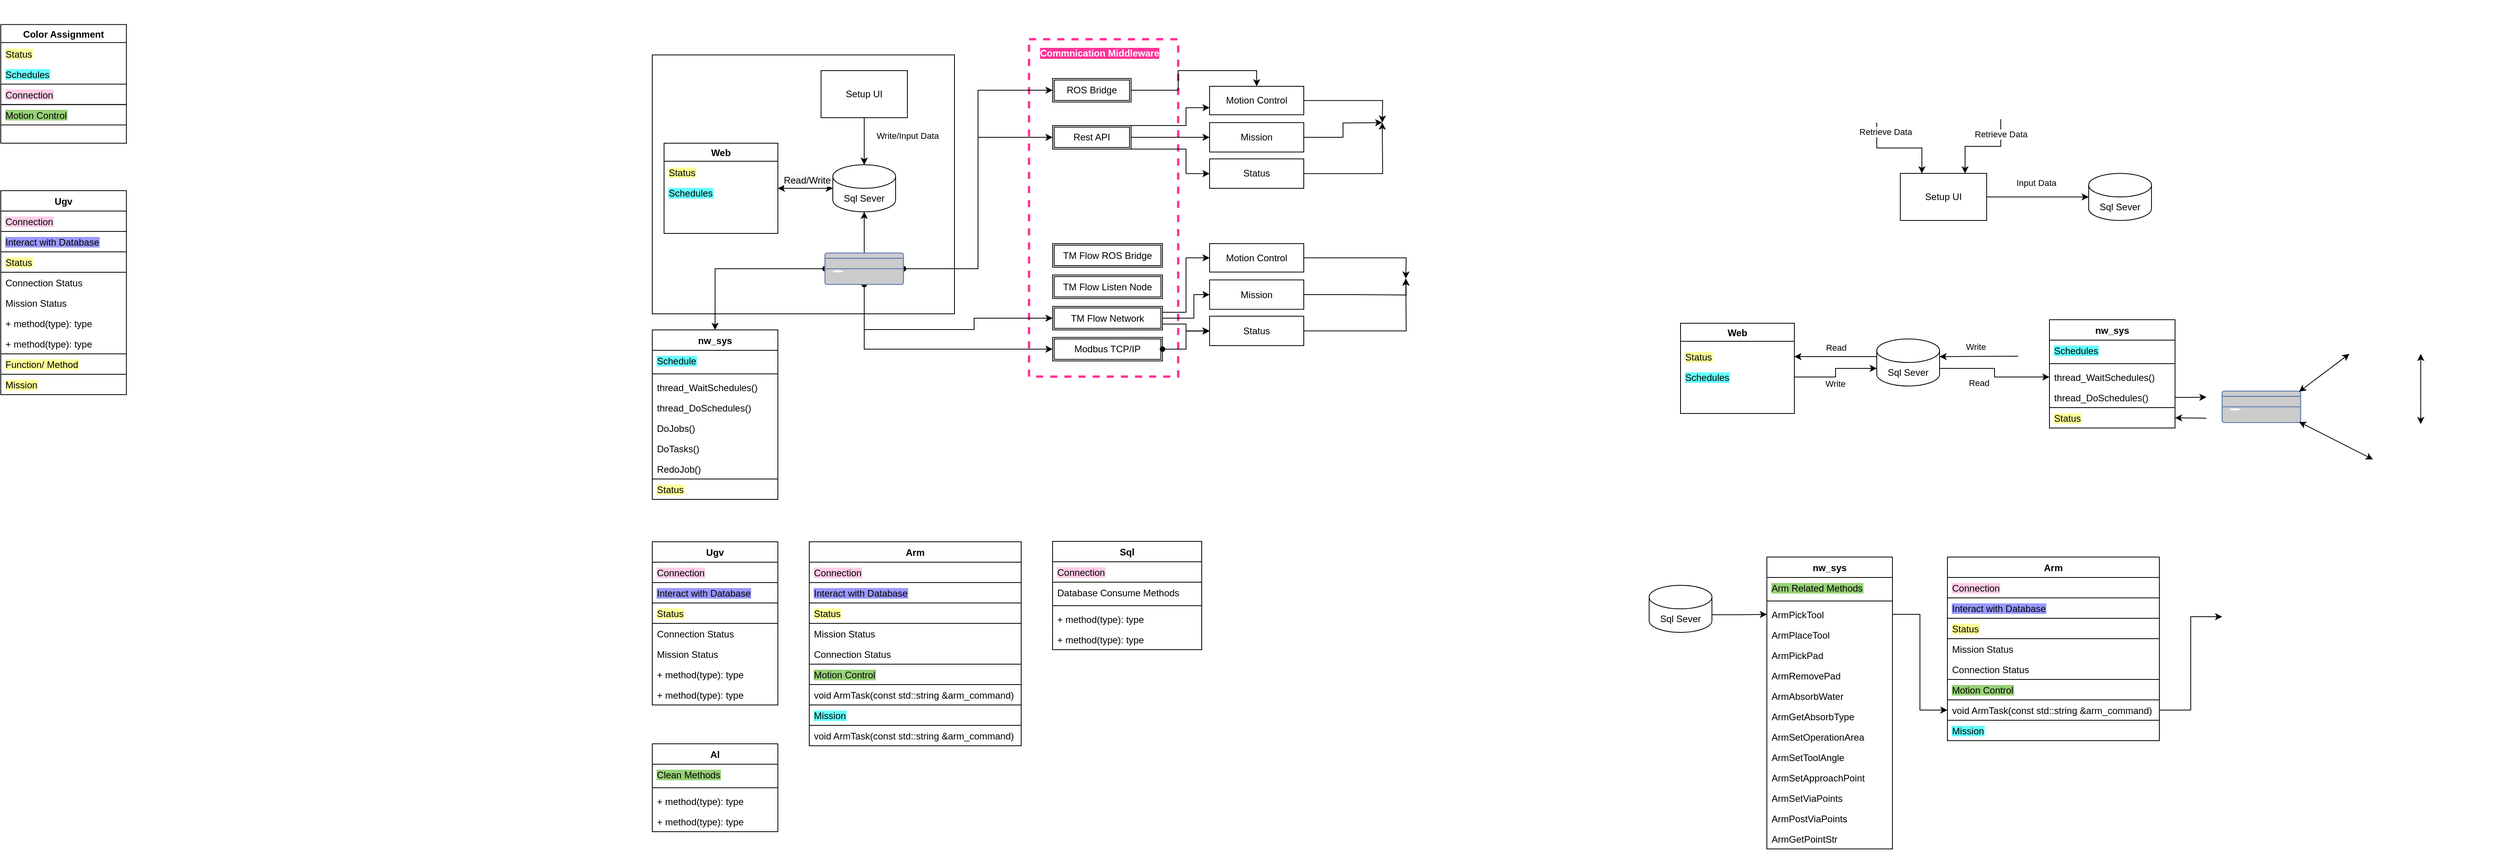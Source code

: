 <mxfile version="14.8.3" type="github" pages="9">
  <diagram id="11J_63rEz53zC7JiqKaq" name="System Summary">
    <mxGraphModel dx="1988" dy="1843" grid="1" gridSize="10" guides="1" tooltips="1" connect="1" arrows="1" fold="1" page="1" pageScale="1" pageWidth="827" pageHeight="1169" math="0" shadow="0">
      <root>
        <mxCell id="SR3WYYQy61vYK78zANCs-0" />
        <mxCell id="SR3WYYQy61vYK78zANCs-1" parent="SR3WYYQy61vYK78zANCs-0" />
        <mxCell id="ghFywBgxAXuFGypWvAi4-246" value="" style="group" parent="SR3WYYQy61vYK78zANCs-1" vertex="1" connectable="0">
          <mxGeometry x="510" y="-1050" width="190" height="430" as="geometry" />
        </mxCell>
        <mxCell id="ghFywBgxAXuFGypWvAi4-244" value="" style="rounded=0;whiteSpace=wrap;html=1;fillColor=none;dashed=1;strokeWidth=3;strokeColor=#FF3399;" parent="ghFywBgxAXuFGypWvAi4-246" vertex="1">
          <mxGeometry width="190" height="430" as="geometry" />
        </mxCell>
        <mxCell id="ghFywBgxAXuFGypWvAi4-245" value="&lt;b style=&quot;background-color: rgb(255 , 51 , 153)&quot;&gt;&lt;font color=&quot;#ffffff&quot;&gt;Commnication Middleware&lt;/font&gt;&lt;/b&gt;" style="text;html=1;strokeColor=none;fillColor=none;align=center;verticalAlign=middle;whiteSpace=wrap;rounded=0;dashed=1;" parent="ghFywBgxAXuFGypWvAi4-246" vertex="1">
          <mxGeometry width="180" height="35.556" as="geometry" />
        </mxCell>
        <mxCell id="ghFywBgxAXuFGypWvAi4-255" value="Modbus TCP/IP" style="shape=ext;double=1;rounded=0;whiteSpace=wrap;html=1;" parent="ghFywBgxAXuFGypWvAi4-246" vertex="1">
          <mxGeometry x="30" y="380" width="140" height="30" as="geometry" />
        </mxCell>
        <mxCell id="ghFywBgxAXuFGypWvAi4-4" value="" style="rounded=0;whiteSpace=wrap;html=1;" parent="SR3WYYQy61vYK78zANCs-1" vertex="1">
          <mxGeometry x="30" y="-1030" width="385" height="330" as="geometry" />
        </mxCell>
        <mxCell id="ghFywBgxAXuFGypWvAi4-0" value="Web" style="swimlane;" parent="SR3WYYQy61vYK78zANCs-1" vertex="1">
          <mxGeometry x="45" y="-917.5" width="145" height="115" as="geometry" />
        </mxCell>
        <mxCell id="4pPoLzHtXO14Qst6TR8r-39" value="Status" style="text;strokeColor=none;fillColor=none;align=left;verticalAlign=top;spacingLeft=4;spacingRight=4;overflow=hidden;rotatable=0;points=[[0,0.5],[1,0.5]];portConstraint=eastwest;labelBackgroundColor=#FFFF99;" parent="ghFywBgxAXuFGypWvAi4-0" vertex="1">
          <mxGeometry y="24" width="140" height="26" as="geometry" />
        </mxCell>
        <mxCell id="4pPoLzHtXO14Qst6TR8r-40" value="Schedules" style="text;strokeColor=none;fillColor=none;align=left;verticalAlign=top;spacingLeft=4;spacingRight=4;overflow=hidden;rotatable=0;points=[[0,0.5],[1,0.5]];portConstraint=eastwest;labelBackgroundColor=#66FFFF;" parent="ghFywBgxAXuFGypWvAi4-0" vertex="1">
          <mxGeometry y="50" width="145" height="26" as="geometry" />
        </mxCell>
        <mxCell id="ghFywBgxAXuFGypWvAi4-6" style="edgeStyle=orthogonalEdgeStyle;rounded=0;orthogonalLoop=1;jettySize=auto;html=1;exitX=0;exitY=0.5;exitDx=0;exitDy=0;exitPerimeter=0;startArrow=classic;startFill=1;entryX=1;entryY=0.5;entryDx=0;entryDy=0;" parent="SR3WYYQy61vYK78zANCs-1" source="ghFywBgxAXuFGypWvAi4-1" target="ghFywBgxAXuFGypWvAi4-0" edge="1">
          <mxGeometry relative="1" as="geometry">
            <mxPoint x="145" y="-860.167" as="targetPoint" />
            <Array as="points">
              <mxPoint x="225" y="-860" />
              <mxPoint x="225" y="-860" />
            </Array>
          </mxGeometry>
        </mxCell>
        <mxCell id="ghFywBgxAXuFGypWvAi4-243" value="&lt;span style=&quot;font-size: 12px ; background-color: rgb(248 , 249 , 250)&quot;&gt;Read/Write&lt;/span&gt;" style="edgeLabel;html=1;align=center;verticalAlign=middle;resizable=0;points=[];" parent="ghFywBgxAXuFGypWvAi4-6" vertex="1" connectable="0">
          <mxGeometry x="-0.092" relative="1" as="geometry">
            <mxPoint x="-1" y="-10" as="offset" />
          </mxGeometry>
        </mxCell>
        <mxCell id="ghFywBgxAXuFGypWvAi4-1" value="Sql Sever" style="shape=cylinder3;whiteSpace=wrap;html=1;boundedLbl=1;backgroundOutline=1;size=15;" parent="SR3WYYQy61vYK78zANCs-1" vertex="1">
          <mxGeometry x="260" y="-890" width="80" height="60" as="geometry" />
        </mxCell>
        <mxCell id="ghFywBgxAXuFGypWvAi4-7" style="edgeStyle=orthogonalEdgeStyle;rounded=0;orthogonalLoop=1;jettySize=auto;html=1;exitX=0.5;exitY=1;exitDx=0;exitDy=0;entryX=0.5;entryY=0;entryDx=0;entryDy=0;entryPerimeter=0;startArrow=none;startFill=0;" parent="SR3WYYQy61vYK78zANCs-1" source="ghFywBgxAXuFGypWvAi4-2" target="ghFywBgxAXuFGypWvAi4-1" edge="1">
          <mxGeometry relative="1" as="geometry" />
        </mxCell>
        <mxCell id="ghFywBgxAXuFGypWvAi4-8" value="Write/Input Data" style="edgeLabel;html=1;align=center;verticalAlign=middle;resizable=0;points=[];" parent="ghFywBgxAXuFGypWvAi4-7" vertex="1" connectable="0">
          <mxGeometry x="-0.233" y="-1" relative="1" as="geometry">
            <mxPoint x="56" as="offset" />
          </mxGeometry>
        </mxCell>
        <mxCell id="ghFywBgxAXuFGypWvAi4-2" value="Setup UI" style="rounded=0;whiteSpace=wrap;html=1;" parent="SR3WYYQy61vYK78zANCs-1" vertex="1">
          <mxGeometry x="245" y="-1010" width="110" height="60" as="geometry" />
        </mxCell>
        <mxCell id="ghFywBgxAXuFGypWvAi4-5" style="edgeStyle=orthogonalEdgeStyle;rounded=0;orthogonalLoop=1;jettySize=auto;html=1;exitX=0.5;exitY=0;exitDx=0;exitDy=0;exitPerimeter=0;entryX=0.5;entryY=1;entryDx=0;entryDy=0;entryPerimeter=0;" parent="SR3WYYQy61vYK78zANCs-1" source="ghFywBgxAXuFGypWvAi4-3" target="ghFywBgxAXuFGypWvAi4-1" edge="1">
          <mxGeometry relative="1" as="geometry" />
        </mxCell>
        <mxCell id="ghFywBgxAXuFGypWvAi4-247" style="edgeStyle=orthogonalEdgeStyle;rounded=0;orthogonalLoop=1;jettySize=auto;html=1;exitX=0;exitY=0.5;exitDx=0;exitDy=0;exitPerimeter=0;startArrow=oval;startFill=1;entryX=0.5;entryY=0;entryDx=0;entryDy=0;" parent="SR3WYYQy61vYK78zANCs-1" source="ghFywBgxAXuFGypWvAi4-3" target="ghFywBgxAXuFGypWvAi4-50" edge="1">
          <mxGeometry relative="1" as="geometry">
            <mxPoint x="110" y="-622" as="targetPoint" />
          </mxGeometry>
        </mxCell>
        <mxCell id="ghFywBgxAXuFGypWvAi4-256" style="edgeStyle=orthogonalEdgeStyle;rounded=0;orthogonalLoop=1;jettySize=auto;html=1;exitX=0.5;exitY=1;exitDx=0;exitDy=0;exitPerimeter=0;entryX=0;entryY=0.5;entryDx=0;entryDy=0;fontColor=#97D077;startArrow=oval;startFill=1;" parent="SR3WYYQy61vYK78zANCs-1" source="ghFywBgxAXuFGypWvAi4-3" target="ghFywBgxAXuFGypWvAi4-255" edge="1">
          <mxGeometry relative="1" as="geometry" />
        </mxCell>
        <mxCell id="ghFywBgxAXuFGypWvAi4-257" style="edgeStyle=orthogonalEdgeStyle;rounded=0;orthogonalLoop=1;jettySize=auto;html=1;exitX=0.5;exitY=1;exitDx=0;exitDy=0;exitPerimeter=0;entryX=0;entryY=0.5;entryDx=0;entryDy=0;fontColor=#97D077;startArrow=oval;startFill=1;" parent="SR3WYYQy61vYK78zANCs-1" source="ghFywBgxAXuFGypWvAi4-3" target="ghFywBgxAXuFGypWvAi4-234" edge="1">
          <mxGeometry relative="1" as="geometry">
            <Array as="points">
              <mxPoint x="300" y="-680" />
              <mxPoint x="440" y="-680" />
              <mxPoint x="440" y="-694" />
            </Array>
          </mxGeometry>
        </mxCell>
        <mxCell id="ghFywBgxAXuFGypWvAi4-260" style="edgeStyle=orthogonalEdgeStyle;rounded=0;orthogonalLoop=1;jettySize=auto;html=1;exitX=1;exitY=0.5;exitDx=0;exitDy=0;exitPerimeter=0;entryX=0;entryY=0.5;entryDx=0;entryDy=0;fontColor=#97D077;startArrow=oval;startFill=1;" parent="SR3WYYQy61vYK78zANCs-1" source="ghFywBgxAXuFGypWvAi4-3" target="ghFywBgxAXuFGypWvAi4-155" edge="1">
          <mxGeometry relative="1" as="geometry" />
        </mxCell>
        <mxCell id="ghFywBgxAXuFGypWvAi4-261" style="edgeStyle=orthogonalEdgeStyle;rounded=0;orthogonalLoop=1;jettySize=auto;html=1;exitX=1;exitY=0.5;exitDx=0;exitDy=0;exitPerimeter=0;entryX=0;entryY=0.5;entryDx=0;entryDy=0;fontColor=#97D077;startArrow=oval;startFill=1;" parent="SR3WYYQy61vYK78zANCs-1" source="ghFywBgxAXuFGypWvAi4-3" target="ghFywBgxAXuFGypWvAi4-153" edge="1">
          <mxGeometry relative="1" as="geometry" />
        </mxCell>
        <mxCell id="ghFywBgxAXuFGypWvAi4-3" value="" style="fontColor=#0066CC;verticalAlign=top;verticalLabelPosition=bottom;labelPosition=center;align=center;html=1;outlineConnect=0;fillColor=#CCCCCC;strokeColor=#6881B3;gradientColor=none;gradientDirection=north;strokeWidth=2;shape=mxgraph.networks.desktop_pc;" parent="SR3WYYQy61vYK78zANCs-1" vertex="1">
          <mxGeometry x="250" y="-777.5" width="100" height="40" as="geometry" />
        </mxCell>
        <mxCell id="ghFywBgxAXuFGypWvAi4-35" value="Arm" style="swimlane;fontStyle=1;align=center;verticalAlign=top;childLayout=stackLayout;horizontal=1;startSize=26;horizontalStack=0;resizeParent=1;resizeParentMax=0;resizeLast=0;collapsible=1;marginBottom=0;" parent="SR3WYYQy61vYK78zANCs-1" vertex="1">
          <mxGeometry x="230" y="-409.5" width="270" height="260" as="geometry">
            <mxRectangle x="325" y="-440" width="100" height="26" as="alternateBounds" />
          </mxGeometry>
        </mxCell>
        <mxCell id="ghFywBgxAXuFGypWvAi4-264" value="Connection" style="text;fillColor=none;align=left;verticalAlign=top;spacingLeft=4;spacingRight=4;overflow=hidden;rotatable=0;points=[[0,0.5],[1,0.5]];portConstraint=eastwest;labelBackgroundColor=#FFCCE6;strokeColor=#000000;" parent="ghFywBgxAXuFGypWvAi4-35" vertex="1">
          <mxGeometry y="26" width="270" height="26" as="geometry" />
        </mxCell>
        <mxCell id="ghFywBgxAXuFGypWvAi4-306" value="Interact with Database" style="text;fillColor=none;align=left;verticalAlign=top;spacingLeft=4;spacingRight=4;overflow=hidden;rotatable=0;points=[[0,0.5],[1,0.5]];portConstraint=eastwest;labelBackgroundColor=#9999FF;strokeColor=#000000;" parent="ghFywBgxAXuFGypWvAi4-35" vertex="1">
          <mxGeometry y="52" width="270" height="26" as="geometry" />
        </mxCell>
        <mxCell id="ghFywBgxAXuFGypWvAi4-307" value="Status" style="text;fillColor=none;align=left;verticalAlign=top;spacingLeft=4;spacingRight=4;overflow=hidden;rotatable=0;points=[[0,0.5],[1,0.5]];portConstraint=eastwest;labelBackgroundColor=#FFFF99;strokeColor=#000000;" parent="ghFywBgxAXuFGypWvAi4-35" vertex="1">
          <mxGeometry y="78" width="270" height="26" as="geometry" />
        </mxCell>
        <mxCell id="ghFywBgxAXuFGypWvAi4-312" value="Mission Status" style="text;strokeColor=none;fillColor=none;align=left;verticalAlign=top;spacingLeft=4;spacingRight=4;overflow=hidden;rotatable=0;points=[[0,0.5],[1,0.5]];portConstraint=eastwest;" parent="ghFywBgxAXuFGypWvAi4-35" vertex="1">
          <mxGeometry y="104" width="270" height="26" as="geometry" />
        </mxCell>
        <mxCell id="ghFywBgxAXuFGypWvAi4-311" value="Connection Status" style="text;strokeColor=none;fillColor=none;align=left;verticalAlign=top;spacingLeft=4;spacingRight=4;overflow=hidden;rotatable=0;points=[[0,0.5],[1,0.5]];portConstraint=eastwest;" parent="ghFywBgxAXuFGypWvAi4-35" vertex="1">
          <mxGeometry y="130" width="270" height="26" as="geometry" />
        </mxCell>
        <mxCell id="ghFywBgxAXuFGypWvAi4-36" value="Motion Control" style="text;fillColor=none;align=left;verticalAlign=top;spacingLeft=4;spacingRight=4;overflow=hidden;rotatable=0;points=[[0,0.5],[1,0.5]];portConstraint=eastwest;labelBackgroundColor=#97D077;strokeColor=#000000;" parent="ghFywBgxAXuFGypWvAi4-35" vertex="1">
          <mxGeometry y="156" width="270" height="26" as="geometry" />
        </mxCell>
        <mxCell id="ghFywBgxAXuFGypWvAi4-38" value="void ArmTask(const std::string &amp;arm_command)" style="text;strokeColor=none;fillColor=none;align=left;verticalAlign=top;spacingLeft=4;spacingRight=4;overflow=hidden;rotatable=0;points=[[0,0.5],[1,0.5]];portConstraint=eastwest;" parent="ghFywBgxAXuFGypWvAi4-35" vertex="1">
          <mxGeometry y="182" width="270" height="26" as="geometry" />
        </mxCell>
        <mxCell id="ghFywBgxAXuFGypWvAi4-248" value="Mission" style="text;fillColor=none;align=left;verticalAlign=top;spacingLeft=4;spacingRight=4;overflow=hidden;rotatable=0;points=[[0,0.5],[1,0.5]];portConstraint=eastwest;labelBackgroundColor=#66FFFF;strokeColor=#000000;" parent="ghFywBgxAXuFGypWvAi4-35" vertex="1">
          <mxGeometry y="208" width="270" height="26" as="geometry" />
        </mxCell>
        <mxCell id="ghFywBgxAXuFGypWvAi4-249" value="void ArmTask(const std::string &amp;arm_command)" style="text;strokeColor=none;fillColor=none;align=left;verticalAlign=top;spacingLeft=4;spacingRight=4;overflow=hidden;rotatable=0;points=[[0,0.5],[1,0.5]];portConstraint=eastwest;" parent="ghFywBgxAXuFGypWvAi4-35" vertex="1">
          <mxGeometry y="234" width="270" height="26" as="geometry" />
        </mxCell>
        <mxCell id="ghFywBgxAXuFGypWvAi4-40" value="Ugv" style="swimlane;fontStyle=1;align=center;verticalAlign=top;childLayout=stackLayout;horizontal=1;startSize=26;horizontalStack=0;resizeParent=1;resizeParentMax=0;resizeLast=0;collapsible=1;marginBottom=0;" parent="SR3WYYQy61vYK78zANCs-1" vertex="1">
          <mxGeometry x="30" y="-409.5" width="160" height="208" as="geometry">
            <mxRectangle x="325" y="-440" width="100" height="26" as="alternateBounds" />
          </mxGeometry>
        </mxCell>
        <mxCell id="ghFywBgxAXuFGypWvAi4-265" value="Connection" style="text;fillColor=none;align=left;verticalAlign=top;spacingLeft=4;spacingRight=4;overflow=hidden;rotatable=0;points=[[0,0.5],[1,0.5]];portConstraint=eastwest;labelBackgroundColor=#FFCCE6;strokeColor=#000000;" parent="ghFywBgxAXuFGypWvAi4-40" vertex="1">
          <mxGeometry y="26" width="160" height="26" as="geometry" />
        </mxCell>
        <mxCell id="ghFywBgxAXuFGypWvAi4-305" value="Interact with Database" style="text;fillColor=none;align=left;verticalAlign=top;spacingLeft=4;spacingRight=4;overflow=hidden;rotatable=0;points=[[0,0.5],[1,0.5]];portConstraint=eastwest;labelBackgroundColor=#9999FF;strokeColor=#000000;" parent="ghFywBgxAXuFGypWvAi4-40" vertex="1">
          <mxGeometry y="52" width="160" height="26" as="geometry" />
        </mxCell>
        <mxCell id="ghFywBgxAXuFGypWvAi4-308" value="Status" style="text;fillColor=none;align=left;verticalAlign=top;spacingLeft=4;spacingRight=4;overflow=hidden;rotatable=0;points=[[0,0.5],[1,0.5]];portConstraint=eastwest;labelBackgroundColor=#FFFF99;strokeColor=#000000;" parent="ghFywBgxAXuFGypWvAi4-40" vertex="1">
          <mxGeometry y="78" width="160" height="26" as="geometry" />
        </mxCell>
        <mxCell id="ghFywBgxAXuFGypWvAi4-310" value="Connection Status" style="text;strokeColor=none;fillColor=none;align=left;verticalAlign=top;spacingLeft=4;spacingRight=4;overflow=hidden;rotatable=0;points=[[0,0.5],[1,0.5]];portConstraint=eastwest;" parent="ghFywBgxAXuFGypWvAi4-40" vertex="1">
          <mxGeometry y="104" width="160" height="26" as="geometry" />
        </mxCell>
        <mxCell id="ghFywBgxAXuFGypWvAi4-41" value="Mission Status" style="text;strokeColor=none;fillColor=none;align=left;verticalAlign=top;spacingLeft=4;spacingRight=4;overflow=hidden;rotatable=0;points=[[0,0.5],[1,0.5]];portConstraint=eastwest;" parent="ghFywBgxAXuFGypWvAi4-40" vertex="1">
          <mxGeometry y="130" width="160" height="26" as="geometry" />
        </mxCell>
        <mxCell id="ghFywBgxAXuFGypWvAi4-43" value="+ method(type): type" style="text;strokeColor=none;fillColor=none;align=left;verticalAlign=top;spacingLeft=4;spacingRight=4;overflow=hidden;rotatable=0;points=[[0,0.5],[1,0.5]];portConstraint=eastwest;" parent="ghFywBgxAXuFGypWvAi4-40" vertex="1">
          <mxGeometry y="156" width="160" height="26" as="geometry" />
        </mxCell>
        <mxCell id="ghFywBgxAXuFGypWvAi4-44" value="+ method(type): type" style="text;strokeColor=none;fillColor=none;align=left;verticalAlign=top;spacingLeft=4;spacingRight=4;overflow=hidden;rotatable=0;points=[[0,0.5],[1,0.5]];portConstraint=eastwest;" parent="ghFywBgxAXuFGypWvAi4-40" vertex="1">
          <mxGeometry y="182" width="160" height="26" as="geometry" />
        </mxCell>
        <mxCell id="ghFywBgxAXuFGypWvAi4-45" value="Sql" style="swimlane;fontStyle=1;align=center;verticalAlign=top;childLayout=stackLayout;horizontal=1;startSize=26;horizontalStack=0;resizeParent=1;resizeParentMax=0;resizeLast=0;collapsible=1;marginBottom=0;" parent="SR3WYYQy61vYK78zANCs-1" vertex="1">
          <mxGeometry x="540" y="-410" width="190" height="138" as="geometry">
            <mxRectangle x="325" y="-440" width="100" height="26" as="alternateBounds" />
          </mxGeometry>
        </mxCell>
        <mxCell id="ghFywBgxAXuFGypWvAi4-262" value="Connection" style="text;fillColor=none;align=left;verticalAlign=top;spacingLeft=4;spacingRight=4;overflow=hidden;rotatable=0;points=[[0,0.5],[1,0.5]];portConstraint=eastwest;labelBackgroundColor=#FFCCE6;strokeColor=#000000;" parent="ghFywBgxAXuFGypWvAi4-45" vertex="1">
          <mxGeometry y="26" width="190" height="26" as="geometry" />
        </mxCell>
        <mxCell id="ghFywBgxAXuFGypWvAi4-46" value="Database Consume Methods" style="text;strokeColor=none;fillColor=none;align=left;verticalAlign=top;spacingLeft=4;spacingRight=4;overflow=hidden;rotatable=0;points=[[0,0.5],[1,0.5]];portConstraint=eastwest;" parent="ghFywBgxAXuFGypWvAi4-45" vertex="1">
          <mxGeometry y="52" width="190" height="26" as="geometry" />
        </mxCell>
        <mxCell id="ghFywBgxAXuFGypWvAi4-47" value="" style="line;strokeWidth=1;fillColor=none;align=left;verticalAlign=middle;spacingTop=-1;spacingLeft=3;spacingRight=3;rotatable=0;labelPosition=right;points=[];portConstraint=eastwest;" parent="ghFywBgxAXuFGypWvAi4-45" vertex="1">
          <mxGeometry y="78" width="190" height="8" as="geometry" />
        </mxCell>
        <mxCell id="ghFywBgxAXuFGypWvAi4-48" value="+ method(type): type" style="text;strokeColor=none;fillColor=none;align=left;verticalAlign=top;spacingLeft=4;spacingRight=4;overflow=hidden;rotatable=0;points=[[0,0.5],[1,0.5]];portConstraint=eastwest;" parent="ghFywBgxAXuFGypWvAi4-45" vertex="1">
          <mxGeometry y="86" width="190" height="26" as="geometry" />
        </mxCell>
        <mxCell id="ghFywBgxAXuFGypWvAi4-49" value="+ method(type): type" style="text;strokeColor=none;fillColor=none;align=left;verticalAlign=top;spacingLeft=4;spacingRight=4;overflow=hidden;rotatable=0;points=[[0,0.5],[1,0.5]];portConstraint=eastwest;" parent="ghFywBgxAXuFGypWvAi4-45" vertex="1">
          <mxGeometry y="112" width="190" height="26" as="geometry" />
        </mxCell>
        <mxCell id="ghFywBgxAXuFGypWvAi4-50" value="nw_sys" style="swimlane;fontStyle=1;align=center;verticalAlign=top;childLayout=stackLayout;horizontal=1;startSize=26;horizontalStack=0;resizeParent=1;resizeParentMax=0;resizeLast=0;collapsible=1;marginBottom=0;" parent="SR3WYYQy61vYK78zANCs-1" vertex="1">
          <mxGeometry x="30" y="-679.5" width="160" height="216" as="geometry">
            <mxRectangle x="325" y="-440" width="100" height="26" as="alternateBounds" />
          </mxGeometry>
        </mxCell>
        <mxCell id="ghFywBgxAXuFGypWvAi4-51" value="Schedule" style="text;strokeColor=none;fillColor=none;align=left;verticalAlign=top;spacingLeft=4;spacingRight=4;overflow=hidden;rotatable=0;points=[[0,0.5],[1,0.5]];portConstraint=eastwest;labelBackgroundColor=#66FFFF;" parent="ghFywBgxAXuFGypWvAi4-50" vertex="1">
          <mxGeometry y="26" width="160" height="26" as="geometry" />
        </mxCell>
        <mxCell id="ghFywBgxAXuFGypWvAi4-52" value="" style="line;strokeWidth=1;fillColor=none;align=left;verticalAlign=middle;spacingTop=-1;spacingLeft=3;spacingRight=3;rotatable=0;labelPosition=right;points=[];portConstraint=eastwest;" parent="ghFywBgxAXuFGypWvAi4-50" vertex="1">
          <mxGeometry y="52" width="160" height="8" as="geometry" />
        </mxCell>
        <mxCell id="ghFywBgxAXuFGypWvAi4-53" value="thread_WaitSchedules()" style="text;strokeColor=none;fillColor=none;align=left;verticalAlign=top;spacingLeft=4;spacingRight=4;overflow=hidden;rotatable=0;points=[[0,0.5],[1,0.5]];portConstraint=eastwest;" parent="ghFywBgxAXuFGypWvAi4-50" vertex="1">
          <mxGeometry y="60" width="160" height="26" as="geometry" />
        </mxCell>
        <mxCell id="ghFywBgxAXuFGypWvAi4-54" value="thread_DoSchedules()" style="text;strokeColor=none;fillColor=none;align=left;verticalAlign=top;spacingLeft=4;spacingRight=4;overflow=hidden;rotatable=0;points=[[0,0.5],[1,0.5]];portConstraint=eastwest;" parent="ghFywBgxAXuFGypWvAi4-50" vertex="1">
          <mxGeometry y="86" width="160" height="26" as="geometry" />
        </mxCell>
        <mxCell id="4pPoLzHtXO14Qst6TR8r-36" value="DoJobs()" style="text;strokeColor=none;fillColor=none;align=left;verticalAlign=top;spacingLeft=4;spacingRight=4;overflow=hidden;rotatable=0;points=[[0,0.5],[1,0.5]];portConstraint=eastwest;" parent="ghFywBgxAXuFGypWvAi4-50" vertex="1">
          <mxGeometry y="112" width="160" height="26" as="geometry" />
        </mxCell>
        <mxCell id="4pPoLzHtXO14Qst6TR8r-37" value="DoTasks()" style="text;strokeColor=none;fillColor=none;align=left;verticalAlign=top;spacingLeft=4;spacingRight=4;overflow=hidden;rotatable=0;points=[[0,0.5],[1,0.5]];portConstraint=eastwest;" parent="ghFywBgxAXuFGypWvAi4-50" vertex="1">
          <mxGeometry y="138" width="160" height="26" as="geometry" />
        </mxCell>
        <mxCell id="4pPoLzHtXO14Qst6TR8r-38" value="RedoJob()" style="text;strokeColor=none;fillColor=none;align=left;verticalAlign=top;spacingLeft=4;spacingRight=4;overflow=hidden;rotatable=0;points=[[0,0.5],[1,0.5]];portConstraint=eastwest;" parent="ghFywBgxAXuFGypWvAi4-50" vertex="1">
          <mxGeometry y="164" width="160" height="26" as="geometry" />
        </mxCell>
        <mxCell id="4pPoLzHtXO14Qst6TR8r-77" value="Status" style="text;fillColor=none;align=left;verticalAlign=top;spacingLeft=4;spacingRight=4;overflow=hidden;rotatable=0;points=[[0,0.5],[1,0.5]];portConstraint=eastwest;labelBackgroundColor=#FFFF99;strokeColor=#000000;" parent="ghFywBgxAXuFGypWvAi4-50" vertex="1">
          <mxGeometry y="190" width="160" height="26" as="geometry" />
        </mxCell>
        <mxCell id="ghFywBgxAXuFGypWvAi4-144" style="edgeStyle=orthogonalEdgeStyle;rounded=0;orthogonalLoop=1;jettySize=auto;html=1;exitX=1;exitY=0.5;exitDx=0;exitDy=0;entryX=0;entryY=0.5;entryDx=0;entryDy=0;startArrow=none;startFill=0;" parent="SR3WYYQy61vYK78zANCs-1" source="ghFywBgxAXuFGypWvAi4-145" edge="1">
          <mxGeometry relative="1" as="geometry">
            <mxPoint x="960" y="-943.75" as="targetPoint" />
          </mxGeometry>
        </mxCell>
        <mxCell id="ghFywBgxAXuFGypWvAi4-145" value="Motion Control" style="rounded=0;whiteSpace=wrap;html=1;" parent="SR3WYYQy61vYK78zANCs-1" vertex="1">
          <mxGeometry x="740" y="-990" width="120" height="36.25" as="geometry" />
        </mxCell>
        <mxCell id="ghFywBgxAXuFGypWvAi4-146" style="edgeStyle=orthogonalEdgeStyle;rounded=0;orthogonalLoop=1;jettySize=auto;html=1;exitX=1;exitY=0.5;exitDx=0;exitDy=0;entryX=0;entryY=0.5;entryDx=0;entryDy=0;startArrow=none;startFill=0;" parent="SR3WYYQy61vYK78zANCs-1" source="ghFywBgxAXuFGypWvAi4-147" edge="1">
          <mxGeometry relative="1" as="geometry">
            <mxPoint x="960" y="-943.75" as="targetPoint" />
          </mxGeometry>
        </mxCell>
        <mxCell id="ghFywBgxAXuFGypWvAi4-147" value="Status" style="rounded=0;whiteSpace=wrap;html=1;" parent="SR3WYYQy61vYK78zANCs-1" vertex="1">
          <mxGeometry x="740" y="-897.5" width="120" height="37.5" as="geometry" />
        </mxCell>
        <mxCell id="ghFywBgxAXuFGypWvAi4-148" style="edgeStyle=orthogonalEdgeStyle;rounded=0;orthogonalLoop=1;jettySize=auto;html=1;exitX=1;exitY=0.5;exitDx=0;exitDy=0;entryX=0;entryY=0.5;entryDx=0;entryDy=0;startArrow=none;startFill=0;" parent="SR3WYYQy61vYK78zANCs-1" source="ghFywBgxAXuFGypWvAi4-203" edge="1">
          <mxGeometry relative="1" as="geometry">
            <mxPoint x="860" y="-925" as="sourcePoint" />
            <mxPoint x="960" y="-943.75" as="targetPoint" />
          </mxGeometry>
        </mxCell>
        <mxCell id="ghFywBgxAXuFGypWvAi4-150" style="edgeStyle=orthogonalEdgeStyle;rounded=0;orthogonalLoop=1;jettySize=auto;html=1;exitX=1;exitY=0;exitDx=0;exitDy=0;entryX=0;entryY=0.75;entryDx=0;entryDy=0;startArrow=none;startFill=0;" parent="SR3WYYQy61vYK78zANCs-1" source="ghFywBgxAXuFGypWvAi4-153" target="ghFywBgxAXuFGypWvAi4-145" edge="1">
          <mxGeometry relative="1" as="geometry">
            <Array as="points">
              <mxPoint x="710" y="-940" />
              <mxPoint x="710" y="-963" />
            </Array>
            <mxPoint x="690" y="-940" as="sourcePoint" />
          </mxGeometry>
        </mxCell>
        <mxCell id="ghFywBgxAXuFGypWvAi4-151" style="edgeStyle=orthogonalEdgeStyle;rounded=0;orthogonalLoop=1;jettySize=auto;html=1;exitX=1;exitY=0.5;exitDx=0;exitDy=0;startArrow=none;startFill=0;" parent="SR3WYYQy61vYK78zANCs-1" source="ghFywBgxAXuFGypWvAi4-153" target="ghFywBgxAXuFGypWvAi4-203" edge="1">
          <mxGeometry relative="1" as="geometry">
            <mxPoint x="690" y="-925" as="sourcePoint" />
            <mxPoint x="740" y="-925" as="targetPoint" />
          </mxGeometry>
        </mxCell>
        <mxCell id="ghFywBgxAXuFGypWvAi4-152" style="edgeStyle=orthogonalEdgeStyle;rounded=0;orthogonalLoop=1;jettySize=auto;html=1;exitX=1;exitY=1;exitDx=0;exitDy=0;entryX=0;entryY=0.5;entryDx=0;entryDy=0;startArrow=none;startFill=0;" parent="SR3WYYQy61vYK78zANCs-1" source="ghFywBgxAXuFGypWvAi4-153" target="ghFywBgxAXuFGypWvAi4-147" edge="1">
          <mxGeometry relative="1" as="geometry">
            <Array as="points">
              <mxPoint x="710" y="-910" />
              <mxPoint x="710" y="-879" />
            </Array>
            <mxPoint x="690" y="-910" as="sourcePoint" />
          </mxGeometry>
        </mxCell>
        <mxCell id="ghFywBgxAXuFGypWvAi4-153" value="Rest API" style="shape=ext;double=1;rounded=0;whiteSpace=wrap;html=1;" parent="SR3WYYQy61vYK78zANCs-1" vertex="1">
          <mxGeometry x="540" y="-940" width="100" height="30" as="geometry" />
        </mxCell>
        <mxCell id="ghFywBgxAXuFGypWvAi4-154" style="edgeStyle=orthogonalEdgeStyle;rounded=0;orthogonalLoop=1;jettySize=auto;html=1;exitX=1;exitY=0.5;exitDx=0;exitDy=0;startArrow=none;startFill=0;entryX=0.5;entryY=0;entryDx=0;entryDy=0;" parent="SR3WYYQy61vYK78zANCs-1" source="ghFywBgxAXuFGypWvAi4-155" target="ghFywBgxAXuFGypWvAi4-145" edge="1">
          <mxGeometry relative="1" as="geometry">
            <mxPoint x="800" y="-981" as="targetPoint" />
            <Array as="points">
              <mxPoint x="700" y="-985" />
              <mxPoint x="700" y="-1010" />
              <mxPoint x="800" y="-1010" />
            </Array>
            <mxPoint x="690" y="-985" as="sourcePoint" />
          </mxGeometry>
        </mxCell>
        <mxCell id="ghFywBgxAXuFGypWvAi4-155" value="ROS Bridge" style="shape=ext;double=1;rounded=0;whiteSpace=wrap;html=1;" parent="SR3WYYQy61vYK78zANCs-1" vertex="1">
          <mxGeometry x="540" y="-1000" width="100" height="30" as="geometry" />
        </mxCell>
        <mxCell id="ghFywBgxAXuFGypWvAi4-203" value="Mission" style="rounded=0;whiteSpace=wrap;html=1;" parent="SR3WYYQy61vYK78zANCs-1" vertex="1">
          <mxGeometry x="740" y="-943.75" width="120" height="37.5" as="geometry" />
        </mxCell>
        <mxCell id="ghFywBgxAXuFGypWvAi4-231" style="edgeStyle=orthogonalEdgeStyle;rounded=0;orthogonalLoop=1;jettySize=auto;html=1;exitX=1;exitY=0.25;exitDx=0;exitDy=0;entryX=0;entryY=0.5;entryDx=0;entryDy=0;startArrow=none;startFill=0;" parent="SR3WYYQy61vYK78zANCs-1" source="ghFywBgxAXuFGypWvAi4-234" target="ghFywBgxAXuFGypWvAi4-238" edge="1">
          <mxGeometry relative="1" as="geometry" />
        </mxCell>
        <mxCell id="ghFywBgxAXuFGypWvAi4-232" style="edgeStyle=orthogonalEdgeStyle;rounded=0;orthogonalLoop=1;jettySize=auto;html=1;exitX=1;exitY=0.5;exitDx=0;exitDy=0;entryX=0;entryY=0.5;entryDx=0;entryDy=0;startArrow=none;startFill=0;" parent="SR3WYYQy61vYK78zANCs-1" source="ghFywBgxAXuFGypWvAi4-234" target="ghFywBgxAXuFGypWvAi4-242" edge="1">
          <mxGeometry relative="1" as="geometry">
            <Array as="points">
              <mxPoint x="720" y="-694.5" />
              <mxPoint x="720" y="-724.5" />
            </Array>
          </mxGeometry>
        </mxCell>
        <mxCell id="ghFywBgxAXuFGypWvAi4-233" style="edgeStyle=orthogonalEdgeStyle;rounded=0;orthogonalLoop=1;jettySize=auto;html=1;exitX=1;exitY=0.75;exitDx=0;exitDy=0;entryX=0;entryY=0.5;entryDx=0;entryDy=0;startArrow=none;startFill=0;" parent="SR3WYYQy61vYK78zANCs-1" source="ghFywBgxAXuFGypWvAi4-234" target="ghFywBgxAXuFGypWvAi4-240" edge="1">
          <mxGeometry relative="1" as="geometry" />
        </mxCell>
        <mxCell id="ghFywBgxAXuFGypWvAi4-234" value="TM Flow Network" style="shape=ext;double=1;rounded=0;whiteSpace=wrap;html=1;" parent="SR3WYYQy61vYK78zANCs-1" vertex="1">
          <mxGeometry x="540" y="-709.5" width="140" height="30" as="geometry" />
        </mxCell>
        <mxCell id="ghFywBgxAXuFGypWvAi4-235" value="TM Flow Listen Node" style="shape=ext;double=1;rounded=0;whiteSpace=wrap;html=1;" parent="SR3WYYQy61vYK78zANCs-1" vertex="1">
          <mxGeometry x="540" y="-749.5" width="140" height="30" as="geometry" />
        </mxCell>
        <mxCell id="ghFywBgxAXuFGypWvAi4-236" value="TM Flow ROS Bridge" style="shape=ext;double=1;rounded=0;whiteSpace=wrap;html=1;" parent="SR3WYYQy61vYK78zANCs-1" vertex="1">
          <mxGeometry x="540" y="-789.5" width="140" height="30" as="geometry" />
        </mxCell>
        <mxCell id="ghFywBgxAXuFGypWvAi4-237" style="edgeStyle=orthogonalEdgeStyle;rounded=0;orthogonalLoop=1;jettySize=auto;html=1;exitX=1;exitY=0.5;exitDx=0;exitDy=0;entryX=0;entryY=0.5;entryDx=0;entryDy=0;startArrow=none;startFill=0;" parent="SR3WYYQy61vYK78zANCs-1" source="ghFywBgxAXuFGypWvAi4-238" edge="1">
          <mxGeometry relative="1" as="geometry">
            <mxPoint x="990" y="-745" as="targetPoint" />
          </mxGeometry>
        </mxCell>
        <mxCell id="ghFywBgxAXuFGypWvAi4-238" value="Motion Control" style="rounded=0;whiteSpace=wrap;html=1;" parent="SR3WYYQy61vYK78zANCs-1" vertex="1">
          <mxGeometry x="740" y="-789.5" width="120" height="36.25" as="geometry" />
        </mxCell>
        <mxCell id="ghFywBgxAXuFGypWvAi4-239" style="edgeStyle=orthogonalEdgeStyle;rounded=0;orthogonalLoop=1;jettySize=auto;html=1;exitX=1;exitY=0.5;exitDx=0;exitDy=0;startArrow=none;startFill=0;" parent="SR3WYYQy61vYK78zANCs-1" source="ghFywBgxAXuFGypWvAi4-240" edge="1">
          <mxGeometry relative="1" as="geometry">
            <mxPoint x="990" y="-745" as="targetPoint" />
          </mxGeometry>
        </mxCell>
        <mxCell id="ghFywBgxAXuFGypWvAi4-240" value="Status" style="rounded=0;whiteSpace=wrap;html=1;" parent="SR3WYYQy61vYK78zANCs-1" vertex="1">
          <mxGeometry x="740" y="-697" width="120" height="37.5" as="geometry" />
        </mxCell>
        <mxCell id="ghFywBgxAXuFGypWvAi4-241" style="edgeStyle=orthogonalEdgeStyle;rounded=0;orthogonalLoop=1;jettySize=auto;html=1;exitX=1;exitY=0.5;exitDx=0;exitDy=0;startArrow=none;startFill=0;" parent="SR3WYYQy61vYK78zANCs-1" source="ghFywBgxAXuFGypWvAi4-242" edge="1">
          <mxGeometry relative="1" as="geometry">
            <mxPoint x="990" y="-745" as="targetPoint" />
          </mxGeometry>
        </mxCell>
        <mxCell id="ghFywBgxAXuFGypWvAi4-242" value="Mission" style="rounded=0;whiteSpace=wrap;html=1;" parent="SR3WYYQy61vYK78zANCs-1" vertex="1">
          <mxGeometry x="740" y="-743.25" width="120" height="37.5" as="geometry" />
        </mxCell>
        <mxCell id="ghFywBgxAXuFGypWvAi4-250" value="Al" style="swimlane;fontStyle=1;align=center;verticalAlign=top;childLayout=stackLayout;horizontal=1;startSize=26;horizontalStack=0;resizeParent=1;resizeParentMax=0;resizeLast=0;collapsible=1;marginBottom=0;" parent="SR3WYYQy61vYK78zANCs-1" vertex="1">
          <mxGeometry x="30" y="-152" width="160" height="112" as="geometry">
            <mxRectangle x="325" y="-440" width="100" height="26" as="alternateBounds" />
          </mxGeometry>
        </mxCell>
        <mxCell id="ghFywBgxAXuFGypWvAi4-251" value="Clean Methods" style="text;strokeColor=none;fillColor=none;align=left;verticalAlign=top;spacingLeft=4;spacingRight=4;overflow=hidden;rotatable=0;points=[[0,0.5],[1,0.5]];portConstraint=eastwest;labelBackgroundColor=#97D077;" parent="ghFywBgxAXuFGypWvAi4-250" vertex="1">
          <mxGeometry y="26" width="160" height="26" as="geometry" />
        </mxCell>
        <mxCell id="ghFywBgxAXuFGypWvAi4-252" value="" style="line;strokeWidth=1;fillColor=none;align=left;verticalAlign=middle;spacingTop=-1;spacingLeft=3;spacingRight=3;rotatable=0;labelPosition=right;points=[];portConstraint=eastwest;" parent="ghFywBgxAXuFGypWvAi4-250" vertex="1">
          <mxGeometry y="52" width="160" height="8" as="geometry" />
        </mxCell>
        <mxCell id="ghFywBgxAXuFGypWvAi4-253" value="+ method(type): type" style="text;strokeColor=none;fillColor=none;align=left;verticalAlign=top;spacingLeft=4;spacingRight=4;overflow=hidden;rotatable=0;points=[[0,0.5],[1,0.5]];portConstraint=eastwest;" parent="ghFywBgxAXuFGypWvAi4-250" vertex="1">
          <mxGeometry y="60" width="160" height="26" as="geometry" />
        </mxCell>
        <mxCell id="ghFywBgxAXuFGypWvAi4-254" value="+ method(type): type" style="text;strokeColor=none;fillColor=none;align=left;verticalAlign=top;spacingLeft=4;spacingRight=4;overflow=hidden;rotatable=0;points=[[0,0.5],[1,0.5]];portConstraint=eastwest;" parent="ghFywBgxAXuFGypWvAi4-250" vertex="1">
          <mxGeometry y="86" width="160" height="26" as="geometry" />
        </mxCell>
        <mxCell id="ghFywBgxAXuFGypWvAi4-258" style="edgeStyle=orthogonalEdgeStyle;rounded=0;orthogonalLoop=1;jettySize=auto;html=1;exitX=1;exitY=0.5;exitDx=0;exitDy=0;fontColor=#97D077;startArrow=oval;startFill=1;" parent="SR3WYYQy61vYK78zANCs-1" source="ghFywBgxAXuFGypWvAi4-255" edge="1">
          <mxGeometry relative="1" as="geometry">
            <mxPoint x="740" y="-678" as="targetPoint" />
            <Array as="points">
              <mxPoint x="710" y="-655" />
              <mxPoint x="710" y="-678" />
            </Array>
          </mxGeometry>
        </mxCell>
        <mxCell id="ghFywBgxAXuFGypWvAi4-269" value="Setup UI" style="rounded=0;whiteSpace=wrap;html=1;" parent="SR3WYYQy61vYK78zANCs-1" vertex="1">
          <mxGeometry x="245" y="-1010" width="110" height="60" as="geometry" />
        </mxCell>
        <mxCell id="ghFywBgxAXuFGypWvAi4-270" style="edgeStyle=orthogonalEdgeStyle;rounded=0;orthogonalLoop=1;jettySize=auto;html=1;exitX=0.5;exitY=1;exitDx=0;exitDy=0;entryX=0.5;entryY=0;entryDx=0;entryDy=0;entryPerimeter=0;startArrow=none;startFill=0;" parent="SR3WYYQy61vYK78zANCs-1" source="ghFywBgxAXuFGypWvAi4-269" edge="1">
          <mxGeometry relative="1" as="geometry">
            <mxPoint x="300" y="-890" as="targetPoint" />
          </mxGeometry>
        </mxCell>
        <mxCell id="ghFywBgxAXuFGypWvAi4-271" value="Write/Input Data" style="edgeLabel;html=1;align=center;verticalAlign=middle;resizable=0;points=[];" parent="ghFywBgxAXuFGypWvAi4-270" vertex="1" connectable="0">
          <mxGeometry x="-0.233" y="-1" relative="1" as="geometry">
            <mxPoint x="56" as="offset" />
          </mxGeometry>
        </mxCell>
        <mxCell id="ghFywBgxAXuFGypWvAi4-272" value="Sql Sever" style="shape=cylinder3;whiteSpace=wrap;html=1;boundedLbl=1;backgroundOutline=1;size=15;" parent="SR3WYYQy61vYK78zANCs-1" vertex="1">
          <mxGeometry x="1860" y="-879" width="80" height="60" as="geometry" />
        </mxCell>
        <mxCell id="ghFywBgxAXuFGypWvAi4-273" value="Setup UI" style="rounded=0;whiteSpace=wrap;html=1;" parent="SR3WYYQy61vYK78zANCs-1" vertex="1">
          <mxGeometry x="1620" y="-879" width="110" height="60" as="geometry" />
        </mxCell>
        <mxCell id="ghFywBgxAXuFGypWvAi4-274" style="edgeStyle=orthogonalEdgeStyle;rounded=0;orthogonalLoop=1;jettySize=auto;html=1;exitX=1;exitY=0.5;exitDx=0;exitDy=0;entryX=0;entryY=0.5;entryDx=0;entryDy=0;entryPerimeter=0;startArrow=none;startFill=0;" parent="SR3WYYQy61vYK78zANCs-1" source="ghFywBgxAXuFGypWvAi4-273" target="ghFywBgxAXuFGypWvAi4-272" edge="1">
          <mxGeometry relative="1" as="geometry">
            <mxPoint x="1675" y="-759" as="targetPoint" />
          </mxGeometry>
        </mxCell>
        <mxCell id="ghFywBgxAXuFGypWvAi4-275" value="Input Data" style="edgeLabel;html=1;align=center;verticalAlign=middle;resizable=0;points=[];" parent="ghFywBgxAXuFGypWvAi4-274" vertex="1" connectable="0">
          <mxGeometry x="-0.233" y="-1" relative="1" as="geometry">
            <mxPoint x="13" y="-19" as="offset" />
          </mxGeometry>
        </mxCell>
        <mxCell id="ghFywBgxAXuFGypWvAi4-290" value="" style="fontColor=#0066CC;verticalAlign=top;verticalLabelPosition=bottom;labelPosition=center;align=center;html=1;outlineConnect=0;fillColor=#CCCCCC;strokeColor=#6881B3;gradientColor=none;gradientDirection=north;strokeWidth=2;shape=mxgraph.networks.desktop_pc;" parent="SR3WYYQy61vYK78zANCs-1" vertex="1">
          <mxGeometry x="2030" y="-601.5" width="100" height="40" as="geometry" />
        </mxCell>
        <mxCell id="ghFywBgxAXuFGypWvAi4-299" value="" style="endArrow=classic;startArrow=classic;html=1;fontColor=#97D077;exitX=0.98;exitY=0.02;exitDx=0;exitDy=0;exitPerimeter=0;" parent="SR3WYYQy61vYK78zANCs-1" source="ghFywBgxAXuFGypWvAi4-290" target="ghFywBgxAXuFGypWvAi4-314" edge="1">
          <mxGeometry width="50" height="50" relative="1" as="geometry">
            <mxPoint x="2130" y="-669" as="sourcePoint" />
            <mxPoint x="2180" y="-709.312" as="targetPoint" />
          </mxGeometry>
        </mxCell>
        <mxCell id="ghFywBgxAXuFGypWvAi4-300" value="" style="endArrow=classic;startArrow=classic;html=1;fontColor=#97D077;exitX=0.98;exitY=0.98;exitDx=0;exitDy=0;exitPerimeter=0;" parent="SR3WYYQy61vYK78zANCs-1" source="ghFywBgxAXuFGypWvAi4-290" target="ghFywBgxAXuFGypWvAi4-317" edge="1">
          <mxGeometry width="50" height="50" relative="1" as="geometry">
            <mxPoint x="2138" y="-655.7" as="sourcePoint" />
            <mxPoint x="2205.36" y="-577.75" as="targetPoint" />
          </mxGeometry>
        </mxCell>
        <mxCell id="ghFywBgxAXuFGypWvAi4-301" value="" style="endArrow=classic;startArrow=classic;html=1;fontColor=#97D077;" parent="SR3WYYQy61vYK78zANCs-1" source="ghFywBgxAXuFGypWvAi4-317" target="ghFywBgxAXuFGypWvAi4-314" edge="1">
          <mxGeometry width="50" height="50" relative="1" as="geometry">
            <mxPoint x="2233.455" y="-616.5" as="sourcePoint" />
            <mxPoint x="2232.175" y="-692.75" as="targetPoint" />
          </mxGeometry>
        </mxCell>
        <mxCell id="ghFywBgxAXuFGypWvAi4-303" value="" style="shape=image;imageAspect=0;aspect=fixed;verticalLabelPosition=bottom;verticalAlign=top;dashed=1;labelBackgroundColor=#FFCCE6;fontColor=#97D077;strokeColor=#000000;strokeWidth=3;fillColor=none;image=https://drive.google.com/file/d/1wZ-8Gtr69rBpxLmCDPc4olIdPp0JVGEN/view?usp=sharing;" parent="SR3WYYQy61vYK78zANCs-1" vertex="1">
          <mxGeometry x="340" y="-10" as="geometry" />
        </mxCell>
        <mxCell id="ghFywBgxAXuFGypWvAi4-313" value="" style="shape=image;imageAspect=0;aspect=fixed;verticalLabelPosition=bottom;verticalAlign=top;dashed=1;labelBackgroundColor=#FFFF99;fontColor=#97D077;strokeColor=#000000;strokeWidth=3;fillColor=none;image=https://lh3.googleusercontent.com/fife/AAWUweWSj-p8hmx4Tfr88pq_cdGFc-X8IWZJK-80WUUF69ipRauHKvOTPAA-QmbKj184jCHNfe5JsFclEC-JUMTRCsJkCK1jQ2TIoidGhm8jGd5lxNGciJzjWwqacOWanjQkZHslhFOrGZfPatu1UKagkmQRh2dcKroVDP1uTyFII1odhcD11mNgr5ePsUNSMHmk9t_ldP8ECz_oalaaeaLCHxuK1RH3G6MptC_4fRdXI1mlIB2Lmo9BUwtd9LQCDMiY21ZAmOX95vWB5O6O6iBXcpDoLdODJC14sEDq9FrKZgfzpwEMGmU_fe8DkZoiAMYvsmGQEmdarlwd2jaESN0RFKDZ0wbLDiPvO__OIZnRypr2diEPXp4qhgXTKDKaSrPOJMMGpaNhYK3TckSQ1MERRtnGRmFHG1RcBTGBG2_He70dO4hUhYbxstb5j_pKQXtd-erIB-VbQMUAJg54mbMdfwZQoVF3yKMFy7fv1_FkTeQ2zkYG0TcbExy3CIg98dHUy_HmiF2Rs7wq065h_f2OfcfIIpfR5umkVTRz-Aj1Sf7UezK9rnSJeVXBppIE4Px6gdiPI-4jgZUOuezzvYSw7RvAasHIVtkGLm8q2tNI8flH_Qjmlqm4OzZ-vjnjuipv54O0CBtDQRouRY7j9xadD6o7QUSKIzw7e8kzl_NhjgYuBj0twWRE9Q_HTlv5xuYhHo_5icE3EOxpVdBMLVzOG3_lEWQ-fTxqbQE=w2488-h1273-ft;" parent="SR3WYYQy61vYK78zANCs-1" vertex="1">
          <mxGeometry x="970" y="-1010" width="199.5" height="137" as="geometry" />
        </mxCell>
        <mxCell id="ghFywBgxAXuFGypWvAi4-314" value="" style="shape=image;imageAspect=0;aspect=fixed;verticalLabelPosition=bottom;verticalAlign=top;dashed=1;labelBackgroundColor=#FFFF99;fontColor=#97D077;strokeColor=#000000;strokeWidth=3;fillColor=none;image=https://lh3.googleusercontent.com/fife/AAWUweWSj-p8hmx4Tfr88pq_cdGFc-X8IWZJK-80WUUF69ipRauHKvOTPAA-QmbKj184jCHNfe5JsFclEC-JUMTRCsJkCK1jQ2TIoidGhm8jGd5lxNGciJzjWwqacOWanjQkZHslhFOrGZfPatu1UKagkmQRh2dcKroVDP1uTyFII1odhcD11mNgr5ePsUNSMHmk9t_ldP8ECz_oalaaeaLCHxuK1RH3G6MptC_4fRdXI1mlIB2Lmo9BUwtd9LQCDMiY21ZAmOX95vWB5O6O6iBXcpDoLdODJC14sEDq9FrKZgfzpwEMGmU_fe8DkZoiAMYvsmGQEmdarlwd2jaESN0RFKDZ0wbLDiPvO__OIZnRypr2diEPXp4qhgXTKDKaSrPOJMMGpaNhYK3TckSQ1MERRtnGRmFHG1RcBTGBG2_He70dO4hUhYbxstb5j_pKQXtd-erIB-VbQMUAJg54mbMdfwZQoVF3yKMFy7fv1_FkTeQ2zkYG0TcbExy3CIg98dHUy_HmiF2Rs7wq065h_f2OfcfIIpfR5umkVTRz-Aj1Sf7UezK9rnSJeVXBppIE4Px6gdiPI-4jgZUOuezzvYSw7RvAasHIVtkGLm8q2tNI8flH_Qjmlqm4OzZ-vjnjuipv54O0CBtDQRouRY7j9xadD6o7QUSKIzw7e8kzl_NhjgYuBj0twWRE9Q_HTlv5xuYhHo_5icE3EOxpVdBMLVzOG3_lEWQ-fTxqbQE=w2488-h1273-ft;" parent="SR3WYYQy61vYK78zANCs-1" vertex="1">
          <mxGeometry x="2183.3" y="-786" width="199.5" height="137" as="geometry" />
        </mxCell>
        <mxCell id="ghFywBgxAXuFGypWvAi4-315" value="" style="shape=image;imageAspect=0;aspect=fixed;verticalLabelPosition=bottom;verticalAlign=top;dashed=1;labelBackgroundColor=#FFFF99;fontColor=#97D077;strokeColor=#000000;strokeWidth=3;fillColor=none;image=https://lh3.google.com/u/0/d/1sIn-QIVZYmrEL7lPR-SBQCEaQLD7TkdP=w2488-h1273-iv1;" parent="SR3WYYQy61vYK78zANCs-1" vertex="1">
          <mxGeometry x="1008.74" y="-802.5" width="122.03" height="152" as="geometry" />
        </mxCell>
        <mxCell id="ghFywBgxAXuFGypWvAi4-317" value="" style="shape=image;imageAspect=0;aspect=fixed;verticalLabelPosition=bottom;verticalAlign=top;dashed=1;labelBackgroundColor=#FFFF99;fontColor=#97D077;strokeColor=#000000;strokeWidth=3;fillColor=none;image=https://lh3.google.com/u/0/d/1sIn-QIVZYmrEL7lPR-SBQCEaQLD7TkdP=w2488-h1273-iv1;" parent="SR3WYYQy61vYK78zANCs-1" vertex="1">
          <mxGeometry x="2222.03" y="-559.5" width="122.03" height="152" as="geometry" />
        </mxCell>
        <mxCell id="4pPoLzHtXO14Qst6TR8r-0" value="nw_sys" style="swimlane;fontStyle=1;align=center;verticalAlign=top;childLayout=stackLayout;horizontal=1;startSize=26;horizontalStack=0;resizeParent=1;resizeParentMax=0;resizeLast=0;collapsible=1;marginBottom=0;" parent="SR3WYYQy61vYK78zANCs-1" vertex="1">
          <mxGeometry x="1450" y="-390" width="160" height="372" as="geometry">
            <mxRectangle x="325" y="-440" width="100" height="26" as="alternateBounds" />
          </mxGeometry>
        </mxCell>
        <mxCell id="4pPoLzHtXO14Qst6TR8r-1" value="Arm Related Methods" style="text;strokeColor=none;fillColor=none;align=left;verticalAlign=top;spacingLeft=4;spacingRight=4;overflow=hidden;rotatable=0;points=[[0,0.5],[1,0.5]];portConstraint=eastwest;labelBackgroundColor=#97D077;" parent="4pPoLzHtXO14Qst6TR8r-0" vertex="1">
          <mxGeometry y="26" width="160" height="26" as="geometry" />
        </mxCell>
        <mxCell id="4pPoLzHtXO14Qst6TR8r-2" value="" style="line;strokeWidth=1;fillColor=none;align=left;verticalAlign=middle;spacingTop=-1;spacingLeft=3;spacingRight=3;rotatable=0;labelPosition=right;points=[];portConstraint=eastwest;" parent="4pPoLzHtXO14Qst6TR8r-0" vertex="1">
          <mxGeometry y="52" width="160" height="8" as="geometry" />
        </mxCell>
        <mxCell id="4pPoLzHtXO14Qst6TR8r-3" value="ArmPickTool" style="text;strokeColor=none;fillColor=none;align=left;verticalAlign=top;spacingLeft=4;spacingRight=4;overflow=hidden;rotatable=0;points=[[0,0.5],[1,0.5]];portConstraint=eastwest;" parent="4pPoLzHtXO14Qst6TR8r-0" vertex="1">
          <mxGeometry y="60" width="160" height="26" as="geometry" />
        </mxCell>
        <mxCell id="4pPoLzHtXO14Qst6TR8r-4" value="ArmPlaceTool" style="text;strokeColor=none;fillColor=none;align=left;verticalAlign=top;spacingLeft=4;spacingRight=4;overflow=hidden;rotatable=0;points=[[0,0.5],[1,0.5]];portConstraint=eastwest;" parent="4pPoLzHtXO14Qst6TR8r-0" vertex="1">
          <mxGeometry y="86" width="160" height="26" as="geometry" />
        </mxCell>
        <mxCell id="4pPoLzHtXO14Qst6TR8r-18" value="ArmPickPad" style="text;strokeColor=none;fillColor=none;align=left;verticalAlign=top;spacingLeft=4;spacingRight=4;overflow=hidden;rotatable=0;points=[[0,0.5],[1,0.5]];portConstraint=eastwest;" parent="4pPoLzHtXO14Qst6TR8r-0" vertex="1">
          <mxGeometry y="112" width="160" height="26" as="geometry" />
        </mxCell>
        <mxCell id="4pPoLzHtXO14Qst6TR8r-22" value="ArmRemovePad" style="text;strokeColor=none;fillColor=none;align=left;verticalAlign=top;spacingLeft=4;spacingRight=4;overflow=hidden;rotatable=0;points=[[0,0.5],[1,0.5]];portConstraint=eastwest;" parent="4pPoLzHtXO14Qst6TR8r-0" vertex="1">
          <mxGeometry y="138" width="160" height="26" as="geometry" />
        </mxCell>
        <mxCell id="4pPoLzHtXO14Qst6TR8r-21" value="ArmAbsorbWater" style="text;strokeColor=none;fillColor=none;align=left;verticalAlign=top;spacingLeft=4;spacingRight=4;overflow=hidden;rotatable=0;points=[[0,0.5],[1,0.5]];portConstraint=eastwest;" parent="4pPoLzHtXO14Qst6TR8r-0" vertex="1">
          <mxGeometry y="164" width="160" height="26" as="geometry" />
        </mxCell>
        <mxCell id="4pPoLzHtXO14Qst6TR8r-20" value="ArmGetAbsorbType" style="text;strokeColor=none;fillColor=none;align=left;verticalAlign=top;spacingLeft=4;spacingRight=4;overflow=hidden;rotatable=0;points=[[0,0.5],[1,0.5]];portConstraint=eastwest;" parent="4pPoLzHtXO14Qst6TR8r-0" vertex="1">
          <mxGeometry y="190" width="160" height="26" as="geometry" />
        </mxCell>
        <mxCell id="4pPoLzHtXO14Qst6TR8r-19" value="ArmSetOperationArea" style="text;strokeColor=none;fillColor=none;align=left;verticalAlign=top;spacingLeft=4;spacingRight=4;overflow=hidden;rotatable=0;points=[[0,0.5],[1,0.5]];portConstraint=eastwest;" parent="4pPoLzHtXO14Qst6TR8r-0" vertex="1">
          <mxGeometry y="216" width="160" height="26" as="geometry" />
        </mxCell>
        <mxCell id="4pPoLzHtXO14Qst6TR8r-17" value="ArmSetToolAngle" style="text;strokeColor=none;fillColor=none;align=left;verticalAlign=top;spacingLeft=4;spacingRight=4;overflow=hidden;rotatable=0;points=[[0,0.5],[1,0.5]];portConstraint=eastwest;" parent="4pPoLzHtXO14Qst6TR8r-0" vertex="1">
          <mxGeometry y="242" width="160" height="26" as="geometry" />
        </mxCell>
        <mxCell id="4pPoLzHtXO14Qst6TR8r-16" value="ArmSetApproachPoint" style="text;strokeColor=none;fillColor=none;align=left;verticalAlign=top;spacingLeft=4;spacingRight=4;overflow=hidden;rotatable=0;points=[[0,0.5],[1,0.5]];portConstraint=eastwest;" parent="4pPoLzHtXO14Qst6TR8r-0" vertex="1">
          <mxGeometry y="268" width="160" height="26" as="geometry" />
        </mxCell>
        <mxCell id="4pPoLzHtXO14Qst6TR8r-15" value="ArmSetViaPoints" style="text;strokeColor=none;fillColor=none;align=left;verticalAlign=top;spacingLeft=4;spacingRight=4;overflow=hidden;rotatable=0;points=[[0,0.5],[1,0.5]];portConstraint=eastwest;" parent="4pPoLzHtXO14Qst6TR8r-0" vertex="1">
          <mxGeometry y="294" width="160" height="26" as="geometry" />
        </mxCell>
        <mxCell id="4pPoLzHtXO14Qst6TR8r-11" value="ArmPostViaPoints" style="text;strokeColor=none;fillColor=none;align=left;verticalAlign=top;spacingLeft=4;spacingRight=4;overflow=hidden;rotatable=0;points=[[0,0.5],[1,0.5]];portConstraint=eastwest;" parent="4pPoLzHtXO14Qst6TR8r-0" vertex="1">
          <mxGeometry y="320" width="160" height="26" as="geometry" />
        </mxCell>
        <mxCell id="4pPoLzHtXO14Qst6TR8r-14" value="ArmGetPointStr" style="text;strokeColor=none;fillColor=none;align=left;verticalAlign=top;spacingLeft=4;spacingRight=4;overflow=hidden;rotatable=0;points=[[0,0.5],[1,0.5]];portConstraint=eastwest;" parent="4pPoLzHtXO14Qst6TR8r-0" vertex="1">
          <mxGeometry y="346" width="160" height="26" as="geometry" />
        </mxCell>
        <mxCell id="4pPoLzHtXO14Qst6TR8r-5" style="edgeStyle=orthogonalEdgeStyle;rounded=0;orthogonalLoop=1;jettySize=auto;html=1;exitX=1;exitY=0;exitDx=0;exitDy=37.5;exitPerimeter=0;fontColor=#97D077;startArrow=none;startFill=0;" parent="SR3WYYQy61vYK78zANCs-1" source="4pPoLzHtXO14Qst6TR8r-6" target="4pPoLzHtXO14Qst6TR8r-3" edge="1">
          <mxGeometry relative="1" as="geometry">
            <mxPoint x="1469" y="-306.5" as="targetPoint" />
          </mxGeometry>
        </mxCell>
        <mxCell id="4pPoLzHtXO14Qst6TR8r-6" value="Sql Sever" style="shape=cylinder3;whiteSpace=wrap;html=1;boundedLbl=1;backgroundOutline=1;size=15;" parent="SR3WYYQy61vYK78zANCs-1" vertex="1">
          <mxGeometry x="1300" y="-354.0" width="80" height="60" as="geometry" />
        </mxCell>
        <mxCell id="4pPoLzHtXO14Qst6TR8r-23" value="Arm" style="swimlane;fontStyle=1;align=center;verticalAlign=top;childLayout=stackLayout;horizontal=1;startSize=26;horizontalStack=0;resizeParent=1;resizeParentMax=0;resizeLast=0;collapsible=1;marginBottom=0;" parent="SR3WYYQy61vYK78zANCs-1" vertex="1">
          <mxGeometry x="1680" y="-390" width="270" height="234" as="geometry">
            <mxRectangle x="325" y="-440" width="100" height="26" as="alternateBounds" />
          </mxGeometry>
        </mxCell>
        <mxCell id="4pPoLzHtXO14Qst6TR8r-24" value="Connection" style="text;fillColor=none;align=left;verticalAlign=top;spacingLeft=4;spacingRight=4;overflow=hidden;rotatable=0;points=[[0,0.5],[1,0.5]];portConstraint=eastwest;labelBackgroundColor=#FFCCE6;strokeColor=#000000;" parent="4pPoLzHtXO14Qst6TR8r-23" vertex="1">
          <mxGeometry y="26" width="270" height="26" as="geometry" />
        </mxCell>
        <mxCell id="4pPoLzHtXO14Qst6TR8r-25" value="Interact with Database" style="text;fillColor=none;align=left;verticalAlign=top;spacingLeft=4;spacingRight=4;overflow=hidden;rotatable=0;points=[[0,0.5],[1,0.5]];portConstraint=eastwest;labelBackgroundColor=#9999FF;strokeColor=#000000;" parent="4pPoLzHtXO14Qst6TR8r-23" vertex="1">
          <mxGeometry y="52" width="270" height="26" as="geometry" />
        </mxCell>
        <mxCell id="4pPoLzHtXO14Qst6TR8r-26" value="Status" style="text;fillColor=none;align=left;verticalAlign=top;spacingLeft=4;spacingRight=4;overflow=hidden;rotatable=0;points=[[0,0.5],[1,0.5]];portConstraint=eastwest;labelBackgroundColor=#FFFF99;strokeColor=#000000;" parent="4pPoLzHtXO14Qst6TR8r-23" vertex="1">
          <mxGeometry y="78" width="270" height="26" as="geometry" />
        </mxCell>
        <mxCell id="4pPoLzHtXO14Qst6TR8r-27" value="Mission Status" style="text;strokeColor=none;fillColor=none;align=left;verticalAlign=top;spacingLeft=4;spacingRight=4;overflow=hidden;rotatable=0;points=[[0,0.5],[1,0.5]];portConstraint=eastwest;" parent="4pPoLzHtXO14Qst6TR8r-23" vertex="1">
          <mxGeometry y="104" width="270" height="26" as="geometry" />
        </mxCell>
        <mxCell id="4pPoLzHtXO14Qst6TR8r-28" value="Connection Status" style="text;strokeColor=none;fillColor=none;align=left;verticalAlign=top;spacingLeft=4;spacingRight=4;overflow=hidden;rotatable=0;points=[[0,0.5],[1,0.5]];portConstraint=eastwest;" parent="4pPoLzHtXO14Qst6TR8r-23" vertex="1">
          <mxGeometry y="130" width="270" height="26" as="geometry" />
        </mxCell>
        <mxCell id="4pPoLzHtXO14Qst6TR8r-29" value="Motion Control" style="text;fillColor=none;align=left;verticalAlign=top;spacingLeft=4;spacingRight=4;overflow=hidden;rotatable=0;points=[[0,0.5],[1,0.5]];portConstraint=eastwest;labelBackgroundColor=#97D077;strokeColor=#000000;" parent="4pPoLzHtXO14Qst6TR8r-23" vertex="1">
          <mxGeometry y="156" width="270" height="26" as="geometry" />
        </mxCell>
        <mxCell id="4pPoLzHtXO14Qst6TR8r-30" value="void ArmTask(const std::string &amp;arm_command)" style="text;strokeColor=none;fillColor=none;align=left;verticalAlign=top;spacingLeft=4;spacingRight=4;overflow=hidden;rotatable=0;points=[[0,0.5],[1,0.5]];portConstraint=eastwest;" parent="4pPoLzHtXO14Qst6TR8r-23" vertex="1">
          <mxGeometry y="182" width="270" height="26" as="geometry" />
        </mxCell>
        <mxCell id="4pPoLzHtXO14Qst6TR8r-31" value="Mission" style="text;fillColor=none;align=left;verticalAlign=top;spacingLeft=4;spacingRight=4;overflow=hidden;rotatable=0;points=[[0,0.5],[1,0.5]];portConstraint=eastwest;labelBackgroundColor=#66FFFF;strokeColor=#000000;" parent="4pPoLzHtXO14Qst6TR8r-23" vertex="1">
          <mxGeometry y="208" width="270" height="26" as="geometry" />
        </mxCell>
        <mxCell id="4pPoLzHtXO14Qst6TR8r-33" style="edgeStyle=orthogonalEdgeStyle;rounded=0;orthogonalLoop=1;jettySize=auto;html=1;exitX=1;exitY=0.5;exitDx=0;exitDy=0;entryX=0;entryY=0.5;entryDx=0;entryDy=0;" parent="SR3WYYQy61vYK78zANCs-1" source="4pPoLzHtXO14Qst6TR8r-3" target="4pPoLzHtXO14Qst6TR8r-30" edge="1">
          <mxGeometry relative="1" as="geometry" />
        </mxCell>
        <mxCell id="4pPoLzHtXO14Qst6TR8r-34" value="" style="shape=image;imageAspect=0;aspect=fixed;verticalLabelPosition=bottom;verticalAlign=top;dashed=1;labelBackgroundColor=#FFFF99;fontColor=#97D077;strokeColor=#000000;strokeWidth=3;fillColor=none;image=https://lh3.google.com/u/0/d/1sIn-QIVZYmrEL7lPR-SBQCEaQLD7TkdP=w2488-h1273-iv1;" parent="SR3WYYQy61vYK78zANCs-1" vertex="1">
          <mxGeometry x="2030" y="-390" width="122.03" height="152" as="geometry" />
        </mxCell>
        <mxCell id="4pPoLzHtXO14Qst6TR8r-35" style="edgeStyle=orthogonalEdgeStyle;rounded=0;orthogonalLoop=1;jettySize=auto;html=1;exitX=1;exitY=0.5;exitDx=0;exitDy=0;entryX=0;entryY=0.5;entryDx=0;entryDy=0;" parent="SR3WYYQy61vYK78zANCs-1" source="4pPoLzHtXO14Qst6TR8r-30" target="4pPoLzHtXO14Qst6TR8r-34" edge="1">
          <mxGeometry relative="1" as="geometry" />
        </mxCell>
        <mxCell id="4pPoLzHtXO14Qst6TR8r-43" style="edgeStyle=orthogonalEdgeStyle;rounded=0;orthogonalLoop=1;jettySize=auto;html=1;exitX=0;exitY=0;exitDx=0;exitDy=22.5;exitPerimeter=0;" parent="SR3WYYQy61vYK78zANCs-1" source="4pPoLzHtXO14Qst6TR8r-42" target="4pPoLzHtXO14Qst6TR8r-60" edge="1">
          <mxGeometry relative="1" as="geometry">
            <mxPoint x="1465.0" y="-650.483" as="targetPoint" />
          </mxGeometry>
        </mxCell>
        <mxCell id="4pPoLzHtXO14Qst6TR8r-45" value="Read" style="edgeLabel;html=1;align=center;verticalAlign=middle;resizable=0;points=[];" parent="4pPoLzHtXO14Qst6TR8r-43" vertex="1" connectable="0">
          <mxGeometry x="0.273" y="1" relative="1" as="geometry">
            <mxPoint x="15" y="-13" as="offset" />
          </mxGeometry>
        </mxCell>
        <mxCell id="4pPoLzHtXO14Qst6TR8r-46" style="edgeStyle=orthogonalEdgeStyle;rounded=0;orthogonalLoop=1;jettySize=auto;html=1;exitX=1;exitY=0;exitDx=0;exitDy=22.5;exitPerimeter=0;startArrow=classic;startFill=1;endArrow=none;endFill=0;" parent="SR3WYYQy61vYK78zANCs-1" source="4pPoLzHtXO14Qst6TR8r-42" edge="1">
          <mxGeometry relative="1" as="geometry">
            <mxPoint x="1770" y="-646" as="targetPoint" />
          </mxGeometry>
        </mxCell>
        <mxCell id="4pPoLzHtXO14Qst6TR8r-48" value="Write" style="edgeLabel;html=1;align=center;verticalAlign=middle;resizable=0;points=[];" parent="4pPoLzHtXO14Qst6TR8r-46" vertex="1" connectable="0">
          <mxGeometry x="-0.318" y="1" relative="1" as="geometry">
            <mxPoint x="12" y="-12" as="offset" />
          </mxGeometry>
        </mxCell>
        <mxCell id="4pPoLzHtXO14Qst6TR8r-90" style="edgeStyle=orthogonalEdgeStyle;rounded=0;orthogonalLoop=1;jettySize=auto;html=1;exitX=1;exitY=0;exitDx=0;exitDy=37.5;exitPerimeter=0;startArrow=none;startFill=0;endArrow=classic;endFill=1;entryX=0;entryY=0.5;entryDx=0;entryDy=0;" parent="SR3WYYQy61vYK78zANCs-1" source="4pPoLzHtXO14Qst6TR8r-42" target="4pPoLzHtXO14Qst6TR8r-95" edge="1">
          <mxGeometry relative="1" as="geometry">
            <mxPoint x="1770" y="-603" as="targetPoint" />
          </mxGeometry>
        </mxCell>
        <mxCell id="4pPoLzHtXO14Qst6TR8r-91" value="Read" style="edgeLabel;html=1;align=center;verticalAlign=middle;resizable=0;points=[];" parent="4pPoLzHtXO14Qst6TR8r-90" vertex="1" connectable="0">
          <mxGeometry x="0.241" y="1" relative="1" as="geometry">
            <mxPoint x="-33" y="8" as="offset" />
          </mxGeometry>
        </mxCell>
        <mxCell id="4pPoLzHtXO14Qst6TR8r-42" value="Sql Sever" style="shape=cylinder3;whiteSpace=wrap;html=1;boundedLbl=1;backgroundOutline=1;size=15;" parent="SR3WYYQy61vYK78zANCs-1" vertex="1">
          <mxGeometry x="1590" y="-668.0" width="80" height="60" as="geometry" />
        </mxCell>
        <mxCell id="4pPoLzHtXO14Qst6TR8r-58" value="Web" style="swimlane;" parent="SR3WYYQy61vYK78zANCs-1" vertex="1">
          <mxGeometry x="1340" y="-688" width="145" height="115" as="geometry" />
        </mxCell>
        <mxCell id="4pPoLzHtXO14Qst6TR8r-60" value="Status" style="text;strokeColor=none;fillColor=none;align=left;verticalAlign=top;spacingLeft=4;spacingRight=4;overflow=hidden;rotatable=0;points=[[0,0.5],[1,0.5]];portConstraint=eastwest;labelBackgroundColor=#FFFF99;" parent="4pPoLzHtXO14Qst6TR8r-58" vertex="1">
          <mxGeometry y="29.5" width="145" height="26" as="geometry" />
        </mxCell>
        <mxCell id="4pPoLzHtXO14Qst6TR8r-86" value="Schedules" style="text;strokeColor=none;fillColor=none;align=left;verticalAlign=top;spacingLeft=4;spacingRight=4;overflow=hidden;rotatable=0;points=[[0,0.5],[1,0.5]];portConstraint=eastwest;labelBackgroundColor=#66FFFF;" parent="4pPoLzHtXO14Qst6TR8r-58" vertex="1">
          <mxGeometry y="55.5" width="145" height="26" as="geometry" />
        </mxCell>
        <mxCell id="4pPoLzHtXO14Qst6TR8r-81" value="Color Assignment" style="swimlane;" parent="SR3WYYQy61vYK78zANCs-1" vertex="1">
          <mxGeometry x="-800" y="-1068.75" width="160" height="151.25" as="geometry" />
        </mxCell>
        <mxCell id="4pPoLzHtXO14Qst6TR8r-82" value="Status" style="text;strokeColor=none;fillColor=none;align=left;verticalAlign=top;spacingLeft=4;spacingRight=4;overflow=hidden;rotatable=0;points=[[0,0.5],[1,0.5]];portConstraint=eastwest;labelBackgroundColor=#FFFF99;" parent="4pPoLzHtXO14Qst6TR8r-81" vertex="1">
          <mxGeometry y="24" width="140" height="26" as="geometry" />
        </mxCell>
        <mxCell id="4pPoLzHtXO14Qst6TR8r-83" value="Schedules" style="text;strokeColor=none;fillColor=none;align=left;verticalAlign=top;spacingLeft=4;spacingRight=4;overflow=hidden;rotatable=0;points=[[0,0.5],[1,0.5]];portConstraint=eastwest;labelBackgroundColor=#66FFFF;" parent="4pPoLzHtXO14Qst6TR8r-81" vertex="1">
          <mxGeometry y="50" width="145" height="26" as="geometry" />
        </mxCell>
        <mxCell id="4pPoLzHtXO14Qst6TR8r-84" value="Connection" style="text;fillColor=none;align=left;verticalAlign=top;spacingLeft=4;spacingRight=4;overflow=hidden;rotatable=0;points=[[0,0.5],[1,0.5]];portConstraint=eastwest;labelBackgroundColor=#FFCCE6;strokeColor=#000000;" parent="4pPoLzHtXO14Qst6TR8r-81" vertex="1">
          <mxGeometry y="76" width="160" height="26" as="geometry" />
        </mxCell>
        <mxCell id="4pPoLzHtXO14Qst6TR8r-85" value="Motion Control" style="text;fillColor=none;align=left;verticalAlign=top;spacingLeft=4;spacingRight=4;overflow=hidden;rotatable=0;points=[[0,0.5],[1,0.5]];portConstraint=eastwest;labelBackgroundColor=#97D077;strokeColor=#000000;" parent="4pPoLzHtXO14Qst6TR8r-81" vertex="1">
          <mxGeometry y="102" width="160" height="26" as="geometry" />
        </mxCell>
        <mxCell id="4pPoLzHtXO14Qst6TR8r-88" style="edgeStyle=orthogonalEdgeStyle;rounded=0;orthogonalLoop=1;jettySize=auto;html=1;entryX=0;entryY=0;entryDx=0;entryDy=37.5;entryPerimeter=0;startArrow=none;startFill=0;endArrow=classic;endFill=1;" parent="SR3WYYQy61vYK78zANCs-1" source="4pPoLzHtXO14Qst6TR8r-86" target="4pPoLzHtXO14Qst6TR8r-42" edge="1">
          <mxGeometry relative="1" as="geometry" />
        </mxCell>
        <mxCell id="4pPoLzHtXO14Qst6TR8r-89" value="Write" style="edgeLabel;html=1;align=center;verticalAlign=middle;resizable=0;points=[];" parent="4pPoLzHtXO14Qst6TR8r-88" vertex="1" connectable="0">
          <mxGeometry x="0.138" y="1" relative="1" as="geometry">
            <mxPoint x="-3" y="20" as="offset" />
          </mxGeometry>
        </mxCell>
        <mxCell id="4pPoLzHtXO14Qst6TR8r-92" value="nw_sys" style="swimlane;fontStyle=1;align=center;verticalAlign=top;childLayout=stackLayout;horizontal=1;startSize=26;horizontalStack=0;resizeParent=1;resizeParentMax=0;resizeLast=0;collapsible=1;marginBottom=0;" parent="SR3WYYQy61vYK78zANCs-1" vertex="1">
          <mxGeometry x="1810" y="-692.5" width="160" height="138" as="geometry">
            <mxRectangle x="325" y="-440" width="100" height="26" as="alternateBounds" />
          </mxGeometry>
        </mxCell>
        <mxCell id="4pPoLzHtXO14Qst6TR8r-104" value="Schedules" style="text;strokeColor=none;fillColor=none;align=left;verticalAlign=top;spacingLeft=4;spacingRight=4;overflow=hidden;rotatable=0;points=[[0,0.5],[1,0.5]];portConstraint=eastwest;labelBackgroundColor=#66FFFF;" parent="4pPoLzHtXO14Qst6TR8r-92" vertex="1">
          <mxGeometry y="26" width="160" height="26" as="geometry" />
        </mxCell>
        <mxCell id="4pPoLzHtXO14Qst6TR8r-94" value="" style="line;strokeWidth=1;fillColor=none;align=left;verticalAlign=middle;spacingTop=-1;spacingLeft=3;spacingRight=3;rotatable=0;labelPosition=right;points=[];portConstraint=eastwest;" parent="4pPoLzHtXO14Qst6TR8r-92" vertex="1">
          <mxGeometry y="52" width="160" height="8" as="geometry" />
        </mxCell>
        <mxCell id="4pPoLzHtXO14Qst6TR8r-95" value="thread_WaitSchedules()" style="text;strokeColor=none;fillColor=none;align=left;verticalAlign=top;spacingLeft=4;spacingRight=4;overflow=hidden;rotatable=0;points=[[0,0.5],[1,0.5]];portConstraint=eastwest;" parent="4pPoLzHtXO14Qst6TR8r-92" vertex="1">
          <mxGeometry y="60" width="160" height="26" as="geometry" />
        </mxCell>
        <mxCell id="4pPoLzHtXO14Qst6TR8r-96" value="thread_DoSchedules()" style="text;strokeColor=none;fillColor=none;align=left;verticalAlign=top;spacingLeft=4;spacingRight=4;overflow=hidden;rotatable=0;points=[[0,0.5],[1,0.5]];portConstraint=eastwest;" parent="4pPoLzHtXO14Qst6TR8r-92" vertex="1">
          <mxGeometry y="86" width="160" height="26" as="geometry" />
        </mxCell>
        <mxCell id="4pPoLzHtXO14Qst6TR8r-105" value="Status" style="text;fillColor=none;align=left;verticalAlign=top;spacingLeft=4;spacingRight=4;overflow=hidden;rotatable=0;points=[[0,0.5],[1,0.5]];portConstraint=eastwest;labelBackgroundColor=#FFFF99;strokeColor=#000000;" parent="4pPoLzHtXO14Qst6TR8r-92" vertex="1">
          <mxGeometry y="112" width="160" height="26" as="geometry" />
        </mxCell>
        <mxCell id="4pPoLzHtXO14Qst6TR8r-133" style="edgeStyle=orthogonalEdgeStyle;rounded=0;orthogonalLoop=1;jettySize=auto;html=1;exitX=1;exitY=0.5;exitDx=0;exitDy=0;startArrow=none;startFill=0;endArrow=classic;endFill=1;strokeColor=#000000;" parent="SR3WYYQy61vYK78zANCs-1" source="4pPoLzHtXO14Qst6TR8r-96" edge="1">
          <mxGeometry relative="1" as="geometry">
            <mxPoint x="2010" y="-593.824" as="targetPoint" />
          </mxGeometry>
        </mxCell>
        <mxCell id="4pPoLzHtXO14Qst6TR8r-134" value="" style="endArrow=classic;html=1;strokeColor=#000000;entryX=1;entryY=0.5;entryDx=0;entryDy=0;" parent="SR3WYYQy61vYK78zANCs-1" target="4pPoLzHtXO14Qst6TR8r-105" edge="1">
          <mxGeometry width="50" height="50" relative="1" as="geometry">
            <mxPoint x="2010" y="-567" as="sourcePoint" />
            <mxPoint x="2070" y="-713" as="targetPoint" />
          </mxGeometry>
        </mxCell>
        <mxCell id="4pPoLzHtXO14Qst6TR8r-136" style="edgeStyle=orthogonalEdgeStyle;rounded=0;orthogonalLoop=1;jettySize=auto;html=1;exitX=0;exitY=1;exitDx=0;exitDy=0;entryX=0.75;entryY=0;entryDx=0;entryDy=0;startArrow=none;startFill=0;endArrow=classic;endFill=1;strokeColor=#000000;" parent="SR3WYYQy61vYK78zANCs-1" source="4pPoLzHtXO14Qst6TR8r-135" target="ghFywBgxAXuFGypWvAi4-273" edge="1">
          <mxGeometry relative="1" as="geometry" />
        </mxCell>
        <mxCell id="4pPoLzHtXO14Qst6TR8r-137" value="Retrieve Data" style="edgeLabel;html=1;align=center;verticalAlign=middle;resizable=0;points=[];" parent="4pPoLzHtXO14Qst6TR8r-136" vertex="1" connectable="0">
          <mxGeometry x="-0.254" relative="1" as="geometry">
            <mxPoint x="8" y="-16" as="offset" />
          </mxGeometry>
        </mxCell>
        <mxCell id="4pPoLzHtXO14Qst6TR8r-135" value="" style="shape=image;imageAspect=0;aspect=fixed;verticalLabelPosition=bottom;verticalAlign=top;dashed=1;labelBackgroundColor=#FFFF99;fontColor=#97D077;strokeColor=#000000;strokeWidth=3;fillColor=none;image=https://lh3.google.com/u/0/d/1sIn-QIVZYmrEL7lPR-SBQCEaQLD7TkdP=w2488-h1273-iv1;" parent="SR3WYYQy61vYK78zANCs-1" vertex="1">
          <mxGeometry x="1747.97" y="-1100" width="122.03" height="152" as="geometry" />
        </mxCell>
        <mxCell id="4pPoLzHtXO14Qst6TR8r-139" style="edgeStyle=orthogonalEdgeStyle;rounded=0;orthogonalLoop=1;jettySize=auto;html=1;exitX=1;exitY=1;exitDx=0;exitDy=0;entryX=0.25;entryY=0;entryDx=0;entryDy=0;startArrow=none;startFill=0;endArrow=classic;endFill=1;strokeColor=#000000;" parent="SR3WYYQy61vYK78zANCs-1" source="4pPoLzHtXO14Qst6TR8r-138" target="ghFywBgxAXuFGypWvAi4-273" edge="1">
          <mxGeometry relative="1" as="geometry" />
        </mxCell>
        <mxCell id="4pPoLzHtXO14Qst6TR8r-140" value="Retrieve Data" style="edgeLabel;html=1;align=center;verticalAlign=middle;resizable=0;points=[];" parent="4pPoLzHtXO14Qst6TR8r-139" vertex="1" connectable="0">
          <mxGeometry x="-0.596" relative="1" as="geometry">
            <mxPoint x="11" y="-13" as="offset" />
          </mxGeometry>
        </mxCell>
        <mxCell id="4pPoLzHtXO14Qst6TR8r-138" value="" style="shape=image;imageAspect=0;aspect=fixed;verticalLabelPosition=bottom;verticalAlign=top;dashed=1;labelBackgroundColor=#FFFF99;fontColor=#97D077;strokeColor=#000000;strokeWidth=3;fillColor=none;image=https://lh3.googleusercontent.com/fife/AAWUweWSj-p8hmx4Tfr88pq_cdGFc-X8IWZJK-80WUUF69ipRauHKvOTPAA-QmbKj184jCHNfe5JsFclEC-JUMTRCsJkCK1jQ2TIoidGhm8jGd5lxNGciJzjWwqacOWanjQkZHslhFOrGZfPatu1UKagkmQRh2dcKroVDP1uTyFII1odhcD11mNgr5ePsUNSMHmk9t_ldP8ECz_oalaaeaLCHxuK1RH3G6MptC_4fRdXI1mlIB2Lmo9BUwtd9LQCDMiY21ZAmOX95vWB5O6O6iBXcpDoLdODJC14sEDq9FrKZgfzpwEMGmU_fe8DkZoiAMYvsmGQEmdarlwd2jaESN0RFKDZ0wbLDiPvO__OIZnRypr2diEPXp4qhgXTKDKaSrPOJMMGpaNhYK3TckSQ1MERRtnGRmFHG1RcBTGBG2_He70dO4hUhYbxstb5j_pKQXtd-erIB-VbQMUAJg54mbMdfwZQoVF3yKMFy7fv1_FkTeQ2zkYG0TcbExy3CIg98dHUy_HmiF2Rs7wq065h_f2OfcfIIpfR5umkVTRz-Aj1Sf7UezK9rnSJeVXBppIE4Px6gdiPI-4jgZUOuezzvYSw7RvAasHIVtkGLm8q2tNI8flH_Qjmlqm4OzZ-vjnjuipv54O0CBtDQRouRY7j9xadD6o7QUSKIzw7e8kzl_NhjgYuBj0twWRE9Q_HTlv5xuYhHo_5icE3EOxpVdBMLVzOG3_lEWQ-fTxqbQE=w2488-h1273-ft;" parent="SR3WYYQy61vYK78zANCs-1" vertex="1">
          <mxGeometry x="1390.5" y="-1080.75" width="199.5" height="137" as="geometry" />
        </mxCell>
        <mxCell id="eSAmM-OHy2flDzyLgqlk-6" value="Ugv" style="swimlane;fontStyle=1;align=center;verticalAlign=top;childLayout=stackLayout;horizontal=1;startSize=26;horizontalStack=0;resizeParent=1;resizeParentMax=0;resizeLast=0;collapsible=1;marginBottom=0;" parent="SR3WYYQy61vYK78zANCs-1" vertex="1">
          <mxGeometry x="-800" y="-857" width="160" height="260" as="geometry">
            <mxRectangle x="325" y="-440" width="100" height="26" as="alternateBounds" />
          </mxGeometry>
        </mxCell>
        <mxCell id="eSAmM-OHy2flDzyLgqlk-7" value="Connection" style="text;fillColor=none;align=left;verticalAlign=top;spacingLeft=4;spacingRight=4;overflow=hidden;rotatable=0;points=[[0,0.5],[1,0.5]];portConstraint=eastwest;labelBackgroundColor=#FFCCE6;strokeColor=#000000;" parent="eSAmM-OHy2flDzyLgqlk-6" vertex="1">
          <mxGeometry y="26" width="160" height="26" as="geometry" />
        </mxCell>
        <mxCell id="eSAmM-OHy2flDzyLgqlk-8" value="Interact with Database" style="text;fillColor=none;align=left;verticalAlign=top;spacingLeft=4;spacingRight=4;overflow=hidden;rotatable=0;points=[[0,0.5],[1,0.5]];portConstraint=eastwest;labelBackgroundColor=#9999FF;strokeColor=#000000;" parent="eSAmM-OHy2flDzyLgqlk-6" vertex="1">
          <mxGeometry y="52" width="160" height="26" as="geometry" />
        </mxCell>
        <mxCell id="eSAmM-OHy2flDzyLgqlk-9" value="Status" style="text;fillColor=none;align=left;verticalAlign=top;spacingLeft=4;spacingRight=4;overflow=hidden;rotatable=0;points=[[0,0.5],[1,0.5]];portConstraint=eastwest;labelBackgroundColor=#FFFF99;strokeColor=#000000;" parent="eSAmM-OHy2flDzyLgqlk-6" vertex="1">
          <mxGeometry y="78" width="160" height="26" as="geometry" />
        </mxCell>
        <mxCell id="eSAmM-OHy2flDzyLgqlk-10" value="Connection Status" style="text;strokeColor=none;fillColor=none;align=left;verticalAlign=top;spacingLeft=4;spacingRight=4;overflow=hidden;rotatable=0;points=[[0,0.5],[1,0.5]];portConstraint=eastwest;" parent="eSAmM-OHy2flDzyLgqlk-6" vertex="1">
          <mxGeometry y="104" width="160" height="26" as="geometry" />
        </mxCell>
        <mxCell id="eSAmM-OHy2flDzyLgqlk-11" value="Mission Status" style="text;strokeColor=none;fillColor=none;align=left;verticalAlign=top;spacingLeft=4;spacingRight=4;overflow=hidden;rotatable=0;points=[[0,0.5],[1,0.5]];portConstraint=eastwest;" parent="eSAmM-OHy2flDzyLgqlk-6" vertex="1">
          <mxGeometry y="130" width="160" height="26" as="geometry" />
        </mxCell>
        <mxCell id="eSAmM-OHy2flDzyLgqlk-12" value="+ method(type): type" style="text;strokeColor=none;fillColor=none;align=left;verticalAlign=top;spacingLeft=4;spacingRight=4;overflow=hidden;rotatable=0;points=[[0,0.5],[1,0.5]];portConstraint=eastwest;" parent="eSAmM-OHy2flDzyLgqlk-6" vertex="1">
          <mxGeometry y="156" width="160" height="26" as="geometry" />
        </mxCell>
        <mxCell id="eSAmM-OHy2flDzyLgqlk-13" value="+ method(type): type" style="text;strokeColor=none;fillColor=none;align=left;verticalAlign=top;spacingLeft=4;spacingRight=4;overflow=hidden;rotatable=0;points=[[0,0.5],[1,0.5]];portConstraint=eastwest;" parent="eSAmM-OHy2flDzyLgqlk-6" vertex="1">
          <mxGeometry y="182" width="160" height="26" as="geometry" />
        </mxCell>
        <mxCell id="eSAmM-OHy2flDzyLgqlk-14" value="Function/ Method" style="text;fillColor=none;align=left;verticalAlign=top;spacingLeft=4;spacingRight=4;overflow=hidden;rotatable=0;points=[[0,0.5],[1,0.5]];portConstraint=eastwest;labelBackgroundColor=#FFFF99;strokeColor=#000000;" parent="eSAmM-OHy2flDzyLgqlk-6" vertex="1">
          <mxGeometry y="208" width="160" height="26" as="geometry" />
        </mxCell>
        <mxCell id="eSAmM-OHy2flDzyLgqlk-15" value="Mission" style="text;fillColor=none;align=left;verticalAlign=top;spacingLeft=4;spacingRight=4;overflow=hidden;rotatable=0;points=[[0,0.5],[1,0.5]];portConstraint=eastwest;labelBackgroundColor=#FFFF99;strokeColor=#000000;" parent="eSAmM-OHy2flDzyLgqlk-6" vertex="1">
          <mxGeometry y="234" width="160" height="26" as="geometry" />
        </mxCell>
      </root>
    </mxGraphModel>
  </diagram>
  <diagram id="gnac_JjYCyj5C5daF2-d" name="Func_DoJobs">
    <mxGraphModel dx="1161" dy="674" grid="1" gridSize="10" guides="1" tooltips="1" connect="1" arrows="1" fold="1" page="1" pageScale="1" pageWidth="827" pageHeight="1169" math="0" shadow="0">
      <root>
        <mxCell id="76xrUioStprl94y1mOvl-0" />
        <mxCell id="76xrUioStprl94y1mOvl-1" parent="76xrUioStprl94y1mOvl-0" />
        <mxCell id="76xrUioStprl94y1mOvl-4" style="edgeStyle=orthogonalEdgeStyle;rounded=0;orthogonalLoop=1;jettySize=auto;html=1;exitX=0.5;exitY=1;exitDx=0;exitDy=0;entryX=0.5;entryY=0;entryDx=0;entryDy=0;" parent="76xrUioStprl94y1mOvl-1" source="76xrUioStprl94y1mOvl-2" target="76xrUioStprl94y1mOvl-3" edge="1">
          <mxGeometry relative="1" as="geometry" />
        </mxCell>
        <mxCell id="76xrUioStprl94y1mOvl-2" value="Get Job Ids" style="rounded=1;whiteSpace=wrap;html=1;" parent="76xrUioStprl94y1mOvl-1" vertex="1">
          <mxGeometry x="313" y="40" width="120" height="60" as="geometry" />
        </mxCell>
        <mxCell id="DSfitG_2AgEyIF4OdEA9-1" style="edgeStyle=orthogonalEdgeStyle;rounded=0;orthogonalLoop=1;jettySize=auto;html=1;exitX=0.5;exitY=1;exitDx=0;exitDy=0;entryX=0.5;entryY=0;entryDx=0;entryDy=0;" parent="76xrUioStprl94y1mOvl-1" source="76xrUioStprl94y1mOvl-3" target="DSfitG_2AgEyIF4OdEA9-0" edge="1">
          <mxGeometry relative="1" as="geometry" />
        </mxCell>
        <mxCell id="76xrUioStprl94y1mOvl-3" value="JobsFilter()&lt;br&gt;(do mopping first)" style="rounded=1;whiteSpace=wrap;html=1;" parent="76xrUioStprl94y1mOvl-1" vertex="1">
          <mxGeometry x="313" y="120" width="120" height="60" as="geometry" />
        </mxCell>
        <mxCell id="DSfitG_2AgEyIF4OdEA9-3" style="edgeStyle=orthogonalEdgeStyle;rounded=0;orthogonalLoop=1;jettySize=auto;html=1;exitX=0.5;exitY=1;exitDx=0;exitDy=0;entryX=0.5;entryY=0;entryDx=0;entryDy=0;" parent="76xrUioStprl94y1mOvl-1" source="DSfitG_2AgEyIF4OdEA9-0" target="DSfitG_2AgEyIF4OdEA9-4" edge="1">
          <mxGeometry relative="1" as="geometry">
            <mxPoint x="373" y="280" as="targetPoint" />
          </mxGeometry>
        </mxCell>
        <mxCell id="DSfitG_2AgEyIF4OdEA9-0" value="Ugv Changes Map" style="rounded=1;whiteSpace=wrap;html=1;" parent="76xrUioStprl94y1mOvl-1" vertex="1">
          <mxGeometry x="313" y="200" width="120" height="60" as="geometry" />
        </mxCell>
        <mxCell id="DSfitG_2AgEyIF4OdEA9-7" style="edgeStyle=orthogonalEdgeStyle;rounded=0;orthogonalLoop=1;jettySize=auto;html=1;exitX=0.5;exitY=1;exitDx=0;exitDy=0;entryX=0.5;entryY=0;entryDx=0;entryDy=0;" parent="76xrUioStprl94y1mOvl-1" source="DSfitG_2AgEyIF4OdEA9-4" target="DSfitG_2AgEyIF4OdEA9-6" edge="1">
          <mxGeometry relative="1" as="geometry" />
        </mxCell>
        <mxCell id="DSfitG_2AgEyIF4OdEA9-4" value="While Job_id != 0" style="rounded=1;whiteSpace=wrap;html=1;" parent="76xrUioStprl94y1mOvl-1" vertex="1">
          <mxGeometry x="313" y="280" width="120" height="60" as="geometry" />
        </mxCell>
        <mxCell id="DSfitG_2AgEyIF4OdEA9-9" style="edgeStyle=orthogonalEdgeStyle;rounded=0;orthogonalLoop=1;jettySize=auto;html=1;exitX=0.5;exitY=1;exitDx=0;exitDy=0;entryX=0.5;entryY=0;entryDx=0;entryDy=0;" parent="76xrUioStprl94y1mOvl-1" source="DSfitG_2AgEyIF4OdEA9-6" target="DSfitG_2AgEyIF4OdEA9-10" edge="1">
          <mxGeometry relative="1" as="geometry">
            <mxPoint x="373" y="490" as="targetPoint" />
          </mxGeometry>
        </mxCell>
        <mxCell id="DSfitG_2AgEyIF4OdEA9-6" value="DoTask(const int&amp;amp; job_id)" style="rounded=1;whiteSpace=wrap;html=1;" parent="76xrUioStprl94y1mOvl-1" vertex="1">
          <mxGeometry x="313" y="390" width="120" height="60" as="geometry" />
        </mxCell>
        <mxCell id="DSfitG_2AgEyIF4OdEA9-8" value="" style="shape=flexArrow;endArrow=classic;html=1;" parent="76xrUioStprl94y1mOvl-1" edge="1">
          <mxGeometry width="50" height="50" relative="1" as="geometry">
            <mxPoint x="353" y="360" as="sourcePoint" />
            <mxPoint x="233" y="360" as="targetPoint" />
          </mxGeometry>
        </mxCell>
        <mxCell id="DSfitG_2AgEyIF4OdEA9-12" style="edgeStyle=orthogonalEdgeStyle;rounded=0;orthogonalLoop=1;jettySize=auto;html=1;exitX=1;exitY=0.5;exitDx=0;exitDy=0;entryX=1;entryY=0.5;entryDx=0;entryDy=0;" parent="76xrUioStprl94y1mOvl-1" source="DSfitG_2AgEyIF4OdEA9-10" target="DSfitG_2AgEyIF4OdEA9-4" edge="1">
          <mxGeometry relative="1" as="geometry">
            <Array as="points">
              <mxPoint x="493" y="537" />
              <mxPoint x="493" y="310" />
            </Array>
          </mxGeometry>
        </mxCell>
        <mxCell id="DSfitG_2AgEyIF4OdEA9-13" value="No" style="edgeLabel;html=1;align=center;verticalAlign=middle;resizable=0;points=[];" parent="DSfitG_2AgEyIF4OdEA9-12" vertex="1" connectable="0">
          <mxGeometry x="-0.727" y="-1" relative="1" as="geometry">
            <mxPoint x="-17" y="-1" as="offset" />
          </mxGeometry>
        </mxCell>
        <mxCell id="DSfitG_2AgEyIF4OdEA9-14" style="edgeStyle=orthogonalEdgeStyle;rounded=0;orthogonalLoop=1;jettySize=auto;html=1;exitX=0.5;exitY=1;exitDx=0;exitDy=0;entryX=0.5;entryY=0;entryDx=0;entryDy=0;" parent="76xrUioStprl94y1mOvl-1" source="DSfitG_2AgEyIF4OdEA9-10" target="DSfitG_2AgEyIF4OdEA9-16" edge="1">
          <mxGeometry relative="1" as="geometry">
            <mxPoint x="373.333" y="610" as="targetPoint" />
          </mxGeometry>
        </mxCell>
        <mxCell id="DSfitG_2AgEyIF4OdEA9-15" value="Yes" style="edgeLabel;html=1;align=center;verticalAlign=middle;resizable=0;points=[];" parent="DSfitG_2AgEyIF4OdEA9-14" vertex="1" connectable="0">
          <mxGeometry x="-0.289" y="1" relative="1" as="geometry">
            <mxPoint as="offset" />
          </mxGeometry>
        </mxCell>
        <mxCell id="DSfitG_2AgEyIF4OdEA9-10" value="Break the Loop" style="rhombus;whiteSpace=wrap;html=1;" parent="76xrUioStprl94y1mOvl-1" vertex="1">
          <mxGeometry x="313" y="504.5" width="120" height="65.5" as="geometry" />
        </mxCell>
        <mxCell id="DSfitG_2AgEyIF4OdEA9-11" value="" style="shape=flexArrow;endArrow=classic;html=1;" parent="76xrUioStprl94y1mOvl-1" edge="1">
          <mxGeometry width="50" height="50" relative="1" as="geometry">
            <mxPoint x="353" y="480" as="sourcePoint" />
            <mxPoint x="233" y="480" as="targetPoint" />
          </mxGeometry>
        </mxCell>
        <mxCell id="DSfitG_2AgEyIF4OdEA9-16" value="Escape" style="rounded=1;whiteSpace=wrap;html=1;" parent="76xrUioStprl94y1mOvl-1" vertex="1">
          <mxGeometry x="313" y="620" width="120" height="60" as="geometry" />
        </mxCell>
        <mxCell id="DSfitG_2AgEyIF4OdEA9-17" value="Update Database" style="rounded=1;whiteSpace=wrap;html=1;" parent="76xrUioStprl94y1mOvl-1" vertex="1">
          <mxGeometry x="90" y="330" width="120" height="60" as="geometry" />
        </mxCell>
        <mxCell id="DSfitG_2AgEyIF4OdEA9-18" value="Update Database" style="rounded=1;whiteSpace=wrap;html=1;" parent="76xrUioStprl94y1mOvl-1" vertex="1">
          <mxGeometry x="90" y="450" width="120" height="60" as="geometry" />
        </mxCell>
      </root>
    </mxGraphModel>
  </diagram>
  <diagram id="C5RBs43oDa-KdzZeNtuy" name="Main Workflow Draft">
    <mxGraphModel dx="8809" dy="1962" grid="1" gridSize="10" guides="1" tooltips="1" connect="1" arrows="1" fold="1" page="1" pageScale="1" pageWidth="827" pageHeight="1169" math="0" shadow="0">
      <root>
        <mxCell id="WIyWlLk6GJQsqaUBKTNV-0" />
        <mxCell id="WIyWlLk6GJQsqaUBKTNV-1" parent="WIyWlLk6GJQsqaUBKTNV-0" />
        <mxCell id="txXPp46O-dVv5gko1k2Z-111" value="" style="rounded=0;whiteSpace=wrap;html=1;dashed=1;" parent="WIyWlLk6GJQsqaUBKTNV-1" vertex="1">
          <mxGeometry x="-480" y="2040" width="320" height="140" as="geometry" />
        </mxCell>
        <mxCell id="vTxNUCrkFV-Uh5tQyRHg-126" value="" style="rounded=0;whiteSpace=wrap;html=1;align=left;labelBackgroundColor=none;" parent="WIyWlLk6GJQsqaUBKTNV-1" vertex="1">
          <mxGeometry y="1830" width="1000" height="710" as="geometry" />
        </mxCell>
        <mxCell id="zkfFHV4jXpPFQw0GAbJ--0" value="server_interface" style="swimlane;fontStyle=2;align=center;verticalAlign=top;childLayout=stackLayout;horizontal=1;startSize=26;horizontalStack=0;resizeParent=1;resizeLast=0;collapsible=1;marginBottom=0;rounded=0;shadow=0;strokeWidth=1;" parent="WIyWlLk6GJQsqaUBKTNV-1" vertex="1">
          <mxGeometry x="20" y="130" width="160" height="476" as="geometry">
            <mxRectangle x="230" y="140" width="160" height="26" as="alternateBounds" />
          </mxGeometry>
        </mxCell>
        <mxCell id="zkfFHV4jXpPFQw0GAbJ--1" value="m_qMessagesIn" style="text;align=left;verticalAlign=top;spacingLeft=4;spacingRight=4;overflow=hidden;rotatable=0;points=[[0,0.5],[1,0.5]];portConstraint=eastwest;" parent="zkfFHV4jXpPFQw0GAbJ--0" vertex="1">
          <mxGeometry y="26" width="160" height="26" as="geometry" />
        </mxCell>
        <mxCell id="zszsS_mEsU5r2OKNVDaM-0" value="m_deqConnections" style="text;align=left;verticalAlign=top;spacingLeft=4;spacingRight=4;overflow=hidden;rotatable=0;points=[[0,0.5],[1,0.5]];portConstraint=eastwest;rounded=0;shadow=0;html=0;" parent="zkfFHV4jXpPFQw0GAbJ--0" vertex="1">
          <mxGeometry y="52" width="160" height="26" as="geometry" />
        </mxCell>
        <mxCell id="zkfFHV4jXpPFQw0GAbJ--2" value="m_asioContext" style="text;align=left;verticalAlign=top;spacingLeft=4;spacingRight=4;overflow=hidden;rotatable=0;points=[[0,0.5],[1,0.5]];portConstraint=eastwest;rounded=0;shadow=0;html=0;" parent="zkfFHV4jXpPFQw0GAbJ--0" vertex="1">
          <mxGeometry y="78" width="160" height="26" as="geometry" />
        </mxCell>
        <mxCell id="zkfFHV4jXpPFQw0GAbJ--3" value="m_threadContext" style="text;align=left;verticalAlign=top;spacingLeft=4;spacingRight=4;overflow=hidden;rotatable=0;points=[[0,0.5],[1,0.5]];portConstraint=eastwest;rounded=0;shadow=0;html=0;" parent="zkfFHV4jXpPFQw0GAbJ--0" vertex="1">
          <mxGeometry y="104" width="160" height="26" as="geometry" />
        </mxCell>
        <mxCell id="zszsS_mEsU5r2OKNVDaM-1" value="m_asioAccpetor" style="text;align=left;verticalAlign=top;spacingLeft=4;spacingRight=4;overflow=hidden;rotatable=0;points=[[0,0.5],[1,0.5]];portConstraint=eastwest;rounded=0;shadow=0;html=0;" parent="zkfFHV4jXpPFQw0GAbJ--0" vertex="1">
          <mxGeometry y="130" width="160" height="26" as="geometry" />
        </mxCell>
        <mxCell id="zszsS_mEsU5r2OKNVDaM-2" value="nIDCounter" style="text;align=left;verticalAlign=top;spacingLeft=4;spacingRight=4;overflow=hidden;rotatable=0;points=[[0,0.5],[1,0.5]];portConstraint=eastwest;rounded=0;shadow=0;html=0;" parent="zkfFHV4jXpPFQw0GAbJ--0" vertex="1">
          <mxGeometry y="156" width="160" height="26" as="geometry" />
        </mxCell>
        <mxCell id="zkfFHV4jXpPFQw0GAbJ--4" value="" style="line;html=1;strokeWidth=1;align=left;verticalAlign=middle;spacingTop=-1;spacingLeft=3;spacingRight=3;rotatable=0;labelPosition=right;points=[];portConstraint=eastwest;" parent="zkfFHV4jXpPFQw0GAbJ--0" vertex="1">
          <mxGeometry y="182" width="160" height="8" as="geometry" />
        </mxCell>
        <mxCell id="zkfFHV4jXpPFQw0GAbJ--5" value="Start()" style="text;align=left;verticalAlign=top;spacingLeft=4;spacingRight=4;overflow=hidden;rotatable=0;points=[[0,0.5],[1,0.5]];portConstraint=eastwest;" parent="zkfFHV4jXpPFQw0GAbJ--0" vertex="1">
          <mxGeometry y="190" width="160" height="26" as="geometry" />
        </mxCell>
        <mxCell id="pIt5EML8lnGXN9Y_t6KX-0" value="Stop()" style="text;align=left;verticalAlign=top;spacingLeft=4;spacingRight=4;overflow=hidden;rotatable=0;points=[[0,0.5],[1,0.5]];portConstraint=eastwest;" parent="zkfFHV4jXpPFQw0GAbJ--0" vertex="1">
          <mxGeometry y="216" width="160" height="26" as="geometry" />
        </mxCell>
        <mxCell id="pIt5EML8lnGXN9Y_t6KX-1" value="WaitForClientConnection()" style="text;align=left;verticalAlign=top;spacingLeft=4;spacingRight=4;overflow=hidden;rotatable=0;points=[[0,0.5],[1,0.5]];portConstraint=eastwest;" parent="zkfFHV4jXpPFQw0GAbJ--0" vertex="1">
          <mxGeometry y="242" width="160" height="26" as="geometry" />
        </mxCell>
        <mxCell id="pIt5EML8lnGXN9Y_t6KX-3" value="MessageClient()" style="text;align=left;verticalAlign=top;spacingLeft=4;spacingRight=4;overflow=hidden;rotatable=0;points=[[0,0.5],[1,0.5]];portConstraint=eastwest;" parent="zkfFHV4jXpPFQw0GAbJ--0" vertex="1">
          <mxGeometry y="268" width="160" height="26" as="geometry" />
        </mxCell>
        <mxCell id="pIt5EML8lnGXN9Y_t6KX-5" value="Update()" style="text;align=left;verticalAlign=top;spacingLeft=4;spacingRight=4;overflow=hidden;rotatable=0;points=[[0,0.5],[1,0.5]];portConstraint=eastwest;" parent="zkfFHV4jXpPFQw0GAbJ--0" vertex="1">
          <mxGeometry y="294" width="160" height="26" as="geometry" />
        </mxCell>
        <mxCell id="pIt5EML8lnGXN9Y_t6KX-11" value="virtual OnClientConnect()" style="text;align=left;verticalAlign=top;spacingLeft=4;spacingRight=4;overflow=hidden;rotatable=0;points=[[0,0.5],[1,0.5]];portConstraint=eastwest;fontStyle=4" parent="zkfFHV4jXpPFQw0GAbJ--0" vertex="1">
          <mxGeometry y="320" width="160" height="26" as="geometry" />
        </mxCell>
        <mxCell id="pIt5EML8lnGXN9Y_t6KX-12" value="virtual OnClientDisconnect()" style="text;align=left;verticalAlign=top;spacingLeft=4;spacingRight=4;overflow=hidden;rotatable=0;points=[[0,0.5],[1,0.5]];portConstraint=eastwest;fontStyle=4" parent="zkfFHV4jXpPFQw0GAbJ--0" vertex="1">
          <mxGeometry y="346" width="160" height="26" as="geometry" />
        </mxCell>
        <mxCell id="pIt5EML8lnGXN9Y_t6KX-13" value="virtual OnMessage()" style="text;align=left;verticalAlign=top;spacingLeft=4;spacingRight=4;overflow=hidden;rotatable=0;points=[[0,0.5],[1,0.5]];portConstraint=eastwest;fontStyle=4" parent="zkfFHV4jXpPFQw0GAbJ--0" vertex="1">
          <mxGeometry y="372" width="160" height="26" as="geometry" />
        </mxCell>
        <mxCell id="pIt5EML8lnGXN9Y_t6KX-4" value="MessageAllClients()" style="text;align=left;verticalAlign=top;spacingLeft=4;spacingRight=4;overflow=hidden;rotatable=0;points=[[0,0.5],[1,0.5]];portConstraint=eastwest;fontStyle=2" parent="zkfFHV4jXpPFQw0GAbJ--0" vertex="1">
          <mxGeometry y="398" width="160" height="26" as="geometry" />
        </mxCell>
        <mxCell id="pIt5EML8lnGXN9Y_t6KX-15" value="GetFirstCOnnectionID()" style="text;align=left;verticalAlign=top;spacingLeft=4;spacingRight=4;overflow=hidden;rotatable=0;points=[[0,0.5],[1,0.5]];portConstraint=eastwest;fontStyle=2" parent="zkfFHV4jXpPFQw0GAbJ--0" vertex="1">
          <mxGeometry y="424" width="160" height="26" as="geometry" />
        </mxCell>
        <mxCell id="pIt5EML8lnGXN9Y_t6KX-14" value="GetConnectionList()" style="text;align=left;verticalAlign=top;spacingLeft=4;spacingRight=4;overflow=hidden;rotatable=0;points=[[0,0.5],[1,0.5]];portConstraint=eastwest;fontStyle=2" parent="zkfFHV4jXpPFQw0GAbJ--0" vertex="1">
          <mxGeometry y="450" width="160" height="26" as="geometry" />
        </mxCell>
        <mxCell id="zkfFHV4jXpPFQw0GAbJ--6" value="IPCServer" style="swimlane;fontStyle=0;align=center;verticalAlign=top;childLayout=stackLayout;horizontal=1;startSize=26;horizontalStack=0;resizeParent=1;resizeLast=0;collapsible=1;marginBottom=0;rounded=0;shadow=0;strokeWidth=1;" parent="WIyWlLk6GJQsqaUBKTNV-1" vertex="1">
          <mxGeometry x="-20" y="660" width="240" height="780" as="geometry">
            <mxRectangle x="-80" y="680" width="160" height="26" as="alternateBounds" />
          </mxGeometry>
        </mxCell>
        <mxCell id="zkfFHV4jXpPFQw0GAbJ--7" value="std::mutex mux_Blocking" style="text;align=left;verticalAlign=top;spacingLeft=4;spacingRight=4;overflow=hidden;rotatable=0;points=[[0,0.5],[1,0.5]];portConstraint=eastwest;" parent="zkfFHV4jXpPFQw0GAbJ--6" vertex="1">
          <mxGeometry y="26" width="240" height="26" as="geometry" />
        </mxCell>
        <mxCell id="pIt5EML8lnGXN9Y_t6KX-16" value="std::condition_variable cv_Blocking" style="text;align=left;verticalAlign=top;spacingLeft=4;spacingRight=4;overflow=hidden;rotatable=0;points=[[0,0.5],[1,0.5]];portConstraint=eastwest;" parent="zkfFHV4jXpPFQw0GAbJ--6" vertex="1">
          <mxGeometry y="52" width="240" height="26" as="geometry" />
        </mxCell>
        <mxCell id="pIt5EML8lnGXN9Y_t6KX-18" value="std::mutex mux_arm_Blocking" style="text;align=left;verticalAlign=top;spacingLeft=4;spacingRight=4;overflow=hidden;rotatable=0;points=[[0,0.5],[1,0.5]];portConstraint=eastwest;" parent="zkfFHV4jXpPFQw0GAbJ--6" vertex="1">
          <mxGeometry y="78" width="240" height="26" as="geometry" />
        </mxCell>
        <mxCell id="pIt5EML8lnGXN9Y_t6KX-19" value="std::condition_variable cv_arm_Blocking" style="text;align=left;verticalAlign=top;spacingLeft=4;spacingRight=4;overflow=hidden;rotatable=0;points=[[0,0.5],[1,0.5]];portConstraint=eastwest;" parent="zkfFHV4jXpPFQw0GAbJ--6" vertex="1">
          <mxGeometry y="104" width="240" height="26" as="geometry" />
        </mxCell>
        <mxCell id="pIt5EML8lnGXN9Y_t6KX-54" value="For Arm" style="text;align=left;verticalAlign=top;spacingLeft=4;spacingRight=4;overflow=hidden;rotatable=0;points=[[0,0.5],[1,0.5]];portConstraint=eastwest;fontStyle=1;labelBorderColor=#FFB366;" parent="zkfFHV4jXpPFQw0GAbJ--6" vertex="1">
          <mxGeometry y="130" width="240" height="26" as="geometry" />
        </mxCell>
        <mxCell id="pIt5EML8lnGXN9Y_t6KX-21" value="arm_connection_id" style="text;align=left;verticalAlign=top;spacingLeft=4;spacingRight=4;overflow=hidden;rotatable=0;points=[[0,0.5],[1,0.5]];portConstraint=eastwest;" parent="zkfFHV4jXpPFQw0GAbJ--6" vertex="1">
          <mxGeometry y="156" width="240" height="26" as="geometry" />
        </mxCell>
        <mxCell id="pIt5EML8lnGXN9Y_t6KX-20" value="yf::net::connection client_arm" style="text;align=left;verticalAlign=top;spacingLeft=4;spacingRight=4;overflow=hidden;rotatable=0;points=[[0,0.5],[1,0.5]];portConstraint=eastwest;" parent="zkfFHV4jXpPFQw0GAbJ--6" vertex="1">
          <mxGeometry y="182" width="240" height="26" as="geometry" />
        </mxCell>
        <mxCell id="pIt5EML8lnGXN9Y_t6KX-17" value="arm_net_recv_msg" style="text;align=left;verticalAlign=top;spacingLeft=4;spacingRight=4;overflow=hidden;rotatable=0;points=[[0,0.5],[1,0.5]];portConstraint=eastwest;" parent="zkfFHV4jXpPFQw0GAbJ--6" vertex="1">
          <mxGeometry y="208" width="240" height="26" as="geometry" />
        </mxCell>
        <mxCell id="pIt5EML8lnGXN9Y_t6KX-53" value="arm_net_status" style="text;align=left;verticalAlign=top;spacingLeft=4;spacingRight=4;overflow=hidden;rotatable=0;points=[[0,0.5],[1,0.5]];portConstraint=eastwest;" parent="zkfFHV4jXpPFQw0GAbJ--6" vertex="1">
          <mxGeometry y="234" width="240" height="26" as="geometry" />
        </mxCell>
        <mxCell id="pIt5EML8lnGXN9Y_t6KX-52" value="arm_mission_status" style="text;align=left;verticalAlign=top;spacingLeft=4;spacingRight=4;overflow=hidden;rotatable=0;points=[[0,0.5],[1,0.5]];portConstraint=eastwest;" parent="zkfFHV4jXpPFQw0GAbJ--6" vertex="1">
          <mxGeometry y="260" width="240" height="26" as="geometry" />
        </mxCell>
        <mxCell id="pIt5EML8lnGXN9Y_t6KX-186" value="arm_ln_status" style="text;align=left;verticalAlign=top;spacingLeft=4;spacingRight=4;overflow=hidden;rotatable=0;points=[[0,0.5],[1,0.5]];portConstraint=eastwest;fontColor=#FF9933;" parent="zkfFHV4jXpPFQw0GAbJ--6" vertex="1">
          <mxGeometry y="286" width="240" height="26" as="geometry" />
        </mxCell>
        <mxCell id="pIt5EML8lnGXN9Y_t6KX-55" value="For IPC2" style="text;align=left;verticalAlign=top;spacingLeft=4;spacingRight=4;overflow=hidden;rotatable=0;points=[[0,0.5],[1,0.5]];portConstraint=eastwest;fontStyle=1;labelBorderColor=#FFB366;" parent="zkfFHV4jXpPFQw0GAbJ--6" vertex="1">
          <mxGeometry y="312" width="240" height="26" as="geometry" />
        </mxCell>
        <mxCell id="pIt5EML8lnGXN9Y_t6KX-50" value="ipc2_id" style="text;align=left;verticalAlign=top;spacingLeft=4;spacingRight=4;overflow=hidden;rotatable=0;points=[[0,0.5],[1,0.5]];portConstraint=eastwest;" parent="zkfFHV4jXpPFQw0GAbJ--6" vertex="1">
          <mxGeometry y="338" width="240" height="26" as="geometry" />
        </mxCell>
        <mxCell id="pIt5EML8lnGXN9Y_t6KX-51" value="client_ipc2" style="text;align=left;verticalAlign=top;spacingLeft=4;spacingRight=4;overflow=hidden;rotatable=0;points=[[0,0.5],[1,0.5]];portConstraint=eastwest;" parent="zkfFHV4jXpPFQw0GAbJ--6" vertex="1">
          <mxGeometry y="364" width="240" height="26" as="geometry" />
        </mxCell>
        <mxCell id="zkfFHV4jXpPFQw0GAbJ--9" value="" style="line;html=1;strokeWidth=1;align=left;verticalAlign=middle;spacingTop=-1;spacingLeft=3;spacingRight=3;rotatable=0;labelPosition=right;points=[];portConstraint=eastwest;" parent="zkfFHV4jXpPFQw0GAbJ--6" vertex="1">
          <mxGeometry y="390" width="240" height="8" as="geometry" />
        </mxCell>
        <mxCell id="pIt5EML8lnGXN9Y_t6KX-29" value="OnClientConnect()" style="text;align=left;verticalAlign=top;spacingLeft=4;spacingRight=4;overflow=hidden;rotatable=0;points=[[0,0.5],[1,0.5]];portConstraint=eastwest;" parent="zkfFHV4jXpPFQw0GAbJ--6" vertex="1">
          <mxGeometry y="398" width="240" height="26" as="geometry" />
        </mxCell>
        <mxCell id="pIt5EML8lnGXN9Y_t6KX-28" value="OnClientDisconnect()" style="text;align=left;verticalAlign=top;spacingLeft=4;spacingRight=4;overflow=hidden;rotatable=0;points=[[0,0.5],[1,0.5]];portConstraint=eastwest;" parent="zkfFHV4jXpPFQw0GAbJ--6" vertex="1">
          <mxGeometry y="424" width="240" height="26" as="geometry" />
        </mxCell>
        <mxCell id="pIt5EML8lnGXN9Y_t6KX-27" value="OnMessage()" style="text;align=left;verticalAlign=top;spacingLeft=4;spacingRight=4;overflow=hidden;rotatable=0;points=[[0,0.5],[1,0.5]];portConstraint=eastwest;" parent="zkfFHV4jXpPFQw0GAbJ--6" vertex="1">
          <mxGeometry y="450" width="240" height="26" as="geometry" />
        </mxCell>
        <mxCell id="pIt5EML8lnGXN9Y_t6KX-56" value="For Arm" style="text;align=left;verticalAlign=top;spacingLeft=4;spacingRight=4;overflow=hidden;rotatable=0;points=[[0,0.5],[1,0.5]];portConstraint=eastwest;fontStyle=1;labelBorderColor=#FFB366;" parent="zkfFHV4jXpPFQw0GAbJ--6" vertex="1">
          <mxGeometry y="476" width="240" height="26" as="geometry" />
        </mxCell>
        <mxCell id="pIt5EML8lnGXN9Y_t6KX-62" value="GetArmClient()" style="text;align=left;verticalAlign=top;spacingLeft=4;spacingRight=4;overflow=hidden;rotatable=0;points=[[0,0.5],[1,0.5]];portConstraint=eastwest;" parent="zkfFHV4jXpPFQw0GAbJ--6" vertex="1">
          <mxGeometry y="502" width="240" height="26" as="geometry" />
        </mxCell>
        <mxCell id="pIt5EML8lnGXN9Y_t6KX-61" value="WaitConnectionFromArm()" style="text;align=left;verticalAlign=top;spacingLeft=4;spacingRight=4;overflow=hidden;rotatable=0;points=[[0,0.5],[1,0.5]];portConstraint=eastwest;" parent="zkfFHV4jXpPFQw0GAbJ--6" vertex="1">
          <mxGeometry y="528" width="240" height="26" as="geometry" />
        </mxCell>
        <mxCell id="zkfFHV4jXpPFQw0GAbJ--11" value="GetArmStatus()" style="text;align=left;verticalAlign=top;spacingLeft=4;spacingRight=4;overflow=hidden;rotatable=0;points=[[0,0.5],[1,0.5]];portConstraint=eastwest;" parent="zkfFHV4jXpPFQw0GAbJ--6" vertex="1">
          <mxGeometry y="554" width="240" height="26" as="geometry" />
        </mxCell>
        <mxCell id="pIt5EML8lnGXN9Y_t6KX-30" value="GetArmLatestNetMsg()" style="text;align=left;verticalAlign=top;spacingLeft=4;spacingRight=4;overflow=hidden;rotatable=0;points=[[0,0.5],[1,0.5]];portConstraint=eastwest;" parent="zkfFHV4jXpPFQw0GAbJ--6" vertex="1">
          <mxGeometry y="580" width="240" height="26" as="geometry" />
        </mxCell>
        <mxCell id="pIt5EML8lnGXN9Y_t6KX-57" value="GetArmAllNetMsg()" style="text;align=left;verticalAlign=top;spacingLeft=4;spacingRight=4;overflow=hidden;rotatable=0;points=[[0,0.5],[1,0.5]];portConstraint=eastwest;" parent="zkfFHV4jXpPFQw0GAbJ--6" vertex="1">
          <mxGeometry y="606" width="240" height="26" as="geometry" />
        </mxCell>
        <mxCell id="pIt5EML8lnGXN9Y_t6KX-63" value="For IPC2" style="text;align=left;verticalAlign=top;spacingLeft=4;spacingRight=4;overflow=hidden;rotatable=0;points=[[0,0.5],[1,0.5]];portConstraint=eastwest;fontStyle=1;labelBorderColor=#FFB366;" parent="zkfFHV4jXpPFQw0GAbJ--6" vertex="1">
          <mxGeometry y="632" width="240" height="26" as="geometry" />
        </mxCell>
        <mxCell id="pIt5EML8lnGXN9Y_t6KX-60" value="GetIPC2Client()" style="text;align=left;verticalAlign=top;spacingLeft=4;spacingRight=4;overflow=hidden;rotatable=0;points=[[0,0.5],[1,0.5]];portConstraint=eastwest;" parent="zkfFHV4jXpPFQw0GAbJ--6" vertex="1">
          <mxGeometry y="658" width="240" height="26" as="geometry" />
        </mxCell>
        <mxCell id="pIt5EML8lnGXN9Y_t6KX-59" value="GetIPC2ConnectionId()" style="text;align=left;verticalAlign=top;spacingLeft=4;spacingRight=4;overflow=hidden;rotatable=0;points=[[0,0.5],[1,0.5]];portConstraint=eastwest;" parent="zkfFHV4jXpPFQw0GAbJ--6" vertex="1">
          <mxGeometry y="684" width="240" height="26" as="geometry" />
        </mxCell>
        <mxCell id="pIt5EML8lnGXN9Y_t6KX-58" value="WaitConnectionFromIPC2()" style="text;align=left;verticalAlign=top;spacingLeft=4;spacingRight=4;overflow=hidden;rotatable=0;points=[[0,0.5],[1,0.5]];portConstraint=eastwest;" parent="zkfFHV4jXpPFQw0GAbJ--6" vertex="1">
          <mxGeometry y="710" width="240" height="26" as="geometry" />
        </mxCell>
        <mxCell id="zkfFHV4jXpPFQw0GAbJ--12" value="" style="endArrow=block;endSize=10;endFill=0;shadow=0;strokeWidth=1;rounded=0;edgeStyle=elbowEdgeStyle;elbow=vertical;" parent="WIyWlLk6GJQsqaUBKTNV-1" source="zkfFHV4jXpPFQw0GAbJ--6" target="zkfFHV4jXpPFQw0GAbJ--0" edge="1">
          <mxGeometry width="160" relative="1" as="geometry">
            <mxPoint x="200" y="203" as="sourcePoint" />
            <mxPoint x="200" y="203" as="targetPoint" />
          </mxGeometry>
        </mxCell>
        <mxCell id="pIt5EML8lnGXN9Y_t6KX-9" value="&lt;h1&gt;Note&lt;/h1&gt;&lt;p style=&quot;font-size: 14px&quot;&gt;&lt;i&gt;&lt;font style=&quot;font-size: 14px&quot;&gt;Itatic:&lt;/font&gt;&lt;/i&gt;&lt;/p&gt;&lt;p style=&quot;font-size: 14px&quot;&gt;&lt;i&gt;&lt;font style=&quot;font-size: 14px&quot;&gt;unused funtions&lt;/font&gt;&lt;/i&gt;&lt;/p&gt;" style="text;html=1;fillColor=none;spacing=5;spacingTop=-20;whiteSpace=wrap;overflow=hidden;rounded=0;strokeColor=#000000;" parent="WIyWlLk6GJQsqaUBKTNV-1" vertex="1">
          <mxGeometry x="280" y="430" width="190" height="120" as="geometry" />
        </mxCell>
        <mxCell id="pIt5EML8lnGXN9Y_t6KX-10" style="edgeStyle=orthogonalEdgeStyle;rounded=0;orthogonalLoop=1;jettySize=auto;html=1;entryX=0.005;entryY=0.157;entryDx=0;entryDy=0;entryPerimeter=0;" parent="WIyWlLk6GJQsqaUBKTNV-1" source="pIt5EML8lnGXN9Y_t6KX-4" target="pIt5EML8lnGXN9Y_t6KX-9" edge="1">
          <mxGeometry relative="1" as="geometry" />
        </mxCell>
        <mxCell id="pIt5EML8lnGXN9Y_t6KX-32" value="IPCServer" style="swimlane;fontStyle=0;align=center;verticalAlign=top;childLayout=stackLayout;horizontal=1;startSize=26;horizontalStack=0;resizeParent=1;resizeLast=0;collapsible=1;marginBottom=0;rounded=0;shadow=0;strokeWidth=1;" parent="WIyWlLk6GJQsqaUBKTNV-1" vertex="1">
          <mxGeometry x="230" y="-400" width="160" height="580" as="geometry">
            <mxRectangle x="130" y="380" width="160" height="26" as="alternateBounds" />
          </mxGeometry>
        </mxCell>
        <mxCell id="pIt5EML8lnGXN9Y_t6KX-33" value="variable" style="text;align=left;verticalAlign=top;spacingLeft=4;spacingRight=4;overflow=hidden;rotatable=0;points=[[0,0.5],[1,0.5]];portConstraint=eastwest;" parent="pIt5EML8lnGXN9Y_t6KX-32" vertex="1">
          <mxGeometry y="26" width="160" height="26" as="geometry" />
        </mxCell>
        <mxCell id="F5lup9iPq7eaUi6XClc1-6" value="variable" style="text;align=left;verticalAlign=top;spacingLeft=4;spacingRight=4;overflow=hidden;rotatable=0;points=[[0,0.5],[1,0.5]];portConstraint=eastwest;" parent="pIt5EML8lnGXN9Y_t6KX-32" vertex="1">
          <mxGeometry y="52" width="160" height="26" as="geometry" />
        </mxCell>
        <mxCell id="F5lup9iPq7eaUi6XClc1-7" value="variable" style="text;align=left;verticalAlign=top;spacingLeft=4;spacingRight=4;overflow=hidden;rotatable=0;points=[[0,0.5],[1,0.5]];portConstraint=eastwest;" parent="pIt5EML8lnGXN9Y_t6KX-32" vertex="1">
          <mxGeometry y="78" width="160" height="26" as="geometry" />
        </mxCell>
        <mxCell id="F5lup9iPq7eaUi6XClc1-8" value="variable" style="text;align=left;verticalAlign=top;spacingLeft=4;spacingRight=4;overflow=hidden;rotatable=0;points=[[0,0.5],[1,0.5]];portConstraint=eastwest;" parent="pIt5EML8lnGXN9Y_t6KX-32" vertex="1">
          <mxGeometry y="104" width="160" height="26" as="geometry" />
        </mxCell>
        <mxCell id="pIt5EML8lnGXN9Y_t6KX-34" value="Student Number" style="text;align=left;verticalAlign=top;spacingLeft=4;spacingRight=4;overflow=hidden;rotatable=0;points=[[0,0.5],[1,0.5]];portConstraint=eastwest;" parent="pIt5EML8lnGXN9Y_t6KX-32" vertex="1">
          <mxGeometry y="130" width="160" height="26" as="geometry" />
        </mxCell>
        <mxCell id="pIt5EML8lnGXN9Y_t6KX-35" value="Student Number" style="text;align=left;verticalAlign=top;spacingLeft=4;spacingRight=4;overflow=hidden;rotatable=0;points=[[0,0.5],[1,0.5]];portConstraint=eastwest;" parent="pIt5EML8lnGXN9Y_t6KX-32" vertex="1">
          <mxGeometry y="156" width="160" height="26" as="geometry" />
        </mxCell>
        <mxCell id="pIt5EML8lnGXN9Y_t6KX-36" value="Student Number" style="text;align=left;verticalAlign=top;spacingLeft=4;spacingRight=4;overflow=hidden;rotatable=0;points=[[0,0.5],[1,0.5]];portConstraint=eastwest;" parent="pIt5EML8lnGXN9Y_t6KX-32" vertex="1">
          <mxGeometry y="182" width="160" height="26" as="geometry" />
        </mxCell>
        <mxCell id="pIt5EML8lnGXN9Y_t6KX-37" value="Student Number" style="text;align=left;verticalAlign=top;spacingLeft=4;spacingRight=4;overflow=hidden;rotatable=0;points=[[0,0.5],[1,0.5]];portConstraint=eastwest;" parent="pIt5EML8lnGXN9Y_t6KX-32" vertex="1">
          <mxGeometry y="208" width="160" height="26" as="geometry" />
        </mxCell>
        <mxCell id="pIt5EML8lnGXN9Y_t6KX-38" value="Student Number" style="text;align=left;verticalAlign=top;spacingLeft=4;spacingRight=4;overflow=hidden;rotatable=0;points=[[0,0.5],[1,0.5]];portConstraint=eastwest;" parent="pIt5EML8lnGXN9Y_t6KX-32" vertex="1">
          <mxGeometry y="234" width="160" height="26" as="geometry" />
        </mxCell>
        <mxCell id="pIt5EML8lnGXN9Y_t6KX-39" value="Student Number" style="text;align=left;verticalAlign=top;spacingLeft=4;spacingRight=4;overflow=hidden;rotatable=0;points=[[0,0.5],[1,0.5]];portConstraint=eastwest;" parent="pIt5EML8lnGXN9Y_t6KX-32" vertex="1">
          <mxGeometry y="260" width="160" height="26" as="geometry" />
        </mxCell>
        <mxCell id="pIt5EML8lnGXN9Y_t6KX-40" value="" style="line;html=1;strokeWidth=1;align=left;verticalAlign=middle;spacingTop=-1;spacingLeft=3;spacingRight=3;rotatable=0;labelPosition=right;points=[];portConstraint=eastwest;" parent="pIt5EML8lnGXN9Y_t6KX-32" vertex="1">
          <mxGeometry y="286" width="160" height="8" as="geometry" />
        </mxCell>
        <mxCell id="pIt5EML8lnGXN9Y_t6KX-42" value="Funtions" style="text;align=left;verticalAlign=top;spacingLeft=4;spacingRight=4;overflow=hidden;rotatable=0;points=[[0,0.5],[1,0.5]];portConstraint=eastwest;" parent="pIt5EML8lnGXN9Y_t6KX-32" vertex="1">
          <mxGeometry y="294" width="160" height="26" as="geometry" />
        </mxCell>
        <mxCell id="F5lup9iPq7eaUi6XClc1-4" value="Funtions" style="text;align=left;verticalAlign=top;spacingLeft=4;spacingRight=4;overflow=hidden;rotatable=0;points=[[0,0.5],[1,0.5]];portConstraint=eastwest;" parent="pIt5EML8lnGXN9Y_t6KX-32" vertex="1">
          <mxGeometry y="320" width="160" height="26" as="geometry" />
        </mxCell>
        <mxCell id="F5lup9iPq7eaUi6XClc1-5" value="Funtions" style="text;align=left;verticalAlign=top;spacingLeft=4;spacingRight=4;overflow=hidden;rotatable=0;points=[[0,0.5],[1,0.5]];portConstraint=eastwest;" parent="pIt5EML8lnGXN9Y_t6KX-32" vertex="1">
          <mxGeometry y="346" width="160" height="26" as="geometry" />
        </mxCell>
        <mxCell id="F5lup9iPq7eaUi6XClc1-3" value="Funtions" style="text;align=left;verticalAlign=top;spacingLeft=4;spacingRight=4;overflow=hidden;rotatable=0;points=[[0,0.5],[1,0.5]];portConstraint=eastwest;" parent="pIt5EML8lnGXN9Y_t6KX-32" vertex="1">
          <mxGeometry y="372" width="160" height="26" as="geometry" />
        </mxCell>
        <mxCell id="F5lup9iPq7eaUi6XClc1-2" value="Funtions" style="text;align=left;verticalAlign=top;spacingLeft=4;spacingRight=4;overflow=hidden;rotatable=0;points=[[0,0.5],[1,0.5]];portConstraint=eastwest;" parent="pIt5EML8lnGXN9Y_t6KX-32" vertex="1">
          <mxGeometry y="398" width="160" height="26" as="geometry" />
        </mxCell>
        <mxCell id="F5lup9iPq7eaUi6XClc1-1" value="Funtions" style="text;align=left;verticalAlign=top;spacingLeft=4;spacingRight=4;overflow=hidden;rotatable=0;points=[[0,0.5],[1,0.5]];portConstraint=eastwest;" parent="pIt5EML8lnGXN9Y_t6KX-32" vertex="1">
          <mxGeometry y="424" width="160" height="26" as="geometry" />
        </mxCell>
        <mxCell id="pIt5EML8lnGXN9Y_t6KX-43" value="Get Seminars Taken" style="text;align=left;verticalAlign=top;spacingLeft=4;spacingRight=4;overflow=hidden;rotatable=0;points=[[0,0.5],[1,0.5]];portConstraint=eastwest;" parent="pIt5EML8lnGXN9Y_t6KX-32" vertex="1">
          <mxGeometry y="450" width="160" height="26" as="geometry" />
        </mxCell>
        <mxCell id="pIt5EML8lnGXN9Y_t6KX-44" value="Get Seminars Taken" style="text;align=left;verticalAlign=top;spacingLeft=4;spacingRight=4;overflow=hidden;rotatable=0;points=[[0,0.5],[1,0.5]];portConstraint=eastwest;" parent="pIt5EML8lnGXN9Y_t6KX-32" vertex="1">
          <mxGeometry y="476" width="160" height="26" as="geometry" />
        </mxCell>
        <mxCell id="pIt5EML8lnGXN9Y_t6KX-45" value="Get Seminars Taken" style="text;align=left;verticalAlign=top;spacingLeft=4;spacingRight=4;overflow=hidden;rotatable=0;points=[[0,0.5],[1,0.5]];portConstraint=eastwest;" parent="pIt5EML8lnGXN9Y_t6KX-32" vertex="1">
          <mxGeometry y="502" width="160" height="26" as="geometry" />
        </mxCell>
        <mxCell id="pIt5EML8lnGXN9Y_t6KX-46" value="Get Seminars Taken" style="text;align=left;verticalAlign=top;spacingLeft=4;spacingRight=4;overflow=hidden;rotatable=0;points=[[0,0.5],[1,0.5]];portConstraint=eastwest;" parent="pIt5EML8lnGXN9Y_t6KX-32" vertex="1">
          <mxGeometry y="528" width="160" height="26" as="geometry" />
        </mxCell>
        <mxCell id="pIt5EML8lnGXN9Y_t6KX-47" value="Get Seminars Taken" style="text;align=left;verticalAlign=top;spacingLeft=4;spacingRight=4;overflow=hidden;rotatable=0;points=[[0,0.5],[1,0.5]];portConstraint=eastwest;" parent="pIt5EML8lnGXN9Y_t6KX-32" vertex="1">
          <mxGeometry y="554" width="160" height="26" as="geometry" />
        </mxCell>
        <mxCell id="pIt5EML8lnGXN9Y_t6KX-48" value="&lt;h1&gt;Note&lt;/h1&gt;&lt;p style=&quot;font-size: 14px&quot;&gt;&lt;i&gt;Template&lt;/i&gt;&lt;/p&gt;" style="text;html=1;fillColor=none;spacing=5;spacingTop=-20;whiteSpace=wrap;overflow=hidden;rounded=0;strokeColor=#000000;" parent="WIyWlLk6GJQsqaUBKTNV-1" vertex="1">
          <mxGeometry y="-400" width="190" height="120" as="geometry" />
        </mxCell>
        <mxCell id="pIt5EML8lnGXN9Y_t6KX-64" value="nw_sys" style="swimlane;fontStyle=0;align=center;verticalAlign=top;childLayout=stackLayout;horizontal=1;startSize=26;horizontalStack=0;resizeParent=1;resizeLast=0;collapsible=1;marginBottom=0;rounded=0;shadow=0;strokeWidth=1;" parent="WIyWlLk6GJQsqaUBKTNV-1" vertex="1">
          <mxGeometry x="-410" y="-120" width="240" height="1560" as="geometry">
            <mxRectangle x="130" y="380" width="160" height="26" as="alternateBounds" />
          </mxGeometry>
        </mxCell>
        <mxCell id="OtldpsI1L5obg7Z0DtVp-1" value="For Arm" style="text;align=left;verticalAlign=top;spacingLeft=4;spacingRight=4;overflow=hidden;rotatable=0;points=[[0,0.5],[1,0.5]];portConstraint=eastwest;fontStyle=1;labelBorderColor=none;labelBackgroundColor=#FFD966;" parent="pIt5EML8lnGXN9Y_t6KX-64" vertex="1">
          <mxGeometry y="26" width="240" height="26" as="geometry" />
        </mxCell>
        <mxCell id="pIt5EML8lnGXN9Y_t6KX-84" value="For ipc_sever (Arm Network, ipc2)" style="text;align=left;verticalAlign=top;spacingLeft=4;spacingRight=4;overflow=hidden;rotatable=0;points=[[0,0.5],[1,0.5]];portConstraint=eastwest;fontStyle=1;labelBorderColor=none;strokeColor=#000000;dashed=1;dashPattern=1 1;" parent="pIt5EML8lnGXN9Y_t6KX-64" vertex="1">
          <mxGeometry y="52" width="240" height="26" as="geometry" />
        </mxCell>
        <mxCell id="pIt5EML8lnGXN9Y_t6KX-65" value="ipc_server_" style="text;align=left;verticalAlign=top;spacingLeft=4;spacingRight=4;overflow=hidden;rotatable=0;points=[[0,0.5],[1,0.5]];portConstraint=eastwest;" parent="pIt5EML8lnGXN9Y_t6KX-64" vertex="1">
          <mxGeometry y="78" width="240" height="26" as="geometry" />
        </mxCell>
        <mxCell id="pIt5EML8lnGXN9Y_t6KX-66" value="ipc_port_" style="text;align=left;verticalAlign=top;spacingLeft=4;spacingRight=4;overflow=hidden;rotatable=0;points=[[0,0.5],[1,0.5]];portConstraint=eastwest;" parent="pIt5EML8lnGXN9Y_t6KX-64" vertex="1">
          <mxGeometry y="104" width="240" height="26" as="geometry" />
        </mxCell>
        <mxCell id="pIt5EML8lnGXN9Y_t6KX-67" value="ipc_server_flag_" style="text;align=left;verticalAlign=top;spacingLeft=4;spacingRight=4;overflow=hidden;rotatable=0;points=[[0,0.5],[1,0.5]];portConstraint=eastwest;" parent="pIt5EML8lnGXN9Y_t6KX-64" vertex="1">
          <mxGeometry y="130" width="240" height="26" as="geometry" />
        </mxCell>
        <mxCell id="pIt5EML8lnGXN9Y_t6KX-68" value="th_ipc_server_" style="text;align=left;verticalAlign=top;spacingLeft=4;spacingRight=4;overflow=hidden;rotatable=0;points=[[0,0.5],[1,0.5]];portConstraint=eastwest;" parent="pIt5EML8lnGXN9Y_t6KX-64" vertex="1">
          <mxGeometry y="156" width="240" height="26" as="geometry" />
        </mxCell>
        <mxCell id="pIt5EML8lnGXN9Y_t6KX-107" value="For Arm Status" style="text;align=left;verticalAlign=top;spacingLeft=4;spacingRight=4;overflow=hidden;rotatable=0;points=[[0,0.5],[1,0.5]];portConstraint=eastwest;fontStyle=1;labelBorderColor=none;strokeColor=#000000;dashed=1;dashPattern=1 1;" parent="pIt5EML8lnGXN9Y_t6KX-64" vertex="1">
          <mxGeometry y="182" width="240" height="26" as="geometry" />
        </mxCell>
        <mxCell id="pIt5EML8lnGXN9Y_t6KX-69" value="arm_connection_status_" style="text;align=left;verticalAlign=top;spacingLeft=4;spacingRight=4;overflow=hidden;rotatable=0;points=[[0,0.5],[1,0.5]];portConstraint=eastwest;" parent="pIt5EML8lnGXN9Y_t6KX-64" vertex="1">
          <mxGeometry y="208" width="240" height="26" as="geometry" />
        </mxCell>
        <mxCell id="pIt5EML8lnGXN9Y_t6KX-70" value="arm_mission_status_" style="text;align=left;verticalAlign=top;spacingLeft=4;spacingRight=4;overflow=hidden;rotatable=0;points=[[0,0.5],[1,0.5]];portConstraint=eastwest;" parent="pIt5EML8lnGXN9Y_t6KX-64" vertex="1">
          <mxGeometry y="234" width="240" height="24" as="geometry" />
        </mxCell>
        <mxCell id="OtldpsI1L5obg7Z0DtVp-0" value="arm_mission_flag_" style="text;align=left;verticalAlign=top;spacingLeft=4;spacingRight=4;overflow=hidden;rotatable=0;points=[[0,0.5],[1,0.5]];portConstraint=eastwest;" parent="pIt5EML8lnGXN9Y_t6KX-64" vertex="1">
          <mxGeometry y="258" width="240" height="24" as="geometry" />
        </mxCell>
        <mxCell id="pIt5EML8lnGXN9Y_t6KX-113" value="For ipc_client (Arm ListenNode)" style="text;align=left;verticalAlign=top;spacingLeft=4;spacingRight=4;overflow=hidden;rotatable=0;points=[[0,0.5],[1,0.5]];portConstraint=eastwest;fontStyle=1;labelBorderColor=none;dashed=1;dashPattern=1 1;strokeColor=#000000;" parent="pIt5EML8lnGXN9Y_t6KX-64" vertex="1">
          <mxGeometry y="282" width="240" height="26" as="geometry" />
        </mxCell>
        <mxCell id="pIt5EML8lnGXN9Y_t6KX-167" value="ipc_client_ln_" style="text;align=left;verticalAlign=top;spacingLeft=4;spacingRight=4;overflow=hidden;rotatable=0;points=[[0,0.5],[1,0.5]];portConstraint=eastwest;" parent="pIt5EML8lnGXN9Y_t6KX-64" vertex="1">
          <mxGeometry y="308" width="240" height="26" as="geometry" />
        </mxCell>
        <mxCell id="pIt5EML8lnGXN9Y_t6KX-189" value="ipc_client_ln_flag_" style="text;align=left;verticalAlign=top;spacingLeft=4;spacingRight=4;overflow=hidden;rotatable=0;points=[[0,0.5],[1,0.5]];portConstraint=eastwest;" parent="pIt5EML8lnGXN9Y_t6KX-64" vertex="1">
          <mxGeometry y="334" width="240" height="26" as="geometry" />
        </mxCell>
        <mxCell id="pIt5EML8lnGXN9Y_t6KX-191" value="th_ipc_client_ln_" style="text;align=left;verticalAlign=top;spacingLeft=4;spacingRight=4;overflow=hidden;rotatable=0;points=[[0,0.5],[1,0.5]];portConstraint=eastwest;" parent="pIt5EML8lnGXN9Y_t6KX-64" vertex="1">
          <mxGeometry y="360" width="240" height="26" as="geometry" />
        </mxCell>
        <mxCell id="pIt5EML8lnGXN9Y_t6KX-192" value="std::mutex mux_ln_Blocking;" style="text;align=left;verticalAlign=top;spacingLeft=4;spacingRight=4;overflow=hidden;rotatable=0;points=[[0,0.5],[1,0.5]];portConstraint=eastwest;" parent="pIt5EML8lnGXN9Y_t6KX-64" vertex="1">
          <mxGeometry y="386" width="240" height="26" as="geometry" />
        </mxCell>
        <mxCell id="pIt5EML8lnGXN9Y_t6KX-183" value="std::condition_variable cv_ln_Blocking;" style="text;align=left;verticalAlign=top;spacingLeft=4;spacingRight=4;overflow=hidden;rotatable=0;points=[[0,0.5],[1,0.5]];portConstraint=eastwest;" parent="pIt5EML8lnGXN9Y_t6KX-64" vertex="1">
          <mxGeometry y="412" width="240" height="26" as="geometry" />
        </mxCell>
        <mxCell id="pIt5EML8lnGXN9Y_t6KX-114" value="For MiR RestAPI" style="text;align=left;verticalAlign=top;spacingLeft=4;spacingRight=4;overflow=hidden;rotatable=0;points=[[0,0.5],[1,0.5]];portConstraint=eastwest;fontStyle=1;labelBorderColor=none;strokeColor=#000000;dashed=1;dashPattern=1 1;labelBackgroundColor=#FFD966;" parent="pIt5EML8lnGXN9Y_t6KX-64" vertex="1">
          <mxGeometry y="438" width="240" height="26" as="geometry" />
        </mxCell>
        <mxCell id="pIt5EML8lnGXN9Y_t6KX-110" value="mir_connection_status_" style="text;align=left;verticalAlign=top;spacingLeft=4;spacingRight=4;overflow=hidden;rotatable=0;points=[[0,0.5],[1,0.5]];portConstraint=eastwest;fontColor=#FF9933;" parent="pIt5EML8lnGXN9Y_t6KX-64" vertex="1">
          <mxGeometry y="464" width="240" height="26" as="geometry" />
        </mxCell>
        <mxCell id="pIt5EML8lnGXN9Y_t6KX-72" value="" style="line;html=1;strokeWidth=3;align=left;verticalAlign=middle;spacingTop=-1;spacingLeft=3;spacingRight=3;rotatable=0;labelPosition=right;points=[];portConstraint=eastwest;fontStyle=0" parent="pIt5EML8lnGXN9Y_t6KX-64" vertex="1">
          <mxGeometry y="490" width="240" height="8" as="geometry" />
        </mxCell>
        <mxCell id="F5lup9iPq7eaUi6XClc1-11" value="Startup()" style="text;align=left;verticalAlign=top;spacingLeft=4;spacingRight=4;overflow=hidden;rotatable=0;points=[[0,0.5],[1,0.5]];portConstraint=eastwest;fontStyle=0" parent="pIt5EML8lnGXN9Y_t6KX-64" vertex="1">
          <mxGeometry y="498" width="240" height="26" as="geometry" />
        </mxCell>
        <mxCell id="F5lup9iPq7eaUi6XClc1-27" style="edgeStyle=orthogonalEdgeStyle;rounded=0;orthogonalLoop=1;jettySize=auto;html=1;exitX=1;exitY=0.5;exitDx=0;exitDy=0;entryX=1;entryY=0.5;entryDx=0;entryDy=0;dashed=1;startArrow=none;startFill=0;endArrow=classicThin;endFill=0;fontColor=#97D077;" parent="pIt5EML8lnGXN9Y_t6KX-64" source="F5lup9iPq7eaUi6XClc1-12" target="pIt5EML8lnGXN9Y_t6KX-74" edge="1">
          <mxGeometry relative="1" as="geometry" />
        </mxCell>
        <mxCell id="F5lup9iPq7eaUi6XClc1-12" value="Close()" style="text;align=left;verticalAlign=top;spacingLeft=4;spacingRight=4;overflow=hidden;rotatable=0;points=[[0,0.5],[1,0.5]];portConstraint=eastwest;fontStyle=0" parent="pIt5EML8lnGXN9Y_t6KX-64" vertex="1">
          <mxGeometry y="524" width="240" height="26" as="geometry" />
        </mxCell>
        <mxCell id="F5lup9iPq7eaUi6XClc1-10" value="For Arm Methods" style="text;align=left;verticalAlign=top;spacingLeft=4;spacingRight=4;overflow=hidden;rotatable=0;points=[[0,0.5],[1,0.5]];portConstraint=eastwest;fontStyle=1;labelBorderColor=none;strokeColor=#000000;dashed=1;dashPattern=1 1;" parent="pIt5EML8lnGXN9Y_t6KX-64" vertex="1">
          <mxGeometry y="550" width="240" height="26" as="geometry" />
        </mxCell>
        <mxCell id="pIt5EML8lnGXN9Y_t6KX-115" value="For ipc_sever (Arm ipc2)" style="text;align=left;verticalAlign=top;spacingLeft=4;spacingRight=4;overflow=hidden;rotatable=0;points=[[0,0.5],[1,0.5]];portConstraint=eastwest;fontStyle=1;labelBorderColor=none;strokeColor=#000000;dashed=1;dashPattern=1 1;" parent="pIt5EML8lnGXN9Y_t6KX-64" vertex="1">
          <mxGeometry y="576" width="240" height="26" as="geometry" />
        </mxCell>
        <mxCell id="pIt5EML8lnGXN9Y_t6KX-73" value="StartupIPCServer()" style="text;align=left;verticalAlign=top;spacingLeft=4;spacingRight=4;overflow=hidden;rotatable=0;points=[[0,0.5],[1,0.5]];portConstraint=eastwest;fontStyle=0" parent="pIt5EML8lnGXN9Y_t6KX-64" vertex="1">
          <mxGeometry y="602" width="240" height="26" as="geometry" />
        </mxCell>
        <mxCell id="pIt5EML8lnGXN9Y_t6KX-74" value="CloseIPCServer()" style="text;align=left;verticalAlign=top;spacingLeft=4;spacingRight=4;overflow=hidden;rotatable=0;points=[[0,0.5],[1,0.5]];portConstraint=eastwest;" parent="pIt5EML8lnGXN9Y_t6KX-64" vertex="1">
          <mxGeometry y="628" width="240" height="26" as="geometry" />
        </mxCell>
        <mxCell id="pIt5EML8lnGXN9Y_t6KX-118" value="th_ipc_sever_startup()" style="text;align=left;verticalAlign=top;spacingLeft=4;spacingRight=4;overflow=hidden;rotatable=0;points=[[0,0.5],[1,0.5]];portConstraint=eastwest;fontStyle=2;fontColor=#97D077;" parent="pIt5EML8lnGXN9Y_t6KX-64" vertex="1">
          <mxGeometry y="654" width="240" height="26" as="geometry" />
        </mxCell>
        <mxCell id="pIt5EML8lnGXN9Y_t6KX-117" value="For Arm Network" style="text;align=left;verticalAlign=top;spacingLeft=4;spacingRight=4;overflow=hidden;rotatable=0;points=[[0,0.5],[1,0.5]];portConstraint=eastwest;fontStyle=1;labelBorderColor=none;strokeColor=#000000;dashed=1;dashPattern=1 1;" parent="pIt5EML8lnGXN9Y_t6KX-64" vertex="1">
          <mxGeometry y="680" width="240" height="26" as="geometry" />
        </mxCell>
        <mxCell id="pIt5EML8lnGXN9Y_t6KX-75" value="NetMessageArm()" style="text;align=left;verticalAlign=top;spacingLeft=4;spacingRight=4;overflow=hidden;rotatable=0;points=[[0,0.5],[1,0.5]];portConstraint=eastwest;" parent="pIt5EML8lnGXN9Y_t6KX-64" vertex="1">
          <mxGeometry y="706" width="240" height="26" as="geometry" />
        </mxCell>
        <mxCell id="F5lup9iPq7eaUi6XClc1-30" value="SendRandomMsg()" style="text;align=left;verticalAlign=top;spacingLeft=4;spacingRight=4;overflow=hidden;rotatable=0;points=[[0,0.5],[1,0.5]];portConstraint=eastwest;" parent="pIt5EML8lnGXN9Y_t6KX-64" vertex="1">
          <mxGeometry y="732" width="240" height="26" as="geometry" />
        </mxCell>
        <mxCell id="pIt5EML8lnGXN9Y_t6KX-77" value="GetArmLatestNetMsg()" style="text;align=left;verticalAlign=top;spacingLeft=4;spacingRight=4;overflow=hidden;rotatable=0;points=[[0,0.5],[1,0.5]];portConstraint=eastwest;fontStyle=4" parent="pIt5EML8lnGXN9Y_t6KX-64" vertex="1">
          <mxGeometry y="758" width="240" height="26" as="geometry" />
        </mxCell>
        <mxCell id="F5lup9iPq7eaUi6XClc1-29" value="GetArmAllNetMsgs()" style="text;align=left;verticalAlign=top;spacingLeft=4;spacingRight=4;overflow=hidden;rotatable=0;points=[[0,0.5],[1,0.5]];portConstraint=eastwest;fontStyle=4" parent="pIt5EML8lnGXN9Y_t6KX-64" vertex="1">
          <mxGeometry y="784" width="240" height="26" as="geometry" />
        </mxCell>
        <mxCell id="pIt5EML8lnGXN9Y_t6KX-76" value="CheckArmStatus()" style="text;align=left;verticalAlign=top;spacingLeft=4;spacingRight=4;overflow=hidden;rotatable=0;points=[[0,0.5],[1,0.5]];portConstraint=eastwest;labelBackgroundColor=none;fontStyle=4" parent="pIt5EML8lnGXN9Y_t6KX-64" vertex="1">
          <mxGeometry y="810" width="240" height="26" as="geometry" />
        </mxCell>
        <mxCell id="F5lup9iPq7eaUi6XClc1-31" value="StartupArmLnClient()" style="text;align=left;verticalAlign=top;spacingLeft=4;spacingRight=4;overflow=hidden;rotatable=0;points=[[0,0.5],[1,0.5]];portConstraint=eastwest;labelBackgroundColor=#F19C99;fontStyle=4" parent="pIt5EML8lnGXN9Y_t6KX-64" vertex="1">
          <mxGeometry y="836" width="240" height="26" as="geometry" />
        </mxCell>
        <mxCell id="F5lup9iPq7eaUi6XClc1-32" value="CloseArmLnClient()" style="text;align=left;verticalAlign=top;spacingLeft=4;spacingRight=4;overflow=hidden;rotatable=0;points=[[0,0.5],[1,0.5]];portConstraint=eastwest;labelBackgroundColor=#F19C99;fontStyle=4" parent="pIt5EML8lnGXN9Y_t6KX-64" vertex="1">
          <mxGeometry y="862" width="240" height="26" as="geometry" />
        </mxCell>
        <mxCell id="F5lup9iPq7eaUi6XClc1-33" value="LnMessageArm()" style="text;align=left;verticalAlign=top;spacingLeft=4;spacingRight=4;overflow=hidden;rotatable=0;points=[[0,0.5],[1,0.5]];portConstraint=eastwest;labelBackgroundColor=#F19C99;fontStyle=4" parent="pIt5EML8lnGXN9Y_t6KX-64" vertex="1">
          <mxGeometry y="888" width="240" height="26" as="geometry" />
        </mxCell>
        <mxCell id="F5lup9iPq7eaUi6XClc1-35" value="GetArmLatestLnMsg()" style="text;align=left;verticalAlign=top;spacingLeft=4;spacingRight=4;overflow=hidden;rotatable=0;points=[[0,0.5],[1,0.5]];portConstraint=eastwest;labelBackgroundColor=#F19C99;fontStyle=4" parent="pIt5EML8lnGXN9Y_t6KX-64" vertex="1">
          <mxGeometry y="914" width="240" height="26" as="geometry" />
        </mxCell>
        <mxCell id="F5lup9iPq7eaUi6XClc1-37" value="GetArmAllLnMsg()" style="text;align=left;verticalAlign=top;spacingLeft=4;spacingRight=4;overflow=hidden;rotatable=0;points=[[0,0.5],[1,0.5]];portConstraint=eastwest;labelBackgroundColor=#F19C99;fontStyle=4" parent="pIt5EML8lnGXN9Y_t6KX-64" vertex="1">
          <mxGeometry y="940" width="240" height="26" as="geometry" />
        </mxCell>
        <mxCell id="F5lup9iPq7eaUi6XClc1-38" value="WaitArmReturnFinish()" style="text;align=left;verticalAlign=top;spacingLeft=4;spacingRight=4;overflow=hidden;rotatable=0;points=[[0,0.5],[1,0.5]];portConstraint=eastwest;fontColor=#FF0000;" parent="pIt5EML8lnGXN9Y_t6KX-64" vertex="1">
          <mxGeometry y="966" width="240" height="26" as="geometry" />
        </mxCell>
        <mxCell id="F5lup9iPq7eaUi6XClc1-39" value="GetArmStatus()" style="text;align=left;verticalAlign=top;spacingLeft=4;spacingRight=4;overflow=hidden;rotatable=0;points=[[0,0.5],[1,0.5]];portConstraint=eastwest;" parent="pIt5EML8lnGXN9Y_t6KX-64" vertex="1">
          <mxGeometry y="992" width="240" height="26" as="geometry" />
        </mxCell>
        <mxCell id="F5lup9iPq7eaUi6XClc1-40" style="edgeStyle=orthogonalEdgeStyle;rounded=0;orthogonalLoop=1;jettySize=auto;html=1;exitX=1;exitY=0.5;exitDx=0;exitDy=0;dashed=1;startArrow=none;startFill=0;endArrow=classicThin;endFill=0;fontColor=#97D077;" parent="pIt5EML8lnGXN9Y_t6KX-64" source="pIt5EML8lnGXN9Y_t6KX-78" target="F5lup9iPq7eaUi6XClc1-17" edge="1">
          <mxGeometry relative="1" as="geometry">
            <Array as="points">
              <mxPoint x="270" y="1031" />
              <mxPoint x="270" y="1291" />
            </Array>
          </mxGeometry>
        </mxCell>
        <mxCell id="pIt5EML8lnGXN9Y_t6KX-78" value="RetrieveArmCurrentMissionStatus()" style="text;align=left;verticalAlign=top;spacingLeft=4;spacingRight=4;overflow=hidden;rotatable=0;points=[[0,0.5],[1,0.5]];portConstraint=eastwest;" parent="pIt5EML8lnGXN9Y_t6KX-64" vertex="1">
          <mxGeometry y="1018" width="240" height="26" as="geometry" />
        </mxCell>
        <mxCell id="pIt5EML8lnGXN9Y_t6KX-79" value="UpdateArmStatus()" style="text;align=left;verticalAlign=top;spacingLeft=4;spacingRight=4;overflow=hidden;rotatable=0;points=[[0,0.5],[1,0.5]];portConstraint=eastwest;" parent="pIt5EML8lnGXN9Y_t6KX-64" vertex="1">
          <mxGeometry y="1044" width="240" height="26" as="geometry" />
        </mxCell>
        <mxCell id="pIt5EML8lnGXN9Y_t6KX-181" value="For Arm ListenNode" style="text;align=left;verticalAlign=top;spacingLeft=4;spacingRight=4;overflow=hidden;rotatable=0;points=[[0,0.5],[1,0.5]];portConstraint=eastwest;fontStyle=1;labelBorderColor=none;strokeColor=#000000;dashed=1;dashPattern=1 1;" parent="pIt5EML8lnGXN9Y_t6KX-64" vertex="1">
          <mxGeometry y="1070" width="240" height="26" as="geometry" />
        </mxCell>
        <mxCell id="pIt5EML8lnGXN9Y_t6KX-188" value="StartupArmLnClient()" style="text;align=left;verticalAlign=top;spacingLeft=4;spacingRight=4;overflow=hidden;rotatable=0;points=[[0,0.5],[1,0.5]];portConstraint=eastwest;" parent="pIt5EML8lnGXN9Y_t6KX-64" vertex="1">
          <mxGeometry y="1096" width="240" height="26" as="geometry" />
        </mxCell>
        <mxCell id="pIt5EML8lnGXN9Y_t6KX-138" value="CloseArmLnClient()" style="text;align=left;verticalAlign=top;spacingLeft=4;spacingRight=4;overflow=hidden;rotatable=0;points=[[0,0.5],[1,0.5]];portConstraint=eastwest;" parent="pIt5EML8lnGXN9Y_t6KX-64" vertex="1">
          <mxGeometry y="1122" width="240" height="26" as="geometry" />
        </mxCell>
        <mxCell id="pIt5EML8lnGXN9Y_t6KX-182" value="LnMessageArm()" style="text;align=left;verticalAlign=top;spacingLeft=4;spacingRight=4;overflow=hidden;rotatable=0;points=[[0,0.5],[1,0.5]];portConstraint=eastwest;" parent="pIt5EML8lnGXN9Y_t6KX-64" vertex="1">
          <mxGeometry y="1148" width="240" height="26" as="geometry" />
        </mxCell>
        <mxCell id="F5lup9iPq7eaUi6XClc1-41" value="th_arm_ln_startup()" style="text;align=left;verticalAlign=top;spacingLeft=4;spacingRight=4;overflow=hidden;rotatable=0;points=[[0,0.5],[1,0.5]];portConstraint=eastwest;fontStyle=2;fontColor=#97D077;" parent="pIt5EML8lnGXN9Y_t6KX-64" vertex="1">
          <mxGeometry y="1174" width="240" height="26" as="geometry" />
        </mxCell>
        <mxCell id="F5lup9iPq7eaUi6XClc1-9" value="For A Specific Arm Mission" style="text;align=left;verticalAlign=top;spacingLeft=4;spacingRight=4;overflow=hidden;rotatable=0;points=[[0,0.5],[1,0.5]];portConstraint=eastwest;fontStyle=1;labelBorderColor=none;strokeColor=#000000;dashed=1;dashPattern=1 1;" parent="pIt5EML8lnGXN9Y_t6KX-64" vertex="1">
          <mxGeometry y="1200" width="240" height="26" as="geometry" />
        </mxCell>
        <mxCell id="F5lup9iPq7eaUi6XClc1-15" value="CheckArmInitMssionStaus()" style="text;align=left;verticalAlign=top;spacingLeft=4;spacingRight=4;overflow=hidden;rotatable=0;points=[[0,0.5],[1,0.5]];portConstraint=eastwest;" parent="pIt5EML8lnGXN9Y_t6KX-64" vertex="1">
          <mxGeometry y="1226" width="240" height="26" as="geometry" />
        </mxCell>
        <mxCell id="F5lup9iPq7eaUi6XClc1-16" value="AssignArmMission()" style="text;align=left;verticalAlign=top;spacingLeft=4;spacingRight=4;overflow=hidden;rotatable=0;points=[[0,0.5],[1,0.5]];portConstraint=eastwest;" parent="pIt5EML8lnGXN9Y_t6KX-64" vertex="1">
          <mxGeometry y="1252" width="240" height="26" as="geometry" />
        </mxCell>
        <mxCell id="F5lup9iPq7eaUi6XClc1-17" value="UpdateArmCurMissionStaus()" style="text;align=left;verticalAlign=top;spacingLeft=4;spacingRight=4;overflow=hidden;rotatable=0;points=[[0,0.5],[1,0.5]];portConstraint=eastwest;" parent="pIt5EML8lnGXN9Y_t6KX-64" vertex="1">
          <mxGeometry y="1278" width="240" height="26" as="geometry" />
        </mxCell>
        <mxCell id="F5lup9iPq7eaUi6XClc1-18" value="For A Specific MiR Mission" style="text;align=left;verticalAlign=top;spacingLeft=4;spacingRight=4;overflow=hidden;rotatable=0;points=[[0,0.5],[1,0.5]];portConstraint=eastwest;fontStyle=1;labelBorderColor=none;strokeColor=#000000;dashed=1;dashPattern=1 1;labelBackgroundColor=#FFD966;" parent="pIt5EML8lnGXN9Y_t6KX-64" vertex="1">
          <mxGeometry y="1304" width="240" height="26" as="geometry" />
        </mxCell>
        <mxCell id="F5lup9iPq7eaUi6XClc1-19" value="CheckUGVInitMssionStaus()" style="text;align=left;verticalAlign=top;spacingLeft=4;spacingRight=4;overflow=hidden;rotatable=0;points=[[0,0.5],[1,0.5]];portConstraint=eastwest;" parent="pIt5EML8lnGXN9Y_t6KX-64" vertex="1">
          <mxGeometry y="1330" width="240" height="26" as="geometry" />
        </mxCell>
        <mxCell id="F5lup9iPq7eaUi6XClc1-21" value="AssignUGVMission()" style="text;align=left;verticalAlign=top;spacingLeft=4;spacingRight=4;overflow=hidden;rotatable=0;points=[[0,0.5],[1,0.5]];portConstraint=eastwest;" parent="pIt5EML8lnGXN9Y_t6KX-64" vertex="1">
          <mxGeometry y="1356" width="240" height="26" as="geometry" />
        </mxCell>
        <mxCell id="F5lup9iPq7eaUi6XClc1-23" value="UpdateUGVCurMissionStaus()" style="text;align=left;verticalAlign=top;spacingLeft=4;spacingRight=4;overflow=hidden;rotatable=0;points=[[0,0.5],[1,0.5]];portConstraint=eastwest;" parent="pIt5EML8lnGXN9Y_t6KX-64" vertex="1">
          <mxGeometry y="1382" width="240" height="26" as="geometry" />
        </mxCell>
        <mxCell id="pIt5EML8lnGXN9Y_t6KX-104" style="edgeStyle=orthogonalEdgeStyle;rounded=0;orthogonalLoop=1;jettySize=auto;html=1;exitX=1;exitY=0.5;exitDx=0;exitDy=0;entryX=-0.005;entryY=0.013;entryDx=0;entryDy=0;entryPerimeter=0;endArrow=open;endFill=0;" parent="WIyWlLk6GJQsqaUBKTNV-1" source="pIt5EML8lnGXN9Y_t6KX-65" target="zkfFHV4jXpPFQw0GAbJ--6" edge="1">
          <mxGeometry relative="1" as="geometry" />
        </mxCell>
        <mxCell id="pIt5EML8lnGXN9Y_t6KX-105" value="1" style="edgeLabel;html=1;align=center;verticalAlign=middle;resizable=0;points=[];" parent="pIt5EML8lnGXN9Y_t6KX-104" vertex="1" connectable="0">
          <mxGeometry x="-0.708" y="-2" relative="1" as="geometry">
            <mxPoint x="-21.67" y="-12" as="offset" />
          </mxGeometry>
        </mxCell>
        <mxCell id="pIt5EML8lnGXN9Y_t6KX-106" value="1" style="edgeLabel;html=1;align=center;verticalAlign=middle;resizable=0;points=[];" parent="WIyWlLk6GJQsqaUBKTNV-1" vertex="1" connectable="0">
          <mxGeometry x="-220.003" y="735" as="geometry">
            <mxPoint x="178" y="-77" as="offset" />
          </mxGeometry>
        </mxCell>
        <mxCell id="txXPp46O-dVv5gko1k2Z-0" style="edgeStyle=orthogonalEdgeStyle;rounded=0;orthogonalLoop=1;jettySize=auto;html=1;exitX=0.5;exitY=0;exitDx=0;exitDy=0;entryX=0.5;entryY=1;entryDx=0;entryDy=0;endArrow=block;endFill=0;" parent="WIyWlLk6GJQsqaUBKTNV-1" source="pIt5EML8lnGXN9Y_t6KX-119" target="pIt5EML8lnGXN9Y_t6KX-148" edge="1">
          <mxGeometry relative="1" as="geometry" />
        </mxCell>
        <mxCell id="pIt5EML8lnGXN9Y_t6KX-119" value="IPCClient" style="swimlane;fontStyle=0;align=center;verticalAlign=top;childLayout=stackLayout;horizontal=1;startSize=26;horizontalStack=0;resizeParent=1;resizeLast=0;collapsible=1;marginBottom=0;rounded=0;shadow=0;strokeWidth=1;" parent="WIyWlLk6GJQsqaUBKTNV-1" vertex="1">
          <mxGeometry x="-750" y="660" width="240" height="780" as="geometry">
            <mxRectangle x="-80" y="680" width="160" height="26" as="alternateBounds" />
          </mxGeometry>
        </mxCell>
        <mxCell id="pIt5EML8lnGXN9Y_t6KX-120" value="std::mutex mux_Blocking" style="text;align=left;verticalAlign=top;spacingLeft=4;spacingRight=4;overflow=hidden;rotatable=0;points=[[0,0.5],[1,0.5]];portConstraint=eastwest;" parent="pIt5EML8lnGXN9Y_t6KX-119" vertex="1">
          <mxGeometry y="26" width="240" height="26" as="geometry" />
        </mxCell>
        <mxCell id="pIt5EML8lnGXN9Y_t6KX-173" value="std::mutex mux_Blocking" style="text;align=left;verticalAlign=top;spacingLeft=4;spacingRight=4;overflow=hidden;rotatable=0;points=[[0,0.5],[1,0.5]];portConstraint=eastwest;" parent="pIt5EML8lnGXN9Y_t6KX-119" vertex="1">
          <mxGeometry y="52" width="240" height="26" as="geometry" />
        </mxCell>
        <mxCell id="pIt5EML8lnGXN9Y_t6KX-172" value="std::mutex mux_Blocking" style="text;align=left;verticalAlign=top;spacingLeft=4;spacingRight=4;overflow=hidden;rotatable=0;points=[[0,0.5],[1,0.5]];portConstraint=eastwest;" parent="pIt5EML8lnGXN9Y_t6KX-119" vertex="1">
          <mxGeometry y="78" width="240" height="26" as="geometry" />
        </mxCell>
        <mxCell id="pIt5EML8lnGXN9Y_t6KX-171" value="std::mutex mux_Blocking" style="text;align=left;verticalAlign=top;spacingLeft=4;spacingRight=4;overflow=hidden;rotatable=0;points=[[0,0.5],[1,0.5]];portConstraint=eastwest;" parent="pIt5EML8lnGXN9Y_t6KX-119" vertex="1">
          <mxGeometry y="104" width="240" height="26" as="geometry" />
        </mxCell>
        <mxCell id="pIt5EML8lnGXN9Y_t6KX-124" value="For Arm Listen Node" style="text;align=left;verticalAlign=top;spacingLeft=4;spacingRight=4;overflow=hidden;rotatable=0;points=[[0,0.5],[1,0.5]];portConstraint=eastwest;fontStyle=1;labelBorderColor=#FFB366;" parent="pIt5EML8lnGXN9Y_t6KX-119" vertex="1">
          <mxGeometry y="130" width="240" height="26" as="geometry" />
        </mxCell>
        <mxCell id="pIt5EML8lnGXN9Y_t6KX-175" value="arm_ln_connection_status" style="text;align=left;verticalAlign=top;spacingLeft=4;spacingRight=4;overflow=hidden;rotatable=0;points=[[0,0.5],[1,0.5]];portConstraint=eastwest;" parent="pIt5EML8lnGXN9Y_t6KX-119" vertex="1">
          <mxGeometry y="156" width="240" height="26" as="geometry" />
        </mxCell>
        <mxCell id="pIt5EML8lnGXN9Y_t6KX-177" value="arm_connection_id" style="text;align=left;verticalAlign=top;spacingLeft=4;spacingRight=4;overflow=hidden;rotatable=0;points=[[0,0.5],[1,0.5]];portConstraint=eastwest;" parent="pIt5EML8lnGXN9Y_t6KX-119" vertex="1">
          <mxGeometry y="182" width="240" height="26" as="geometry" />
        </mxCell>
        <mxCell id="pIt5EML8lnGXN9Y_t6KX-176" value="arm_connection_id" style="text;align=left;verticalAlign=top;spacingLeft=4;spacingRight=4;overflow=hidden;rotatable=0;points=[[0,0.5],[1,0.5]];portConstraint=eastwest;" parent="pIt5EML8lnGXN9Y_t6KX-119" vertex="1">
          <mxGeometry y="208" width="240" height="26" as="geometry" />
        </mxCell>
        <mxCell id="pIt5EML8lnGXN9Y_t6KX-174" value="arm_connection_id" style="text;align=left;verticalAlign=top;spacingLeft=4;spacingRight=4;overflow=hidden;rotatable=0;points=[[0,0.5],[1,0.5]];portConstraint=eastwest;" parent="pIt5EML8lnGXN9Y_t6KX-119" vertex="1">
          <mxGeometry y="234" width="240" height="26" as="geometry" />
        </mxCell>
        <mxCell id="pIt5EML8lnGXN9Y_t6KX-125" value="arm_connection_id" style="text;align=left;verticalAlign=top;spacingLeft=4;spacingRight=4;overflow=hidden;rotatable=0;points=[[0,0.5],[1,0.5]];portConstraint=eastwest;" parent="pIt5EML8lnGXN9Y_t6KX-119" vertex="1">
          <mxGeometry y="260" width="240" height="26" as="geometry" />
        </mxCell>
        <mxCell id="pIt5EML8lnGXN9Y_t6KX-133" value="" style="line;html=1;strokeWidth=1;align=left;verticalAlign=middle;spacingTop=-1;spacingLeft=3;spacingRight=3;rotatable=0;labelPosition=right;points=[];portConstraint=eastwest;" parent="pIt5EML8lnGXN9Y_t6KX-119" vertex="1">
          <mxGeometry y="286" width="240" height="8" as="geometry" />
        </mxCell>
        <mxCell id="pIt5EML8lnGXN9Y_t6KX-134" value="OnClientConnect()" style="text;align=left;verticalAlign=top;spacingLeft=4;spacingRight=4;overflow=hidden;rotatable=0;points=[[0,0.5],[1,0.5]];portConstraint=eastwest;" parent="pIt5EML8lnGXN9Y_t6KX-119" vertex="1">
          <mxGeometry y="294" width="240" height="26" as="geometry" />
        </mxCell>
        <mxCell id="pIt5EML8lnGXN9Y_t6KX-179" value="OnClientConnect()" style="text;align=left;verticalAlign=top;spacingLeft=4;spacingRight=4;overflow=hidden;rotatable=0;points=[[0,0.5],[1,0.5]];portConstraint=eastwest;" parent="pIt5EML8lnGXN9Y_t6KX-119" vertex="1">
          <mxGeometry y="320" width="240" height="26" as="geometry" />
        </mxCell>
        <mxCell id="pIt5EML8lnGXN9Y_t6KX-178" value="OnClientConnect()" style="text;align=left;verticalAlign=top;spacingLeft=4;spacingRight=4;overflow=hidden;rotatable=0;points=[[0,0.5],[1,0.5]];portConstraint=eastwest;" parent="pIt5EML8lnGXN9Y_t6KX-119" vertex="1">
          <mxGeometry y="346" width="240" height="26" as="geometry" />
        </mxCell>
        <mxCell id="pIt5EML8lnGXN9Y_t6KX-137" value="For Arm Listen Node" style="text;align=left;verticalAlign=top;spacingLeft=4;spacingRight=4;overflow=hidden;rotatable=0;points=[[0,0.5],[1,0.5]];portConstraint=eastwest;fontStyle=1;labelBorderColor=#FFB366;" parent="pIt5EML8lnGXN9Y_t6KX-119" vertex="1">
          <mxGeometry y="372" width="240" height="26" as="geometry" />
        </mxCell>
        <mxCell id="pIt5EML8lnGXN9Y_t6KX-148" value="client_interface" style="swimlane;fontStyle=2;align=center;verticalAlign=top;childLayout=stackLayout;horizontal=1;startSize=26;horizontalStack=0;resizeParent=1;resizeLast=0;collapsible=1;marginBottom=0;rounded=0;shadow=0;strokeWidth=1;" parent="WIyWlLk6GJQsqaUBKTNV-1" vertex="1">
          <mxGeometry x="-710" y="120" width="160" height="476" as="geometry">
            <mxRectangle x="230" y="140" width="160" height="26" as="alternateBounds" />
          </mxGeometry>
        </mxCell>
        <mxCell id="pIt5EML8lnGXN9Y_t6KX-149" value="m_context" style="text;align=left;verticalAlign=top;spacingLeft=4;spacingRight=4;overflow=hidden;rotatable=0;points=[[0,0.5],[1,0.5]];portConstraint=eastwest;" parent="pIt5EML8lnGXN9Y_t6KX-148" vertex="1">
          <mxGeometry y="26" width="160" height="26" as="geometry" />
        </mxCell>
        <mxCell id="pIt5EML8lnGXN9Y_t6KX-150" value="th_context" style="text;align=left;verticalAlign=top;spacingLeft=4;spacingRight=4;overflow=hidden;rotatable=0;points=[[0,0.5],[1,0.5]];portConstraint=eastwest;rounded=0;shadow=0;html=0;" parent="pIt5EML8lnGXN9Y_t6KX-148" vertex="1">
          <mxGeometry y="52" width="160" height="26" as="geometry" />
        </mxCell>
        <mxCell id="pIt5EML8lnGXN9Y_t6KX-151" value="m_socket" style="text;align=left;verticalAlign=top;spacingLeft=4;spacingRight=4;overflow=hidden;rotatable=0;points=[[0,0.5],[1,0.5]];portConstraint=eastwest;rounded=0;shadow=0;html=0;" parent="pIt5EML8lnGXN9Y_t6KX-148" vertex="1">
          <mxGeometry y="78" width="160" height="26" as="geometry" />
        </mxCell>
        <mxCell id="pIt5EML8lnGXN9Y_t6KX-152" value="m_connection" style="text;align=left;verticalAlign=top;spacingLeft=4;spacingRight=4;overflow=hidden;rotatable=0;points=[[0,0.5],[1,0.5]];portConstraint=eastwest;rounded=0;shadow=0;html=0;" parent="pIt5EML8lnGXN9Y_t6KX-148" vertex="1">
          <mxGeometry y="104" width="160" height="26" as="geometry" />
        </mxCell>
        <mxCell id="pIt5EML8lnGXN9Y_t6KX-153" value="m_qMessagesIn" style="text;align=left;verticalAlign=top;spacingLeft=4;spacingRight=4;overflow=hidden;rotatable=0;points=[[0,0.5],[1,0.5]];portConstraint=eastwest;rounded=0;shadow=0;html=0;" parent="pIt5EML8lnGXN9Y_t6KX-148" vertex="1">
          <mxGeometry y="130" width="160" height="26" as="geometry" />
        </mxCell>
        <mxCell id="pIt5EML8lnGXN9Y_t6KX-155" value="" style="line;html=1;strokeWidth=1;align=left;verticalAlign=middle;spacingTop=-1;spacingLeft=3;spacingRight=3;rotatable=0;labelPosition=right;points=[];portConstraint=eastwest;" parent="pIt5EML8lnGXN9Y_t6KX-148" vertex="1">
          <mxGeometry y="156" width="160" height="8" as="geometry" />
        </mxCell>
        <mxCell id="pIt5EML8lnGXN9Y_t6KX-156" value="Connect()" style="text;align=left;verticalAlign=top;spacingLeft=4;spacingRight=4;overflow=hidden;rotatable=0;points=[[0,0.5],[1,0.5]];portConstraint=eastwest;" parent="pIt5EML8lnGXN9Y_t6KX-148" vertex="1">
          <mxGeometry y="164" width="160" height="26" as="geometry" />
        </mxCell>
        <mxCell id="pIt5EML8lnGXN9Y_t6KX-157" value="Disconnect()" style="text;align=left;verticalAlign=top;spacingLeft=4;spacingRight=4;overflow=hidden;rotatable=0;points=[[0,0.5],[1,0.5]];portConstraint=eastwest;" parent="pIt5EML8lnGXN9Y_t6KX-148" vertex="1">
          <mxGeometry y="190" width="160" height="26" as="geometry" />
        </mxCell>
        <mxCell id="pIt5EML8lnGXN9Y_t6KX-158" value="isConnected()" style="text;align=left;verticalAlign=top;spacingLeft=4;spacingRight=4;overflow=hidden;rotatable=0;points=[[0,0.5],[1,0.5]];portConstraint=eastwest;" parent="pIt5EML8lnGXN9Y_t6KX-148" vertex="1">
          <mxGeometry y="216" width="160" height="26" as="geometry" />
        </mxCell>
        <mxCell id="pIt5EML8lnGXN9Y_t6KX-159" value="Incoming()?" style="text;align=left;verticalAlign=top;spacingLeft=4;spacingRight=4;overflow=hidden;rotatable=0;points=[[0,0.5],[1,0.5]];portConstraint=eastwest;" parent="pIt5EML8lnGXN9Y_t6KX-148" vertex="1">
          <mxGeometry y="242" width="160" height="26" as="geometry" />
        </mxCell>
        <mxCell id="pIt5EML8lnGXN9Y_t6KX-187" value="Incoming()?" style="text;align=left;verticalAlign=top;spacingLeft=4;spacingRight=4;overflow=hidden;rotatable=0;points=[[0,0.5],[1,0.5]];portConstraint=eastwest;" parent="pIt5EML8lnGXN9Y_t6KX-148" vertex="1">
          <mxGeometry y="268" width="160" height="26" as="geometry" />
        </mxCell>
        <mxCell id="pIt5EML8lnGXN9Y_t6KX-168" style="edgeStyle=orthogonalEdgeStyle;rounded=0;orthogonalLoop=1;jettySize=auto;html=1;exitX=0;exitY=0.5;exitDx=0;exitDy=0;entryX=1.008;entryY=0.017;entryDx=0;entryDy=0;entryPerimeter=0;endArrow=open;endFill=0;fontColor=#FF9933;" parent="WIyWlLk6GJQsqaUBKTNV-1" source="pIt5EML8lnGXN9Y_t6KX-167" target="pIt5EML8lnGXN9Y_t6KX-119" edge="1">
          <mxGeometry relative="1" as="geometry" />
        </mxCell>
        <mxCell id="pIt5EML8lnGXN9Y_t6KX-169" value="1" style="edgeLabel;html=1;align=center;verticalAlign=middle;resizable=0;points=[];" parent="pIt5EML8lnGXN9Y_t6KX-168" vertex="1" connectable="0">
          <mxGeometry x="0.892" y="1" relative="1" as="geometry">
            <mxPoint y="-13.58" as="offset" />
          </mxGeometry>
        </mxCell>
        <mxCell id="pIt5EML8lnGXN9Y_t6KX-170" value="1" style="edgeLabel;html=1;align=center;verticalAlign=middle;resizable=0;points=[];fontColor=#000000;" parent="pIt5EML8lnGXN9Y_t6KX-168" vertex="1" connectable="0">
          <mxGeometry x="-0.858" y="-3" relative="1" as="geometry">
            <mxPoint y="-8" as="offset" />
          </mxGeometry>
        </mxCell>
        <mxCell id="vTxNUCrkFV-Uh5tQyRHg-3" style="edgeStyle=orthogonalEdgeStyle;rounded=0;orthogonalLoop=1;jettySize=auto;html=1;exitX=0.5;exitY=1;exitDx=0;exitDy=0;entryX=0.5;entryY=0;entryDx=0;entryDy=0;" parent="WIyWlLk6GJQsqaUBKTNV-1" source="vTxNUCrkFV-Uh5tQyRHg-0" target="vTxNUCrkFV-Uh5tQyRHg-2" edge="1">
          <mxGeometry relative="1" as="geometry" />
        </mxCell>
        <mxCell id="vTxNUCrkFV-Uh5tQyRHg-0" value="Wait for Schedules" style="rounded=0;whiteSpace=wrap;html=1;" parent="WIyWlLk6GJQsqaUBKTNV-1" vertex="1">
          <mxGeometry x="-680" y="1600" width="120" height="60" as="geometry" />
        </mxCell>
        <mxCell id="vTxNUCrkFV-Uh5tQyRHg-5" style="edgeStyle=orthogonalEdgeStyle;rounded=0;orthogonalLoop=1;jettySize=auto;html=1;exitX=0.5;exitY=1;exitDx=0;exitDy=0;entryX=0.5;entryY=0;entryDx=0;entryDy=0;" parent="WIyWlLk6GJQsqaUBKTNV-1" source="vTxNUCrkFV-Uh5tQyRHg-2" target="vTxNUCrkFV-Uh5tQyRHg-4" edge="1">
          <mxGeometry relative="1" as="geometry" />
        </mxCell>
        <mxCell id="vTxNUCrkFV-Uh5tQyRHg-2" value="Parse Schedules" style="rounded=0;whiteSpace=wrap;html=1;" parent="WIyWlLk6GJQsqaUBKTNV-1" vertex="1">
          <mxGeometry x="-680" y="1680" width="120" height="60" as="geometry" />
        </mxCell>
        <mxCell id="vTxNUCrkFV-Uh5tQyRHg-8" style="edgeStyle=orthogonalEdgeStyle;rounded=0;orthogonalLoop=1;jettySize=auto;html=1;exitX=0.5;exitY=1;exitDx=0;exitDy=0;entryX=0.5;entryY=0;entryDx=0;entryDy=0;" parent="WIyWlLk6GJQsqaUBKTNV-1" source="vTxNUCrkFV-Uh5tQyRHg-4" target="vTxNUCrkFV-Uh5tQyRHg-6" edge="1">
          <mxGeometry relative="1" as="geometry" />
        </mxCell>
        <mxCell id="vTxNUCrkFV-Uh5tQyRHg-4" value="For Each Schedule" style="rounded=0;whiteSpace=wrap;html=1;" parent="WIyWlLk6GJQsqaUBKTNV-1" vertex="1">
          <mxGeometry x="-680" y="1760" width="120" height="60" as="geometry" />
        </mxCell>
        <mxCell id="vTxNUCrkFV-Uh5tQyRHg-6" value="Parse" style="rounded=0;whiteSpace=wrap;html=1;" parent="WIyWlLk6GJQsqaUBKTNV-1" vertex="1">
          <mxGeometry x="-680" y="1840" width="120" height="60" as="geometry" />
        </mxCell>
        <mxCell id="vTxNUCrkFV-Uh5tQyRHg-9" value="For Each Task" style="rounded=0;whiteSpace=wrap;html=1;" parent="WIyWlLk6GJQsqaUBKTNV-1" vertex="1">
          <mxGeometry x="-440" y="1600" width="120" height="60" as="geometry" />
        </mxCell>
        <mxCell id="txXPp46O-dVv5gko1k2Z-4" style="edgeStyle=orthogonalEdgeStyle;rounded=0;orthogonalLoop=1;jettySize=auto;html=1;exitX=0;exitY=0.5;exitDx=0;exitDy=0;entryX=0.5;entryY=0;entryDx=0;entryDy=0;endArrow=block;endFill=0;" parent="WIyWlLk6GJQsqaUBKTNV-1" source="vTxNUCrkFV-Uh5tQyRHg-10" target="txXPp46O-dVv5gko1k2Z-48" edge="1">
          <mxGeometry relative="1" as="geometry" />
        </mxCell>
        <mxCell id="vTxNUCrkFV-Uh5tQyRHg-10" value="move MiR100" style="rounded=1;whiteSpace=wrap;html=1;" parent="WIyWlLk6GJQsqaUBKTNV-1" vertex="1">
          <mxGeometry x="-440" y="1680" width="120" height="40" as="geometry" />
        </mxCell>
        <mxCell id="vTxNUCrkFV-Uh5tQyRHg-11" value="move Arm" style="rounded=1;whiteSpace=wrap;html=1;" parent="WIyWlLk6GJQsqaUBKTNV-1" vertex="1">
          <mxGeometry x="-440" y="1734" width="120" height="40" as="geometry" />
        </mxCell>
        <mxCell id="vTxNUCrkFV-Uh5tQyRHg-24" value="" style="shape=table;html=1;whiteSpace=wrap;startSize=0;container=1;collapsible=0;childLayout=tableLayout;" parent="WIyWlLk6GJQsqaUBKTNV-1" vertex="1">
          <mxGeometry y="1524" width="430" height="250" as="geometry" />
        </mxCell>
        <mxCell id="vTxNUCrkFV-Uh5tQyRHg-25" value="" style="shape=partialRectangle;html=1;whiteSpace=wrap;collapsible=0;dropTarget=0;pointerEvents=0;fillColor=none;top=0;left=0;bottom=0;right=0;points=[[0,0.5],[1,0.5]];portConstraint=eastwest;" parent="vTxNUCrkFV-Uh5tQyRHg-24" vertex="1">
          <mxGeometry width="430" height="50" as="geometry" />
        </mxCell>
        <mxCell id="vTxNUCrkFV-Uh5tQyRHg-26" value="IPC1" style="shape=partialRectangle;html=1;whiteSpace=wrap;connectable=0;fillColor=none;top=0;left=0;bottom=0;right=0;overflow=hidden;" parent="vTxNUCrkFV-Uh5tQyRHg-25" vertex="1">
          <mxGeometry width="74" height="50" as="geometry" />
        </mxCell>
        <mxCell id="vTxNUCrkFV-Uh5tQyRHg-27" value="Schedule" style="shape=partialRectangle;html=1;whiteSpace=wrap;connectable=0;fillColor=none;top=0;left=0;bottom=0;right=0;overflow=hidden;" parent="vTxNUCrkFV-Uh5tQyRHg-25" vertex="1">
          <mxGeometry x="74" width="75" height="50" as="geometry" />
        </mxCell>
        <mxCell id="vTxNUCrkFV-Uh5tQyRHg-28" value="Task" style="shape=partialRectangle;html=1;whiteSpace=wrap;connectable=0;fillColor=none;top=0;left=0;bottom=0;right=0;overflow=hidden;" parent="vTxNUCrkFV-Uh5tQyRHg-25" vertex="1">
          <mxGeometry x="149" width="72" height="50" as="geometry" />
        </mxCell>
        <mxCell id="vTxNUCrkFV-Uh5tQyRHg-81" value="Arm" style="shape=partialRectangle;html=1;whiteSpace=wrap;connectable=0;fillColor=none;top=0;left=0;bottom=0;right=0;overflow=hidden;" parent="vTxNUCrkFV-Uh5tQyRHg-25" vertex="1">
          <mxGeometry x="221" width="69" height="50" as="geometry" />
        </mxCell>
        <mxCell id="vTxNUCrkFV-Uh5tQyRHg-84" value="MiR" style="shape=partialRectangle;html=1;whiteSpace=wrap;connectable=0;fillColor=none;top=0;left=0;bottom=0;right=0;overflow=hidden;" parent="vTxNUCrkFV-Uh5tQyRHg-25" vertex="1">
          <mxGeometry x="290" width="71" height="50" as="geometry" />
        </mxCell>
        <mxCell id="vTxNUCrkFV-Uh5tQyRHg-87" style="shape=partialRectangle;html=1;whiteSpace=wrap;connectable=0;fillColor=none;top=0;left=0;bottom=0;right=0;overflow=hidden;" parent="vTxNUCrkFV-Uh5tQyRHg-25" vertex="1">
          <mxGeometry x="361" width="69" height="50" as="geometry" />
        </mxCell>
        <mxCell id="vTxNUCrkFV-Uh5tQyRHg-29" value="" style="shape=partialRectangle;html=1;whiteSpace=wrap;collapsible=0;dropTarget=0;pointerEvents=0;fillColor=none;top=0;left=0;bottom=0;right=0;points=[[0,0.5],[1,0.5]];portConstraint=eastwest;" parent="vTxNUCrkFV-Uh5tQyRHg-24" vertex="1">
          <mxGeometry y="50" width="430" height="48" as="geometry" />
        </mxCell>
        <mxCell id="vTxNUCrkFV-Uh5tQyRHg-30" value="" style="shape=partialRectangle;html=1;whiteSpace=wrap;connectable=0;fillColor=none;top=0;left=0;bottom=0;right=0;overflow=hidden;" parent="vTxNUCrkFV-Uh5tQyRHg-29" vertex="1">
          <mxGeometry width="74" height="48" as="geometry" />
        </mxCell>
        <mxCell id="vTxNUCrkFV-Uh5tQyRHg-31" value="" style="shape=partialRectangle;html=1;whiteSpace=wrap;connectable=0;fillColor=none;top=0;left=0;bottom=0;right=0;overflow=hidden;" parent="vTxNUCrkFV-Uh5tQyRHg-29" vertex="1">
          <mxGeometry x="74" width="75" height="48" as="geometry" />
        </mxCell>
        <mxCell id="vTxNUCrkFV-Uh5tQyRHg-32" value="" style="shape=partialRectangle;html=1;whiteSpace=wrap;connectable=0;fillColor=none;top=0;left=0;bottom=0;right=0;overflow=hidden;" parent="vTxNUCrkFV-Uh5tQyRHg-29" vertex="1">
          <mxGeometry x="149" width="72" height="48" as="geometry" />
        </mxCell>
        <mxCell id="vTxNUCrkFV-Uh5tQyRHg-82" value="Idle" style="shape=partialRectangle;html=1;whiteSpace=wrap;connectable=0;fillColor=none;top=0;left=0;bottom=0;right=0;overflow=hidden;" parent="vTxNUCrkFV-Uh5tQyRHg-29" vertex="1">
          <mxGeometry x="221" width="69" height="48" as="geometry" />
        </mxCell>
        <mxCell id="vTxNUCrkFV-Uh5tQyRHg-85" value="Idle" style="shape=partialRectangle;html=1;whiteSpace=wrap;connectable=0;fillColor=none;top=0;left=0;bottom=0;right=0;overflow=hidden;" parent="vTxNUCrkFV-Uh5tQyRHg-29" vertex="1">
          <mxGeometry x="290" width="71" height="48" as="geometry" />
        </mxCell>
        <mxCell id="vTxNUCrkFV-Uh5tQyRHg-88" style="shape=partialRectangle;html=1;whiteSpace=wrap;connectable=0;fillColor=none;top=0;left=0;bottom=0;right=0;overflow=hidden;" parent="vTxNUCrkFV-Uh5tQyRHg-29" vertex="1">
          <mxGeometry x="361" width="69" height="48" as="geometry" />
        </mxCell>
        <mxCell id="vTxNUCrkFV-Uh5tQyRHg-33" value="" style="shape=partialRectangle;html=1;whiteSpace=wrap;collapsible=0;dropTarget=0;pointerEvents=0;fillColor=none;top=0;left=0;bottom=0;right=0;points=[[0,0.5],[1,0.5]];portConstraint=eastwest;" parent="vTxNUCrkFV-Uh5tQyRHg-24" vertex="1">
          <mxGeometry y="98" width="430" height="51" as="geometry" />
        </mxCell>
        <mxCell id="vTxNUCrkFV-Uh5tQyRHg-34" value="MiR task" style="shape=partialRectangle;html=1;whiteSpace=wrap;connectable=0;fillColor=none;top=0;left=0;bottom=0;right=0;overflow=hidden;" parent="vTxNUCrkFV-Uh5tQyRHg-33" vertex="1">
          <mxGeometry width="74" height="51" as="geometry" />
        </mxCell>
        <mxCell id="vTxNUCrkFV-Uh5tQyRHg-35" value="" style="shape=partialRectangle;html=1;whiteSpace=wrap;connectable=0;fillColor=none;top=0;left=0;bottom=0;right=0;overflow=hidden;" parent="vTxNUCrkFV-Uh5tQyRHg-33" vertex="1">
          <mxGeometry x="74" width="75" height="51" as="geometry" />
        </mxCell>
        <mxCell id="vTxNUCrkFV-Uh5tQyRHg-36" value="" style="shape=partialRectangle;html=1;whiteSpace=wrap;connectable=0;fillColor=none;top=0;left=0;bottom=0;right=0;overflow=hidden;" parent="vTxNUCrkFV-Uh5tQyRHg-33" vertex="1">
          <mxGeometry x="149" width="72" height="51" as="geometry" />
        </mxCell>
        <mxCell id="vTxNUCrkFV-Uh5tQyRHg-83" style="shape=partialRectangle;html=1;whiteSpace=wrap;connectable=0;fillColor=none;top=0;left=0;bottom=0;right=0;overflow=hidden;" parent="vTxNUCrkFV-Uh5tQyRHg-33" vertex="1">
          <mxGeometry x="221" width="69" height="51" as="geometry" />
        </mxCell>
        <mxCell id="vTxNUCrkFV-Uh5tQyRHg-86" value="Runnig" style="shape=partialRectangle;html=1;whiteSpace=wrap;connectable=0;fillColor=none;top=0;left=0;bottom=0;right=0;overflow=hidden;" parent="vTxNUCrkFV-Uh5tQyRHg-33" vertex="1">
          <mxGeometry x="290" width="71" height="51" as="geometry" />
        </mxCell>
        <mxCell id="vTxNUCrkFV-Uh5tQyRHg-89" value="keep checking" style="shape=partialRectangle;html=1;whiteSpace=wrap;connectable=0;fillColor=none;top=0;left=0;bottom=0;right=0;overflow=hidden;" parent="vTxNUCrkFV-Uh5tQyRHg-33" vertex="1">
          <mxGeometry x="361" width="69" height="51" as="geometry" />
        </mxCell>
        <mxCell id="vTxNUCrkFV-Uh5tQyRHg-91" value="" style="shape=partialRectangle;html=1;whiteSpace=wrap;collapsible=0;dropTarget=0;pointerEvents=0;fillColor=none;top=0;left=0;bottom=0;right=0;points=[[0,0.5],[1,0.5]];portConstraint=eastwest;" parent="vTxNUCrkFV-Uh5tQyRHg-24" vertex="1">
          <mxGeometry y="149" width="430" height="51" as="geometry" />
        </mxCell>
        <mxCell id="vTxNUCrkFV-Uh5tQyRHg-92" value="MiR task" style="shape=partialRectangle;html=1;whiteSpace=wrap;connectable=0;fillColor=none;top=0;left=0;bottom=0;right=0;overflow=hidden;" parent="vTxNUCrkFV-Uh5tQyRHg-91" vertex="1">
          <mxGeometry width="74" height="51" as="geometry" />
        </mxCell>
        <mxCell id="vTxNUCrkFV-Uh5tQyRHg-93" value="" style="shape=partialRectangle;html=1;whiteSpace=wrap;connectable=0;fillColor=none;top=0;left=0;bottom=0;right=0;overflow=hidden;" parent="vTxNUCrkFV-Uh5tQyRHg-91" vertex="1">
          <mxGeometry x="74" width="75" height="51" as="geometry" />
        </mxCell>
        <mxCell id="vTxNUCrkFV-Uh5tQyRHg-94" value="" style="shape=partialRectangle;html=1;whiteSpace=wrap;connectable=0;fillColor=none;top=0;left=0;bottom=0;right=0;overflow=hidden;" parent="vTxNUCrkFV-Uh5tQyRHg-91" vertex="1">
          <mxGeometry x="149" width="72" height="51" as="geometry" />
        </mxCell>
        <mxCell id="vTxNUCrkFV-Uh5tQyRHg-95" style="shape=partialRectangle;html=1;whiteSpace=wrap;connectable=0;fillColor=none;top=0;left=0;bottom=0;right=0;overflow=hidden;" parent="vTxNUCrkFV-Uh5tQyRHg-91" vertex="1">
          <mxGeometry x="221" width="69" height="51" as="geometry" />
        </mxCell>
        <mxCell id="vTxNUCrkFV-Uh5tQyRHg-96" value="Finish" style="shape=partialRectangle;html=1;whiteSpace=wrap;connectable=0;fillColor=none;top=0;left=0;bottom=0;right=0;overflow=hidden;" parent="vTxNUCrkFV-Uh5tQyRHg-91" vertex="1">
          <mxGeometry x="290" width="71" height="51" as="geometry" />
        </mxCell>
        <mxCell id="vTxNUCrkFV-Uh5tQyRHg-97" style="shape=partialRectangle;html=1;whiteSpace=wrap;connectable=0;fillColor=none;top=0;left=0;bottom=0;right=0;overflow=hidden;" parent="vTxNUCrkFV-Uh5tQyRHg-91" vertex="1">
          <mxGeometry x="361" width="69" height="51" as="geometry" />
        </mxCell>
        <mxCell id="vTxNUCrkFV-Uh5tQyRHg-98" value="" style="shape=partialRectangle;html=1;whiteSpace=wrap;collapsible=0;dropTarget=0;pointerEvents=0;fillColor=none;top=0;left=0;bottom=0;right=0;points=[[0,0.5],[1,0.5]];portConstraint=eastwest;" parent="vTxNUCrkFV-Uh5tQyRHg-24" vertex="1">
          <mxGeometry y="200" width="430" height="50" as="geometry" />
        </mxCell>
        <mxCell id="vTxNUCrkFV-Uh5tQyRHg-99" value="" style="shape=partialRectangle;html=1;whiteSpace=wrap;connectable=0;fillColor=none;top=0;left=0;bottom=0;right=0;overflow=hidden;" parent="vTxNUCrkFV-Uh5tQyRHg-98" vertex="1">
          <mxGeometry width="74" height="50" as="geometry" />
        </mxCell>
        <mxCell id="vTxNUCrkFV-Uh5tQyRHg-100" value="" style="shape=partialRectangle;html=1;whiteSpace=wrap;connectable=0;fillColor=none;top=0;left=0;bottom=0;right=0;overflow=hidden;" parent="vTxNUCrkFV-Uh5tQyRHg-98" vertex="1">
          <mxGeometry x="74" width="75" height="50" as="geometry" />
        </mxCell>
        <mxCell id="vTxNUCrkFV-Uh5tQyRHg-101" value="" style="shape=partialRectangle;html=1;whiteSpace=wrap;connectable=0;fillColor=none;top=0;left=0;bottom=0;right=0;overflow=hidden;" parent="vTxNUCrkFV-Uh5tQyRHg-98" vertex="1">
          <mxGeometry x="149" width="72" height="50" as="geometry" />
        </mxCell>
        <mxCell id="vTxNUCrkFV-Uh5tQyRHg-102" style="shape=partialRectangle;html=1;whiteSpace=wrap;connectable=0;fillColor=none;top=0;left=0;bottom=0;right=0;overflow=hidden;" parent="vTxNUCrkFV-Uh5tQyRHg-98" vertex="1">
          <mxGeometry x="221" width="69" height="50" as="geometry" />
        </mxCell>
        <mxCell id="vTxNUCrkFV-Uh5tQyRHg-103" style="shape=partialRectangle;html=1;whiteSpace=wrap;connectable=0;fillColor=none;top=0;left=0;bottom=0;right=0;overflow=hidden;" parent="vTxNUCrkFV-Uh5tQyRHg-98" vertex="1">
          <mxGeometry x="290" width="71" height="50" as="geometry" />
        </mxCell>
        <mxCell id="vTxNUCrkFV-Uh5tQyRHg-104" style="shape=partialRectangle;html=1;whiteSpace=wrap;connectable=0;fillColor=none;top=0;left=0;bottom=0;right=0;overflow=hidden;" parent="vTxNUCrkFV-Uh5tQyRHg-98" vertex="1">
          <mxGeometry x="361" width="69" height="50" as="geometry" />
        </mxCell>
        <mxCell id="vTxNUCrkFV-Uh5tQyRHg-109" style="edgeStyle=orthogonalEdgeStyle;rounded=0;orthogonalLoop=1;jettySize=auto;html=1;exitX=0.5;exitY=1;exitDx=0;exitDy=0;entryX=0.5;entryY=0;entryDx=0;entryDy=0;" parent="WIyWlLk6GJQsqaUBKTNV-1" source="vTxNUCrkFV-Uh5tQyRHg-106" target="vTxNUCrkFV-Uh5tQyRHg-112" edge="1">
          <mxGeometry relative="1" as="geometry" />
        </mxCell>
        <mxCell id="txXPp46O-dVv5gko1k2Z-66" style="edgeStyle=orthogonalEdgeStyle;rounded=0;orthogonalLoop=1;jettySize=auto;html=1;exitX=0.5;exitY=0;exitDx=0;exitDy=0;entryX=1.009;entryY=0.943;entryDx=0;entryDy=0;entryPerimeter=0;endArrow=block;endFill=0;dashed=1;shape=flexArrow;" parent="WIyWlLk6GJQsqaUBKTNV-1" source="vTxNUCrkFV-Uh5tQyRHg-106" target="txXPp46O-dVv5gko1k2Z-60" edge="1">
          <mxGeometry relative="1" as="geometry">
            <Array as="points">
              <mxPoint x="200" y="1794" />
            </Array>
          </mxGeometry>
        </mxCell>
        <mxCell id="vTxNUCrkFV-Uh5tQyRHg-106" value="&lt;span style=&quot;text-align: left&quot;&gt;Check Funtion2:&lt;/span&gt;&lt;br style=&quot;text-align: left&quot;&gt;&lt;span style=&quot;text-align: left&quot;&gt;Keep checking status until MiR status is either Finish or Error&lt;/span&gt;" style="rounded=0;whiteSpace=wrap;html=1;" parent="WIyWlLk6GJQsqaUBKTNV-1" vertex="1">
          <mxGeometry x="20" y="1840" width="360" height="61" as="geometry" />
        </mxCell>
        <mxCell id="vTxNUCrkFV-Uh5tQyRHg-110" style="edgeStyle=orthogonalEdgeStyle;rounded=0;orthogonalLoop=1;jettySize=auto;html=1;exitX=1;exitY=0.5;exitDx=0;exitDy=0;entryX=1;entryY=0.5;entryDx=0;entryDy=0;" parent="WIyWlLk6GJQsqaUBKTNV-1" source="vTxNUCrkFV-Uh5tQyRHg-108" target="vTxNUCrkFV-Uh5tQyRHg-106" edge="1">
          <mxGeometry relative="1" as="geometry">
            <Array as="points">
              <mxPoint x="920" y="2010" />
              <mxPoint x="920" y="1871" />
            </Array>
          </mxGeometry>
        </mxCell>
        <mxCell id="vTxNUCrkFV-Uh5tQyRHg-111" value="No" style="edgeLabel;html=1;align=center;verticalAlign=middle;resizable=0;points=[];" parent="vTxNUCrkFV-Uh5tQyRHg-110" vertex="1" connectable="0">
          <mxGeometry x="-0.683" y="-1" relative="1" as="geometry">
            <mxPoint x="-27.16" y="11.67" as="offset" />
          </mxGeometry>
        </mxCell>
        <mxCell id="vTxNUCrkFV-Uh5tQyRHg-125" style="edgeStyle=orthogonalEdgeStyle;rounded=0;orthogonalLoop=1;jettySize=auto;html=1;exitX=0.5;exitY=1;exitDx=0;exitDy=0;entryX=0.5;entryY=0;entryDx=0;entryDy=0;" parent="WIyWlLk6GJQsqaUBKTNV-1" source="vTxNUCrkFV-Uh5tQyRHg-108" target="vTxNUCrkFV-Uh5tQyRHg-123" edge="1">
          <mxGeometry relative="1" as="geometry" />
        </mxCell>
        <mxCell id="vTxNUCrkFV-Uh5tQyRHg-108" value="Finish?" style="rhombus;whiteSpace=wrap;html=1;" parent="WIyWlLk6GJQsqaUBKTNV-1" vertex="1">
          <mxGeometry x="657.5" y="1970" width="175" height="80" as="geometry" />
        </mxCell>
        <mxCell id="vTxNUCrkFV-Uh5tQyRHg-118" style="edgeStyle=orthogonalEdgeStyle;rounded=0;orthogonalLoop=1;jettySize=auto;html=1;exitX=1;exitY=0.5;exitDx=0;exitDy=0;" parent="WIyWlLk6GJQsqaUBKTNV-1" source="txXPp46O-dVv5gko1k2Z-20" target="vTxNUCrkFV-Uh5tQyRHg-108" edge="1">
          <mxGeometry relative="1" as="geometry" />
        </mxCell>
        <mxCell id="txXPp46O-dVv5gko1k2Z-25" value="NO" style="edgeLabel;html=1;align=center;verticalAlign=middle;resizable=0;points=[];" parent="vTxNUCrkFV-Uh5tQyRHg-118" vertex="1" connectable="0">
          <mxGeometry x="-0.082" relative="1" as="geometry">
            <mxPoint x="-22" y="-10" as="offset" />
          </mxGeometry>
        </mxCell>
        <mxCell id="vTxNUCrkFV-Uh5tQyRHg-121" style="edgeStyle=orthogonalEdgeStyle;rounded=0;orthogonalLoop=1;jettySize=auto;html=1;exitX=0.5;exitY=1;exitDx=0;exitDy=0;entryX=0.5;entryY=0;entryDx=0;entryDy=0;" parent="WIyWlLk6GJQsqaUBKTNV-1" source="vTxNUCrkFV-Uh5tQyRHg-112" target="vTxNUCrkFV-Uh5tQyRHg-119" edge="1">
          <mxGeometry relative="1" as="geometry" />
        </mxCell>
        <mxCell id="vTxNUCrkFV-Uh5tQyRHg-122" value="Yes" style="edgeLabel;html=1;align=center;verticalAlign=middle;resizable=0;points=[];" parent="vTxNUCrkFV-Uh5tQyRHg-121" vertex="1" connectable="0">
          <mxGeometry x="-0.763" y="1" relative="1" as="geometry">
            <mxPoint x="-15.5" y="26" as="offset" />
          </mxGeometry>
        </mxCell>
        <mxCell id="vTxNUCrkFV-Uh5tQyRHg-112" value="Error?" style="rhombus;whiteSpace=wrap;html=1;" parent="WIyWlLk6GJQsqaUBKTNV-1" vertex="1">
          <mxGeometry x="45" y="1970" width="175" height="80" as="geometry" />
        </mxCell>
        <mxCell id="vTxNUCrkFV-Uh5tQyRHg-119" value="&lt;div style=&quot;text-align: left&quot;&gt;&lt;span&gt;Update MiR Status ---&amp;gt; Error&lt;/span&gt;&lt;/div&gt;&lt;div style=&quot;text-align: left&quot;&gt;&lt;span&gt;Update task Status ---&amp;gt; Pause. Wairt for command to&amp;nbsp; execute Next Task&lt;/span&gt;&lt;/div&gt;&lt;div style=&quot;text-align: left&quot;&gt;&lt;span&gt;Update schedule Status ---&amp;gt; Pause.&lt;/span&gt;&lt;/div&gt;&lt;div style=&quot;text-align: left&quot;&gt;&lt;span&gt;&lt;br&gt;&lt;/span&gt;&lt;/div&gt;&lt;div style=&quot;text-align: left&quot;&gt;Update Task Failure Queue&lt;/div&gt;&lt;div style=&quot;text-align: left&quot;&gt;(Log the error reason)&lt;/div&gt;" style="rounded=0;whiteSpace=wrap;html=1;" parent="WIyWlLk6GJQsqaUBKTNV-1" vertex="1">
          <mxGeometry x="27.5" y="2150" width="210" height="120" as="geometry" />
        </mxCell>
        <mxCell id="vTxNUCrkFV-Uh5tQyRHg-123" value="&lt;div style=&quot;&quot;&gt;&lt;span&gt;Update MiR Status ---&amp;gt; Finish ( ---&amp;gt; Idle )&lt;/span&gt;&lt;/div&gt;&lt;div style=&quot;&quot;&gt;&lt;span&gt;Update task Status ---&amp;gt; Finish&lt;/span&gt;&lt;/div&gt;&lt;div style=&quot;&quot;&gt;&lt;span&gt;Update schedule Status ---&amp;gt; Running&lt;/span&gt;&lt;/div&gt;&lt;div style=&quot;&quot;&gt;&lt;span&gt;&lt;br&gt;&lt;/span&gt;&lt;/div&gt;&lt;div style=&quot;&quot;&gt;Update Task Success Queue&lt;/div&gt;" style="rounded=0;whiteSpace=wrap;html=1;align=left;" parent="WIyWlLk6GJQsqaUBKTNV-1" vertex="1">
          <mxGeometry x="630" y="2140" width="230" height="120" as="geometry" />
        </mxCell>
        <mxCell id="txXPp46O-dVv5gko1k2Z-6" style="edgeStyle=orthogonalEdgeStyle;rounded=0;orthogonalLoop=1;jettySize=auto;html=1;exitX=0.5;exitY=1;exitDx=0;exitDy=0;endArrow=block;endFill=0;" parent="WIyWlLk6GJQsqaUBKTNV-1" source="txXPp46O-dVv5gko1k2Z-3" target="txXPp46O-dVv5gko1k2Z-5" edge="1">
          <mxGeometry relative="1" as="geometry" />
        </mxCell>
        <mxCell id="txXPp46O-dVv5gko1k2Z-3" value="Assign the mission" style="rounded=0;whiteSpace=wrap;html=1;" parent="WIyWlLk6GJQsqaUBKTNV-1" vertex="1">
          <mxGeometry x="-413" y="2120" width="190" height="40" as="geometry" />
        </mxCell>
        <mxCell id="txXPp46O-dVv5gko1k2Z-29" style="edgeStyle=orthogonalEdgeStyle;rounded=0;orthogonalLoop=1;jettySize=auto;html=1;exitX=1;exitY=0.5;exitDx=0;exitDy=0;entryX=-0.001;entryY=0.048;entryDx=0;entryDy=0;entryPerimeter=0;endArrow=block;endFill=0;" parent="WIyWlLk6GJQsqaUBKTNV-1" source="txXPp46O-dVv5gko1k2Z-5" target="vTxNUCrkFV-Uh5tQyRHg-126" edge="1">
          <mxGeometry relative="1" as="geometry" />
        </mxCell>
        <mxCell id="txXPp46O-dVv5gko1k2Z-108" style="edgeStyle=orthogonalEdgeStyle;rounded=0;orthogonalLoop=1;jettySize=auto;html=1;exitX=0.5;exitY=1;exitDx=0;exitDy=0;entryX=0.5;entryY=0;entryDx=0;entryDy=0;endArrow=block;endFill=0;" parent="WIyWlLk6GJQsqaUBKTNV-1" source="txXPp46O-dVv5gko1k2Z-5" target="txXPp46O-dVv5gko1k2Z-96" edge="1">
          <mxGeometry relative="1" as="geometry">
            <Array as="points">
              <mxPoint x="-318" y="2280" />
              <mxPoint x="-240" y="2280" />
            </Array>
          </mxGeometry>
        </mxCell>
        <mxCell id="txXPp46O-dVv5gko1k2Z-5" value="Check function2" style="rounded=0;whiteSpace=wrap;html=1;" parent="WIyWlLk6GJQsqaUBKTNV-1" vertex="1">
          <mxGeometry x="-413" y="2220" width="190" height="40" as="geometry" />
        </mxCell>
        <mxCell id="txXPp46O-dVv5gko1k2Z-27" style="edgeStyle=orthogonalEdgeStyle;rounded=0;orthogonalLoop=1;jettySize=auto;html=1;exitX=0.5;exitY=1;exitDx=0;exitDy=0;endArrow=block;endFill=0;" parent="WIyWlLk6GJQsqaUBKTNV-1" source="txXPp46O-dVv5gko1k2Z-20" target="txXPp46O-dVv5gko1k2Z-26" edge="1">
          <mxGeometry relative="1" as="geometry" />
        </mxCell>
        <mxCell id="txXPp46O-dVv5gko1k2Z-20" value="Pause?" style="rhombus;whiteSpace=wrap;html=1;" parent="WIyWlLk6GJQsqaUBKTNV-1" vertex="1">
          <mxGeometry x="326" y="1970" width="175" height="80" as="geometry" />
        </mxCell>
        <mxCell id="txXPp46O-dVv5gko1k2Z-21" style="edgeStyle=orthogonalEdgeStyle;rounded=0;orthogonalLoop=1;jettySize=auto;html=1;exitX=1;exitY=0.5;exitDx=0;exitDy=0;" parent="WIyWlLk6GJQsqaUBKTNV-1" source="vTxNUCrkFV-Uh5tQyRHg-112" target="txXPp46O-dVv5gko1k2Z-20" edge="1">
          <mxGeometry relative="1" as="geometry">
            <mxPoint x="220" y="2010" as="sourcePoint" />
            <mxPoint x="590" y="2010" as="targetPoint" />
          </mxGeometry>
        </mxCell>
        <mxCell id="txXPp46O-dVv5gko1k2Z-24" value="NO" style="edgeLabel;html=1;align=center;verticalAlign=middle;resizable=0;points=[];" parent="txXPp46O-dVv5gko1k2Z-21" vertex="1" connectable="0">
          <mxGeometry x="-0.252" y="-1" relative="1" as="geometry">
            <mxPoint x="-12" y="-11" as="offset" />
          </mxGeometry>
        </mxCell>
        <mxCell id="txXPp46O-dVv5gko1k2Z-26" value="&lt;div style=&quot;text-align: left&quot;&gt;&lt;span&gt;Update MiR Status ---&amp;gt; Pause&lt;/span&gt;&lt;/div&gt;&lt;div style=&quot;text-align: left&quot;&gt;&lt;span&gt;Update task Status ---&amp;gt; Pause. Wairt for command to&amp;nbsp; resume current Task&lt;/span&gt;&lt;/div&gt;&lt;div style=&quot;text-align: left&quot;&gt;&lt;span&gt;Update schedule Status ---&amp;gt; Pause.&lt;/span&gt;&lt;/div&gt;&lt;div style=&quot;text-align: left&quot;&gt;&lt;span&gt;&lt;br&gt;&lt;/span&gt;&lt;/div&gt;&lt;div style=&quot;text-align: left&quot;&gt;Note the admin the sys has been pause?&lt;/div&gt;" style="rounded=0;whiteSpace=wrap;html=1;" parent="WIyWlLk6GJQsqaUBKTNV-1" vertex="1">
          <mxGeometry x="309" y="2150" width="210" height="120" as="geometry" />
        </mxCell>
        <mxCell id="txXPp46O-dVv5gko1k2Z-32" value="" style="group" parent="WIyWlLk6GJQsqaUBKTNV-1" vertex="1" connectable="0">
          <mxGeometry x="490" y="1519" width="140" height="260" as="geometry" />
        </mxCell>
        <mxCell id="txXPp46O-dVv5gko1k2Z-30" value="" style="rounded=0;whiteSpace=wrap;html=1;" parent="txXPp46O-dVv5gko1k2Z-32" vertex="1">
          <mxGeometry width="140" height="260" as="geometry" />
        </mxCell>
        <mxCell id="txXPp46O-dVv5gko1k2Z-31" value="Status" style="text;html=1;strokeColor=none;fillColor=none;align=center;verticalAlign=middle;whiteSpace=wrap;rounded=0;" parent="txXPp46O-dVv5gko1k2Z-32" vertex="1">
          <mxGeometry width="40" height="20" as="geometry" />
        </mxCell>
        <mxCell id="txXPp46O-dVv5gko1k2Z-33" value="Idle" style="rounded=1;whiteSpace=wrap;html=1;" parent="txXPp46O-dVv5gko1k2Z-32" vertex="1">
          <mxGeometry x="10" y="31" width="120" height="30" as="geometry" />
        </mxCell>
        <mxCell id="txXPp46O-dVv5gko1k2Z-42" value="Running" style="rounded=1;whiteSpace=wrap;html=1;" parent="txXPp46O-dVv5gko1k2Z-32" vertex="1">
          <mxGeometry x="10" y="71" width="120" height="30" as="geometry" />
        </mxCell>
        <mxCell id="txXPp46O-dVv5gko1k2Z-43" value="Error" style="rounded=1;whiteSpace=wrap;html=1;" parent="txXPp46O-dVv5gko1k2Z-32" vertex="1">
          <mxGeometry x="10" y="115" width="120" height="30" as="geometry" />
        </mxCell>
        <mxCell id="txXPp46O-dVv5gko1k2Z-45" value="Pause" style="rounded=1;whiteSpace=wrap;html=1;" parent="txXPp46O-dVv5gko1k2Z-32" vertex="1">
          <mxGeometry x="10" y="161" width="120" height="30" as="geometry" />
        </mxCell>
        <mxCell id="txXPp46O-dVv5gko1k2Z-46" style="edgeStyle=orthogonalEdgeStyle;rounded=0;orthogonalLoop=1;jettySize=auto;html=1;exitX=1;exitY=0.5;exitDx=0;exitDy=0;entryX=1;entryY=0.5;entryDx=0;entryDy=0;endArrow=block;endFill=0;" parent="txXPp46O-dVv5gko1k2Z-32" source="txXPp46O-dVv5gko1k2Z-44" target="txXPp46O-dVv5gko1k2Z-33" edge="1">
          <mxGeometry relative="1" as="geometry">
            <Array as="points">
              <mxPoint x="190" y="220" />
              <mxPoint x="190" y="46" />
            </Array>
          </mxGeometry>
        </mxCell>
        <mxCell id="txXPp46O-dVv5gko1k2Z-44" value="Finish" style="rounded=1;whiteSpace=wrap;html=1;" parent="txXPp46O-dVv5gko1k2Z-32" vertex="1">
          <mxGeometry x="10" y="205" width="120" height="30" as="geometry" />
        </mxCell>
        <mxCell id="txXPp46O-dVv5gko1k2Z-49" style="edgeStyle=orthogonalEdgeStyle;rounded=0;orthogonalLoop=1;jettySize=auto;html=1;exitX=0.5;exitY=1;exitDx=0;exitDy=0;entryX=0.5;entryY=0;entryDx=0;entryDy=0;endArrow=block;endFill=0;" parent="WIyWlLk6GJQsqaUBKTNV-1" source="txXPp46O-dVv5gko1k2Z-90" target="txXPp46O-dVv5gko1k2Z-3" edge="1">
          <mxGeometry relative="1" as="geometry" />
        </mxCell>
        <mxCell id="txXPp46O-dVv5gko1k2Z-52" style="edgeStyle=orthogonalEdgeStyle;rounded=0;orthogonalLoop=1;jettySize=auto;html=1;exitX=0;exitY=0.5;exitDx=0;exitDy=0;endArrow=block;endFill=0;" parent="WIyWlLk6GJQsqaUBKTNV-1" source="txXPp46O-dVv5gko1k2Z-48" target="txXPp46O-dVv5gko1k2Z-51" edge="1">
          <mxGeometry relative="1" as="geometry" />
        </mxCell>
        <mxCell id="txXPp46O-dVv5gko1k2Z-92" style="edgeStyle=orthogonalEdgeStyle;rounded=0;orthogonalLoop=1;jettySize=auto;html=1;exitX=0.5;exitY=1;exitDx=0;exitDy=0;entryX=0.5;entryY=0;entryDx=0;entryDy=0;endArrow=block;endFill=0;" parent="WIyWlLk6GJQsqaUBKTNV-1" source="txXPp46O-dVv5gko1k2Z-48" target="txXPp46O-dVv5gko1k2Z-90" edge="1">
          <mxGeometry relative="1" as="geometry" />
        </mxCell>
        <mxCell id="txXPp46O-dVv5gko1k2Z-99" style="edgeStyle=orthogonalEdgeStyle;rounded=0;orthogonalLoop=1;jettySize=auto;html=1;exitX=1;exitY=0.5;exitDx=0;exitDy=0;entryX=0.5;entryY=1;entryDx=0;entryDy=0;endArrow=block;endFill=0;" parent="WIyWlLk6GJQsqaUBKTNV-1" source="txXPp46O-dVv5gko1k2Z-48" target="txXPp46O-dVv5gko1k2Z-98" edge="1">
          <mxGeometry relative="1" as="geometry" />
        </mxCell>
        <mxCell id="txXPp46O-dVv5gko1k2Z-48" value="Check function1" style="rounded=0;whiteSpace=wrap;html=1;" parent="WIyWlLk6GJQsqaUBKTNV-1" vertex="1">
          <mxGeometry x="-413" y="1980" width="190" height="40" as="geometry" />
        </mxCell>
        <mxCell id="txXPp46O-dVv5gko1k2Z-55" style="edgeStyle=orthogonalEdgeStyle;rounded=0;orthogonalLoop=1;jettySize=auto;html=1;exitX=0.5;exitY=1;exitDx=0;exitDy=0;entryX=0.5;entryY=0;entryDx=0;entryDy=0;endArrow=block;endFill=0;" parent="WIyWlLk6GJQsqaUBKTNV-1" source="txXPp46O-dVv5gko1k2Z-51" target="txXPp46O-dVv5gko1k2Z-53" edge="1">
          <mxGeometry relative="1" as="geometry">
            <Array as="points">
              <mxPoint x="-1100" y="2600.5" />
              <mxPoint x="-1385" y="2600.5" />
            </Array>
          </mxGeometry>
        </mxCell>
        <mxCell id="txXPp46O-dVv5gko1k2Z-51" value="&lt;span style=&quot;text-align: left&quot;&gt;Check Funtion1:&lt;/span&gt;&lt;br style=&quot;text-align: left&quot;&gt;&lt;span style=&quot;text-align: left&quot;&gt;Check status once, whether MiR status is Idle or Something Else&lt;/span&gt;" style="rounded=0;whiteSpace=wrap;html=1;" parent="WIyWlLk6GJQsqaUBKTNV-1" vertex="1">
          <mxGeometry x="-1280" y="2470" width="360" height="61" as="geometry" />
        </mxCell>
        <mxCell id="txXPp46O-dVv5gko1k2Z-58" style="edgeStyle=orthogonalEdgeStyle;rounded=0;orthogonalLoop=1;jettySize=auto;html=1;exitX=0.5;exitY=1;exitDx=0;exitDy=0;entryX=0.5;entryY=0;entryDx=0;entryDy=0;endArrow=block;endFill=0;" parent="WIyWlLk6GJQsqaUBKTNV-1" source="txXPp46O-dVv5gko1k2Z-53" target="txXPp46O-dVv5gko1k2Z-57" edge="1">
          <mxGeometry relative="1" as="geometry" />
        </mxCell>
        <mxCell id="txXPp46O-dVv5gko1k2Z-71" value="Yes" style="edgeLabel;html=1;align=center;verticalAlign=middle;resizable=0;points=[];" parent="txXPp46O-dVv5gko1k2Z-58" vertex="1" connectable="0">
          <mxGeometry x="-0.239" y="-1" relative="1" as="geometry">
            <mxPoint as="offset" />
          </mxGeometry>
        </mxCell>
        <mxCell id="txXPp46O-dVv5gko1k2Z-73" style="edgeStyle=orthogonalEdgeStyle;rounded=0;orthogonalLoop=1;jettySize=auto;html=1;exitX=1;exitY=0.5;exitDx=0;exitDy=0;entryX=0;entryY=0.5;entryDx=0;entryDy=0;endArrow=block;endFill=0;" parent="WIyWlLk6GJQsqaUBKTNV-1" source="txXPp46O-dVv5gko1k2Z-53" target="txXPp46O-dVv5gko1k2Z-68" edge="1">
          <mxGeometry relative="1" as="geometry" />
        </mxCell>
        <mxCell id="txXPp46O-dVv5gko1k2Z-74" value="No" style="edgeLabel;html=1;align=center;verticalAlign=middle;resizable=0;points=[];" parent="txXPp46O-dVv5gko1k2Z-73" vertex="1" connectable="0">
          <mxGeometry x="0.065" y="-1" relative="1" as="geometry">
            <mxPoint as="offset" />
          </mxGeometry>
        </mxCell>
        <mxCell id="txXPp46O-dVv5gko1k2Z-53" value="Idle?" style="rhombus;whiteSpace=wrap;html=1;" parent="WIyWlLk6GJQsqaUBKTNV-1" vertex="1">
          <mxGeometry x="-1440" y="2630.5" width="110" height="50" as="geometry" />
        </mxCell>
        <mxCell id="txXPp46O-dVv5gko1k2Z-113" style="edgeStyle=orthogonalEdgeStyle;rounded=0;orthogonalLoop=1;jettySize=auto;html=1;exitX=0.5;exitY=1;exitDx=0;exitDy=0;entryX=0.5;entryY=0;entryDx=0;entryDy=0;endArrow=block;endFill=0;" parent="WIyWlLk6GJQsqaUBKTNV-1" source="txXPp46O-dVv5gko1k2Z-57" target="txXPp46O-dVv5gko1k2Z-112" edge="1">
          <mxGeometry relative="1" as="geometry" />
        </mxCell>
        <mxCell id="txXPp46O-dVv5gko1k2Z-57" value="&lt;div style=&quot;text-align: left&quot;&gt;&lt;span&gt;Update MiR Status ---&amp;gt; Running&lt;/span&gt;&lt;/div&gt;&lt;div style=&quot;text-align: left&quot;&gt;&lt;span&gt;Update task Status ---&amp;gt; Running&lt;/span&gt;&lt;/div&gt;&lt;div style=&quot;text-align: left&quot;&gt;&lt;span&gt;Update schedule Status ---&amp;gt; Running&lt;/span&gt;&lt;/div&gt;&lt;div style=&quot;text-align: left&quot;&gt;&lt;br&gt;&lt;/div&gt;" style="rounded=0;whiteSpace=wrap;html=1;" parent="WIyWlLk6GJQsqaUBKTNV-1" vertex="1">
          <mxGeometry x="-1490" y="2710.5" width="210" height="120" as="geometry" />
        </mxCell>
        <mxCell id="txXPp46O-dVv5gko1k2Z-115" style="edgeStyle=orthogonalEdgeStyle;rounded=0;orthogonalLoop=1;jettySize=auto;html=1;exitX=0.5;exitY=1;exitDx=0;exitDy=0;entryX=0.5;entryY=0;entryDx=0;entryDy=0;endArrow=block;endFill=0;" parent="WIyWlLk6GJQsqaUBKTNV-1" source="txXPp46O-dVv5gko1k2Z-59" target="txXPp46O-dVv5gko1k2Z-114" edge="1">
          <mxGeometry relative="1" as="geometry" />
        </mxCell>
        <mxCell id="txXPp46O-dVv5gko1k2Z-59" value="&lt;div style=&quot;text-align: left&quot;&gt;&lt;div&gt;Update MiR Status ---&amp;gt; Error&lt;/div&gt;&lt;div&gt;Update task Status ---&amp;gt; Pause. Wairt for command to&amp;nbsp; execute Next Task&lt;/div&gt;&lt;div&gt;Update schedule Status ---&amp;gt; Pause.&lt;/div&gt;&lt;div&gt;&lt;br&gt;&lt;/div&gt;&lt;div&gt;Update Task Failure Queue&lt;/div&gt;&lt;div&gt;(Log the error reason)&lt;/div&gt;&lt;/div&gt;" style="rounded=0;whiteSpace=wrap;html=1;" parent="WIyWlLk6GJQsqaUBKTNV-1" vertex="1">
          <mxGeometry x="-1230" y="2710.5" width="210" height="120" as="geometry" />
        </mxCell>
        <mxCell id="txXPp46O-dVv5gko1k2Z-65" value="" style="group" parent="WIyWlLk6GJQsqaUBKTNV-1" vertex="1" connectable="0">
          <mxGeometry x="-280" y="1520" width="250" height="290" as="geometry" />
        </mxCell>
        <mxCell id="txXPp46O-dVv5gko1k2Z-60" value="" style="rounded=0;whiteSpace=wrap;html=1;" parent="txXPp46O-dVv5gko1k2Z-65" vertex="1">
          <mxGeometry width="250" height="290" as="geometry" />
        </mxCell>
        <mxCell id="vTxNUCrkFV-Uh5tQyRHg-12" value="IPC1" style="rounded=0;whiteSpace=wrap;html=1;" parent="txXPp46O-dVv5gko1k2Z-65" vertex="1">
          <mxGeometry x="10" y="151.548" width="80" height="39.29" as="geometry" />
        </mxCell>
        <mxCell id="F5lup9iPq7eaUi6XClc1-0" style="edgeStyle=orthogonalEdgeStyle;rounded=0;orthogonalLoop=1;jettySize=auto;html=1;exitX=0.5;exitY=1;exitDx=0;exitDy=0;entryX=0.5;entryY=0;entryDx=0;entryDy=0;fontColor=#000000;endArrow=none;endFill=0;dashed=1;" parent="txXPp46O-dVv5gko1k2Z-65" source="vTxNUCrkFV-Uh5tQyRHg-15" target="vTxNUCrkFV-Uh5tQyRHg-18" edge="1">
          <mxGeometry relative="1" as="geometry" />
        </mxCell>
        <mxCell id="vTxNUCrkFV-Uh5tQyRHg-15" value="MiR100" style="rounded=0;whiteSpace=wrap;html=1;" parent="txXPp46O-dVv5gko1k2Z-65" vertex="1">
          <mxGeometry x="160" y="151.548" width="80" height="39.29" as="geometry" />
        </mxCell>
        <mxCell id="vTxNUCrkFV-Uh5tQyRHg-16" style="edgeStyle=orthogonalEdgeStyle;rounded=0;orthogonalLoop=1;jettySize=auto;html=1;exitX=1;exitY=0.5;exitDx=0;exitDy=0;entryX=0;entryY=0.5;entryDx=0;entryDy=0;" parent="txXPp46O-dVv5gko1k2Z-65" source="vTxNUCrkFV-Uh5tQyRHg-12" target="vTxNUCrkFV-Uh5tQyRHg-15" edge="1">
          <mxGeometry relative="1" as="geometry" />
        </mxCell>
        <mxCell id="vTxNUCrkFV-Uh5tQyRHg-17" value="Check msg" style="edgeLabel;html=1;align=center;verticalAlign=middle;resizable=0;points=[];" parent="vTxNUCrkFV-Uh5tQyRHg-16" vertex="1" connectable="0">
          <mxGeometry x="-0.276" y="-1" relative="1" as="geometry">
            <mxPoint x="8.1" y="-12" as="offset" />
          </mxGeometry>
        </mxCell>
        <mxCell id="vTxNUCrkFV-Uh5tQyRHg-18" value="MiR100" style="rounded=0;whiteSpace=wrap;html=1;" parent="txXPp46O-dVv5gko1k2Z-65" vertex="1">
          <mxGeometry x="160" y="207.677" width="80" height="39.29" as="geometry" />
        </mxCell>
        <mxCell id="vTxNUCrkFV-Uh5tQyRHg-19" value="IPC1" style="rounded=0;whiteSpace=wrap;html=1;" parent="txXPp46O-dVv5gko1k2Z-65" vertex="1">
          <mxGeometry x="10" y="207.677" width="80" height="39.29" as="geometry" />
        </mxCell>
        <mxCell id="vTxNUCrkFV-Uh5tQyRHg-20" style="edgeStyle=orthogonalEdgeStyle;rounded=0;orthogonalLoop=1;jettySize=auto;html=1;exitX=0;exitY=0.5;exitDx=0;exitDy=0;entryX=1;entryY=0.5;entryDx=0;entryDy=0;" parent="txXPp46O-dVv5gko1k2Z-65" source="vTxNUCrkFV-Uh5tQyRHg-18" target="vTxNUCrkFV-Uh5tQyRHg-19" edge="1">
          <mxGeometry relative="1" as="geometry" />
        </mxCell>
        <mxCell id="vTxNUCrkFV-Uh5tQyRHg-21" value="stauts msg" style="edgeLabel;html=1;align=center;verticalAlign=middle;resizable=0;points=[];" parent="vTxNUCrkFV-Uh5tQyRHg-20" vertex="1" connectable="0">
          <mxGeometry x="0.213" relative="1" as="geometry">
            <mxPoint x="6.19" y="-11" as="offset" />
          </mxGeometry>
        </mxCell>
        <mxCell id="txXPp46O-dVv5gko1k2Z-61" value="How to check?" style="text;html=1;strokeColor=none;fillColor=none;align=center;verticalAlign=middle;whiteSpace=wrap;rounded=0;" parent="txXPp46O-dVv5gko1k2Z-65" vertex="1">
          <mxGeometry y="9.355" width="100" height="18.71" as="geometry" />
        </mxCell>
        <mxCell id="txXPp46O-dVv5gko1k2Z-64" value="&lt;ol&gt;&lt;li&gt;Send a msg&lt;/li&gt;&lt;li&gt;update status based on return vlaue.&lt;/li&gt;&lt;/ol&gt;" style="rounded=1;whiteSpace=wrap;html=1;dashed=1;align=left;" parent="txXPp46O-dVv5gko1k2Z-65" vertex="1">
          <mxGeometry x="10" y="46.774" width="230" height="74.839" as="geometry" />
        </mxCell>
        <mxCell id="txXPp46O-dVv5gko1k2Z-70" style="edgeStyle=orthogonalEdgeStyle;rounded=0;orthogonalLoop=1;jettySize=auto;html=1;exitX=0.5;exitY=1;exitDx=0;exitDy=0;entryX=0.5;entryY=0;entryDx=0;entryDy=0;endArrow=block;endFill=0;" parent="WIyWlLk6GJQsqaUBKTNV-1" source="txXPp46O-dVv5gko1k2Z-68" target="txXPp46O-dVv5gko1k2Z-59" edge="1">
          <mxGeometry relative="1" as="geometry" />
        </mxCell>
        <mxCell id="txXPp46O-dVv5gko1k2Z-75" value="Yes" style="edgeLabel;html=1;align=center;verticalAlign=middle;resizable=0;points=[];" parent="txXPp46O-dVv5gko1k2Z-70" vertex="1" connectable="0">
          <mxGeometry x="-0.359" relative="1" as="geometry">
            <mxPoint as="offset" />
          </mxGeometry>
        </mxCell>
        <mxCell id="txXPp46O-dVv5gko1k2Z-77" style="edgeStyle=orthogonalEdgeStyle;rounded=0;orthogonalLoop=1;jettySize=auto;html=1;exitX=1;exitY=0.5;exitDx=0;exitDy=0;endArrow=block;endFill=0;" parent="WIyWlLk6GJQsqaUBKTNV-1" source="txXPp46O-dVv5gko1k2Z-68" target="txXPp46O-dVv5gko1k2Z-76" edge="1">
          <mxGeometry relative="1" as="geometry" />
        </mxCell>
        <mxCell id="txXPp46O-dVv5gko1k2Z-78" value="No" style="edgeLabel;html=1;align=center;verticalAlign=middle;resizable=0;points=[];" parent="txXPp46O-dVv5gko1k2Z-77" vertex="1" connectable="0">
          <mxGeometry x="-0.267" y="1" relative="1" as="geometry">
            <mxPoint as="offset" />
          </mxGeometry>
        </mxCell>
        <mxCell id="txXPp46O-dVv5gko1k2Z-68" value="Error?" style="rhombus;whiteSpace=wrap;html=1;" parent="WIyWlLk6GJQsqaUBKTNV-1" vertex="1">
          <mxGeometry x="-1180" y="2630.5" width="110" height="50" as="geometry" />
        </mxCell>
        <mxCell id="txXPp46O-dVv5gko1k2Z-80" style="edgeStyle=orthogonalEdgeStyle;rounded=0;orthogonalLoop=1;jettySize=auto;html=1;exitX=0.5;exitY=1;exitDx=0;exitDy=0;entryX=0.5;entryY=0;entryDx=0;entryDy=0;endArrow=block;endFill=0;" parent="WIyWlLk6GJQsqaUBKTNV-1" source="txXPp46O-dVv5gko1k2Z-76" target="txXPp46O-dVv5gko1k2Z-79" edge="1">
          <mxGeometry relative="1" as="geometry" />
        </mxCell>
        <mxCell id="txXPp46O-dVv5gko1k2Z-81" value="yes" style="edgeLabel;html=1;align=center;verticalAlign=middle;resizable=0;points=[];" parent="txXPp46O-dVv5gko1k2Z-80" vertex="1" connectable="0">
          <mxGeometry x="-0.319" relative="1" as="geometry">
            <mxPoint as="offset" />
          </mxGeometry>
        </mxCell>
        <mxCell id="txXPp46O-dVv5gko1k2Z-83" style="edgeStyle=orthogonalEdgeStyle;rounded=0;orthogonalLoop=1;jettySize=auto;html=1;exitX=1;exitY=0.5;exitDx=0;exitDy=0;endArrow=block;endFill=0;" parent="WIyWlLk6GJQsqaUBKTNV-1" source="txXPp46O-dVv5gko1k2Z-119" target="txXPp46O-dVv5gko1k2Z-82" edge="1">
          <mxGeometry relative="1" as="geometry" />
        </mxCell>
        <mxCell id="txXPp46O-dVv5gko1k2Z-87" value="NO" style="edgeLabel;html=1;align=center;verticalAlign=middle;resizable=0;points=[];" parent="txXPp46O-dVv5gko1k2Z-83" vertex="1" connectable="0">
          <mxGeometry x="-0.123" relative="1" as="geometry">
            <mxPoint x="204.67" y="-15.5" as="offset" />
          </mxGeometry>
        </mxCell>
        <mxCell id="txXPp46O-dVv5gko1k2Z-121" value="No" style="edgeLabel;html=1;align=center;verticalAlign=middle;resizable=0;points=[];" parent="txXPp46O-dVv5gko1k2Z-83" vertex="1" connectable="0">
          <mxGeometry x="-0.707" y="2" relative="1" as="geometry">
            <mxPoint y="-13.5" as="offset" />
          </mxGeometry>
        </mxCell>
        <mxCell id="txXPp46O-dVv5gko1k2Z-120" style="edgeStyle=orthogonalEdgeStyle;rounded=0;orthogonalLoop=1;jettySize=auto;html=1;exitX=1;exitY=0.5;exitDx=0;exitDy=0;entryX=0;entryY=0.5;entryDx=0;entryDy=0;endArrow=block;endFill=0;" parent="WIyWlLk6GJQsqaUBKTNV-1" source="txXPp46O-dVv5gko1k2Z-76" target="txXPp46O-dVv5gko1k2Z-119" edge="1">
          <mxGeometry relative="1" as="geometry" />
        </mxCell>
        <mxCell id="txXPp46O-dVv5gko1k2Z-76" value="Pause" style="rhombus;whiteSpace=wrap;html=1;" parent="WIyWlLk6GJQsqaUBKTNV-1" vertex="1">
          <mxGeometry x="-940" y="2630.5" width="110" height="50" as="geometry" />
        </mxCell>
        <mxCell id="txXPp46O-dVv5gko1k2Z-79" value="&lt;div style=&quot;text-align: left&quot;&gt;&lt;span&gt;Update MiR Status ---&amp;gt; Pause&lt;/span&gt;&lt;/div&gt;&lt;div style=&quot;text-align: left&quot;&gt;&lt;span&gt;Update task Status ---&amp;gt; Pause. Wairt for command to&amp;nbsp; resume current Task&lt;/span&gt;&lt;/div&gt;&lt;div style=&quot;text-align: left&quot;&gt;&lt;span&gt;Update schedule Status ---&amp;gt; Pause.&lt;/span&gt;&lt;/div&gt;&lt;div style=&quot;text-align: left&quot;&gt;&lt;span&gt;&lt;br&gt;&lt;/span&gt;&lt;/div&gt;&lt;div style=&quot;text-align: left&quot;&gt;Note the admin the sys has been pause?&lt;/div&gt;" style="rounded=0;whiteSpace=wrap;html=1;" parent="WIyWlLk6GJQsqaUBKTNV-1" vertex="1">
          <mxGeometry x="-990" y="2710.5" width="210" height="120" as="geometry" />
        </mxCell>
        <mxCell id="txXPp46O-dVv5gko1k2Z-85" style="edgeStyle=orthogonalEdgeStyle;rounded=0;orthogonalLoop=1;jettySize=auto;html=1;exitX=1;exitY=0.5;exitDx=0;exitDy=0;entryX=1;entryY=0.5;entryDx=0;entryDy=0;endArrow=block;endFill=0;" parent="WIyWlLk6GJQsqaUBKTNV-1" source="txXPp46O-dVv5gko1k2Z-82" target="txXPp46O-dVv5gko1k2Z-51" edge="1">
          <mxGeometry relative="1" as="geometry" />
        </mxCell>
        <mxCell id="txXPp46O-dVv5gko1k2Z-86" style="edgeStyle=orthogonalEdgeStyle;rounded=0;orthogonalLoop=1;jettySize=auto;html=1;exitX=0.5;exitY=1;exitDx=0;exitDy=0;entryX=0.5;entryY=0;entryDx=0;entryDy=0;endArrow=block;endFill=0;" parent="WIyWlLk6GJQsqaUBKTNV-1" source="txXPp46O-dVv5gko1k2Z-82" target="txXPp46O-dVv5gko1k2Z-84" edge="1">
          <mxGeometry relative="1" as="geometry">
            <mxPoint x="-505" y="2710.5" as="targetPoint" />
          </mxGeometry>
        </mxCell>
        <mxCell id="txXPp46O-dVv5gko1k2Z-82" value="Finish?" style="rhombus;whiteSpace=wrap;html=1;" parent="WIyWlLk6GJQsqaUBKTNV-1" vertex="1">
          <mxGeometry x="-430" y="2630.5" width="110" height="50" as="geometry" />
        </mxCell>
        <mxCell id="txXPp46O-dVv5gko1k2Z-84" value="&lt;div style=&quot;text-align: left&quot;&gt;&lt;div&gt;Update MiR Status ---&amp;gt; Finish ( ---&amp;gt; Idle )&lt;/div&gt;&lt;div&gt;Update task Status ---&amp;gt; Running&lt;/div&gt;&lt;div&gt;Update schedule Status ---&amp;gt; Running&lt;/div&gt;&lt;/div&gt;" style="rounded=0;whiteSpace=wrap;html=1;" parent="WIyWlLk6GJQsqaUBKTNV-1" vertex="1">
          <mxGeometry x="-480" y="2710.5" width="210" height="120" as="geometry" />
        </mxCell>
        <mxCell id="txXPp46O-dVv5gko1k2Z-88" value="Check Function1:&lt;br&gt;&lt;br&gt;CheckArmInitMissionStatus()&lt;br&gt;&lt;br&gt;Check Function2:&lt;br&gt;&lt;br&gt;KeepCheckingArmMissionStatus()" style="rounded=0;whiteSpace=wrap;html=1;dashed=1;align=left;" parent="WIyWlLk6GJQsqaUBKTNV-1" vertex="1">
          <mxGeometry x="-1600" y="2000" width="240" height="160" as="geometry" />
        </mxCell>
        <mxCell id="txXPp46O-dVv5gko1k2Z-91" value="" style="edgeStyle=orthogonalEdgeStyle;rounded=0;orthogonalLoop=1;jettySize=auto;html=1;endArrow=block;endFill=0;" parent="WIyWlLk6GJQsqaUBKTNV-1" source="txXPp46O-dVv5gko1k2Z-90" target="txXPp46O-dVv5gko1k2Z-3" edge="1">
          <mxGeometry relative="1" as="geometry" />
        </mxCell>
        <mxCell id="txXPp46O-dVv5gko1k2Z-93" value="1" style="edgeLabel;html=1;align=center;verticalAlign=middle;resizable=0;points=[];" parent="txXPp46O-dVv5gko1k2Z-91" vertex="1" connectable="0">
          <mxGeometry x="-0.64" relative="1" as="geometry">
            <mxPoint x="8" as="offset" />
          </mxGeometry>
        </mxCell>
        <mxCell id="txXPp46O-dVv5gko1k2Z-94" style="edgeStyle=orthogonalEdgeStyle;rounded=0;orthogonalLoop=1;jettySize=auto;html=1;exitX=0;exitY=0.5;exitDx=0;exitDy=0;endArrow=block;endFill=0;entryX=0;entryY=0.5;entryDx=0;entryDy=0;" parent="WIyWlLk6GJQsqaUBKTNV-1" source="txXPp46O-dVv5gko1k2Z-90" target="txXPp46O-dVv5gko1k2Z-5" edge="1">
          <mxGeometry relative="1" as="geometry">
            <mxPoint x="-440" y="2070.093" as="targetPoint" />
            <Array as="points">
              <mxPoint x="-450" y="2080" />
              <mxPoint x="-450" y="2240" />
            </Array>
          </mxGeometry>
        </mxCell>
        <mxCell id="txXPp46O-dVv5gko1k2Z-95" value="0" style="edgeLabel;html=1;align=center;verticalAlign=middle;resizable=0;points=[];" parent="txXPp46O-dVv5gko1k2Z-94" vertex="1" connectable="0">
          <mxGeometry x="-0.399" relative="1" as="geometry">
            <mxPoint x="84.67" y="-10" as="offset" />
          </mxGeometry>
        </mxCell>
        <mxCell id="txXPp46O-dVv5gko1k2Z-90" value="mission_flag" style="rhombus;whiteSpace=wrap;html=1;" parent="WIyWlLk6GJQsqaUBKTNV-1" vertex="1">
          <mxGeometry x="-358" y="2060" width="80" height="40" as="geometry" />
        </mxCell>
        <mxCell id="txXPp46O-dVv5gko1k2Z-105" style="edgeStyle=orthogonalEdgeStyle;rounded=0;orthogonalLoop=1;jettySize=auto;html=1;exitX=0.5;exitY=1;exitDx=0;exitDy=0;entryX=0.5;entryY=0;entryDx=0;entryDy=0;endArrow=block;endFill=0;" parent="WIyWlLk6GJQsqaUBKTNV-1" source="txXPp46O-dVv5gko1k2Z-96" target="txXPp46O-dVv5gko1k2Z-100" edge="1">
          <mxGeometry relative="1" as="geometry" />
        </mxCell>
        <mxCell id="txXPp46O-dVv5gko1k2Z-96" value="Abort Mission" style="rounded=0;whiteSpace=wrap;html=1;" parent="WIyWlLk6GJQsqaUBKTNV-1" vertex="1">
          <mxGeometry x="-300" y="2320" width="120" height="40" as="geometry" />
        </mxCell>
        <mxCell id="txXPp46O-dVv5gko1k2Z-98" value="Update the database" style="rounded=0;whiteSpace=wrap;html=1;" parent="WIyWlLk6GJQsqaUBKTNV-1" vertex="1">
          <mxGeometry x="-260" y="1930" width="120" height="40" as="geometry" />
        </mxCell>
        <mxCell id="txXPp46O-dVv5gko1k2Z-100" value="Update the database" style="rounded=0;whiteSpace=wrap;html=1;" parent="WIyWlLk6GJQsqaUBKTNV-1" vertex="1">
          <mxGeometry x="-300" y="2380" width="120" height="40" as="geometry" />
        </mxCell>
        <mxCell id="txXPp46O-dVv5gko1k2Z-112" value="Arm Mission Flag = 1" style="rounded=0;whiteSpace=wrap;html=1;" parent="WIyWlLk6GJQsqaUBKTNV-1" vertex="1">
          <mxGeometry x="-1445" y="2860" width="120" height="40" as="geometry" />
        </mxCell>
        <mxCell id="txXPp46O-dVv5gko1k2Z-114" value="Arm Mission Flag = 0" style="rounded=0;whiteSpace=wrap;html=1;" parent="WIyWlLk6GJQsqaUBKTNV-1" vertex="1">
          <mxGeometry x="-1190" y="2860" width="120" height="40" as="geometry" />
        </mxCell>
        <mxCell id="txXPp46O-dVv5gko1k2Z-123" style="edgeStyle=orthogonalEdgeStyle;rounded=0;orthogonalLoop=1;jettySize=auto;html=1;exitX=0.5;exitY=1;exitDx=0;exitDy=0;endArrow=block;endFill=0;" parent="WIyWlLk6GJQsqaUBKTNV-1" source="txXPp46O-dVv5gko1k2Z-119" edge="1">
          <mxGeometry relative="1" as="geometry">
            <mxPoint x="-645" y="2710" as="targetPoint" />
          </mxGeometry>
        </mxCell>
        <mxCell id="txXPp46O-dVv5gko1k2Z-119" value="Running" style="rhombus;whiteSpace=wrap;html=1;" parent="WIyWlLk6GJQsqaUBKTNV-1" vertex="1">
          <mxGeometry x="-700" y="2630.5" width="110" height="50" as="geometry" />
        </mxCell>
        <mxCell id="txXPp46O-dVv5gko1k2Z-124" style="edgeStyle=orthogonalEdgeStyle;rounded=0;orthogonalLoop=1;jettySize=auto;html=1;exitX=0.5;exitY=1;exitDx=0;exitDy=0;entryX=1;entryY=0.5;entryDx=0;entryDy=0;endArrow=block;endFill=0;" parent="WIyWlLk6GJQsqaUBKTNV-1" source="txXPp46O-dVv5gko1k2Z-122" target="txXPp46O-dVv5gko1k2Z-51" edge="1">
          <mxGeometry relative="1" as="geometry">
            <Array as="points">
              <mxPoint x="-645" y="2860" />
              <mxPoint x="-240" y="2860" />
              <mxPoint x="-240" y="2500" />
            </Array>
          </mxGeometry>
        </mxCell>
        <mxCell id="txXPp46O-dVv5gko1k2Z-122" value="Should never happen. But we will check once more for now." style="rounded=0;whiteSpace=wrap;html=1;" parent="WIyWlLk6GJQsqaUBKTNV-1" vertex="1">
          <mxGeometry x="-705" y="2710.5" width="120" height="119.5" as="geometry" />
        </mxCell>
        <mxCell id="KIQNZdbHIq8mEm-bhptu-44" value="" style="shape=table;html=1;whiteSpace=wrap;startSize=0;container=1;collapsible=0;childLayout=tableLayout;" parent="WIyWlLk6GJQsqaUBKTNV-1" vertex="1">
          <mxGeometry x="-860" y="-659" width="100" height="200" as="geometry" />
        </mxCell>
        <mxCell id="KIQNZdbHIq8mEm-bhptu-45" value="" style="shape=partialRectangle;html=1;whiteSpace=wrap;collapsible=0;dropTarget=0;pointerEvents=0;fillColor=none;top=0;left=0;bottom=0;right=0;points=[[0,0.5],[1,0.5]];portConstraint=eastwest;" parent="KIQNZdbHIq8mEm-bhptu-44" vertex="1">
          <mxGeometry width="100" height="40" as="geometry" />
        </mxCell>
        <mxCell id="KIQNZdbHIq8mEm-bhptu-46" value="Idle" style="shape=partialRectangle;html=1;whiteSpace=wrap;connectable=0;fillColor=none;top=0;left=0;bottom=0;right=0;overflow=hidden;" parent="KIQNZdbHIq8mEm-bhptu-45" vertex="1">
          <mxGeometry width="100" height="40" as="geometry" />
        </mxCell>
        <mxCell id="KIQNZdbHIq8mEm-bhptu-52" value="" style="shape=partialRectangle;html=1;whiteSpace=wrap;collapsible=0;dropTarget=0;pointerEvents=0;fillColor=none;top=0;left=0;bottom=0;right=0;points=[[0,0.5],[1,0.5]];portConstraint=eastwest;" parent="KIQNZdbHIq8mEm-bhptu-44" vertex="1">
          <mxGeometry y="40" width="100" height="40" as="geometry" />
        </mxCell>
        <mxCell id="KIQNZdbHIq8mEm-bhptu-53" value="Running" style="shape=partialRectangle;html=1;whiteSpace=wrap;connectable=0;fillColor=none;top=0;left=0;bottom=0;right=0;overflow=hidden;" parent="KIQNZdbHIq8mEm-bhptu-52" vertex="1">
          <mxGeometry width="100" height="40" as="geometry" />
        </mxCell>
        <mxCell id="KIQNZdbHIq8mEm-bhptu-59" value="" style="shape=partialRectangle;html=1;whiteSpace=wrap;collapsible=0;dropTarget=0;pointerEvents=0;fillColor=none;top=0;left=0;bottom=0;right=0;points=[[0,0.5],[1,0.5]];portConstraint=eastwest;" parent="KIQNZdbHIq8mEm-bhptu-44" vertex="1">
          <mxGeometry y="80" width="100" height="40" as="geometry" />
        </mxCell>
        <mxCell id="KIQNZdbHIq8mEm-bhptu-60" value="Pause" style="shape=partialRectangle;html=1;whiteSpace=wrap;connectable=0;fillColor=none;top=0;left=0;bottom=0;right=0;overflow=hidden;" parent="KIQNZdbHIq8mEm-bhptu-59" vertex="1">
          <mxGeometry width="100" height="40" as="geometry" />
        </mxCell>
        <mxCell id="KIQNZdbHIq8mEm-bhptu-66" value="" style="shape=partialRectangle;html=1;whiteSpace=wrap;collapsible=0;dropTarget=0;pointerEvents=0;fillColor=none;top=0;left=0;bottom=0;right=0;points=[[0,0.5],[1,0.5]];portConstraint=eastwest;" parent="KIQNZdbHIq8mEm-bhptu-44" vertex="1">
          <mxGeometry y="120" width="100" height="40" as="geometry" />
        </mxCell>
        <mxCell id="KIQNZdbHIq8mEm-bhptu-67" value="Finish" style="shape=partialRectangle;html=1;whiteSpace=wrap;connectable=0;fillColor=none;top=0;left=0;bottom=0;right=0;overflow=hidden;" parent="KIQNZdbHIq8mEm-bhptu-66" vertex="1">
          <mxGeometry width="100" height="40" as="geometry" />
        </mxCell>
        <mxCell id="KIQNZdbHIq8mEm-bhptu-73" value="" style="shape=partialRectangle;html=1;whiteSpace=wrap;collapsible=0;dropTarget=0;pointerEvents=0;fillColor=none;top=0;left=0;bottom=0;right=0;points=[[0,0.5],[1,0.5]];portConstraint=eastwest;" parent="KIQNZdbHIq8mEm-bhptu-44" vertex="1">
          <mxGeometry y="160" width="100" height="40" as="geometry" />
        </mxCell>
        <mxCell id="KIQNZdbHIq8mEm-bhptu-74" value="Error" style="shape=partialRectangle;html=1;whiteSpace=wrap;connectable=0;fillColor=none;top=0;left=0;bottom=0;right=0;overflow=hidden;" parent="KIQNZdbHIq8mEm-bhptu-73" vertex="1">
          <mxGeometry width="100" height="40" as="geometry" />
        </mxCell>
        <mxCell id="KIQNZdbHIq8mEm-bhptu-87" value="Arm Status" style="text;strokeColor=none;fillColor=none;html=1;fontSize=24;fontStyle=1;verticalAlign=middle;align=center;" parent="WIyWlLk6GJQsqaUBKTNV-1" vertex="1">
          <mxGeometry x="-880" y="-709" width="140" height="40" as="geometry" />
        </mxCell>
        <mxCell id="tRkYXODhYrX2I6HCrdeL-10" value="&lt;h1&gt;Wait Schedule&lt;/h1&gt;&lt;p style=&quot;font-size: 14px&quot;&gt;&lt;br&gt;&lt;/p&gt;" style="text;html=1;fillColor=none;spacing=5;spacingTop=-20;whiteSpace=wrap;overflow=hidden;rounded=0;strokeColor=#000000;" parent="WIyWlLk6GJQsqaUBKTNV-1" vertex="1">
          <mxGeometry x="-1630" y="-690" width="190" height="690" as="geometry" />
        </mxCell>
        <mxCell id="tRkYXODhYrX2I6HCrdeL-11" value="&lt;h1&gt;Do Schedule&lt;/h1&gt;&lt;p style=&quot;font-size: 14px&quot;&gt;&lt;br&gt;&lt;/p&gt;" style="text;html=1;fillColor=none;spacing=5;spacingTop=-20;whiteSpace=wrap;overflow=hidden;rounded=0;strokeColor=#000000;" parent="WIyWlLk6GJQsqaUBKTNV-1" vertex="1">
          <mxGeometry x="-1390" y="-690" width="310" height="690" as="geometry" />
        </mxCell>
        <mxCell id="tRkYXODhYrX2I6HCrdeL-12" value="&lt;h1&gt;Do Job&lt;/h1&gt;&lt;p style=&quot;font-size: 14px&quot;&gt;&lt;br&gt;&lt;/p&gt;" style="text;html=1;fillColor=none;spacing=5;spacingTop=-20;whiteSpace=wrap;overflow=hidden;rounded=0;strokeColor=#000000;" parent="WIyWlLk6GJQsqaUBKTNV-1" vertex="1">
          <mxGeometry x="-1370" y="-619" width="270" height="589" as="geometry" />
        </mxCell>
        <mxCell id="tRkYXODhYrX2I6HCrdeL-13" value="&lt;h1&gt;Do Task&lt;/h1&gt;&lt;p style=&quot;font-size: 14px&quot;&gt;&lt;br&gt;&lt;/p&gt;" style="text;html=1;fillColor=none;spacing=5;spacingTop=-20;whiteSpace=wrap;overflow=hidden;rounded=0;strokeColor=#000000;" parent="WIyWlLk6GJQsqaUBKTNV-1" vertex="1">
          <mxGeometry x="-1345" y="-559.5" width="220" height="499.5" as="geometry" />
        </mxCell>
        <mxCell id="tRkYXODhYrX2I6HCrdeL-16" style="edgeStyle=orthogonalEdgeStyle;rounded=0;orthogonalLoop=1;jettySize=auto;html=1;exitX=1;exitY=0.5;exitDx=0;exitDy=0;entryX=0;entryY=0.5;entryDx=0;entryDy=0;" parent="WIyWlLk6GJQsqaUBKTNV-1" source="tRkYXODhYrX2I6HCrdeL-14" target="KIQNZdbHIq8mEm-bhptu-87" edge="1">
          <mxGeometry relative="1" as="geometry" />
        </mxCell>
        <mxCell id="tRkYXODhYrX2I6HCrdeL-14" value="&lt;h1&gt;&lt;font style=&quot;font-size: 20px&quot;&gt;Check Arm Status&lt;/font&gt;&lt;/h1&gt;" style="text;html=1;fillColor=none;spacing=5;spacingTop=-20;whiteSpace=wrap;overflow=hidden;rounded=0;strokeColor=#000000;" parent="WIyWlLk6GJQsqaUBKTNV-1" vertex="1">
          <mxGeometry x="-1332.5" y="-480" width="195" height="55" as="geometry" />
        </mxCell>
        <mxCell id="tRkYXODhYrX2I6HCrdeL-29" style="edgeStyle=orthogonalEdgeStyle;rounded=0;orthogonalLoop=1;jettySize=auto;html=1;exitX=1;exitY=0.5;exitDx=0;exitDy=0;entryX=0;entryY=0.5;entryDx=0;entryDy=0;" parent="WIyWlLk6GJQsqaUBKTNV-1" source="tRkYXODhYrX2I6HCrdeL-15" target="tRkYXODhYrX2I6HCrdeL-28" edge="1">
          <mxGeometry relative="1" as="geometry" />
        </mxCell>
        <mxCell id="tRkYXODhYrX2I6HCrdeL-15" value="&lt;h1&gt;&lt;font style=&quot;font-size: 20px&quot;&gt;Check Ugv Status&lt;/font&gt;&lt;/h1&gt;" style="text;html=1;fillColor=none;spacing=5;spacingTop=-20;whiteSpace=wrap;overflow=hidden;rounded=0;strokeColor=#000000;" parent="WIyWlLk6GJQsqaUBKTNV-1" vertex="1">
          <mxGeometry x="-1332.5" y="-410" width="195" height="55" as="geometry" />
        </mxCell>
        <mxCell id="tRkYXODhYrX2I6HCrdeL-17" value="" style="shape=table;html=1;whiteSpace=wrap;startSize=0;container=1;collapsible=0;childLayout=tableLayout;" parent="WIyWlLk6GJQsqaUBKTNV-1" vertex="1">
          <mxGeometry x="-860" y="-350" width="100" height="200" as="geometry" />
        </mxCell>
        <mxCell id="tRkYXODhYrX2I6HCrdeL-18" value="" style="shape=partialRectangle;html=1;whiteSpace=wrap;collapsible=0;dropTarget=0;pointerEvents=0;fillColor=none;top=0;left=0;bottom=0;right=0;points=[[0,0.5],[1,0.5]];portConstraint=eastwest;" parent="tRkYXODhYrX2I6HCrdeL-17" vertex="1">
          <mxGeometry width="100" height="40" as="geometry" />
        </mxCell>
        <mxCell id="tRkYXODhYrX2I6HCrdeL-19" value="Idle" style="shape=partialRectangle;html=1;whiteSpace=wrap;connectable=0;fillColor=none;top=0;left=0;bottom=0;right=0;overflow=hidden;" parent="tRkYXODhYrX2I6HCrdeL-18" vertex="1">
          <mxGeometry width="100" height="40" as="geometry" />
        </mxCell>
        <mxCell id="tRkYXODhYrX2I6HCrdeL-20" value="" style="shape=partialRectangle;html=1;whiteSpace=wrap;collapsible=0;dropTarget=0;pointerEvents=0;fillColor=none;top=0;left=0;bottom=0;right=0;points=[[0,0.5],[1,0.5]];portConstraint=eastwest;" parent="tRkYXODhYrX2I6HCrdeL-17" vertex="1">
          <mxGeometry y="40" width="100" height="40" as="geometry" />
        </mxCell>
        <mxCell id="tRkYXODhYrX2I6HCrdeL-21" value="Running" style="shape=partialRectangle;html=1;whiteSpace=wrap;connectable=0;fillColor=none;top=0;left=0;bottom=0;right=0;overflow=hidden;" parent="tRkYXODhYrX2I6HCrdeL-20" vertex="1">
          <mxGeometry width="100" height="40" as="geometry" />
        </mxCell>
        <mxCell id="tRkYXODhYrX2I6HCrdeL-22" value="" style="shape=partialRectangle;html=1;whiteSpace=wrap;collapsible=0;dropTarget=0;pointerEvents=0;fillColor=none;top=0;left=0;bottom=0;right=0;points=[[0,0.5],[1,0.5]];portConstraint=eastwest;" parent="tRkYXODhYrX2I6HCrdeL-17" vertex="1">
          <mxGeometry y="80" width="100" height="40" as="geometry" />
        </mxCell>
        <mxCell id="tRkYXODhYrX2I6HCrdeL-23" value="Pause" style="shape=partialRectangle;html=1;whiteSpace=wrap;connectable=0;fillColor=none;top=0;left=0;bottom=0;right=0;overflow=hidden;" parent="tRkYXODhYrX2I6HCrdeL-22" vertex="1">
          <mxGeometry width="100" height="40" as="geometry" />
        </mxCell>
        <mxCell id="tRkYXODhYrX2I6HCrdeL-24" value="" style="shape=partialRectangle;html=1;whiteSpace=wrap;collapsible=0;dropTarget=0;pointerEvents=0;fillColor=none;top=0;left=0;bottom=0;right=0;points=[[0,0.5],[1,0.5]];portConstraint=eastwest;" parent="tRkYXODhYrX2I6HCrdeL-17" vertex="1">
          <mxGeometry y="120" width="100" height="40" as="geometry" />
        </mxCell>
        <mxCell id="tRkYXODhYrX2I6HCrdeL-25" value="Finish" style="shape=partialRectangle;html=1;whiteSpace=wrap;connectable=0;fillColor=none;top=0;left=0;bottom=0;right=0;overflow=hidden;" parent="tRkYXODhYrX2I6HCrdeL-24" vertex="1">
          <mxGeometry width="100" height="40" as="geometry" />
        </mxCell>
        <mxCell id="tRkYXODhYrX2I6HCrdeL-26" value="" style="shape=partialRectangle;html=1;whiteSpace=wrap;collapsible=0;dropTarget=0;pointerEvents=0;fillColor=none;top=0;left=0;bottom=0;right=0;points=[[0,0.5],[1,0.5]];portConstraint=eastwest;" parent="tRkYXODhYrX2I6HCrdeL-17" vertex="1">
          <mxGeometry y="160" width="100" height="40" as="geometry" />
        </mxCell>
        <mxCell id="tRkYXODhYrX2I6HCrdeL-27" value="Error" style="shape=partialRectangle;html=1;whiteSpace=wrap;connectable=0;fillColor=none;top=0;left=0;bottom=0;right=0;overflow=hidden;" parent="tRkYXODhYrX2I6HCrdeL-26" vertex="1">
          <mxGeometry width="100" height="40" as="geometry" />
        </mxCell>
        <mxCell id="tRkYXODhYrX2I6HCrdeL-28" value="MiR Status" style="text;strokeColor=none;fillColor=none;html=1;fontSize=24;fontStyle=1;verticalAlign=middle;align=center;" parent="WIyWlLk6GJQsqaUBKTNV-1" vertex="1">
          <mxGeometry x="-880" y="-400" width="140" height="40" as="geometry" />
        </mxCell>
        <mxCell id="tRkYXODhYrX2I6HCrdeL-30" value="&lt;h1&gt;&lt;font style=&quot;font-size: 20px&quot;&gt;Update Databse&lt;/font&gt;&lt;/h1&gt;" style="text;html=1;fillColor=none;spacing=5;spacingTop=-20;whiteSpace=wrap;overflow=hidden;rounded=0;strokeColor=#000000;" parent="WIyWlLk6GJQsqaUBKTNV-1" vertex="1">
          <mxGeometry x="-1332.5" y="-337.25" width="195" height="55" as="geometry" />
        </mxCell>
        <mxCell id="tRkYXODhYrX2I6HCrdeL-31" value="&lt;h1&gt;&lt;font style=&quot;font-size: 20px&quot;&gt;Arm Task&lt;/font&gt;&lt;/h1&gt;" style="text;html=1;fillColor=none;spacing=5;spacingTop=-20;whiteSpace=wrap;overflow=hidden;rounded=0;strokeColor=#000000;" parent="WIyWlLk6GJQsqaUBKTNV-1" vertex="1">
          <mxGeometry x="-1332.5" y="-245" width="195" height="55" as="geometry" />
        </mxCell>
        <mxCell id="tRkYXODhYrX2I6HCrdeL-32" value="&lt;h1&gt;&lt;font style=&quot;font-size: 20px&quot;&gt;Ugv Task&lt;/font&gt;&lt;/h1&gt;" style="text;html=1;fillColor=none;spacing=5;spacingTop=-20;whiteSpace=wrap;overflow=hidden;rounded=0;strokeColor=#000000;" parent="WIyWlLk6GJQsqaUBKTNV-1" vertex="1">
          <mxGeometry x="-1332.5" y="-160" width="195" height="55" as="geometry" />
        </mxCell>
        <mxCell id="tRkYXODhYrX2I6HCrdeL-33" value="&lt;h1&gt;&lt;font style=&quot;font-size: 20px&quot;&gt;Arm Task&lt;/font&gt;&lt;/h1&gt;" style="text;html=1;fillColor=none;spacing=5;spacingTop=-20;whiteSpace=wrap;overflow=hidden;rounded=0;strokeColor=#000000;" parent="WIyWlLk6GJQsqaUBKTNV-1" vertex="1">
          <mxGeometry x="-1635" y="60" width="255" height="340" as="geometry" />
        </mxCell>
        <mxCell id="tRkYXODhYrX2I6HCrdeL-34" value="&lt;h1&gt;&lt;span style=&quot;font-size: 20px&quot;&gt;Check initial staus&lt;/span&gt;&lt;/h1&gt;" style="text;html=1;fillColor=none;spacing=5;spacingTop=-20;whiteSpace=wrap;overflow=hidden;rounded=0;strokeColor=#000000;" parent="WIyWlLk6GJQsqaUBKTNV-1" vertex="1">
          <mxGeometry x="-1605" y="130" width="195" height="55" as="geometry" />
        </mxCell>
        <mxCell id="tRkYXODhYrX2I6HCrdeL-35" value="&lt;h1&gt;&lt;span style=&quot;font-size: 20px&quot;&gt;Assign Arm Task&lt;/span&gt;&lt;/h1&gt;" style="text;html=1;fillColor=none;spacing=5;spacingTop=-20;whiteSpace=wrap;overflow=hidden;rounded=0;strokeColor=#000000;" parent="WIyWlLk6GJQsqaUBKTNV-1" vertex="1">
          <mxGeometry x="-1605" y="220" width="195" height="55" as="geometry" />
        </mxCell>
        <mxCell id="tRkYXODhYrX2I6HCrdeL-36" value="&lt;h1&gt;&lt;span style=&quot;font-size: 20px&quot;&gt;Update Arm Status&lt;/span&gt;&lt;/h1&gt;" style="text;html=1;fillColor=none;spacing=5;spacingTop=-20;whiteSpace=wrap;overflow=hidden;rounded=0;strokeColor=#000000;" parent="WIyWlLk6GJQsqaUBKTNV-1" vertex="1">
          <mxGeometry x="-1605" y="310" width="195" height="55" as="geometry" />
        </mxCell>
        <mxCell id="tRkYXODhYrX2I6HCrdeL-37" value="&lt;h1&gt;&lt;font style=&quot;font-size: 20px&quot;&gt;Ugv Task&lt;/font&gt;&lt;/h1&gt;" style="text;html=1;fillColor=none;spacing=5;spacingTop=-20;whiteSpace=wrap;overflow=hidden;rounded=0;strokeColor=#000000;" parent="WIyWlLk6GJQsqaUBKTNV-1" vertex="1">
          <mxGeometry x="-1335" y="60" width="255" height="340" as="geometry" />
        </mxCell>
        <mxCell id="tRkYXODhYrX2I6HCrdeL-38" value="&lt;h1&gt;&lt;span style=&quot;font-size: 20px&quot;&gt;Check initial staus&lt;/span&gt;&lt;/h1&gt;" style="text;html=1;fillColor=none;spacing=5;spacingTop=-20;whiteSpace=wrap;overflow=hidden;rounded=0;strokeColor=#000000;" parent="WIyWlLk6GJQsqaUBKTNV-1" vertex="1">
          <mxGeometry x="-1305" y="130" width="195" height="55" as="geometry" />
        </mxCell>
        <mxCell id="tRkYXODhYrX2I6HCrdeL-39" value="&lt;h1&gt;&lt;span style=&quot;font-size: 20px&quot;&gt;Assign Ugv Task&lt;/span&gt;&lt;/h1&gt;" style="text;html=1;fillColor=none;spacing=5;spacingTop=-20;whiteSpace=wrap;overflow=hidden;rounded=0;strokeColor=#000000;" parent="WIyWlLk6GJQsqaUBKTNV-1" vertex="1">
          <mxGeometry x="-1305" y="220" width="195" height="55" as="geometry" />
        </mxCell>
        <mxCell id="tRkYXODhYrX2I6HCrdeL-40" value="&lt;h1&gt;&lt;span style=&quot;font-size: 20px&quot;&gt;Update Ugv Status&lt;/span&gt;&lt;/h1&gt;" style="text;html=1;fillColor=none;spacing=5;spacingTop=-20;whiteSpace=wrap;overflow=hidden;rounded=0;strokeColor=#000000;" parent="WIyWlLk6GJQsqaUBKTNV-1" vertex="1">
          <mxGeometry x="-1305" y="310" width="195" height="55" as="geometry" />
        </mxCell>
        <mxCell id="tRkYXODhYrX2I6HCrdeL-41" value="&lt;h1&gt;&lt;font style=&quot;font-size: 20px&quot;&gt;Record Ugv Task: Plan A&lt;/font&gt;&lt;/h1&gt;&lt;div&gt;&lt;font style=&quot;font-size: 20px&quot;&gt;&lt;br&gt;&lt;/font&gt;&lt;/div&gt;&lt;div&gt;&lt;font style=&quot;font-size: 20px&quot;&gt;1. drive MiR100 to P0 via joy stick.&lt;/font&gt;&lt;/div&gt;&lt;div&gt;&lt;font style=&quot;font-size: 20px&quot;&gt;&lt;br&gt;&lt;/font&gt;&lt;/div&gt;&lt;div&gt;&lt;font style=&quot;font-size: 20px&quot;&gt;2. Press button to record current position, and then update the database.&lt;/font&gt;&lt;/div&gt;&lt;div&gt;&lt;font style=&quot;font-size: 20px&quot;&gt;&lt;br&gt;&lt;/font&gt;&lt;/div&gt;&lt;div&gt;&lt;font style=&quot;font-size: 20px&quot;&gt;&lt;br&gt;&lt;/font&gt;&lt;/div&gt;" style="text;html=1;fillColor=none;spacing=5;spacingTop=-20;whiteSpace=wrap;overflow=hidden;rounded=0;strokeColor=#000000;" parent="WIyWlLk6GJQsqaUBKTNV-1" vertex="1">
          <mxGeometry x="-2440" y="-720" width="255" height="310" as="geometry" />
        </mxCell>
        <mxCell id="tRkYXODhYrX2I6HCrdeL-42" value="&lt;h1&gt;&lt;font style=&quot;font-size: 20px&quot;&gt;Record Ugv Task: Plan B&lt;/font&gt;&lt;/h1&gt;&lt;div&gt;&lt;font style=&quot;font-size: 20px&quot;&gt;&lt;br&gt;&lt;/font&gt;&lt;/div&gt;&lt;div&gt;&lt;font style=&quot;font-size: 20px&quot;&gt;1. Retrive the map via REST API&lt;/font&gt;&lt;/div&gt;&lt;div&gt;&lt;font style=&quot;font-size: 20px&quot;&gt;&lt;br&gt;&lt;/font&gt;&lt;/div&gt;&lt;div&gt;&lt;font style=&quot;font-size: 20px&quot;&gt;2. mouse click and select the position on map.&lt;/font&gt;&lt;/div&gt;&lt;div&gt;&lt;font style=&quot;font-size: 20px&quot;&gt;&lt;br&gt;&lt;/font&gt;&lt;/div&gt;&lt;div&gt;&lt;font style=&quot;font-size: 20px&quot;&gt;3. record and update the database&amp;nbsp;&lt;/font&gt;&lt;/div&gt;&lt;div&gt;&lt;font style=&quot;font-size: 20px&quot;&gt;&lt;br&gt;&lt;/font&gt;&lt;/div&gt;&lt;div&gt;&lt;font style=&quot;font-size: 20px&quot;&gt;&lt;br&gt;&lt;/font&gt;&lt;/div&gt;" style="text;html=1;fillColor=none;spacing=5;spacingTop=-20;whiteSpace=wrap;overflow=hidden;rounded=0;strokeColor=#000000;" parent="WIyWlLk6GJQsqaUBKTNV-1" vertex="1">
          <mxGeometry x="-2160" y="-720" width="340" height="310" as="geometry" />
        </mxCell>
        <mxCell id="tRkYXODhYrX2I6HCrdeL-43" value="&lt;h1&gt;&lt;font style=&quot;font-size: 20px&quot;&gt;Ugv Task Problem&lt;/font&gt;&lt;/h1&gt;&lt;div&gt;&lt;font style=&quot;font-size: 20px&quot;&gt;&lt;br&gt;&lt;/font&gt;&lt;/div&gt;&lt;div&gt;&lt;span style=&quot;font-size: 20px&quot;&gt;1. How to record all positions&lt;/span&gt;&lt;/div&gt;&lt;div&gt;&lt;font style=&quot;font-size: 20px&quot;&gt;&lt;br&gt;&lt;/font&gt;&lt;/div&gt;&lt;div&gt;&lt;font style=&quot;font-size: 20px&quot;&gt;&lt;br&gt;&lt;/font&gt;&lt;/div&gt;" style="text;html=1;fillColor=none;spacing=5;spacingTop=-20;whiteSpace=wrap;overflow=hidden;rounded=0;strokeColor=#000000;" parent="WIyWlLk6GJQsqaUBKTNV-1" vertex="1">
          <mxGeometry x="-2440" y="-1040" width="255" height="290" as="geometry" />
        </mxCell>
        <mxCell id="tRkYXODhYrX2I6HCrdeL-44" value="&lt;h1&gt;&lt;font style=&quot;font-size: 20px&quot;&gt;Arm Task&lt;/font&gt;&lt;/h1&gt;" style="text;html=1;fillColor=none;spacing=5;spacingTop=-20;whiteSpace=wrap;overflow=hidden;rounded=0;strokeColor=#000000;" parent="WIyWlLk6GJQsqaUBKTNV-1" vertex="1">
          <mxGeometry x="-2440" y="-160" width="195" height="55" as="geometry" />
        </mxCell>
        <mxCell id="tRkYXODhYrX2I6HCrdeL-45" value="&lt;h1&gt;&lt;font style=&quot;font-size: 20px&quot;&gt;Check Arm Status&lt;/font&gt;&lt;/h1&gt;" style="text;html=1;fillColor=none;spacing=5;spacingTop=-20;whiteSpace=wrap;overflow=hidden;rounded=0;strokeColor=#000000;" parent="WIyWlLk6GJQsqaUBKTNV-1" vertex="1">
          <mxGeometry x="-2440" y="-70" width="195" height="55" as="geometry" />
        </mxCell>
        <mxCell id="tRkYXODhYrX2I6HCrdeL-46" value="&lt;h1&gt;&lt;font style=&quot;font-size: 20px&quot;&gt;Check Arm Status&lt;/font&gt;&lt;/h1&gt;" style="text;html=1;fillColor=none;spacing=5;spacingTop=-20;whiteSpace=wrap;overflow=hidden;rounded=0;strokeColor=#000000;" parent="WIyWlLk6GJQsqaUBKTNV-1" vertex="1">
          <mxGeometry x="-2440" y="-245" width="195" height="55" as="geometry" />
        </mxCell>
        <mxCell id="Rnhdcik9C_tIS9LY8P__-0" value="&lt;h1&gt;Wait Schedule&lt;/h1&gt;&lt;p style=&quot;font-size: 14px&quot;&gt;&lt;br&gt;&lt;/p&gt;" style="text;html=1;fillColor=none;spacing=5;spacingTop=-20;whiteSpace=wrap;overflow=hidden;rounded=0;strokeColor=#000000;" parent="WIyWlLk6GJQsqaUBKTNV-1" vertex="1">
          <mxGeometry x="-1630" y="-690" width="190" height="690" as="geometry" />
        </mxCell>
        <mxCell id="Rnhdcik9C_tIS9LY8P__-5" value="Schedules" style="swimlane;fontStyle=0;align=center;verticalAlign=top;childLayout=stackLayout;horizontal=1;startSize=26;horizontalStack=0;resizeParent=1;resizeLast=0;collapsible=1;marginBottom=0;rounded=0;shadow=0;strokeWidth=1;" parent="WIyWlLk6GJQsqaUBKTNV-1" vertex="1">
          <mxGeometry x="-2680" y="2640" width="170" height="90" as="geometry">
            <mxRectangle x="-80" y="680" width="160" height="26" as="alternateBounds" />
          </mxGeometry>
        </mxCell>
        <mxCell id="Rnhdcik9C_tIS9LY8P__-6" value="Schedule 1" style="text;align=left;verticalAlign=top;spacingLeft=4;spacingRight=4;overflow=hidden;rotatable=0;points=[[0,0.5],[1,0.5]];portConstraint=eastwest;" parent="Rnhdcik9C_tIS9LY8P__-5" vertex="1">
          <mxGeometry y="26" width="170" height="26" as="geometry" />
        </mxCell>
        <mxCell id="Rnhdcik9C_tIS9LY8P__-16" value="" style="line;html=1;strokeWidth=1;align=left;verticalAlign=middle;spacingTop=-1;spacingLeft=3;spacingRight=3;rotatable=0;labelPosition=right;points=[];portConstraint=eastwest;" parent="Rnhdcik9C_tIS9LY8P__-5" vertex="1">
          <mxGeometry y="52" width="170" height="8" as="geometry" />
        </mxCell>
        <mxCell id="Rnhdcik9C_tIS9LY8P__-17" value="Schedule 2" style="text;align=left;verticalAlign=top;spacingLeft=4;spacingRight=4;overflow=hidden;rotatable=0;points=[[0,0.5],[1,0.5]];portConstraint=eastwest;" parent="Rnhdcik9C_tIS9LY8P__-5" vertex="1">
          <mxGeometry y="60" width="170" height="26" as="geometry" />
        </mxCell>
        <mxCell id="Rnhdcik9C_tIS9LY8P__-37" value="Job" style="swimlane;fontStyle=0;align=center;verticalAlign=top;childLayout=stackLayout;horizontal=1;startSize=26;horizontalStack=0;resizeParent=1;resizeLast=0;collapsible=1;marginBottom=0;rounded=0;shadow=0;strokeWidth=1;" parent="WIyWlLk6GJQsqaUBKTNV-1" vertex="1">
          <mxGeometry x="-2417.5" y="2640" width="150" height="120" as="geometry">
            <mxRectangle x="-80" y="680" width="160" height="26" as="alternateBounds" />
          </mxGeometry>
        </mxCell>
        <mxCell id="Rnhdcik9C_tIS9LY8P__-38" value="Job 1" style="text;align=left;verticalAlign=top;spacingLeft=4;spacingRight=4;overflow=hidden;rotatable=0;points=[[0,0.5],[1,0.5]];portConstraint=eastwest;" parent="Rnhdcik9C_tIS9LY8P__-37" vertex="1">
          <mxGeometry y="26" width="150" height="26" as="geometry" />
        </mxCell>
        <mxCell id="Rnhdcik9C_tIS9LY8P__-39" value="" style="line;html=1;strokeWidth=1;align=left;verticalAlign=middle;spacingTop=-1;spacingLeft=3;spacingRight=3;rotatable=0;labelPosition=right;points=[];portConstraint=eastwest;" parent="Rnhdcik9C_tIS9LY8P__-37" vertex="1">
          <mxGeometry y="52" width="150" height="8" as="geometry" />
        </mxCell>
        <mxCell id="Rnhdcik9C_tIS9LY8P__-40" value="Job 2" style="text;align=left;verticalAlign=top;spacingLeft=4;spacingRight=4;overflow=hidden;rotatable=0;points=[[0,0.5],[1,0.5]];portConstraint=eastwest;" parent="Rnhdcik9C_tIS9LY8P__-37" vertex="1">
          <mxGeometry y="60" width="150" height="30" as="geometry" />
        </mxCell>
        <mxCell id="Rnhdcik9C_tIS9LY8P__-41" value="Job 3" style="text;align=left;verticalAlign=top;spacingLeft=4;spacingRight=4;overflow=hidden;rotatable=0;points=[[0,0.5],[1,0.5]];portConstraint=eastwest;strokeColor=#000000;" parent="Rnhdcik9C_tIS9LY8P__-37" vertex="1">
          <mxGeometry y="90" width="150" height="30" as="geometry" />
        </mxCell>
        <mxCell id="Rnhdcik9C_tIS9LY8P__-42" value="Task" style="swimlane;fontStyle=0;align=center;verticalAlign=top;childLayout=stackLayout;horizontal=1;startSize=26;horizontalStack=0;resizeParent=1;resizeLast=0;collapsible=1;marginBottom=0;rounded=0;shadow=0;strokeWidth=1;" parent="WIyWlLk6GJQsqaUBKTNV-1" vertex="1">
          <mxGeometry x="-2150" y="2640" width="150" height="150" as="geometry">
            <mxRectangle x="-80" y="680" width="160" height="26" as="alternateBounds" />
          </mxGeometry>
        </mxCell>
        <mxCell id="Rnhdcik9C_tIS9LY8P__-43" value="Task 1" style="text;align=left;verticalAlign=top;spacingLeft=4;spacingRight=4;overflow=hidden;rotatable=0;points=[[0,0.5],[1,0.5]];portConstraint=eastwest;" parent="Rnhdcik9C_tIS9LY8P__-42" vertex="1">
          <mxGeometry y="26" width="150" height="26" as="geometry" />
        </mxCell>
        <mxCell id="Rnhdcik9C_tIS9LY8P__-44" value="" style="line;html=1;strokeWidth=1;align=left;verticalAlign=middle;spacingTop=-1;spacingLeft=3;spacingRight=3;rotatable=0;labelPosition=right;points=[];portConstraint=eastwest;" parent="Rnhdcik9C_tIS9LY8P__-42" vertex="1">
          <mxGeometry y="52" width="150" height="8" as="geometry" />
        </mxCell>
        <mxCell id="Rnhdcik9C_tIS9LY8P__-45" value="Task 2" style="text;align=left;verticalAlign=top;spacingLeft=4;spacingRight=4;overflow=hidden;rotatable=0;points=[[0,0.5],[1,0.5]];portConstraint=eastwest;" parent="Rnhdcik9C_tIS9LY8P__-42" vertex="1">
          <mxGeometry y="60" width="150" height="30" as="geometry" />
        </mxCell>
        <mxCell id="Rnhdcik9C_tIS9LY8P__-46" value="Task 3" style="text;align=left;verticalAlign=top;spacingLeft=4;spacingRight=4;overflow=hidden;rotatable=0;points=[[0,0.5],[1,0.5]];portConstraint=eastwest;strokeColor=#000000;" parent="Rnhdcik9C_tIS9LY8P__-42" vertex="1">
          <mxGeometry y="90" width="150" height="30" as="geometry" />
        </mxCell>
        <mxCell id="Rnhdcik9C_tIS9LY8P__-47" value="Task 4" style="text;align=left;verticalAlign=top;spacingLeft=4;spacingRight=4;overflow=hidden;rotatable=0;points=[[0,0.5],[1,0.5]];portConstraint=eastwest;strokeColor=#000000;" parent="Rnhdcik9C_tIS9LY8P__-42" vertex="1">
          <mxGeometry y="120" width="150" height="30" as="geometry" />
        </mxCell>
        <mxCell id="Rnhdcik9C_tIS9LY8P__-48" style="edgeStyle=orthogonalEdgeStyle;rounded=0;orthogonalLoop=1;jettySize=auto;html=1;exitX=0;exitY=0.5;exitDx=0;exitDy=0;entryX=1;entryY=0.5;entryDx=0;entryDy=0;" parent="WIyWlLk6GJQsqaUBKTNV-1" source="Rnhdcik9C_tIS9LY8P__-43" target="Rnhdcik9C_tIS9LY8P__-38" edge="1">
          <mxGeometry relative="1" as="geometry" />
        </mxCell>
        <mxCell id="Rnhdcik9C_tIS9LY8P__-49" style="edgeStyle=orthogonalEdgeStyle;rounded=0;orthogonalLoop=1;jettySize=auto;html=1;exitX=0;exitY=0.5;exitDx=0;exitDy=0;" parent="WIyWlLk6GJQsqaUBKTNV-1" source="Rnhdcik9C_tIS9LY8P__-45" edge="1">
          <mxGeometry relative="1" as="geometry">
            <mxPoint x="-2200" y="2680" as="targetPoint" />
            <Array as="points">
              <mxPoint x="-2200" y="2715" />
            </Array>
          </mxGeometry>
        </mxCell>
        <mxCell id="Rnhdcik9C_tIS9LY8P__-50" style="edgeStyle=orthogonalEdgeStyle;rounded=0;orthogonalLoop=1;jettySize=auto;html=1;exitX=0;exitY=0.5;exitDx=0;exitDy=0;entryX=1;entryY=0.5;entryDx=0;entryDy=0;" parent="WIyWlLk6GJQsqaUBKTNV-1" source="Rnhdcik9C_tIS9LY8P__-46" target="Rnhdcik9C_tIS9LY8P__-38" edge="1">
          <mxGeometry relative="1" as="geometry">
            <Array as="points">
              <mxPoint x="-2200" y="2745" />
              <mxPoint x="-2200" y="2679" />
            </Array>
          </mxGeometry>
        </mxCell>
        <mxCell id="Rnhdcik9C_tIS9LY8P__-51" style="edgeStyle=orthogonalEdgeStyle;rounded=0;orthogonalLoop=1;jettySize=auto;html=1;exitX=0;exitY=0.5;exitDx=0;exitDy=0;entryX=1;entryY=0.5;entryDx=0;entryDy=0;" parent="WIyWlLk6GJQsqaUBKTNV-1" source="Rnhdcik9C_tIS9LY8P__-47" target="Rnhdcik9C_tIS9LY8P__-38" edge="1">
          <mxGeometry relative="1" as="geometry">
            <Array as="points">
              <mxPoint x="-2200" y="2775" />
              <mxPoint x="-2200" y="2679" />
            </Array>
          </mxGeometry>
        </mxCell>
        <mxCell id="Rnhdcik9C_tIS9LY8P__-52" style="edgeStyle=orthogonalEdgeStyle;rounded=0;orthogonalLoop=1;jettySize=auto;html=1;exitX=0;exitY=0.5;exitDx=0;exitDy=0;entryX=1;entryY=0.5;entryDx=0;entryDy=0;" parent="WIyWlLk6GJQsqaUBKTNV-1" source="Rnhdcik9C_tIS9LY8P__-38" target="Rnhdcik9C_tIS9LY8P__-6" edge="1">
          <mxGeometry relative="1" as="geometry" />
        </mxCell>
        <mxCell id="Rnhdcik9C_tIS9LY8P__-53" style="edgeStyle=orthogonalEdgeStyle;rounded=0;orthogonalLoop=1;jettySize=auto;html=1;exitX=0;exitY=0.5;exitDx=0;exitDy=0;entryX=1;entryY=0.5;entryDx=0;entryDy=0;" parent="WIyWlLk6GJQsqaUBKTNV-1" source="Rnhdcik9C_tIS9LY8P__-40" target="Rnhdcik9C_tIS9LY8P__-6" edge="1">
          <mxGeometry relative="1" as="geometry">
            <Array as="points">
              <mxPoint x="-2450" y="2715" />
              <mxPoint x="-2450" y="2679" />
            </Array>
          </mxGeometry>
        </mxCell>
        <mxCell id="Rnhdcik9C_tIS9LY8P__-54" style="edgeStyle=orthogonalEdgeStyle;rounded=0;orthogonalLoop=1;jettySize=auto;html=1;exitX=0;exitY=0.5;exitDx=0;exitDy=0;entryX=1;entryY=0.5;entryDx=0;entryDy=0;" parent="WIyWlLk6GJQsqaUBKTNV-1" source="Rnhdcik9C_tIS9LY8P__-41" target="Rnhdcik9C_tIS9LY8P__-6" edge="1">
          <mxGeometry relative="1" as="geometry">
            <Array as="points">
              <mxPoint x="-2418" y="2740" />
              <mxPoint x="-2450" y="2740" />
              <mxPoint x="-2450" y="2679" />
            </Array>
          </mxGeometry>
        </mxCell>
        <mxCell id="ZEtSHJi2_xxxe_2_ItOH-0" value="Class IPCSever" style="swimlane;fontStyle=2;align=center;verticalAlign=top;childLayout=stackLayout;horizontal=1;startSize=26;horizontalStack=0;resizeParent=1;resizeLast=0;collapsible=1;marginBottom=0;rounded=0;shadow=0;strokeWidth=1;" parent="WIyWlLk6GJQsqaUBKTNV-1" vertex="1">
          <mxGeometry x="-3600" y="2774" width="160" height="276" as="geometry">
            <mxRectangle x="230" y="140" width="160" height="26" as="alternateBounds" />
          </mxGeometry>
        </mxCell>
        <mxCell id="ZEtSHJi2_xxxe_2_ItOH-1" value="net_w0303_server.h" style="text;align=center;verticalAlign=top;spacingLeft=4;spacingRight=4;overflow=hidden;rotatable=0;points=[[0,0.5],[1,0.5]];portConstraint=eastwest;strokeColor=#000000;fontStyle=2" parent="ZEtSHJi2_xxxe_2_ItOH-0" vertex="1">
          <mxGeometry y="26" width="160" height="26" as="geometry" />
        </mxCell>
        <mxCell id="ZEtSHJi2_xxxe_2_ItOH-3" value="arm_connection_status" style="text;align=left;verticalAlign=top;spacingLeft=4;spacingRight=4;overflow=hidden;rotatable=0;points=[[0,0.5],[1,0.5]];portConstraint=eastwest;rounded=0;shadow=0;html=0;" parent="ZEtSHJi2_xxxe_2_ItOH-0" vertex="1">
          <mxGeometry y="52" width="160" height="26" as="geometry" />
        </mxCell>
        <mxCell id="ZEtSHJi2_xxxe_2_ItOH-4" value="arm_mission_status" style="text;align=left;verticalAlign=top;spacingLeft=4;spacingRight=4;overflow=hidden;rotatable=0;points=[[0,0.5],[1,0.5]];portConstraint=eastwest;rounded=0;shadow=0;html=0;" parent="ZEtSHJi2_xxxe_2_ItOH-0" vertex="1">
          <mxGeometry y="78" width="160" height="26" as="geometry" />
        </mxCell>
        <mxCell id="ZEtSHJi2_xxxe_2_ItOH-5" value="---" style="text;align=left;verticalAlign=top;spacingLeft=4;spacingRight=4;overflow=hidden;rotatable=0;points=[[0,0.5],[1,0.5]];portConstraint=eastwest;rounded=0;shadow=0;html=0;" parent="ZEtSHJi2_xxxe_2_ItOH-0" vertex="1">
          <mxGeometry y="104" width="160" height="26" as="geometry" />
        </mxCell>
        <mxCell id="ZEtSHJi2_xxxe_2_ItOH-6" value="" style="line;html=1;strokeWidth=1;align=left;verticalAlign=middle;spacingTop=-1;spacingLeft=3;spacingRight=3;rotatable=0;labelPosition=right;points=[];portConstraint=eastwest;" parent="ZEtSHJi2_xxxe_2_ItOH-0" vertex="1">
          <mxGeometry y="130" width="160" height="8" as="geometry" />
        </mxCell>
        <mxCell id="ZEtSHJi2_xxxe_2_ItOH-12" style="edgeStyle=orthogonalEdgeStyle;rounded=0;orthogonalLoop=1;jettySize=auto;html=1;entryX=0;entryY=0.5;entryDx=0;entryDy=0;exitX=0;exitY=0.5;exitDx=0;exitDy=0;" parent="ZEtSHJi2_xxxe_2_ItOH-0" source="ZEtSHJi2_xxxe_2_ItOH-7" target="ZEtSHJi2_xxxe_2_ItOH-3" edge="1">
          <mxGeometry relative="1" as="geometry">
            <Array as="points">
              <mxPoint x="-50" y="151" />
              <mxPoint x="-50" y="65" />
            </Array>
          </mxGeometry>
        </mxCell>
        <mxCell id="ZEtSHJi2_xxxe_2_ItOH-13" value="Update" style="edgeLabel;html=1;align=center;verticalAlign=middle;resizable=0;points=[];" parent="ZEtSHJi2_xxxe_2_ItOH-12" vertex="1" connectable="0">
          <mxGeometry x="0.065" relative="1" as="geometry">
            <mxPoint as="offset" />
          </mxGeometry>
        </mxCell>
        <mxCell id="ZEtSHJi2_xxxe_2_ItOH-7" value="OnClientDisconnect()" style="text;align=left;verticalAlign=top;spacingLeft=4;spacingRight=4;overflow=hidden;rotatable=0;points=[[0,0.5],[1,0.5]];portConstraint=eastwest;" parent="ZEtSHJi2_xxxe_2_ItOH-0" vertex="1">
          <mxGeometry y="138" width="160" height="26" as="geometry" />
        </mxCell>
        <mxCell id="ZEtSHJi2_xxxe_2_ItOH-9" value="----" style="text;align=left;verticalAlign=top;spacingLeft=4;spacingRight=4;overflow=hidden;rotatable=0;points=[[0,0.5],[1,0.5]];portConstraint=eastwest;" parent="ZEtSHJi2_xxxe_2_ItOH-0" vertex="1">
          <mxGeometry y="164" width="160" height="26" as="geometry" />
        </mxCell>
        <mxCell id="ZEtSHJi2_xxxe_2_ItOH-10" value="---" style="text;align=left;verticalAlign=top;spacingLeft=4;spacingRight=4;overflow=hidden;rotatable=0;points=[[0,0.5],[1,0.5]];portConstraint=eastwest;" parent="ZEtSHJi2_xxxe_2_ItOH-0" vertex="1">
          <mxGeometry y="190" width="160" height="26" as="geometry" />
        </mxCell>
        <mxCell id="ZEtSHJi2_xxxe_2_ItOH-11" value="---" style="text;align=left;verticalAlign=top;spacingLeft=4;spacingRight=4;overflow=hidden;rotatable=0;points=[[0,0.5],[1,0.5]];portConstraint=eastwest;" parent="ZEtSHJi2_xxxe_2_ItOH-0" vertex="1">
          <mxGeometry y="216" width="160" height="26" as="geometry" />
        </mxCell>
        <mxCell id="ZEtSHJi2_xxxe_2_ItOH-15" value="Class tm" style="swimlane;fontStyle=2;align=center;verticalAlign=top;childLayout=stackLayout;horizontal=1;startSize=26;horizontalStack=0;resizeParent=1;resizeLast=0;collapsible=1;marginBottom=0;rounded=0;shadow=0;strokeWidth=1;" parent="WIyWlLk6GJQsqaUBKTNV-1" vertex="1">
          <mxGeometry x="-3260" y="2774" width="230" height="276" as="geometry">
            <mxRectangle x="230" y="140" width="160" height="26" as="alternateBounds" />
          </mxGeometry>
        </mxCell>
        <mxCell id="ZEtSHJi2_xxxe_2_ItOH-16" value="arm.h" style="text;align=center;verticalAlign=top;spacingLeft=4;spacingRight=4;overflow=hidden;rotatable=0;points=[[0,0.5],[1,0.5]];portConstraint=eastwest;strokeColor=#000000;fontStyle=2" parent="ZEtSHJi2_xxxe_2_ItOH-15" vertex="1">
          <mxGeometry y="26" width="230" height="26" as="geometry" />
        </mxCell>
        <mxCell id="ZEtSHJi2_xxxe_2_ItOH-17" value="nw_sys_ptr -&gt; arm_connection_status" style="text;align=left;verticalAlign=top;spacingLeft=4;spacingRight=4;overflow=hidden;rotatable=0;points=[[0,0.5],[1,0.5]];portConstraint=eastwest;rounded=0;shadow=0;html=0;" parent="ZEtSHJi2_xxxe_2_ItOH-15" vertex="1">
          <mxGeometry y="52" width="230" height="26" as="geometry" />
        </mxCell>
        <mxCell id="ZEtSHJi2_xxxe_2_ItOH-18" value="nw_sys_ptr -&gt; arm_mission_status" style="text;align=left;verticalAlign=top;spacingLeft=4;spacingRight=4;overflow=hidden;rotatable=0;points=[[0,0.5],[1,0.5]];portConstraint=eastwest;rounded=0;shadow=0;html=0;" parent="ZEtSHJi2_xxxe_2_ItOH-15" vertex="1">
          <mxGeometry y="78" width="230" height="26" as="geometry" />
        </mxCell>
        <mxCell id="ZEtSHJi2_xxxe_2_ItOH-19" value="---" style="text;align=left;verticalAlign=top;spacingLeft=4;spacingRight=4;overflow=hidden;rotatable=0;points=[[0,0.5],[1,0.5]];portConstraint=eastwest;rounded=0;shadow=0;html=0;" parent="ZEtSHJi2_xxxe_2_ItOH-15" vertex="1">
          <mxGeometry y="104" width="230" height="26" as="geometry" />
        </mxCell>
        <mxCell id="ZEtSHJi2_xxxe_2_ItOH-20" value="" style="line;html=1;strokeWidth=1;align=left;verticalAlign=middle;spacingTop=-1;spacingLeft=3;spacingRight=3;rotatable=0;labelPosition=right;points=[];portConstraint=eastwest;" parent="ZEtSHJi2_xxxe_2_ItOH-15" vertex="1">
          <mxGeometry y="130" width="230" height="8" as="geometry" />
        </mxCell>
        <mxCell id="ZEtSHJi2_xxxe_2_ItOH-21" style="edgeStyle=orthogonalEdgeStyle;rounded=0;orthogonalLoop=1;jettySize=auto;html=1;entryX=0;entryY=0.5;entryDx=0;entryDy=0;exitX=0;exitY=0.5;exitDx=0;exitDy=0;" parent="ZEtSHJi2_xxxe_2_ItOH-15" source="ZEtSHJi2_xxxe_2_ItOH-23" target="ZEtSHJi2_xxxe_2_ItOH-17" edge="1">
          <mxGeometry relative="1" as="geometry">
            <Array as="points">
              <mxPoint x="-50" y="151" />
              <mxPoint x="-50" y="65" />
            </Array>
          </mxGeometry>
        </mxCell>
        <mxCell id="ZEtSHJi2_xxxe_2_ItOH-22" value="Update" style="edgeLabel;html=1;align=center;verticalAlign=middle;resizable=0;points=[];" parent="ZEtSHJi2_xxxe_2_ItOH-21" vertex="1" connectable="0">
          <mxGeometry x="0.065" relative="1" as="geometry">
            <mxPoint as="offset" />
          </mxGeometry>
        </mxCell>
        <mxCell id="ZEtSHJi2_xxxe_2_ItOH-23" value="GetConnectionStatus" style="text;align=left;verticalAlign=top;spacingLeft=4;spacingRight=4;overflow=hidden;rotatable=0;points=[[0,0.5],[1,0.5]];portConstraint=eastwest;" parent="ZEtSHJi2_xxxe_2_ItOH-15" vertex="1">
          <mxGeometry y="138" width="230" height="26" as="geometry" />
        </mxCell>
        <mxCell id="ZEtSHJi2_xxxe_2_ItOH-24" value="----" style="text;align=left;verticalAlign=top;spacingLeft=4;spacingRight=4;overflow=hidden;rotatable=0;points=[[0,0.5],[1,0.5]];portConstraint=eastwest;" parent="ZEtSHJi2_xxxe_2_ItOH-15" vertex="1">
          <mxGeometry y="164" width="230" height="26" as="geometry" />
        </mxCell>
        <mxCell id="ZEtSHJi2_xxxe_2_ItOH-25" value="---" style="text;align=left;verticalAlign=top;spacingLeft=4;spacingRight=4;overflow=hidden;rotatable=0;points=[[0,0.5],[1,0.5]];portConstraint=eastwest;" parent="ZEtSHJi2_xxxe_2_ItOH-15" vertex="1">
          <mxGeometry y="190" width="230" height="26" as="geometry" />
        </mxCell>
        <mxCell id="ZEtSHJi2_xxxe_2_ItOH-26" value="---" style="text;align=left;verticalAlign=top;spacingLeft=4;spacingRight=4;overflow=hidden;rotatable=0;points=[[0,0.5],[1,0.5]];portConstraint=eastwest;" parent="ZEtSHJi2_xxxe_2_ItOH-15" vertex="1">
          <mxGeometry y="216" width="230" height="26" as="geometry" />
        </mxCell>
        <mxCell id="ZEtSHJi2_xxxe_2_ItOH-27" style="edgeStyle=orthogonalEdgeStyle;rounded=0;orthogonalLoop=1;jettySize=auto;html=1;exitX=1;exitY=0.5;exitDx=0;exitDy=0;" parent="WIyWlLk6GJQsqaUBKTNV-1" source="ZEtSHJi2_xxxe_2_ItOH-3" edge="1">
          <mxGeometry relative="1" as="geometry">
            <mxPoint x="-3310" y="2838.862" as="targetPoint" />
          </mxGeometry>
        </mxCell>
        <mxCell id="g3H83JfftRblDZe4gNwI-2" value="&lt;font style=&quot;font-size: 20px&quot;&gt;1. sys_control_mode&lt;br&gt;2. all device status&lt;br&gt;3. ugv module&amp;nbsp;&lt;/font&gt;" style="rounded=0;whiteSpace=wrap;html=1;" parent="WIyWlLk6GJQsqaUBKTNV-1" vertex="1">
          <mxGeometry x="-2320" y="2820" width="320" height="160" as="geometry" />
        </mxCell>
        <mxCell id="g3H83JfftRblDZe4gNwI-36" value="&lt;font style=&quot;font-size: 18px&quot;&gt;&lt;b&gt;GetAllDeviceStatus()&lt;/b&gt;&lt;/font&gt;" style="rounded=0;whiteSpace=wrap;html=1;align=left;verticalAlign=top;" parent="WIyWlLk6GJQsqaUBKTNV-1" vertex="1">
          <mxGeometry x="2900" y="2408" width="230" height="40" as="geometry" />
        </mxCell>
        <mxCell id="g3H83JfftRblDZe4gNwI-37" value="&lt;font style=&quot;font-size: 18px&quot;&gt;&lt;b&gt;GetLastJobStatus()&lt;/b&gt;&lt;/font&gt;" style="rounded=0;whiteSpace=wrap;html=1;align=left;verticalAlign=top;" parent="WIyWlLk6GJQsqaUBKTNV-1" vertex="1">
          <mxGeometry x="2900" y="2458" width="230" height="40" as="geometry" />
        </mxCell>
        <mxCell id="g3H83JfftRblDZe4gNwI-38" value="&lt;font style=&quot;font-size: 18px&quot;&gt;&lt;b&gt;GetLastTaskStatus()&lt;/b&gt;&lt;/font&gt;" style="rounded=0;whiteSpace=wrap;html=1;align=left;verticalAlign=top;" parent="WIyWlLk6GJQsqaUBKTNV-1" vertex="1">
          <mxGeometry x="2900" y="2508" width="230" height="40" as="geometry" />
        </mxCell>
        <mxCell id="g3H83JfftRblDZe4gNwI-39" value="&lt;font style=&quot;font-size: 18px&quot;&gt;&lt;b&gt;GetLastScheduleStatus()&lt;/b&gt;&lt;/font&gt;" style="rounded=0;whiteSpace=wrap;html=1;align=left;verticalAlign=top;" parent="WIyWlLk6GJQsqaUBKTNV-1" vertex="1">
          <mxGeometry x="2900" y="2558" width="230" height="40" as="geometry" />
        </mxCell>
        <mxCell id="g3H83JfftRblDZe4gNwI-40" value="&lt;font style=&quot;font-size: 18px&quot;&gt;&lt;b&gt;GetCurJobStatus()&lt;/b&gt;&lt;/font&gt;" style="rounded=0;whiteSpace=wrap;html=1;align=left;verticalAlign=top;" parent="WIyWlLk6GJQsqaUBKTNV-1" vertex="1">
          <mxGeometry x="3150" y="2458" width="230" height="40" as="geometry" />
        </mxCell>
        <mxCell id="g3H83JfftRblDZe4gNwI-41" value="&lt;font style=&quot;font-size: 18px&quot;&gt;&lt;b&gt;GetCurTaskStatus()&lt;/b&gt;&lt;/font&gt;" style="rounded=0;whiteSpace=wrap;html=1;align=left;verticalAlign=top;" parent="WIyWlLk6GJQsqaUBKTNV-1" vertex="1">
          <mxGeometry x="3150" y="2508" width="230" height="40" as="geometry" />
        </mxCell>
        <mxCell id="g3H83JfftRblDZe4gNwI-42" value="&lt;font style=&quot;font-size: 18px&quot;&gt;&lt;b&gt;GetCurScheduleStatus()&lt;/b&gt;&lt;/font&gt;" style="rounded=0;whiteSpace=wrap;html=1;align=left;verticalAlign=top;" parent="WIyWlLk6GJQsqaUBKTNV-1" vertex="1">
          <mxGeometry x="3150" y="2558" width="230" height="40" as="geometry" />
        </mxCell>
        <mxCell id="g3H83JfftRblDZe4gNwI-46" style="edgeStyle=orthogonalEdgeStyle;rounded=0;orthogonalLoop=1;jettySize=auto;html=1;exitX=0;exitY=0.5;exitDx=0;exitDy=0;entryX=1;entryY=0.5;entryDx=0;entryDy=0;" parent="WIyWlLk6GJQsqaUBKTNV-1" source="g3H83JfftRblDZe4gNwI-43" target="g3H83JfftRblDZe4gNwI-44" edge="1">
          <mxGeometry relative="1" as="geometry">
            <Array as="points">
              <mxPoint x="2514" y="2428" />
              <mxPoint x="2514" y="2398" />
            </Array>
          </mxGeometry>
        </mxCell>
        <mxCell id="g3H83JfftRblDZe4gNwI-47" style="edgeStyle=orthogonalEdgeStyle;rounded=0;orthogonalLoop=1;jettySize=auto;html=1;exitX=0;exitY=0.5;exitDx=0;exitDy=0;entryX=1;entryY=0.5;entryDx=0;entryDy=0;" parent="WIyWlLk6GJQsqaUBKTNV-1" source="g3H83JfftRblDZe4gNwI-43" target="g3H83JfftRblDZe4gNwI-45" edge="1">
          <mxGeometry relative="1" as="geometry" />
        </mxCell>
        <mxCell id="g3H83JfftRblDZe4gNwI-43" value="&lt;font style=&quot;font-size: 18px&quot;&gt;&lt;b&gt;GetArmStatus()&lt;/b&gt;&lt;/font&gt;" style="rounded=0;whiteSpace=wrap;html=1;align=left;verticalAlign=top;" parent="WIyWlLk6GJQsqaUBKTNV-1" vertex="1">
          <mxGeometry x="2542" y="2408" width="230" height="40" as="geometry" />
        </mxCell>
        <mxCell id="g3H83JfftRblDZe4gNwI-44" value="&lt;font style=&quot;font-size: 18px&quot;&gt;&lt;b&gt;GetArmConnectionStatus()&lt;/b&gt;&lt;/font&gt;" style="rounded=0;whiteSpace=wrap;html=1;align=left;verticalAlign=top;" parent="WIyWlLk6GJQsqaUBKTNV-1" vertex="1">
          <mxGeometry x="2231" y="2378" width="255" height="40" as="geometry" />
        </mxCell>
        <mxCell id="g3H83JfftRblDZe4gNwI-45" value="&lt;font style=&quot;font-size: 18px&quot;&gt;&lt;b&gt;GetArmMissionStatus()&lt;/b&gt;&lt;/font&gt;" style="rounded=0;whiteSpace=wrap;html=1;align=left;verticalAlign=top;" parent="WIyWlLk6GJQsqaUBKTNV-1" vertex="1">
          <mxGeometry x="2231" y="2448" width="255" height="40" as="geometry" />
        </mxCell>
        <mxCell id="g3H83JfftRblDZe4gNwI-56" value="&lt;font style=&quot;font-size: 18px&quot;&gt;&lt;b&gt;&lt;i&gt;Idle&lt;/i&gt;&lt;/b&gt;&lt;/font&gt;" style="rounded=0;whiteSpace=wrap;html=1;align=left;verticalAlign=top;" parent="WIyWlLk6GJQsqaUBKTNV-1" vertex="1">
          <mxGeometry x="2050" y="2458" width="121" height="40" as="geometry" />
        </mxCell>
        <mxCell id="g3H83JfftRblDZe4gNwI-57" value="&lt;font style=&quot;font-size: 18px&quot;&gt;&lt;b&gt;&lt;i&gt;Pause&lt;/i&gt;&lt;/b&gt;&lt;/font&gt;" style="rounded=0;whiteSpace=wrap;html=1;align=left;verticalAlign=top;fontColor=#7EA6E0;" parent="WIyWlLk6GJQsqaUBKTNV-1" vertex="1">
          <mxGeometry x="2050" y="2508" width="121" height="40" as="geometry" />
        </mxCell>
        <mxCell id="g3H83JfftRblDZe4gNwI-58" value="&lt;font style=&quot;font-size: 18px&quot;&gt;&lt;b&gt;&lt;i&gt;Error&lt;/i&gt;&lt;/b&gt;&lt;/font&gt;" style="rounded=0;whiteSpace=wrap;html=1;align=left;verticalAlign=top;fontColor=#F19C99;" parent="WIyWlLk6GJQsqaUBKTNV-1" vertex="1">
          <mxGeometry x="2050" y="2608" width="121" height="40" as="geometry" />
        </mxCell>
        <mxCell id="g3H83JfftRblDZe4gNwI-59" value="&lt;span style=&quot;font-size: 18px&quot;&gt;&lt;b&gt;&lt;i&gt;Finish&lt;/i&gt;&lt;/b&gt;&lt;/span&gt;" style="rounded=0;whiteSpace=wrap;html=1;align=left;verticalAlign=top;" parent="WIyWlLk6GJQsqaUBKTNV-1" vertex="1">
          <mxGeometry x="2050" y="2558" width="121" height="40" as="geometry" />
        </mxCell>
        <mxCell id="g3H83JfftRblDZe4gNwI-60" value="&lt;span style=&quot;font-size: 18px&quot;&gt;&lt;b&gt;&lt;i&gt;E-Stop&lt;/i&gt;&lt;/b&gt;&lt;/span&gt;" style="rounded=0;whiteSpace=wrap;html=1;align=left;verticalAlign=top;fontColor=#F19C99;" parent="WIyWlLk6GJQsqaUBKTNV-1" vertex="1">
          <mxGeometry x="2050" y="2658" width="121" height="40" as="geometry" />
        </mxCell>
        <mxCell id="g3H83JfftRblDZe4gNwI-61" value="&lt;font style=&quot;font-size: 18px&quot;&gt;&lt;b&gt;&lt;i&gt;Connected&lt;br&gt;&lt;/i&gt;&lt;/b&gt;&lt;/font&gt;" style="rounded=0;whiteSpace=wrap;html=1;align=left;verticalAlign=top;" parent="WIyWlLk6GJQsqaUBKTNV-1" vertex="1">
          <mxGeometry x="2050" y="2338" width="131" height="40" as="geometry" />
        </mxCell>
        <mxCell id="g3H83JfftRblDZe4gNwI-62" value="&lt;font style=&quot;font-size: 18px&quot;&gt;&lt;b&gt;&lt;i&gt;Disconnected&lt;br&gt;&lt;/i&gt;&lt;/b&gt;&lt;/font&gt;" style="rounded=0;whiteSpace=wrap;html=1;align=left;verticalAlign=top;" parent="WIyWlLk6GJQsqaUBKTNV-1" vertex="1">
          <mxGeometry x="2050" y="2388" width="131" height="40" as="geometry" />
        </mxCell>
        <mxCell id="g3H83JfftRblDZe4gNwI-63" value="&lt;font style=&quot;font-size: 18px&quot;&gt;&lt;b&gt;&lt;i&gt;If Pause&lt;br&gt;&lt;br&gt;1. wait for resuming the program.&lt;br&gt;&lt;/i&gt;&lt;/b&gt;&lt;/font&gt;" style="rounded=0;whiteSpace=wrap;html=1;align=left;verticalAlign=top;fontColor=#7EA6E0;" parent="WIyWlLk6GJQsqaUBKTNV-1" vertex="1">
          <mxGeometry x="1580" y="2338" width="222" height="120" as="geometry" />
        </mxCell>
        <mxCell id="V7hEa5buAMJUuPlpMCK7-59" style="edgeStyle=orthogonalEdgeStyle;rounded=0;orthogonalLoop=1;jettySize=auto;html=1;exitX=0;exitY=0.5;exitDx=0;exitDy=0;entryX=1;entryY=0.5;entryDx=0;entryDy=0;" parent="WIyWlLk6GJQsqaUBKTNV-1" source="V7hEa5buAMJUuPlpMCK7-61" target="V7hEa5buAMJUuPlpMCK7-62" edge="1">
          <mxGeometry relative="1" as="geometry">
            <Array as="points">
              <mxPoint x="-3097" y="3430" />
              <mxPoint x="-3097" y="3400" />
            </Array>
          </mxGeometry>
        </mxCell>
        <mxCell id="V7hEa5buAMJUuPlpMCK7-60" style="edgeStyle=orthogonalEdgeStyle;rounded=0;orthogonalLoop=1;jettySize=auto;html=1;exitX=0;exitY=0.5;exitDx=0;exitDy=0;entryX=1;entryY=0.5;entryDx=0;entryDy=0;" parent="WIyWlLk6GJQsqaUBKTNV-1" source="V7hEa5buAMJUuPlpMCK7-61" target="V7hEa5buAMJUuPlpMCK7-63" edge="1">
          <mxGeometry relative="1" as="geometry" />
        </mxCell>
        <mxCell id="V7hEa5buAMJUuPlpMCK7-61" value="&lt;font style=&quot;font-size: 18px&quot;&gt;&lt;b&gt;GetArmStatus()&lt;/b&gt;&lt;/font&gt;" style="rounded=0;whiteSpace=wrap;html=1;align=left;verticalAlign=top;" parent="WIyWlLk6GJQsqaUBKTNV-1" vertex="1">
          <mxGeometry x="-3069" y="3410" width="230" height="40" as="geometry" />
        </mxCell>
        <mxCell id="V7hEa5buAMJUuPlpMCK7-62" value="&lt;font style=&quot;font-size: 18px&quot;&gt;&lt;b&gt;GetArmConnectionStatus()&lt;/b&gt;&lt;/font&gt;" style="rounded=0;whiteSpace=wrap;html=1;align=left;verticalAlign=top;" parent="WIyWlLk6GJQsqaUBKTNV-1" vertex="1">
          <mxGeometry x="-3380" y="3380" width="255" height="40" as="geometry" />
        </mxCell>
        <mxCell id="V7hEa5buAMJUuPlpMCK7-63" value="&lt;font style=&quot;font-size: 18px&quot;&gt;&lt;b&gt;GetArmMissionStatus()&lt;/b&gt;&lt;/font&gt;" style="rounded=0;whiteSpace=wrap;html=1;align=left;verticalAlign=top;" parent="WIyWlLk6GJQsqaUBKTNV-1" vertex="1">
          <mxGeometry x="-3380" y="3450" width="255" height="40" as="geometry" />
        </mxCell>
        <mxCell id="V7hEa5buAMJUuPlpMCK7-64" value="&lt;font style=&quot;font-size: 18px&quot; color=&quot;#ff9999&quot;&gt;&lt;b&gt;GetArmPositionStatus()&lt;/b&gt;&lt;/font&gt;" style="rounded=0;whiteSpace=wrap;html=1;align=left;verticalAlign=top;" parent="WIyWlLk6GJQsqaUBKTNV-1" vertex="1">
          <mxGeometry x="-3380" y="3565" width="255" height="40" as="geometry" />
        </mxCell>
        <mxCell id="V7hEa5buAMJUuPlpMCK7-137" value="&lt;h1&gt;Thread Wait Schedule&lt;/h1&gt;&lt;p style=&quot;font-size: 14px&quot;&gt;&lt;br&gt;&lt;/p&gt;" style="text;html=1;fillColor=none;spacing=5;spacingTop=-20;whiteSpace=wrap;overflow=hidden;rounded=0;strokeColor=#000000;align=center;" parent="WIyWlLk6GJQsqaUBKTNV-1" vertex="1">
          <mxGeometry x="-2800" y="2960" width="280" height="40" as="geometry" />
        </mxCell>
        <mxCell id="V7hEa5buAMJUuPlpMCK7-67" value="&lt;b&gt;&lt;font style=&quot;font-size: 18px&quot;&gt;&lt;u&gt;Initial Check&lt;/u&gt;&lt;/font&gt;&lt;/b&gt;" style="rounded=0;whiteSpace=wrap;html=1;align=left;verticalAlign=top;" parent="WIyWlLk6GJQsqaUBKTNV-1" vertex="1">
          <mxGeometry x="-2660" y="3640" width="2380" height="1440" as="geometry" />
        </mxCell>
        <mxCell id="V7hEa5buAMJUuPlpMCK7-48" value="&lt;u&gt;&lt;b&gt;Check function&lt;/b&gt;&lt;/u&gt;" style="rounded=0;whiteSpace=wrap;html=1;dashed=1;align=left;verticalAlign=top;" parent="WIyWlLk6GJQsqaUBKTNV-1" vertex="1">
          <mxGeometry x="-2610" y="3890" width="1320" height="950" as="geometry" />
        </mxCell>
        <mxCell id="g3H83JfftRblDZe4gNwI-8" value="ArmTask()" style="rounded=0;whiteSpace=wrap;html=1;align=left;verticalAlign=top;" parent="WIyWlLk6GJQsqaUBKTNV-1" vertex="1">
          <mxGeometry x="2276" y="3930" width="290" height="320" as="geometry" />
        </mxCell>
        <mxCell id="Rnhdcik9C_tIS9LY8P__-1" value="&lt;h1&gt;Thread Do Schedule&lt;/h1&gt;&lt;p style=&quot;font-size: 14px&quot;&gt;&lt;br&gt;&lt;/p&gt;" style="text;html=1;fillColor=none;spacing=5;spacingTop=-20;whiteSpace=wrap;overflow=hidden;rounded=0;strokeColor=#000000;align=center;" parent="WIyWlLk6GJQsqaUBKTNV-1" vertex="1">
          <mxGeometry x="27.5" y="3507" width="270" height="40" as="geometry" />
        </mxCell>
        <mxCell id="Rnhdcik9C_tIS9LY8P__-2" value="&lt;h1&gt;Thread Wait Schedule&lt;/h1&gt;&lt;p style=&quot;font-size: 14px&quot;&gt;&lt;br&gt;&lt;/p&gt;" style="text;html=1;fillColor=none;spacing=5;spacingTop=-20;whiteSpace=wrap;overflow=hidden;rounded=0;strokeColor=#000000;align=center;" parent="WIyWlLk6GJQsqaUBKTNV-1" vertex="1">
          <mxGeometry x="-1654" y="3520" width="280" height="40" as="geometry" />
        </mxCell>
        <mxCell id="Rnhdcik9C_tIS9LY8P__-121" value="" style="group" parent="WIyWlLk6GJQsqaUBKTNV-1" vertex="1" connectable="0">
          <mxGeometry x="-1654" y="5730" width="720" height="250" as="geometry" />
        </mxCell>
        <mxCell id="Rnhdcik9C_tIS9LY8P__-84" value="&lt;font style=&quot;font-size: 18px&quot;&gt;&lt;b&gt;&lt;u&gt;Block&amp;nbsp; &amp;nbsp;thread: Wait Schedule&lt;br&gt;Unlock thread: Do Schedule&lt;/u&gt;&lt;/b&gt;&lt;/font&gt;" style="rounded=0;whiteSpace=wrap;html=1;strokeColor=#000000;align=left;verticalAlign=top;" parent="Rnhdcik9C_tIS9LY8P__-121" vertex="1">
          <mxGeometry width="720" height="250" as="geometry" />
        </mxCell>
        <mxCell id="Rnhdcik9C_tIS9LY8P__-85" value="Block thread Wait Schedule" style="rounded=1;whiteSpace=wrap;html=1;strokeColor=#000000;align=center;" parent="Rnhdcik9C_tIS9LY8P__-121" vertex="1">
          <mxGeometry x="209.99" y="80" width="210" height="40" as="geometry" />
        </mxCell>
        <mxCell id="Rnhdcik9C_tIS9LY8P__-88" value="Unlock thread Wait Schedule" style="rounded=1;whiteSpace=wrap;html=1;strokeColor=#000000;align=center;" parent="Rnhdcik9C_tIS9LY8P__-121" vertex="1">
          <mxGeometry x="210" y="140" width="210" height="40" as="geometry" />
        </mxCell>
        <mxCell id="Rnhdcik9C_tIS9LY8P__-91" style="edgeStyle=orthogonalEdgeStyle;rounded=0;orthogonalLoop=1;jettySize=auto;html=1;exitX=0.5;exitY=1;exitDx=0;exitDy=0;entryX=0.5;entryY=0;entryDx=0;entryDy=0;" parent="Rnhdcik9C_tIS9LY8P__-121" source="Rnhdcik9C_tIS9LY8P__-85" target="Rnhdcik9C_tIS9LY8P__-88" edge="1">
          <mxGeometry relative="1" as="geometry" />
        </mxCell>
        <mxCell id="g3H83JfftRblDZe4gNwI-4" value="&lt;b&gt;&lt;font style=&quot;font-size: 18px&quot;&gt;&lt;u&gt;DoSchedules()&lt;br&gt;&lt;br&gt;For Loop&lt;br&gt;&lt;/u&gt;&lt;/font&gt;&lt;/b&gt;" style="rounded=0;whiteSpace=wrap;html=1;align=left;verticalAlign=top;" parent="WIyWlLk6GJQsqaUBKTNV-1" vertex="1">
          <mxGeometry x="26" y="3600" width="540" height="2280" as="geometry" />
        </mxCell>
        <mxCell id="g3H83JfftRblDZe4gNwI-5" value="Check Function1:&lt;br&gt;&lt;br&gt;CheckArmInitMissionStatus()" style="rounded=0;whiteSpace=wrap;html=1;dashed=1;align=left;" parent="WIyWlLk6GJQsqaUBKTNV-1" vertex="1">
          <mxGeometry x="2305" y="3965" width="240" height="80" as="geometry" />
        </mxCell>
        <mxCell id="g3H83JfftRblDZe4gNwI-6" value="Check Function2:&lt;br&gt;&lt;br&gt;UpdateArmCurMissionStatus()" style="rounded=0;whiteSpace=wrap;html=1;dashed=1;align=left;" parent="WIyWlLk6GJQsqaUBKTNV-1" vertex="1">
          <mxGeometry x="2305" y="4145" width="240" height="75" as="geometry" />
        </mxCell>
        <mxCell id="g3H83JfftRblDZe4gNwI-7" value="AssignArmMission()" style="rounded=0;whiteSpace=wrap;html=1;dashed=1;align=left;" parent="WIyWlLk6GJQsqaUBKTNV-1" vertex="1">
          <mxGeometry x="2305" y="4055" width="240" height="80" as="geometry" />
        </mxCell>
        <mxCell id="g3H83JfftRblDZe4gNwI-9" value="&lt;b&gt;&lt;font style=&quot;font-size: 18px&quot;&gt;&lt;u&gt;1. Initial Check&lt;/u&gt;&lt;/font&gt;&lt;/b&gt;" style="rounded=0;whiteSpace=wrap;html=1;align=left;verticalAlign=top;" parent="WIyWlLk6GJQsqaUBKTNV-1" vertex="1">
          <mxGeometry x="86" y="3750" width="420" height="120" as="geometry" />
        </mxCell>
        <mxCell id="g3H83JfftRblDZe4gNwI-10" value="&lt;b&gt;&lt;font style=&quot;font-size: 18px&quot;&gt;&lt;u&gt;2. Do Each Schedule&lt;/u&gt;&lt;/font&gt;&lt;/b&gt;" style="rounded=0;whiteSpace=wrap;html=1;align=left;verticalAlign=top;" parent="WIyWlLk6GJQsqaUBKTNV-1" vertex="1">
          <mxGeometry x="86" y="3910" width="420" height="120" as="geometry" />
        </mxCell>
        <mxCell id="g3H83JfftRblDZe4gNwI-11" value="&lt;b&gt;&lt;font style=&quot;font-size: 18px&quot;&gt;&lt;u&gt;3. Record status and update to SQL Server&lt;/u&gt;&lt;/font&gt;&lt;/b&gt;" style="rounded=0;whiteSpace=wrap;html=1;align=left;verticalAlign=top;" parent="WIyWlLk6GJQsqaUBKTNV-1" vertex="1">
          <mxGeometry x="86" y="4077" width="420" height="223" as="geometry" />
        </mxCell>
        <mxCell id="g3H83JfftRblDZe4gNwI-15" value="&lt;b&gt;&lt;font style=&quot;font-size: 18px&quot;&gt;&lt;u&gt;DoJobs()&lt;br&gt;&lt;br&gt;For Loop&lt;br&gt;&lt;/u&gt;&lt;/font&gt;&lt;/b&gt;" style="rounded=0;whiteSpace=wrap;html=1;align=left;verticalAlign=top;" parent="WIyWlLk6GJQsqaUBKTNV-1" vertex="1">
          <mxGeometry x="706" y="3600" width="640" height="890" as="geometry" />
        </mxCell>
        <mxCell id="g3H83JfftRblDZe4gNwI-16" value="&lt;b&gt;&lt;font style=&quot;font-size: 18px&quot;&gt;&lt;u&gt;1. Initial Check&lt;/u&gt;&lt;/font&gt;&lt;/b&gt;" style="rounded=0;whiteSpace=wrap;html=1;align=left;verticalAlign=top;" parent="WIyWlLk6GJQsqaUBKTNV-1" vertex="1">
          <mxGeometry x="766" y="3750" width="495" height="120" as="geometry" />
        </mxCell>
        <mxCell id="g3H83JfftRblDZe4gNwI-17" value="&lt;b&gt;&lt;font style=&quot;font-size: 18px&quot;&gt;&lt;u&gt;2. Do Job&lt;/u&gt;&lt;/font&gt;&lt;/b&gt;" style="rounded=0;whiteSpace=wrap;html=1;align=left;verticalAlign=top;" parent="WIyWlLk6GJQsqaUBKTNV-1" vertex="1">
          <mxGeometry x="766" y="3910" width="495" height="120" as="geometry" />
        </mxCell>
        <mxCell id="g3H83JfftRblDZe4gNwI-18" value="&lt;b&gt;&lt;font style=&quot;font-size: 18px&quot;&gt;&lt;u&gt;3. Record status and update to SQL Server&lt;/u&gt;&lt;/font&gt;&lt;/b&gt;" style="rounded=0;whiteSpace=wrap;html=1;align=left;verticalAlign=top;" parent="WIyWlLk6GJQsqaUBKTNV-1" vertex="1">
          <mxGeometry x="766" y="4077" width="495" height="223" as="geometry" />
        </mxCell>
        <mxCell id="g3H83JfftRblDZe4gNwI-20" style="edgeStyle=orthogonalEdgeStyle;rounded=0;orthogonalLoop=1;jettySize=auto;html=1;exitX=1;exitY=0.5;exitDx=0;exitDy=0;" parent="WIyWlLk6GJQsqaUBKTNV-1" source="g3H83JfftRblDZe4gNwI-19" target="g3H83JfftRblDZe4gNwI-15" edge="1">
          <mxGeometry x="-1654" y="3520" as="geometry">
            <Array as="points">
              <mxPoint x="636" y="3985" />
              <mxPoint x="636" y="3633" />
            </Array>
          </mxGeometry>
        </mxCell>
        <mxCell id="g3H83JfftRblDZe4gNwI-19" value="&lt;font style=&quot;font-size: 18px&quot;&gt;&lt;b&gt;DoJobs()&lt;/b&gt;&lt;/font&gt;" style="rounded=0;whiteSpace=wrap;html=1;align=left;verticalAlign=top;" parent="WIyWlLk6GJQsqaUBKTNV-1" vertex="1">
          <mxGeometry x="326" y="3965" width="110" height="40" as="geometry" />
        </mxCell>
        <mxCell id="g3H83JfftRblDZe4gNwI-22" value="&lt;b&gt;&lt;font style=&quot;font-size: 18px&quot;&gt;&lt;u&gt;DoTasks()&lt;br&gt;&lt;br&gt;For Loop&lt;br&gt;&lt;/u&gt;&lt;/font&gt;&lt;/b&gt;" style="rounded=0;whiteSpace=wrap;html=1;align=left;verticalAlign=top;" parent="WIyWlLk6GJQsqaUBKTNV-1" vertex="1">
          <mxGeometry x="1486" y="3600" width="640" height="1040" as="geometry" />
        </mxCell>
        <mxCell id="g3H83JfftRblDZe4gNwI-23" value="&lt;b&gt;&lt;font style=&quot;font-size: 18px&quot;&gt;&lt;u&gt;1. Initial Check&lt;/u&gt;&lt;/font&gt;&lt;/b&gt;" style="rounded=0;whiteSpace=wrap;html=1;align=left;verticalAlign=top;" parent="WIyWlLk6GJQsqaUBKTNV-1" vertex="1">
          <mxGeometry x="1546" y="3750" width="495" height="120" as="geometry" />
        </mxCell>
        <mxCell id="g3H83JfftRblDZe4gNwI-24" value="&lt;b&gt;&lt;font style=&quot;font-size: 18px&quot;&gt;&lt;u&gt;2. Do Task&lt;/u&gt;&lt;/font&gt;&lt;/b&gt;" style="rounded=0;whiteSpace=wrap;html=1;align=left;verticalAlign=top;" parent="WIyWlLk6GJQsqaUBKTNV-1" vertex="1">
          <mxGeometry x="1546" y="3910" width="495" height="120" as="geometry" />
        </mxCell>
        <mxCell id="g3H83JfftRblDZe4gNwI-25" value="&lt;b&gt;&lt;font style=&quot;font-size: 18px&quot;&gt;&lt;u&gt;3. Record status and update to SQL Server&lt;/u&gt;&lt;/font&gt;&lt;/b&gt;" style="rounded=0;whiteSpace=wrap;html=1;align=left;verticalAlign=top;" parent="WIyWlLk6GJQsqaUBKTNV-1" vertex="1">
          <mxGeometry x="1546" y="4082.5" width="495" height="277.5" as="geometry" />
        </mxCell>
        <mxCell id="g3H83JfftRblDZe4gNwI-27" style="edgeStyle=orthogonalEdgeStyle;rounded=0;orthogonalLoop=1;jettySize=auto;html=1;exitX=1;exitY=0.5;exitDx=0;exitDy=0;entryX=0.001;entryY=0.026;entryDx=0;entryDy=0;entryPerimeter=0;" parent="WIyWlLk6GJQsqaUBKTNV-1" source="g3H83JfftRblDZe4gNwI-26" target="g3H83JfftRblDZe4gNwI-22" edge="1">
          <mxGeometry x="-1654" y="3520" as="geometry">
            <Array as="points">
              <mxPoint x="1426" y="3945" />
              <mxPoint x="1426" y="3637" />
            </Array>
          </mxGeometry>
        </mxCell>
        <mxCell id="g3H83JfftRblDZe4gNwI-26" value="&lt;font style=&quot;font-size: 18px&quot;&gt;&lt;b&gt;DoTasks()&lt;/b&gt;&lt;/font&gt;" style="rounded=0;whiteSpace=wrap;html=1;align=left;verticalAlign=top;" parent="WIyWlLk6GJQsqaUBKTNV-1" vertex="1">
          <mxGeometry x="1096" y="3925" width="110" height="40" as="geometry" />
        </mxCell>
        <mxCell id="g3H83JfftRblDZe4gNwI-31" style="edgeStyle=orthogonalEdgeStyle;rounded=0;orthogonalLoop=1;jettySize=auto;html=1;exitX=1;exitY=0.5;exitDx=0;exitDy=0;" parent="WIyWlLk6GJQsqaUBKTNV-1" source="g3H83JfftRblDZe4gNwI-28" target="g3H83JfftRblDZe4gNwI-8" edge="1">
          <mxGeometry x="-1654" y="3520" as="geometry">
            <mxPoint x="2304" y="4005" as="targetPoint" />
            <Array as="points">
              <mxPoint x="2226" y="4000" />
              <mxPoint x="2226" y="3950" />
            </Array>
          </mxGeometry>
        </mxCell>
        <mxCell id="g3H83JfftRblDZe4gNwI-28" value="&lt;font style=&quot;font-size: 18px&quot;&gt;&lt;b&gt;ArmTask()&lt;/b&gt;&lt;/font&gt;" style="rounded=0;whiteSpace=wrap;html=1;align=left;verticalAlign=top;" parent="WIyWlLk6GJQsqaUBKTNV-1" vertex="1">
          <mxGeometry x="1866" y="3980" width="110" height="40" as="geometry" />
        </mxCell>
        <mxCell id="g3H83JfftRblDZe4gNwI-29" value="&lt;font style=&quot;font-size: 18px&quot;&gt;&lt;b&gt;UgvTask()&lt;/b&gt;&lt;/font&gt;" style="rounded=0;whiteSpace=wrap;html=1;align=left;verticalAlign=top;" parent="WIyWlLk6GJQsqaUBKTNV-1" vertex="1">
          <mxGeometry x="1866" y="3925" width="110" height="40" as="geometry" />
        </mxCell>
        <mxCell id="g3H83JfftRblDZe4gNwI-49" value="UgvTask()" style="rounded=0;whiteSpace=wrap;html=1;align=left;verticalAlign=top;" parent="WIyWlLk6GJQsqaUBKTNV-1" vertex="1">
          <mxGeometry x="2276" y="3570" width="290" height="320" as="geometry" />
        </mxCell>
        <mxCell id="g3H83JfftRblDZe4gNwI-54" style="edgeStyle=orthogonalEdgeStyle;rounded=0;orthogonalLoop=1;jettySize=auto;html=1;exitX=1;exitY=0.5;exitDx=0;exitDy=0;entryX=-0.002;entryY=0.059;entryDx=0;entryDy=0;entryPerimeter=0;" parent="WIyWlLk6GJQsqaUBKTNV-1" source="g3H83JfftRblDZe4gNwI-29" target="g3H83JfftRblDZe4gNwI-49" edge="1">
          <mxGeometry x="-1654" y="3520" as="geometry">
            <Array as="points">
              <mxPoint x="2186" y="3945" />
              <mxPoint x="2186" y="3589" />
            </Array>
          </mxGeometry>
        </mxCell>
        <mxCell id="g3H83JfftRblDZe4gNwI-50" value="Check Function1:&lt;br&gt;&lt;br&gt;CheckUgvInitMissionStatus()" style="rounded=0;whiteSpace=wrap;html=1;dashed=1;align=left;" parent="WIyWlLk6GJQsqaUBKTNV-1" vertex="1">
          <mxGeometry x="2305" y="3605" width="240" height="80" as="geometry" />
        </mxCell>
        <mxCell id="g3H83JfftRblDZe4gNwI-51" value="Check Function2:&lt;br&gt;&lt;br&gt;UpdateUgvCurMissionStatus()" style="rounded=0;whiteSpace=wrap;html=1;dashed=1;align=left;" parent="WIyWlLk6GJQsqaUBKTNV-1" vertex="1">
          <mxGeometry x="2305" y="3785" width="240" height="75" as="geometry" />
        </mxCell>
        <mxCell id="g3H83JfftRblDZe4gNwI-52" value="AssignUgvMission()" style="rounded=0;whiteSpace=wrap;html=1;dashed=1;align=left;" parent="WIyWlLk6GJQsqaUBKTNV-1" vertex="1">
          <mxGeometry x="2305" y="3695" width="240" height="80" as="geometry" />
        </mxCell>
        <mxCell id="g3H83JfftRblDZe4gNwI-64" value="&lt;font style=&quot;font-size: 18px&quot;&gt;&lt;b&gt;ModbusCheckArmStatus()&lt;/b&gt;&lt;/font&gt;" style="rounded=0;whiteSpace=wrap;html=1;align=left;verticalAlign=top;" parent="WIyWlLk6GJQsqaUBKTNV-1" vertex="1">
          <mxGeometry x="2626" y="4162.5" width="250" height="40" as="geometry" />
        </mxCell>
        <mxCell id="g3H83JfftRblDZe4gNwI-65" style="edgeStyle=orthogonalEdgeStyle;rounded=0;orthogonalLoop=1;jettySize=auto;html=1;exitX=1;exitY=0.5;exitDx=0;exitDy=0;fontColor=#7EA6E0;" parent="WIyWlLk6GJQsqaUBKTNV-1" source="g3H83JfftRblDZe4gNwI-6" target="g3H83JfftRblDZe4gNwI-64" edge="1">
          <mxGeometry x="-1654" y="3520" as="geometry" />
        </mxCell>
        <mxCell id="g3H83JfftRblDZe4gNwI-67" value="&lt;span style=&quot;font-size: 18px&quot;&gt;&lt;br&gt;&lt;/span&gt;" style="rounded=0;whiteSpace=wrap;html=1;align=left;verticalAlign=top;" parent="WIyWlLk6GJQsqaUBKTNV-1" vertex="1">
          <mxGeometry x="3016" y="4115" width="240" height="245" as="geometry" />
        </mxCell>
        <mxCell id="g3H83JfftRblDZe4gNwI-68" style="edgeStyle=orthogonalEdgeStyle;rounded=0;orthogonalLoop=1;jettySize=auto;html=1;exitX=1;exitY=0.5;exitDx=0;exitDy=0;entryX=0.067;entryY=0.001;entryDx=0;entryDy=0;entryPerimeter=0;fontColor=#7EA6E0;" parent="WIyWlLk6GJQsqaUBKTNV-1" source="g3H83JfftRblDZe4gNwI-64" target="g3H83JfftRblDZe4gNwI-67" edge="1">
          <mxGeometry x="-1654" y="3520" as="geometry" />
        </mxCell>
        <mxCell id="g3H83JfftRblDZe4gNwI-69" value="&lt;font style=&quot;font-size: 18px&quot;&gt;&lt;b&gt;Network&lt;br&gt;RetrieveArmCurrentMissionStatus()&lt;/b&gt;&lt;/font&gt;" style="rounded=0;whiteSpace=wrap;html=1;align=left;verticalAlign=top;" parent="WIyWlLk6GJQsqaUBKTNV-1" vertex="1">
          <mxGeometry x="2626" y="4450" width="320" height="60" as="geometry" />
        </mxCell>
        <mxCell id="g3H83JfftRblDZe4gNwI-73" style="edgeStyle=orthogonalEdgeStyle;rounded=0;orthogonalLoop=1;jettySize=auto;html=1;exitX=0.5;exitY=1;exitDx=0;exitDy=0;fontColor=#7EA6E0;" parent="WIyWlLk6GJQsqaUBKTNV-1" source="g3H83JfftRblDZe4gNwI-64" target="g3H83JfftRblDZe4gNwI-69" edge="1">
          <mxGeometry x="-1654" y="3520" as="geometry">
            <Array as="points">
              <mxPoint x="2746" y="4203" />
            </Array>
          </mxGeometry>
        </mxCell>
        <mxCell id="g3H83JfftRblDZe4gNwI-72" style="edgeStyle=orthogonalEdgeStyle;rounded=0;orthogonalLoop=1;jettySize=auto;html=1;exitX=0.069;exitY=1.044;exitDx=0;exitDy=0;entryX=1;entryY=0;entryDx=0;entryDy=0;fontColor=#7EA6E0;exitPerimeter=0;" parent="WIyWlLk6GJQsqaUBKTNV-1" source="g3H83JfftRblDZe4gNwI-70" target="g3H83JfftRblDZe4gNwI-8" edge="1">
          <mxGeometry x="-1654" y="3520" as="geometry">
            <Array as="points">
              <mxPoint x="2684" y="3960" />
              <mxPoint x="2611" y="3960" />
              <mxPoint x="2611" y="3930" />
            </Array>
          </mxGeometry>
        </mxCell>
        <mxCell id="g3H83JfftRblDZe4gNwI-70" value="&lt;pre style=&quot;color: rgb(169 , 183 , 198) ; font-family: &amp;quot;jetbrains mono&amp;quot; , monospace ; font-size: 18px&quot;&gt;&lt;span style=&quot;background-color: rgb(255 , 255 , 255)&quot;&gt;&lt;b&gt;&lt;span style=&quot;color: rgb(147 , 115 , 165)&quot;&gt;nw_status_ptr_&lt;/span&gt;&lt;span style=&quot;color: rgb(95 , 140 , 138)&quot;&gt;-&amp;gt;&lt;/span&gt;&lt;span style=&quot;color: rgb(147 , 115 , 165)&quot;&gt;cur_task_continue_flag&lt;/span&gt;&lt;/b&gt;&lt;/span&gt;&lt;/pre&gt;" style="rounded=0;whiteSpace=wrap;html=1;fontColor=#7EA6E0;align=center;fillColor=none;" parent="WIyWlLk6GJQsqaUBKTNV-1" vertex="1">
          <mxGeometry x="2656" y="3890" width="400" height="50" as="geometry" />
        </mxCell>
        <mxCell id="g3H83JfftRblDZe4gNwI-74" value="&lt;span style=&quot;font-size: 18px&quot;&gt;&lt;br&gt;&lt;/span&gt;" style="rounded=0;whiteSpace=wrap;html=1;align=left;verticalAlign=top;" parent="WIyWlLk6GJQsqaUBKTNV-1" vertex="1">
          <mxGeometry x="3011" y="4410" width="245" height="210" as="geometry" />
        </mxCell>
        <mxCell id="g3H83JfftRblDZe4gNwI-76" value="&lt;span style=&quot;font-size: 18px&quot;&gt;keep checking, do nothing&lt;br&gt;&lt;/span&gt;" style="rounded=0;whiteSpace=wrap;html=1;align=left;verticalAlign=top;" parent="WIyWlLk6GJQsqaUBKTNV-1" vertex="1">
          <mxGeometry x="3296" y="4430" width="220" height="35" as="geometry" />
        </mxCell>
        <mxCell id="g3H83JfftRblDZe4gNwI-88" style="edgeStyle=orthogonalEdgeStyle;rounded=0;orthogonalLoop=1;jettySize=auto;html=1;exitX=1;exitY=0.5;exitDx=0;exitDy=0;entryX=0;entryY=0.5;entryDx=0;entryDy=0;fontColor=#7EA6E0;" parent="WIyWlLk6GJQsqaUBKTNV-1" source="g3H83JfftRblDZe4gNwI-83" target="g3H83JfftRblDZe4gNwI-76" edge="1">
          <mxGeometry x="-1654" y="3520" as="geometry" />
        </mxCell>
        <mxCell id="g3H83JfftRblDZe4gNwI-83" value="&lt;span style=&quot;font-size: 18px&quot;&gt;1. IsMissionRunning?&lt;/span&gt;&lt;span style=&quot;font-size: 18px&quot;&gt;&lt;br&gt;&lt;/span&gt;" style="rounded=0;whiteSpace=wrap;html=1;align=left;verticalAlign=top;" parent="WIyWlLk6GJQsqaUBKTNV-1" vertex="1">
          <mxGeometry x="3026" y="4430" width="220" height="35" as="geometry" />
        </mxCell>
        <mxCell id="g3H83JfftRblDZe4gNwI-84" value="&lt;span style=&quot;font-size: 18px&quot;&gt;2. IsArmFinish?&lt;/span&gt;&lt;span style=&quot;font-size: 18px&quot;&gt;&lt;br&gt;&lt;/span&gt;" style="rounded=0;whiteSpace=wrap;html=1;align=left;verticalAlign=top;" parent="WIyWlLk6GJQsqaUBKTNV-1" vertex="1">
          <mxGeometry x="3026" y="4475" width="220" height="35" as="geometry" />
        </mxCell>
        <mxCell id="g3H83JfftRblDZe4gNwI-71" style="edgeStyle=orthogonalEdgeStyle;rounded=0;orthogonalLoop=1;jettySize=auto;html=1;exitX=1;exitY=1;exitDx=0;exitDy=0;entryX=0.065;entryY=-0.044;entryDx=0;entryDy=0;fontColor=#7EA6E0;entryPerimeter=0;" parent="WIyWlLk6GJQsqaUBKTNV-1" source="g3H83JfftRblDZe4gNwI-49" target="g3H83JfftRblDZe4gNwI-70" edge="1">
          <mxGeometry x="-1654" y="3520" as="geometry">
            <Array as="points">
              <mxPoint x="2611" y="3890" />
              <mxPoint x="2611" y="3870" />
              <mxPoint x="2682" y="3870" />
            </Array>
          </mxGeometry>
        </mxCell>
        <mxCell id="g3H83JfftRblDZe4gNwI-85" value="&lt;span style=&quot;font-size: 18px&quot;&gt;3. IsArmIdle?&lt;/span&gt;&lt;span style=&quot;font-size: 18px&quot;&gt;&lt;br&gt;&lt;/span&gt;" style="rounded=0;whiteSpace=wrap;html=1;align=left;verticalAlign=top;" parent="WIyWlLk6GJQsqaUBKTNV-1" vertex="1">
          <mxGeometry x="3026" y="4520" width="220" height="35" as="geometry" />
        </mxCell>
        <mxCell id="g3H83JfftRblDZe4gNwI-75" style="edgeStyle=orthogonalEdgeStyle;rounded=0;orthogonalLoop=1;jettySize=auto;html=1;exitX=1;exitY=0.5;exitDx=0;exitDy=0;entryX=0.058;entryY=-0.001;entryDx=0;entryDy=0;entryPerimeter=0;fontColor=#7EA6E0;" parent="WIyWlLk6GJQsqaUBKTNV-1" source="g3H83JfftRblDZe4gNwI-69" target="g3H83JfftRblDZe4gNwI-74" edge="1">
          <mxGeometry x="-1654" y="3520" as="geometry" />
        </mxCell>
        <mxCell id="g3H83JfftRblDZe4gNwI-86" value="&lt;span style=&quot;font-size: 18px&quot;&gt;4. IsArmPaused?&lt;/span&gt;&lt;span style=&quot;font-size: 18px&quot;&gt;&lt;br&gt;&lt;/span&gt;" style="rounded=0;whiteSpace=wrap;html=1;align=left;verticalAlign=top;" parent="WIyWlLk6GJQsqaUBKTNV-1" vertex="1">
          <mxGeometry x="3026" y="4570" width="220" height="35" as="geometry" />
        </mxCell>
        <mxCell id="g3H83JfftRblDZe4gNwI-89" value="&lt;span style=&quot;font-size: 18px&quot;&gt;regrad as success. return&lt;br&gt;&lt;/span&gt;" style="rounded=0;whiteSpace=wrap;html=1;align=left;verticalAlign=top;" parent="WIyWlLk6GJQsqaUBKTNV-1" vertex="1">
          <mxGeometry x="3296" y="4475" width="220" height="35" as="geometry" />
        </mxCell>
        <mxCell id="g3H83JfftRblDZe4gNwI-90" style="edgeStyle=orthogonalEdgeStyle;rounded=0;orthogonalLoop=1;jettySize=auto;html=1;exitX=1;exitY=0.5;exitDx=0;exitDy=0;entryX=0;entryY=0.5;entryDx=0;entryDy=0;fontColor=#7EA6E0;" parent="WIyWlLk6GJQsqaUBKTNV-1" source="g3H83JfftRblDZe4gNwI-84" target="g3H83JfftRblDZe4gNwI-89" edge="1">
          <mxGeometry x="-1654" y="3520" as="geometry" />
        </mxCell>
        <mxCell id="g3H83JfftRblDZe4gNwI-91" value="&lt;span style=&quot;font-size: 18px&quot;&gt;Keep Checking for 5 minutes, wait for resume&lt;br&gt;&lt;/span&gt;" style="rounded=0;whiteSpace=wrap;html=1;align=left;verticalAlign=top;" parent="WIyWlLk6GJQsqaUBKTNV-1" vertex="1">
          <mxGeometry x="3296" y="4570" width="430" height="35" as="geometry" />
        </mxCell>
        <mxCell id="g3H83JfftRblDZe4gNwI-95" style="edgeStyle=orthogonalEdgeStyle;rounded=0;orthogonalLoop=1;jettySize=auto;html=1;exitX=1;exitY=0.5;exitDx=0;exitDy=0;entryX=0;entryY=0.5;entryDx=0;entryDy=0;fontColor=#7EA6E0;" parent="WIyWlLk6GJQsqaUBKTNV-1" source="g3H83JfftRblDZe4gNwI-86" target="g3H83JfftRblDZe4gNwI-91" edge="1">
          <mxGeometry x="-1654" y="3520" as="geometry" />
        </mxCell>
        <mxCell id="g3H83JfftRblDZe4gNwI-92" value="&lt;span style=&quot;font-size: 18px&quot;&gt;regrad as success. return&lt;/span&gt;&lt;span style=&quot;font-size: 18px&quot;&gt;&lt;br&gt;&lt;/span&gt;" style="rounded=0;whiteSpace=wrap;html=1;align=left;verticalAlign=top;" parent="WIyWlLk6GJQsqaUBKTNV-1" vertex="1">
          <mxGeometry x="3296" y="4520" width="220" height="35" as="geometry" />
        </mxCell>
        <mxCell id="g3H83JfftRblDZe4gNwI-94" style="edgeStyle=orthogonalEdgeStyle;rounded=0;orthogonalLoop=1;jettySize=auto;html=1;exitX=1;exitY=0.5;exitDx=0;exitDy=0;entryX=0;entryY=0.5;entryDx=0;entryDy=0;fontColor=#7EA6E0;" parent="WIyWlLk6GJQsqaUBKTNV-1" source="g3H83JfftRblDZe4gNwI-85" target="g3H83JfftRblDZe4gNwI-92" edge="1">
          <mxGeometry x="-1654" y="3520" as="geometry" />
        </mxCell>
        <mxCell id="g3H83JfftRblDZe4gNwI-97" value="&lt;span style=&quot;font-size: 18px&quot;&gt;3. IsTmProjectRunning?&lt;/span&gt;&lt;span style=&quot;font-size: 18px&quot;&gt;&lt;br&gt;&lt;/span&gt;" style="rounded=0;whiteSpace=wrap;html=1;align=left;verticalAlign=top;" parent="WIyWlLk6GJQsqaUBKTNV-1" vertex="1">
          <mxGeometry x="3023.5" y="4250" width="220" height="35" as="geometry" />
        </mxCell>
        <mxCell id="g3H83JfftRblDZe4gNwI-98" value="&lt;span style=&quot;font-size: 18px&quot;&gt;1. IsArmError?&lt;/span&gt;&lt;span style=&quot;font-size: 18px&quot;&gt;&lt;br&gt;&lt;/span&gt;" style="rounded=0;whiteSpace=wrap;html=1;align=left;verticalAlign=top;" parent="WIyWlLk6GJQsqaUBKTNV-1" vertex="1">
          <mxGeometry x="3023.5" y="4135" width="220" height="35" as="geometry" />
        </mxCell>
        <mxCell id="g3H83JfftRblDZe4gNwI-99" value="&lt;span style=&quot;font-size: 18px&quot;&gt;2. IsArmEStop?&lt;/span&gt;&lt;span style=&quot;font-size: 18px&quot;&gt;&lt;br&gt;&lt;/span&gt;" style="rounded=0;whiteSpace=wrap;html=1;align=left;verticalAlign=top;" parent="WIyWlLk6GJQsqaUBKTNV-1" vertex="1">
          <mxGeometry x="3023.5" y="4190" width="220" height="35" as="geometry" />
        </mxCell>
        <mxCell id="g3H83JfftRblDZe4gNwI-100" value="&lt;span style=&quot;font-size: 18px&quot;&gt;4. IsArmPaused?&lt;/span&gt;&lt;span style=&quot;font-size: 18px&quot;&gt;&lt;br&gt;&lt;/span&gt;" style="rounded=0;whiteSpace=wrap;html=1;align=left;verticalAlign=top;fontStyle=2" parent="WIyWlLk6GJQsqaUBKTNV-1" vertex="1">
          <mxGeometry x="3026" y="4305" width="220" height="35" as="geometry" />
        </mxCell>
        <mxCell id="g3H83JfftRblDZe4gNwI-105" value="&lt;span style=&quot;font-size: 18px&quot;&gt;regrad as fail. return&lt;br&gt;&lt;/span&gt;" style="rounded=0;whiteSpace=wrap;html=1;align=left;verticalAlign=top;" parent="WIyWlLk6GJQsqaUBKTNV-1" vertex="1">
          <mxGeometry x="3296" y="4135" width="220" height="35" as="geometry" />
        </mxCell>
        <mxCell id="g3H83JfftRblDZe4gNwI-104" style="edgeStyle=orthogonalEdgeStyle;rounded=0;orthogonalLoop=1;jettySize=auto;html=1;exitX=1;exitY=0.5;exitDx=0;exitDy=0;fontColor=#7EA6E0;" parent="WIyWlLk6GJQsqaUBKTNV-1" source="g3H83JfftRblDZe4gNwI-98" target="g3H83JfftRblDZe4gNwI-105" edge="1">
          <mxGeometry x="-1654" y="3520" as="geometry">
            <mxPoint x="3296" y="4207.5" as="targetPoint" />
          </mxGeometry>
        </mxCell>
        <mxCell id="g3H83JfftRblDZe4gNwI-106" value="&lt;span style=&quot;font-size: 18px&quot;&gt;regrad as fail.&amp;nbsp;&lt;/span&gt;&lt;span style=&quot;font-size: 18px&quot;&gt;return&lt;/span&gt;&lt;span style=&quot;font-size: 18px&quot;&gt;&lt;br&gt;&lt;/span&gt;" style="rounded=0;whiteSpace=wrap;html=1;align=left;verticalAlign=top;" parent="WIyWlLk6GJQsqaUBKTNV-1" vertex="1">
          <mxGeometry x="3296" y="4190" width="220" height="35" as="geometry" />
        </mxCell>
        <mxCell id="g3H83JfftRblDZe4gNwI-108" style="edgeStyle=orthogonalEdgeStyle;rounded=0;orthogonalLoop=1;jettySize=auto;html=1;exitX=1;exitY=0.5;exitDx=0;exitDy=0;fontColor=#7EA6E0;" parent="WIyWlLk6GJQsqaUBKTNV-1" source="g3H83JfftRblDZe4gNwI-99" target="g3H83JfftRblDZe4gNwI-106" edge="1">
          <mxGeometry x="-1654" y="3520" as="geometry" />
        </mxCell>
        <mxCell id="g3H83JfftRblDZe4gNwI-109" value="&lt;span style=&quot;font-size: 18px&quot;&gt;1: normal. break.&amp;nbsp;&lt;/span&gt;&lt;span style=&quot;font-size: 18px&quot;&gt;do nothing&lt;/span&gt;&lt;span style=&quot;font-size: 18px&quot;&gt;&lt;br&gt;&lt;/span&gt;" style="rounded=0;whiteSpace=wrap;html=1;align=left;verticalAlign=top;" parent="WIyWlLk6GJQsqaUBKTNV-1" vertex="1">
          <mxGeometry x="3296" y="4240" width="290" height="35" as="geometry" />
        </mxCell>
        <mxCell id="g3H83JfftRblDZe4gNwI-110" style="edgeStyle=orthogonalEdgeStyle;rounded=0;orthogonalLoop=1;jettySize=auto;html=1;exitX=1;exitY=0.5;exitDx=0;exitDy=0;entryX=0;entryY=0.5;entryDx=0;entryDy=0;fontColor=#7EA6E0;" parent="WIyWlLk6GJQsqaUBKTNV-1" source="g3H83JfftRblDZe4gNwI-97" target="g3H83JfftRblDZe4gNwI-109" edge="1">
          <mxGeometry x="-1654" y="3520" as="geometry" />
        </mxCell>
        <mxCell id="g3H83JfftRblDZe4gNwI-111" value="&lt;span style=&quot;font-size: 18px&quot;&gt;0: error, project not running, regrad as fail.&amp;nbsp;&lt;/span&gt;&lt;span style=&quot;font-size: 18px&quot;&gt;return&lt;/span&gt;&lt;span style=&quot;font-size: 18px&quot;&gt;&lt;br&gt;&lt;/span&gt;" style="rounded=0;whiteSpace=wrap;html=1;align=left;verticalAlign=top;" parent="WIyWlLk6GJQsqaUBKTNV-1" vertex="1">
          <mxGeometry x="3296" y="4285" width="400" height="35" as="geometry" />
        </mxCell>
        <mxCell id="g3H83JfftRblDZe4gNwI-113" style="edgeStyle=orthogonalEdgeStyle;rounded=0;orthogonalLoop=1;jettySize=auto;html=1;exitX=1;exitY=0.5;exitDx=0;exitDy=0;entryX=0;entryY=0.5;entryDx=0;entryDy=0;fontColor=#7EA6E0;" parent="WIyWlLk6GJQsqaUBKTNV-1" source="g3H83JfftRblDZe4gNwI-97" target="g3H83JfftRblDZe4gNwI-111" edge="1">
          <mxGeometry x="-1654" y="3520" as="geometry" />
        </mxCell>
        <mxCell id="g3H83JfftRblDZe4gNwI-114" value="&lt;span style=&quot;font-size: 18px&quot;&gt;Wait 5 minutes, if not resume. Regard as Fail, break.&lt;br&gt;&lt;/span&gt;" style="rounded=0;whiteSpace=wrap;html=1;align=left;verticalAlign=top;fontStyle=0" parent="WIyWlLk6GJQsqaUBKTNV-1" vertex="1">
          <mxGeometry x="3296" y="4627" width="430" height="35" as="geometry" />
        </mxCell>
        <mxCell id="g3H83JfftRblDZe4gNwI-120" style="edgeStyle=orthogonalEdgeStyle;rounded=0;orthogonalLoop=1;jettySize=auto;html=1;exitX=1;exitY=0.5;exitDx=0;exitDy=0;entryX=0;entryY=0.5;entryDx=0;entryDy=0;dashed=1;fontColor=#7EA6E0;" parent="WIyWlLk6GJQsqaUBKTNV-1" source="g3H83JfftRblDZe4gNwI-114" target="g3H83JfftRblDZe4gNwI-117" edge="1">
          <mxGeometry x="-1654" y="3520" as="geometry" />
        </mxCell>
        <mxCell id="g3H83JfftRblDZe4gNwI-121" style="edgeStyle=orthogonalEdgeStyle;rounded=0;orthogonalLoop=1;jettySize=auto;html=1;exitX=1;exitY=0.5;exitDx=0;exitDy=0;entryX=0;entryY=0.5;entryDx=0;entryDy=0;dashed=1;fontColor=#7EA6E0;" parent="WIyWlLk6GJQsqaUBKTNV-1" source="g3H83JfftRblDZe4gNwI-114" target="g3H83JfftRblDZe4gNwI-118" edge="1">
          <mxGeometry x="-1654" y="3520" as="geometry" />
        </mxCell>
        <mxCell id="g3H83JfftRblDZe4gNwI-116" value="&lt;span style=&quot;font-size: 18px&quot;&gt;Otherwise, resume the project. wait for finish. do nothing&lt;br&gt;&lt;/span&gt;" style="rounded=0;whiteSpace=wrap;html=1;align=left;verticalAlign=top;" parent="WIyWlLk6GJQsqaUBKTNV-1" vertex="1">
          <mxGeometry x="3296" y="4680" width="460" height="35" as="geometry" />
        </mxCell>
        <mxCell id="g3H83JfftRblDZe4gNwI-119" style="edgeStyle=orthogonalEdgeStyle;rounded=0;orthogonalLoop=1;jettySize=auto;html=1;exitX=0.75;exitY=0;exitDx=0;exitDy=0;entryX=1;entryY=0.5;entryDx=0;entryDy=0;fontColor=#7EA6E0;dashed=1;" parent="WIyWlLk6GJQsqaUBKTNV-1" source="g3H83JfftRblDZe4gNwI-117" target="g3H83JfftRblDZe4gNwI-70" edge="1">
          <mxGeometry x="-1654" y="3520" as="geometry">
            <Array as="points">
              <mxPoint x="4056" y="4610" />
              <mxPoint x="4056" y="3915" />
            </Array>
          </mxGeometry>
        </mxCell>
        <mxCell id="g3H83JfftRblDZe4gNwI-117" value="&lt;span style=&quot;font-size: 18px&quot;&gt;cur_task_continue_flag = false&lt;br&gt;&lt;/span&gt;" style="rounded=0;whiteSpace=wrap;html=1;align=left;verticalAlign=top;fontColor=#FF9999;" parent="WIyWlLk6GJQsqaUBKTNV-1" vertex="1">
          <mxGeometry x="3813" y="4610" width="270" height="35" as="geometry" />
        </mxCell>
        <mxCell id="g3H83JfftRblDZe4gNwI-118" value="&lt;span style=&quot;font-size: 18px&quot;&gt;arm_mission_status = Error&lt;br&gt;&lt;/span&gt;" style="rounded=0;whiteSpace=wrap;html=1;align=left;verticalAlign=top;fontColor=#FF9999;" parent="WIyWlLk6GJQsqaUBKTNV-1" vertex="1">
          <mxGeometry x="3813" y="4662" width="270" height="35" as="geometry" />
        </mxCell>
        <mxCell id="g3H83JfftRblDZe4gNwI-122" value="&lt;span style=&quot;font-size: 18px&quot;&gt;cur_task_continue_flag = true&lt;br&gt;&lt;/span&gt;" style="rounded=0;whiteSpace=wrap;html=1;align=left;verticalAlign=top;fontColor=#97D077;" parent="WIyWlLk6GJQsqaUBKTNV-1" vertex="1">
          <mxGeometry x="3716" y="4432.5" width="270" height="35" as="geometry" />
        </mxCell>
        <mxCell id="g3H83JfftRblDZe4gNwI-124" style="edgeStyle=orthogonalEdgeStyle;rounded=0;orthogonalLoop=1;jettySize=auto;html=1;exitX=1;exitY=0.5;exitDx=0;exitDy=0;entryX=0;entryY=0.5;entryDx=0;entryDy=0;dashed=1;fontColor=#7EA6E0;" parent="WIyWlLk6GJQsqaUBKTNV-1" source="g3H83JfftRblDZe4gNwI-89" target="g3H83JfftRblDZe4gNwI-122" edge="1">
          <mxGeometry x="-1654" y="3520" as="geometry" />
        </mxCell>
        <mxCell id="g3H83JfftRblDZe4gNwI-125" value="&lt;span style=&quot;font-size: 18px&quot;&gt;cur_task_continue_flag = true&lt;br&gt;&lt;/span&gt;" style="rounded=0;whiteSpace=wrap;html=1;align=left;verticalAlign=top;fontColor=#97D077;" parent="WIyWlLk6GJQsqaUBKTNV-1" vertex="1">
          <mxGeometry x="3716" y="4500" width="270" height="35" as="geometry" />
        </mxCell>
        <mxCell id="g3H83JfftRblDZe4gNwI-126" style="edgeStyle=orthogonalEdgeStyle;rounded=0;orthogonalLoop=1;jettySize=auto;html=1;exitX=1;exitY=0.5;exitDx=0;exitDy=0;entryX=0;entryY=0.5;entryDx=0;entryDy=0;dashed=1;fontColor=#7EA6E0;" parent="WIyWlLk6GJQsqaUBKTNV-1" source="g3H83JfftRblDZe4gNwI-92" target="g3H83JfftRblDZe4gNwI-125" edge="1">
          <mxGeometry x="-1654" y="3520" as="geometry" />
        </mxCell>
        <mxCell id="g3H83JfftRblDZe4gNwI-127" value="&lt;span style=&quot;font-size: 18px&quot;&gt;cur_task_continue_flag = false&lt;br&gt;&lt;/span&gt;" style="rounded=0;whiteSpace=wrap;html=1;align=left;verticalAlign=top;fontColor=#97D077;" parent="WIyWlLk6GJQsqaUBKTNV-1" vertex="1">
          <mxGeometry x="3716" y="4115" width="270" height="35" as="geometry" />
        </mxCell>
        <mxCell id="g3H83JfftRblDZe4gNwI-128" style="edgeStyle=orthogonalEdgeStyle;rounded=0;orthogonalLoop=1;jettySize=auto;html=1;exitX=1;exitY=0.5;exitDx=0;exitDy=0;dashed=1;fontColor=#7EA6E0;" parent="WIyWlLk6GJQsqaUBKTNV-1" source="g3H83JfftRblDZe4gNwI-105" target="g3H83JfftRblDZe4gNwI-127" edge="1">
          <mxGeometry x="-1654" y="3520" as="geometry" />
        </mxCell>
        <mxCell id="g3H83JfftRblDZe4gNwI-129" value="&lt;span style=&quot;font-size: 18px&quot;&gt;cur_task_continue_flag = false&lt;br&gt;&lt;/span&gt;" style="rounded=0;whiteSpace=wrap;html=1;align=left;verticalAlign=top;fontColor=#FF9999;" parent="WIyWlLk6GJQsqaUBKTNV-1" vertex="1">
          <mxGeometry x="3716" y="4180" width="270" height="35" as="geometry" />
        </mxCell>
        <mxCell id="g3H83JfftRblDZe4gNwI-131" value="&lt;span style=&quot;font-size: 18px&quot;&gt;cur_task_continue_flag = false&lt;br&gt;&lt;/span&gt;" style="rounded=0;whiteSpace=wrap;html=1;align=left;verticalAlign=top;fontColor=#FF9999;" parent="WIyWlLk6GJQsqaUBKTNV-1" vertex="1">
          <mxGeometry x="3746" y="4285" width="270" height="35" as="geometry" />
        </mxCell>
        <mxCell id="V7hEa5buAMJUuPlpMCK7-12" style="edgeStyle=orthogonalEdgeStyle;rounded=0;orthogonalLoop=1;jettySize=auto;html=1;exitX=0;exitY=0.5;exitDx=0;exitDy=0;entryX=1;entryY=0.25;entryDx=0;entryDy=0;" parent="WIyWlLk6GJQsqaUBKTNV-1" source="g3H83JfftRblDZe4gNwI-134" target="g3H83JfftRblDZe4gNwI-18" edge="1">
          <mxGeometry x="-1654" y="3520" as="geometry" />
        </mxCell>
        <mxCell id="g3H83JfftRblDZe4gNwI-134" value="1. break the task loop or not" style="rounded=0;whiteSpace=wrap;html=1;strokeColor=#000000;fillColor=none;fontColor=#FF9999;align=center;" parent="WIyWlLk6GJQsqaUBKTNV-1" vertex="1">
          <mxGeometry x="1586" y="4155" width="350" height="60" as="geometry" />
        </mxCell>
        <mxCell id="g3H83JfftRblDZe4gNwI-135" value="2. Update Status" style="rounded=0;whiteSpace=wrap;html=1;strokeColor=#000000;fillColor=none;fontColor=#FF9999;align=center;" parent="WIyWlLk6GJQsqaUBKTNV-1" vertex="1">
          <mxGeometry x="1586" y="4245" width="350" height="60" as="geometry" />
        </mxCell>
        <mxCell id="V7hEa5buAMJUuPlpMCK7-0" value="&lt;b&gt;&lt;font style=&quot;font-size: 18px&quot;&gt;&lt;u&gt;4. Cout the result&lt;/u&gt;&lt;/font&gt;&lt;/b&gt;" style="rounded=0;whiteSpace=wrap;html=1;align=left;verticalAlign=top;" parent="WIyWlLk6GJQsqaUBKTNV-1" vertex="1">
          <mxGeometry x="1546" y="4440" width="495" height="120" as="geometry" />
        </mxCell>
        <mxCell id="g3H83JfftRblDZe4gNwI-130" style="edgeStyle=orthogonalEdgeStyle;rounded=0;orthogonalLoop=1;jettySize=auto;html=1;exitX=1;exitY=0.5;exitDx=0;exitDy=0;dashed=1;fontColor=#7EA6E0;" parent="WIyWlLk6GJQsqaUBKTNV-1" source="g3H83JfftRblDZe4gNwI-106" target="g3H83JfftRblDZe4gNwI-129" edge="1">
          <mxGeometry x="-1654" y="3520" as="geometry" />
        </mxCell>
        <mxCell id="V7hEa5buAMJUuPlpMCK7-3" value="" style="endArrow=none;dashed=1;html=1;exitX=0;exitY=0;exitDx=0;exitDy=0;entryX=1;entryY=1;entryDx=0;entryDy=0;" parent="WIyWlLk6GJQsqaUBKTNV-1" source="g3H83JfftRblDZe4gNwI-16" target="g3H83JfftRblDZe4gNwI-16" edge="1">
          <mxGeometry x="-1654" y="3520" width="50" height="50" as="geometry">
            <mxPoint x="1406" y="4020" as="sourcePoint" />
            <mxPoint x="1456" y="3970" as="targetPoint" />
          </mxGeometry>
        </mxCell>
        <mxCell id="g3H83JfftRblDZe4gNwI-132" style="edgeStyle=orthogonalEdgeStyle;rounded=0;orthogonalLoop=1;jettySize=auto;html=1;exitX=1;exitY=0.5;exitDx=0;exitDy=0;entryX=0;entryY=0.5;entryDx=0;entryDy=0;dashed=1;fontColor=#7EA6E0;" parent="WIyWlLk6GJQsqaUBKTNV-1" source="g3H83JfftRblDZe4gNwI-111" target="g3H83JfftRblDZe4gNwI-131" edge="1">
          <mxGeometry x="-1654" y="3520" as="geometry" />
        </mxCell>
        <mxCell id="V7hEa5buAMJUuPlpMCK7-4" value="" style="endArrow=none;dashed=1;html=1;entryX=1;entryY=0;entryDx=0;entryDy=0;exitX=0;exitY=1;exitDx=0;exitDy=0;" parent="WIyWlLk6GJQsqaUBKTNV-1" source="g3H83JfftRblDZe4gNwI-16" target="g3H83JfftRblDZe4gNwI-16" edge="1">
          <mxGeometry x="-1654" y="3520" width="50" height="50" as="geometry">
            <mxPoint x="1406" y="4020" as="sourcePoint" />
            <mxPoint x="1456" y="3970" as="targetPoint" />
          </mxGeometry>
        </mxCell>
        <mxCell id="V7hEa5buAMJUuPlpMCK7-6" value="&lt;b&gt;&lt;font style=&quot;font-size: 18px&quot;&gt;&lt;u&gt;4. Cout the result&lt;/u&gt;&lt;/font&gt;&lt;/b&gt;" style="rounded=0;whiteSpace=wrap;html=1;align=left;verticalAlign=top;" parent="WIyWlLk6GJQsqaUBKTNV-1" vertex="1">
          <mxGeometry x="767" y="4320" width="495" height="120" as="geometry" />
        </mxCell>
        <mxCell id="V7hEa5buAMJUuPlpMCK7-7" value="&lt;b&gt;&lt;font style=&quot;font-size: 18px&quot;&gt;&lt;u&gt;4. Cout the result&lt;/u&gt;&lt;/font&gt;&lt;/b&gt;" style="rounded=0;whiteSpace=wrap;html=1;align=left;verticalAlign=top;" parent="WIyWlLk6GJQsqaUBKTNV-1" vertex="1">
          <mxGeometry x="81" y="4320" width="420" height="120" as="geometry" />
        </mxCell>
        <mxCell id="V7hEa5buAMJUuPlpMCK7-14" style="edgeStyle=orthogonalEdgeStyle;rounded=0;orthogonalLoop=1;jettySize=auto;html=1;exitX=0;exitY=0.5;exitDx=0;exitDy=0;entryX=0.999;entryY=0.178;entryDx=0;entryDy=0;entryPerimeter=0;" parent="WIyWlLk6GJQsqaUBKTNV-1" source="V7hEa5buAMJUuPlpMCK7-8" target="g3H83JfftRblDZe4gNwI-11" edge="1">
          <mxGeometry x="-1654" y="3520" as="geometry" />
        </mxCell>
        <mxCell id="V7hEa5buAMJUuPlpMCK7-8" value="1. break the task loop or not" style="rounded=0;whiteSpace=wrap;html=1;strokeColor=#000000;fillColor=none;fontColor=#FF9999;align=center;" parent="WIyWlLk6GJQsqaUBKTNV-1" vertex="1">
          <mxGeometry x="817" y="4137" width="350" height="60" as="geometry" />
        </mxCell>
        <mxCell id="V7hEa5buAMJUuPlpMCK7-16" style="edgeStyle=orthogonalEdgeStyle;rounded=0;orthogonalLoop=1;jettySize=auto;html=1;exitX=0;exitY=0.5;exitDx=0;exitDy=0;entryX=1;entryY=0.5;entryDx=0;entryDy=0;" parent="WIyWlLk6GJQsqaUBKTNV-1" source="V7hEa5buAMJUuPlpMCK7-9" target="Rnhdcik9C_tIS9LY8P__-2" edge="1">
          <mxGeometry x="-1654" y="3520" as="geometry">
            <mxPoint x="-324" y="3670" as="targetPoint" />
            <Array as="points">
              <mxPoint x="-220" y="4160" />
              <mxPoint x="-220" y="3540" />
            </Array>
          </mxGeometry>
        </mxCell>
        <mxCell id="V7hEa5buAMJUuPlpMCK7-9" value="1. break the task loop or not" style="rounded=0;whiteSpace=wrap;html=1;strokeColor=#000000;fillColor=none;fontColor=#FF9999;align=center;" parent="WIyWlLk6GJQsqaUBKTNV-1" vertex="1">
          <mxGeometry x="113.5" y="4130" width="350" height="60" as="geometry" />
        </mxCell>
        <mxCell id="V7hEa5buAMJUuPlpMCK7-10" value="2. Update Status" style="rounded=0;whiteSpace=wrap;html=1;strokeColor=#000000;fillColor=none;fontColor=#FF9999;align=center;" parent="WIyWlLk6GJQsqaUBKTNV-1" vertex="1">
          <mxGeometry x="817" y="4210" width="350" height="60" as="geometry" />
        </mxCell>
        <mxCell id="V7hEa5buAMJUuPlpMCK7-11" value="2. Update Status" style="rounded=0;whiteSpace=wrap;html=1;strokeColor=#000000;fillColor=none;fontColor=#FF9999;align=center;" parent="WIyWlLk6GJQsqaUBKTNV-1" vertex="1">
          <mxGeometry x="113.5" y="4215" width="350" height="60" as="geometry" />
        </mxCell>
        <mxCell id="V7hEa5buAMJUuPlpMCK7-17" value="if control mode == manual || manual_setting" style="rhombus;whiteSpace=wrap;html=1;strokeColor=#000000;align=center;" parent="WIyWlLk6GJQsqaUBKTNV-1" vertex="1">
          <mxGeometry x="-1524" y="4300" width="185" height="90" as="geometry" />
        </mxCell>
        <mxCell id="V7hEa5buAMJUuPlpMCK7-18" value="Wait for &quot;Auto&quot;" style="rounded=1;whiteSpace=wrap;html=1;strokeColor=#000000;align=center;" parent="WIyWlLk6GJQsqaUBKTNV-1" vertex="1">
          <mxGeometry x="-1252.44" y="4120" width="171.88" height="60" as="geometry" />
        </mxCell>
        <mxCell id="V7hEa5buAMJUuPlpMCK7-53" style="edgeStyle=orthogonalEdgeStyle;rounded=0;orthogonalLoop=1;jettySize=auto;html=1;exitX=1;exitY=0.5;exitDx=0;exitDy=0;entryX=0;entryY=0.5;entryDx=0;entryDy=0;" parent="WIyWlLk6GJQsqaUBKTNV-1" source="V7hEa5buAMJUuPlpMCK7-17" target="V7hEa5buAMJUuPlpMCK7-18" edge="1">
          <mxGeometry x="-1654" y="3520" as="geometry">
            <Array as="points">
              <mxPoint x="-1310" y="4345" />
              <mxPoint x="-1310" y="4150" />
            </Array>
          </mxGeometry>
        </mxCell>
        <mxCell id="V7hEa5buAMJUuPlpMCK7-57" value="Yes" style="edgeLabel;html=1;align=center;verticalAlign=middle;resizable=0;points=[];" parent="V7hEa5buAMJUuPlpMCK7-53" vertex="1" connectable="0">
          <mxGeometry x="-0.295" y="1" relative="1" as="geometry">
            <mxPoint as="offset" />
          </mxGeometry>
        </mxCell>
        <mxCell id="V7hEa5buAMJUuPlpMCK7-28" value="if all devices != idle?" style="rhombus;whiteSpace=wrap;html=1;strokeColor=#000000;align=center;" parent="WIyWlLk6GJQsqaUBKTNV-1" vertex="1">
          <mxGeometry x="-1524" y="4555" width="184" height="90" as="geometry" />
        </mxCell>
        <mxCell id="V7hEa5buAMJUuPlpMCK7-55" style="edgeStyle=orthogonalEdgeStyle;rounded=0;orthogonalLoop=1;jettySize=auto;html=1;exitX=0.5;exitY=1;exitDx=0;exitDy=0;entryX=0.5;entryY=0;entryDx=0;entryDy=0;" parent="WIyWlLk6GJQsqaUBKTNV-1" source="V7hEa5buAMJUuPlpMCK7-17" target="V7hEa5buAMJUuPlpMCK7-28" edge="1">
          <mxGeometry x="-1654" y="3520" as="geometry" />
        </mxCell>
        <mxCell id="V7hEa5buAMJUuPlpMCK7-56" value="No" style="edgeLabel;html=1;align=center;verticalAlign=middle;resizable=0;points=[];" parent="V7hEa5buAMJUuPlpMCK7-55" vertex="1" connectable="0">
          <mxGeometry x="-0.09" relative="1" as="geometry">
            <mxPoint as="offset" />
          </mxGeometry>
        </mxCell>
        <mxCell id="V7hEa5buAMJUuPlpMCK7-30" value="Wait, Update to SQL" style="rounded=1;whiteSpace=wrap;html=1;strokeColor=#000000;align=center;" parent="WIyWlLk6GJQsqaUBKTNV-1" vertex="1">
          <mxGeometry x="-1014.94" y="4260" width="171.88" height="60" as="geometry" />
        </mxCell>
        <mxCell id="V7hEa5buAMJUuPlpMCK7-49" style="edgeStyle=orthogonalEdgeStyle;rounded=0;orthogonalLoop=1;jettySize=auto;html=1;exitX=0.5;exitY=1;exitDx=0;exitDy=0;" parent="WIyWlLk6GJQsqaUBKTNV-1" source="V7hEa5buAMJUuPlpMCK7-18" target="V7hEa5buAMJUuPlpMCK7-30" edge="1">
          <mxGeometry x="-1654" y="3520" as="geometry">
            <mxPoint x="-1044" y="4290" as="targetPoint" />
            <Array as="points">
              <mxPoint x="-1167" y="4290" />
            </Array>
          </mxGeometry>
        </mxCell>
        <mxCell id="V7hEa5buAMJUuPlpMCK7-31" style="edgeStyle=orthogonalEdgeStyle;rounded=0;orthogonalLoop=1;jettySize=auto;html=1;exitX=1;exitY=0.5;exitDx=0;exitDy=0;entryX=0;entryY=0.5;entryDx=0;entryDy=0;" parent="WIyWlLk6GJQsqaUBKTNV-1" source="V7hEa5buAMJUuPlpMCK7-28" target="V7hEa5buAMJUuPlpMCK7-30" edge="1">
          <mxGeometry x="-1654" y="3520" as="geometry">
            <Array as="points">
              <mxPoint x="-1054" y="4495" />
              <mxPoint x="-1054" y="4290" />
            </Array>
          </mxGeometry>
        </mxCell>
        <mxCell id="V7hEa5buAMJUuPlpMCK7-32" value="Yes" style="edgeLabel;html=1;align=center;verticalAlign=middle;resizable=0;points=[];" parent="V7hEa5buAMJUuPlpMCK7-31" vertex="1" connectable="0">
          <mxGeometry x="-0.24" y="1" relative="1" as="geometry">
            <mxPoint as="offset" />
          </mxGeometry>
        </mxCell>
        <mxCell id="V7hEa5buAMJUuPlpMCK7-33" value="Wait 2s" style="rounded=1;whiteSpace=wrap;html=1;strokeColor=#000000;align=center;" parent="WIyWlLk6GJQsqaUBKTNV-1" vertex="1">
          <mxGeometry x="-690.0" y="3810" width="171.88" height="60" as="geometry" />
        </mxCell>
        <mxCell id="V7hEa5buAMJUuPlpMCK7-34" style="edgeStyle=orthogonalEdgeStyle;rounded=0;orthogonalLoop=1;jettySize=auto;html=1;exitX=0.5;exitY=0;exitDx=0;exitDy=0;entryX=0.5;entryY=1;entryDx=0;entryDy=0;" parent="WIyWlLk6GJQsqaUBKTNV-1" source="V7hEa5buAMJUuPlpMCK7-30" target="V7hEa5buAMJUuPlpMCK7-33" edge="1">
          <mxGeometry x="-1654" y="3520" as="geometry" />
        </mxCell>
        <mxCell id="V7hEa5buAMJUuPlpMCK7-35" value="Update all devices status" style="rounded=1;whiteSpace=wrap;html=1;strokeColor=#000000;align=center;" parent="WIyWlLk6GJQsqaUBKTNV-1" vertex="1">
          <mxGeometry x="-2560" y="3810" width="171.88" height="60" as="geometry" />
        </mxCell>
        <mxCell id="V7hEa5buAMJUuPlpMCK7-38" style="edgeStyle=orthogonalEdgeStyle;rounded=0;orthogonalLoop=1;jettySize=auto;html=1;exitX=0.5;exitY=1;exitDx=0;exitDy=0;entryX=0.5;entryY=0;entryDx=0;entryDy=0;" parent="WIyWlLk6GJQsqaUBKTNV-1" source="V7hEa5buAMJUuPlpMCK7-36" target="V7hEa5buAMJUuPlpMCK7-35" edge="1">
          <mxGeometry x="-1654" y="3520" as="geometry" />
        </mxCell>
        <mxCell id="V7hEa5buAMJUuPlpMCK7-36" value="Update control mode" style="rounded=1;whiteSpace=wrap;html=1;strokeColor=#000000;align=center;" parent="WIyWlLk6GJQsqaUBKTNV-1" vertex="1">
          <mxGeometry x="-2560" y="3715" width="171.88" height="60" as="geometry" />
        </mxCell>
        <mxCell id="V7hEa5buAMJUuPlpMCK7-37" style="edgeStyle=orthogonalEdgeStyle;rounded=0;orthogonalLoop=1;jettySize=auto;html=1;exitX=0.5;exitY=0;exitDx=0;exitDy=0;entryX=0.5;entryY=0;entryDx=0;entryDy=0;" parent="WIyWlLk6GJQsqaUBKTNV-1" source="V7hEa5buAMJUuPlpMCK7-33" target="V7hEa5buAMJUuPlpMCK7-36" edge="1">
          <mxGeometry x="-1654" y="3520" as="geometry">
            <Array as="points">
              <mxPoint x="-604" y="3670" />
              <mxPoint x="-2474" y="3670" />
            </Array>
          </mxGeometry>
        </mxCell>
        <mxCell id="V7hEa5buAMJUuPlpMCK7-65" style="edgeStyle=orthogonalEdgeStyle;rounded=0;orthogonalLoop=1;jettySize=auto;html=1;exitX=1;exitY=0.5;exitDx=0;exitDy=0;entryX=0;entryY=0.5;entryDx=0;entryDy=0;" parent="WIyWlLk6GJQsqaUBKTNV-1" source="V7hEa5buAMJUuPlpMCK7-51" target="V7hEa5buAMJUuPlpMCK7-30" edge="1">
          <mxGeometry x="-1654" y="3520" as="geometry">
            <Array as="points">
              <mxPoint x="-1341" y="4670" />
              <mxPoint x="-1054" y="4670" />
              <mxPoint x="-1054" y="4290" />
            </Array>
          </mxGeometry>
        </mxCell>
        <mxCell id="V7hEa5buAMJUuPlpMCK7-66" value="No" style="edgeLabel;html=1;align=center;verticalAlign=middle;resizable=0;points=[];" parent="V7hEa5buAMJUuPlpMCK7-65" vertex="1" connectable="0">
          <mxGeometry x="-0.416" relative="1" as="geometry">
            <mxPoint x="-13.57" as="offset" />
          </mxGeometry>
        </mxCell>
        <mxCell id="V7hEa5buAMJUuPlpMCK7-51" value="if all devices initialized?" style="rhombus;whiteSpace=wrap;html=1;strokeColor=#000000;align=center;" parent="WIyWlLk6GJQsqaUBKTNV-1" vertex="1">
          <mxGeometry x="-1526.19" y="4710" width="185" height="90" as="geometry" />
        </mxCell>
        <mxCell id="V7hEa5buAMJUuPlpMCK7-69" value="&lt;font style=&quot;font-size: 18px&quot;&gt;&lt;b&gt;&lt;u&gt;Wait for schedules&lt;/u&gt;&lt;/b&gt;&lt;/font&gt;" style="rounded=0;whiteSpace=wrap;html=1;align=left;verticalAlign=top;" parent="WIyWlLk6GJQsqaUBKTNV-1" vertex="1">
          <mxGeometry x="-1654" y="5120" width="860" height="440" as="geometry" />
        </mxCell>
        <mxCell id="V7hEa5buAMJUuPlpMCK7-131" style="edgeStyle=orthogonalEdgeStyle;rounded=0;orthogonalLoop=1;jettySize=auto;html=1;exitX=0.5;exitY=1;exitDx=0;exitDy=0;entryX=0.5;entryY=0;entryDx=0;entryDy=0;" parent="WIyWlLk6GJQsqaUBKTNV-1" source="V7hEa5buAMJUuPlpMCK7-121" target="Rnhdcik9C_tIS9LY8P__-85" edge="1">
          <mxGeometry x="-1654" y="3840" as="geometry">
            <Array as="points">
              <mxPoint x="-1433" y="5660" />
              <mxPoint x="-1339" y="5660" />
            </Array>
          </mxGeometry>
        </mxCell>
        <mxCell id="V7hEa5buAMJUuPlpMCK7-132" value="Yes" style="edgeLabel;html=1;align=center;verticalAlign=middle;resizable=0;points=[];" parent="V7hEa5buAMJUuPlpMCK7-131" vertex="1" connectable="0">
          <mxGeometry x="-0.957" relative="1" as="geometry">
            <mxPoint as="offset" />
          </mxGeometry>
        </mxCell>
        <mxCell id="V7hEa5buAMJUuPlpMCK7-121" value="if id &amp;gt; 0" style="rhombus;whiteSpace=wrap;html=1;strokeColor=#000000;align=center;" parent="WIyWlLk6GJQsqaUBKTNV-1" vertex="1">
          <mxGeometry x="-1524" y="5420" width="182.81" height="80" as="geometry" />
        </mxCell>
        <mxCell id="V7hEa5buAMJUuPlpMCK7-50" style="edgeStyle=orthogonalEdgeStyle;rounded=0;orthogonalLoop=1;jettySize=auto;html=1;exitX=0.5;exitY=1;exitDx=0;exitDy=0;entryX=0.5;entryY=0;entryDx=0;entryDy=0;" parent="WIyWlLk6GJQsqaUBKTNV-1" source="V7hEa5buAMJUuPlpMCK7-28" target="V7hEa5buAMJUuPlpMCK7-51" edge="1">
          <mxGeometry x="-1654" y="3520" as="geometry">
            <mxPoint x="-1189" y="4420" as="targetPoint" />
          </mxGeometry>
        </mxCell>
        <mxCell id="V7hEa5buAMJUuPlpMCK7-58" value="No" style="edgeLabel;html=1;align=center;verticalAlign=middle;resizable=0;points=[];" parent="V7hEa5buAMJUuPlpMCK7-50" vertex="1" connectable="0">
          <mxGeometry x="-0.255" relative="1" as="geometry">
            <mxPoint as="offset" />
          </mxGeometry>
        </mxCell>
        <mxCell id="V7hEa5buAMJUuPlpMCK7-123" style="edgeStyle=orthogonalEdgeStyle;rounded=0;orthogonalLoop=1;jettySize=auto;html=1;exitX=0.5;exitY=1;exitDx=0;exitDy=0;entryX=0.5;entryY=0;entryDx=0;entryDy=0;" parent="WIyWlLk6GJQsqaUBKTNV-1" source="V7hEa5buAMJUuPlpMCK7-51" target="V7hEa5buAMJUuPlpMCK7-126" edge="1">
          <mxGeometry x="-1654" y="3520" as="geometry">
            <mxPoint x="-2311.5" y="4870" as="targetPoint" />
          </mxGeometry>
        </mxCell>
        <mxCell id="V7hEa5buAMJUuPlpMCK7-125" value="Wait for &quot;Auto&quot;" style="rounded=1;whiteSpace=wrap;html=1;strokeColor=#000000;align=center;" parent="WIyWlLk6GJQsqaUBKTNV-1" vertex="1">
          <mxGeometry x="-1293.38" y="5280" width="171.88" height="45" as="geometry" />
        </mxCell>
        <mxCell id="V7hEa5buAMJUuPlpMCK7-127" style="edgeStyle=orthogonalEdgeStyle;rounded=0;orthogonalLoop=1;jettySize=auto;html=1;exitX=1;exitY=0.5;exitDx=0;exitDy=0;entryX=0;entryY=0.5;entryDx=0;entryDy=0;" parent="WIyWlLk6GJQsqaUBKTNV-1" source="V7hEa5buAMJUuPlpMCK7-126" target="V7hEa5buAMJUuPlpMCK7-125" edge="1">
          <mxGeometry x="-1654" y="3840" as="geometry" />
        </mxCell>
        <mxCell id="V7hEa5buAMJUuPlpMCK7-128" value="Yes" style="edgeLabel;html=1;align=center;verticalAlign=middle;resizable=0;points=[];" parent="V7hEa5buAMJUuPlpMCK7-127" vertex="1" connectable="0">
          <mxGeometry x="0.154" y="-1" relative="1" as="geometry">
            <mxPoint x="-11.31" y="-6" as="offset" />
          </mxGeometry>
        </mxCell>
        <mxCell id="V7hEa5buAMJUuPlpMCK7-129" style="edgeStyle=orthogonalEdgeStyle;rounded=0;orthogonalLoop=1;jettySize=auto;html=1;exitX=0.5;exitY=1;exitDx=0;exitDy=0;entryX=0.5;entryY=0;entryDx=0;entryDy=0;" parent="WIyWlLk6GJQsqaUBKTNV-1" source="V7hEa5buAMJUuPlpMCK7-126" target="V7hEa5buAMJUuPlpMCK7-121" edge="1">
          <mxGeometry x="-1654" y="3840" as="geometry" />
        </mxCell>
        <mxCell id="V7hEa5buAMJUuPlpMCK7-130" value="No" style="edgeLabel;html=1;align=center;verticalAlign=middle;resizable=0;points=[];" parent="V7hEa5buAMJUuPlpMCK7-129" vertex="1" connectable="0">
          <mxGeometry x="-0.234" y="1" relative="1" as="geometry">
            <mxPoint as="offset" />
          </mxGeometry>
        </mxCell>
        <mxCell id="V7hEa5buAMJUuPlpMCK7-126" value="if control mode == manual || manual_setting" style="rhombus;whiteSpace=wrap;html=1;strokeColor=#000000;align=center;" parent="WIyWlLk6GJQsqaUBKTNV-1" vertex="1">
          <mxGeometry x="-1526.5" y="5290" width="185" height="90" as="geometry" />
        </mxCell>
        <mxCell id="V7hEa5buAMJUuPlpMCK7-136" style="edgeStyle=orthogonalEdgeStyle;rounded=0;orthogonalLoop=1;jettySize=auto;html=1;exitX=0.5;exitY=0;exitDx=0;exitDy=0;entryX=0.5;entryY=0;entryDx=0;entryDy=0;" parent="WIyWlLk6GJQsqaUBKTNV-1" source="V7hEa5buAMJUuPlpMCK7-125" target="V7hEa5buAMJUuPlpMCK7-126" edge="1">
          <mxGeometry x="-1654" y="3840" as="geometry">
            <Array as="points">
              <mxPoint x="-1207" y="5210" />
              <mxPoint x="-1433" y="5210" />
              <mxPoint x="-1433" y="5290" />
            </Array>
          </mxGeometry>
        </mxCell>
        <mxCell id="V7hEa5buAMJUuPlpMCK7-135" style="edgeStyle=orthogonalEdgeStyle;rounded=0;orthogonalLoop=1;jettySize=auto;html=1;exitX=0.5;exitY=0;exitDx=0;exitDy=0;entryX=0.5;entryY=0;entryDx=0;entryDy=0;" parent="WIyWlLk6GJQsqaUBKTNV-1" source="V7hEa5buAMJUuPlpMCK7-133" target="V7hEa5buAMJUuPlpMCK7-126" edge="1">
          <mxGeometry x="-1654" y="3840" as="geometry">
            <Array as="points">
              <mxPoint x="-1048" y="5170" />
              <mxPoint x="-1433" y="5170" />
              <mxPoint x="-1433" y="5290" />
            </Array>
          </mxGeometry>
        </mxCell>
        <mxCell id="V7hEa5buAMJUuPlpMCK7-133" value="Update Schedule ID" style="rounded=1;whiteSpace=wrap;html=1;strokeColor=#000000;align=center;" parent="WIyWlLk6GJQsqaUBKTNV-1" vertex="1">
          <mxGeometry x="-1164" y="5437.5" width="171.88" height="45" as="geometry" />
        </mxCell>
        <mxCell id="V7hEa5buAMJUuPlpMCK7-134" style="edgeStyle=orthogonalEdgeStyle;rounded=0;orthogonalLoop=1;jettySize=auto;html=1;exitX=1;exitY=0.5;exitDx=0;exitDy=0;entryX=0;entryY=0.5;entryDx=0;entryDy=0;" parent="WIyWlLk6GJQsqaUBKTNV-1" source="V7hEa5buAMJUuPlpMCK7-121" target="V7hEa5buAMJUuPlpMCK7-133" edge="1">
          <mxGeometry x="-1654" y="3840" as="geometry" />
        </mxCell>
        <mxCell id="V7hEa5buAMJUuPlpMCK7-138" style="edgeStyle=orthogonalEdgeStyle;rounded=0;orthogonalLoop=1;jettySize=auto;html=1;exitX=0.5;exitY=1;exitDx=0;exitDy=0;entryX=0.5;entryY=0;entryDx=0;entryDy=0;" parent="WIyWlLk6GJQsqaUBKTNV-1" source="Rnhdcik9C_tIS9LY8P__-2" target="V7hEa5buAMJUuPlpMCK7-36" edge="1">
          <mxGeometry x="-1654" y="3520" as="geometry">
            <Array as="points">
              <mxPoint x="-1514" y="3670" />
              <mxPoint x="-2474" y="3670" />
            </Array>
          </mxGeometry>
        </mxCell>
        <mxCell id="T5xp1i_tUrLvYXkfWvdL-0" value="&lt;span style=&quot;font-size: 18px&quot;&gt;&lt;b&gt;&lt;u&gt;If (!schedule.isEmpty())&lt;/u&gt;&lt;/b&gt;&lt;/span&gt;" style="rounded=0;whiteSpace=wrap;html=1;align=left;verticalAlign=top;" parent="WIyWlLk6GJQsqaUBKTNV-1" vertex="1">
          <mxGeometry x="78.5" y="4490" width="420" height="585" as="geometry" />
        </mxCell>
        <mxCell id="YlHCMRB-YKFLxn5Xtb7i-1" style="edgeStyle=orthogonalEdgeStyle;rounded=0;orthogonalLoop=1;jettySize=auto;html=1;exitX=0.5;exitY=1;exitDx=0;exitDy=0;entryX=0.5;entryY=0;entryDx=0;entryDy=0;" parent="WIyWlLk6GJQsqaUBKTNV-1" source="T5xp1i_tUrLvYXkfWvdL-2" target="T5xp1i_tUrLvYXkfWvdL-3" edge="1">
          <mxGeometry relative="1" as="geometry" />
        </mxCell>
        <mxCell id="T5xp1i_tUrLvYXkfWvdL-2" value="&lt;span style=&quot;font-size: 18px&quot;&gt;&lt;b&gt;&lt;u&gt;Check Current Area&lt;/u&gt;&lt;/b&gt;&lt;/span&gt;" style="rounded=0;whiteSpace=wrap;html=1;align=center;verticalAlign=middle;" parent="WIyWlLk6GJQsqaUBKTNV-1" vertex="1">
          <mxGeometry x="118.5" y="4535" width="327.5" height="75" as="geometry" />
        </mxCell>
        <mxCell id="YlHCMRB-YKFLxn5Xtb7i-2" style="edgeStyle=orthogonalEdgeStyle;rounded=0;orthogonalLoop=1;jettySize=auto;html=1;exitX=0.5;exitY=1;exitDx=0;exitDy=0;entryX=0.5;entryY=0;entryDx=0;entryDy=0;" parent="WIyWlLk6GJQsqaUBKTNV-1" source="T5xp1i_tUrLvYXkfWvdL-3" target="T5xp1i_tUrLvYXkfWvdL-4" edge="1">
          <mxGeometry relative="1" as="geometry" />
        </mxCell>
        <mxCell id="T5xp1i_tUrLvYXkfWvdL-3" value="&lt;span style=&quot;font-size: 18px&quot;&gt;&lt;b&gt;&lt;u&gt;Check Next Area&lt;/u&gt;&lt;/b&gt;&lt;/span&gt;" style="rounded=0;whiteSpace=wrap;html=1;align=center;verticalAlign=middle;" parent="WIyWlLk6GJQsqaUBKTNV-1" vertex="1">
          <mxGeometry x="118.5" y="4635" width="327.5" height="75" as="geometry" />
        </mxCell>
        <mxCell id="YlHCMRB-YKFLxn5Xtb7i-3" style="edgeStyle=orthogonalEdgeStyle;rounded=0;orthogonalLoop=1;jettySize=auto;html=1;exitX=0.5;exitY=1;exitDx=0;exitDy=0;entryX=0.5;entryY=0;entryDx=0;entryDy=0;" parent="WIyWlLk6GJQsqaUBKTNV-1" source="T5xp1i_tUrLvYXkfWvdL-4" target="T5xp1i_tUrLvYXkfWvdL-5" edge="1">
          <mxGeometry relative="1" as="geometry" />
        </mxCell>
        <mxCell id="T5xp1i_tUrLvYXkfWvdL-4" value="&lt;span style=&quot;font-size: 18px&quot;&gt;&lt;b&gt;&lt;u&gt;Move to Current Area End Position&lt;/u&gt;&lt;/b&gt;&lt;/span&gt;" style="rounded=0;whiteSpace=wrap;html=1;align=center;verticalAlign=middle;" parent="WIyWlLk6GJQsqaUBKTNV-1" vertex="1">
          <mxGeometry x="118.5" y="4730" width="327.5" height="75" as="geometry" />
        </mxCell>
        <mxCell id="YlHCMRB-YKFLxn5Xtb7i-4" style="edgeStyle=orthogonalEdgeStyle;rounded=0;orthogonalLoop=1;jettySize=auto;html=1;exitX=0.5;exitY=1;exitDx=0;exitDy=0;entryX=0.5;entryY=0;entryDx=0;entryDy=0;" parent="WIyWlLk6GJQsqaUBKTNV-1" source="T5xp1i_tUrLvYXkfWvdL-5" target="T5xp1i_tUrLvYXkfWvdL-6" edge="1">
          <mxGeometry relative="1" as="geometry" />
        </mxCell>
        <mxCell id="TJx2OrDmHt8bxPfpGlAm-7" style="edgeStyle=orthogonalEdgeStyle;rounded=0;orthogonalLoop=1;jettySize=auto;html=1;exitX=1;exitY=0.5;exitDx=0;exitDy=0;entryX=0;entryY=0.12;entryDx=0;entryDy=0;entryPerimeter=0;fontColor=#FF9999;" parent="WIyWlLk6GJQsqaUBKTNV-1" source="T5xp1i_tUrLvYXkfWvdL-5" target="TJx2OrDmHt8bxPfpGlAm-1" edge="1">
          <mxGeometry relative="1" as="geometry" />
        </mxCell>
        <mxCell id="T5xp1i_tUrLvYXkfWvdL-5" value="&lt;span style=&quot;font-size: 18px&quot;&gt;&lt;b&gt;&lt;u&gt;Ask User to Manual Control Ugv&lt;/u&gt;&lt;/b&gt;&lt;/span&gt;" style="rounded=0;whiteSpace=wrap;html=1;align=center;verticalAlign=middle;" parent="WIyWlLk6GJQsqaUBKTNV-1" vertex="1">
          <mxGeometry x="118.5" y="4830" width="327.5" height="75" as="geometry" />
        </mxCell>
        <mxCell id="T5xp1i_tUrLvYXkfWvdL-7" style="edgeStyle=orthogonalEdgeStyle;rounded=0;orthogonalLoop=1;jettySize=auto;html=1;entryX=0;entryY=0.5;entryDx=0;entryDy=0;" parent="WIyWlLk6GJQsqaUBKTNV-1" source="T5xp1i_tUrLvYXkfWvdL-6" target="g3H83JfftRblDZe4gNwI-9" edge="1">
          <mxGeometry x="-1654" y="3520" as="geometry">
            <Array as="points">
              <mxPoint x="-154" y="4982" />
              <mxPoint x="-154" y="3810" />
            </Array>
          </mxGeometry>
        </mxCell>
        <mxCell id="T5xp1i_tUrLvYXkfWvdL-6" value="&lt;span style=&quot;font-size: 18px&quot;&gt;&lt;b&gt;&lt;u&gt;Wait for Auto&lt;/u&gt;&lt;/b&gt;&lt;/span&gt;" style="rounded=0;whiteSpace=wrap;html=1;align=center;verticalAlign=middle;" parent="WIyWlLk6GJQsqaUBKTNV-1" vertex="1">
          <mxGeometry x="118.5" y="4945" width="327.5" height="75" as="geometry" />
        </mxCell>
        <mxCell id="TJx2OrDmHt8bxPfpGlAm-1" value="&lt;span style=&quot;font-size: 18px&quot;&gt;&lt;b&gt;&lt;u&gt;&lt;br&gt;&lt;/u&gt;&lt;/b&gt;&lt;/span&gt;" style="rounded=0;whiteSpace=wrap;html=1;align=center;verticalAlign=middle;" parent="WIyWlLk6GJQsqaUBKTNV-1" vertex="1">
          <mxGeometry x="711" y="4780" width="669" height="400" as="geometry" />
        </mxCell>
        <mxCell id="TJx2OrDmHt8bxPfpGlAm-0" value="&lt;span style=&quot;font-size: 18px&quot;&gt;&lt;b&gt;&lt;span&gt;Schedule 1 Finished!&lt;br&gt;&lt;/span&gt;&lt;/b&gt;&lt;/span&gt;" style="rounded=0;whiteSpace=wrap;html=1;align=left;verticalAlign=middle;fontStyle=0;dashed=1;" parent="WIyWlLk6GJQsqaUBKTNV-1" vertex="1">
          <mxGeometry x="730" y="4800" width="230" height="60" as="geometry" />
        </mxCell>
        <mxCell id="TJx2OrDmHt8bxPfpGlAm-2" value="&lt;div&gt;&lt;b style=&quot;font-size: 18px&quot;&gt;&lt;u&gt;Please&lt;/u&gt;&lt;/b&gt;&lt;/div&gt;" style="rounded=0;whiteSpace=wrap;html=1;align=left;verticalAlign=middle;dashed=1;" parent="WIyWlLk6GJQsqaUBKTNV-1" vertex="1">
          <mxGeometry x="730" y="4880" width="630" height="280" as="geometry" />
        </mxCell>
        <mxCell id="TJx2OrDmHt8bxPfpGlAm-3" value="&lt;span style=&quot;font-size: 18px&quot;&gt;&lt;b&gt;&lt;span&gt;(1) Switch to Manual Mode&lt;br&gt;&lt;/span&gt;&lt;/b&gt;&lt;/span&gt;" style="rounded=0;whiteSpace=wrap;html=1;align=left;verticalAlign=middle;fontStyle=0;dashed=1;" parent="WIyWlLk6GJQsqaUBKTNV-1" vertex="1">
          <mxGeometry x="827" y="4900" width="493" height="40" as="geometry" />
        </mxCell>
        <mxCell id="TJx2OrDmHt8bxPfpGlAm-4" value="&lt;span style=&quot;font-size: 18px&quot;&gt;&lt;b&gt;&lt;span&gt;(2) Move Ugv to Area 2, Marker 6&lt;br&gt;&lt;/span&gt;&lt;/b&gt;&lt;/span&gt;" style="rounded=0;whiteSpace=wrap;html=1;align=left;verticalAlign=middle;fontStyle=0;dashed=1;" parent="WIyWlLk6GJQsqaUBKTNV-1" vertex="1">
          <mxGeometry x="827" y="4965" width="493" height="40" as="geometry" />
        </mxCell>
        <mxCell id="TJx2OrDmHt8bxPfpGlAm-5" value="&lt;span style=&quot;font-size: 18px&quot;&gt;&lt;b&gt;&lt;span&gt;(4) Switch to Auto Mode&lt;br&gt;&lt;/span&gt;&lt;/b&gt;&lt;/span&gt;" style="rounded=0;whiteSpace=wrap;html=1;align=left;verticalAlign=middle;fontStyle=0;dashed=1;" parent="WIyWlLk6GJQsqaUBKTNV-1" vertex="1">
          <mxGeometry x="827" y="5100" width="493" height="40" as="geometry" />
        </mxCell>
        <mxCell id="TJx2OrDmHt8bxPfpGlAm-6" value="&lt;span style=&quot;font-size: 18px&quot;&gt;&lt;b&gt;&lt;span&gt;&lt;i&gt;(3) Confirm Ugv current position [Area x, Marker x]&lt;/i&gt;&lt;br&gt;&lt;/span&gt;&lt;/b&gt;&lt;/span&gt;" style="rounded=0;whiteSpace=wrap;html=1;align=left;verticalAlign=middle;fontStyle=0;dashed=1;fontColor=#FF9999;" parent="WIyWlLk6GJQsqaUBKTNV-1" vertex="1">
          <mxGeometry x="827" y="5035" width="493" height="40" as="geometry" />
        </mxCell>
        <mxCell id="TJx2OrDmHt8bxPfpGlAm-8" value="&lt;font style=&quot;font-size: 20px;&quot;&gt;pop up windows&lt;/font&gt;" style="text;html=1;strokeColor=none;fillColor=none;align=center;verticalAlign=middle;whiteSpace=wrap;rounded=0;dashed=1;fontSize=20;fontStyle=5;fontColor=#7EA6E0;" parent="WIyWlLk6GJQsqaUBKTNV-1" vertex="1">
          <mxGeometry x="711" y="4715" width="189" height="50" as="geometry" />
        </mxCell>
        <mxCell id="TJx2OrDmHt8bxPfpGlAm-13" value="&lt;b&gt;&lt;u&gt;Check Arm&lt;/u&gt;&lt;/b&gt;" style="rounded=0;whiteSpace=wrap;html=1;dashed=1;align=left;verticalAlign=top;" parent="WIyWlLk6GJQsqaUBKTNV-1" vertex="1">
          <mxGeometry x="-2570" y="3930" width="990" height="510" as="geometry" />
        </mxCell>
        <mxCell id="TJx2OrDmHt8bxPfpGlAm-21" style="edgeStyle=orthogonalEdgeStyle;rounded=0;orthogonalLoop=1;jettySize=auto;html=1;exitX=0.5;exitY=1;exitDx=0;exitDy=0;entryX=0.5;entryY=0;entryDx=0;entryDy=0;fontSize=20;fontColor=#7EA6E0;" parent="WIyWlLk6GJQsqaUBKTNV-1" source="TJx2OrDmHt8bxPfpGlAm-9" target="TJx2OrDmHt8bxPfpGlAm-20" edge="1">
          <mxGeometry relative="1" as="geometry" />
        </mxCell>
        <mxCell id="TJx2OrDmHt8bxPfpGlAm-9" value="If Disconnected." style="rhombus;whiteSpace=wrap;html=1;strokeColor=#000000;align=center;" parent="WIyWlLk6GJQsqaUBKTNV-1" vertex="1">
          <mxGeometry x="-2258.12" y="3970" width="185" height="90" as="geometry" />
        </mxCell>
        <mxCell id="TJx2OrDmHt8bxPfpGlAm-19" style="edgeStyle=orthogonalEdgeStyle;rounded=0;orthogonalLoop=1;jettySize=auto;html=1;exitX=0.5;exitY=1;exitDx=0;exitDy=0;entryX=0.5;entryY=0;entryDx=0;entryDy=0;fontSize=20;fontColor=#7EA6E0;" parent="WIyWlLk6GJQsqaUBKTNV-1" source="TJx2OrDmHt8bxPfpGlAm-14" target="TJx2OrDmHt8bxPfpGlAm-18" edge="1">
          <mxGeometry relative="1" as="geometry" />
        </mxCell>
        <mxCell id="TJx2OrDmHt8bxPfpGlAm-14" value="If Connected &amp;amp;&amp;amp; &lt;br&gt;Mission Status == Error" style="rhombus;whiteSpace=wrap;html=1;strokeColor=#000000;align=center;" parent="WIyWlLk6GJQsqaUBKTNV-1" vertex="1">
          <mxGeometry x="-2500" y="3970" width="185" height="90" as="geometry" />
        </mxCell>
        <mxCell id="TJx2OrDmHt8bxPfpGlAm-26" style="edgeStyle=orthogonalEdgeStyle;rounded=0;orthogonalLoop=1;jettySize=auto;html=1;exitX=0.5;exitY=1;exitDx=0;exitDy=0;entryX=0.5;entryY=0;entryDx=0;entryDy=0;fontSize=20;fontColor=#7EA6E0;" parent="WIyWlLk6GJQsqaUBKTNV-1" source="TJx2OrDmHt8bxPfpGlAm-18" target="TJx2OrDmHt8bxPfpGlAm-25" edge="1">
          <mxGeometry relative="1" as="geometry" />
        </mxCell>
        <mxCell id="TJx2OrDmHt8bxPfpGlAm-18" value="Ask for Disconnecting" style="rounded=1;whiteSpace=wrap;html=1;strokeColor=#000000;align=center;" parent="WIyWlLk6GJQsqaUBKTNV-1" vertex="1">
          <mxGeometry x="-2493.44" y="4085" width="171.88" height="60" as="geometry" />
        </mxCell>
        <mxCell id="TJx2OrDmHt8bxPfpGlAm-20" value="Ask for Recovery Mode" style="rounded=1;whiteSpace=wrap;html=1;strokeColor=#000000;align=center;" parent="WIyWlLk6GJQsqaUBKTNV-1" vertex="1">
          <mxGeometry x="-2251.56" y="4095" width="171.88" height="60" as="geometry" />
        </mxCell>
        <mxCell id="V7hEa5buAMJUuPlpMCK7-39" style="edgeStyle=orthogonalEdgeStyle;rounded=0;orthogonalLoop=1;jettySize=auto;html=1;exitX=0.5;exitY=1;exitDx=0;exitDy=0;entryX=0.5;entryY=0;entryDx=0;entryDy=0;" parent="WIyWlLk6GJQsqaUBKTNV-1" source="V7hEa5buAMJUuPlpMCK7-35" target="V7hEa5buAMJUuPlpMCK7-17" edge="1">
          <mxGeometry x="-1654" y="3520" as="geometry">
            <Array as="points">
              <mxPoint x="-2474" y="3950" />
              <mxPoint x="-1431" y="3950" />
            </Array>
          </mxGeometry>
        </mxCell>
        <mxCell id="TJx2OrDmHt8bxPfpGlAm-25" value="Ask for Recovery Mode" style="rounded=1;whiteSpace=wrap;html=1;strokeColor=#000000;align=center;" parent="WIyWlLk6GJQsqaUBKTNV-1" vertex="1">
          <mxGeometry x="-2493.44" y="4170" width="171.88" height="60" as="geometry" />
        </mxCell>
        <mxCell id="TJx2OrDmHt8bxPfpGlAm-27" value="&lt;b&gt;&lt;font style=&quot;font-size: 18px&quot;&gt;&lt;u&gt;Initial Check&lt;/u&gt;&lt;/font&gt;&lt;/b&gt;" style="rounded=0;whiteSpace=wrap;html=1;align=left;verticalAlign=top;" parent="WIyWlLk6GJQsqaUBKTNV-1" vertex="1">
          <mxGeometry x="-6770" y="3680" width="3210" height="2210" as="geometry" />
        </mxCell>
        <mxCell id="TJx2OrDmHt8bxPfpGlAm-44" style="edgeStyle=orthogonalEdgeStyle;rounded=0;orthogonalLoop=1;jettySize=auto;html=1;exitX=0;exitY=0.5;exitDx=0;exitDy=0;entryX=0.5;entryY=0;entryDx=0;entryDy=0;fontSize=20;fontColor=#7EA6E0;" parent="WIyWlLk6GJQsqaUBKTNV-1" source="TJx2OrDmHt8bxPfpGlAm-28" target="TJx2OrDmHt8bxPfpGlAm-33" edge="1">
          <mxGeometry relative="1" as="geometry">
            <Array as="points">
              <mxPoint x="-5210" y="3820" />
              <mxPoint x="-6461" y="3820" />
            </Array>
          </mxGeometry>
        </mxCell>
        <mxCell id="TJx2OrDmHt8bxPfpGlAm-28" value="Set&amp;nbsp;&amp;nbsp;&lt;br style=&quot;font-size: 25px;&quot;&gt;&lt;span style=&quot;background-color: rgb(255, 255, 255); font-size: 25px;&quot;&gt;init_check_continue_flag&amp;nbsp;&lt;br style=&quot;font-size: 25px;&quot;&gt;Needs&lt;br style=&quot;font-size: 25px;&quot;&gt;&lt;/span&gt;&lt;span style=&quot;font-size: 25px; background-color: rgb(255, 255, 255);&quot;&gt;sys_init_check_continue_flag == False&lt;br style=&quot;font-size: 25px;&quot;&gt;&lt;/span&gt;&lt;span style=&quot;font-size: 25px; background-color: rgb(255, 255, 255);&quot;&gt;arm_init_check_continue_flag == False&lt;br style=&quot;font-size: 25px;&quot;&gt;&lt;/span&gt;&lt;span style=&quot;font-size: 25px; background-color: rgb(255, 255, 255);&quot;&gt;ugv_init_check_continue_flag == False&lt;/span&gt;&lt;span style=&quot;background-color: rgb(255, 255, 255); font-family: &amp;quot;jetbrains mono&amp;quot;, monospace; font-size: 25px;&quot;&gt;&lt;br style=&quot;font-size: 25px;&quot;&gt;&lt;/span&gt;" style="rounded=1;whiteSpace=wrap;html=1;strokeColor=#000000;align=center;fontSize=25;fontStyle=1" parent="WIyWlLk6GJQsqaUBKTNV-1" vertex="1">
          <mxGeometry x="-5450" y="3702.5" width="510" height="240" as="geometry" />
        </mxCell>
        <mxCell id="TJx2OrDmHt8bxPfpGlAm-34" style="edgeStyle=orthogonalEdgeStyle;rounded=0;orthogonalLoop=1;jettySize=auto;html=1;exitX=0.5;exitY=1;exitDx=0;exitDy=0;entryX=0.5;entryY=0;entryDx=0;entryDy=0;fontSize=20;fontColor=#7EA6E0;" parent="WIyWlLk6GJQsqaUBKTNV-1" source="TJx2OrDmHt8bxPfpGlAm-29" target="TJx2OrDmHt8bxPfpGlAm-33" edge="1">
          <mxGeometry relative="1" as="geometry" />
        </mxCell>
        <mxCell id="TJx2OrDmHt8bxPfpGlAm-29" value="&lt;pre style=&quot;font-family: &amp;quot;jetbrains mono&amp;quot;, monospace; font-size: 25px;&quot;&gt;&lt;span style=&quot;background-color: rgb(255, 255, 255); font-size: 25px;&quot;&gt;bool init_check_continue_flag = true&lt;/span&gt;&lt;/pre&gt;" style="rounded=1;whiteSpace=wrap;html=1;strokeColor=#000000;align=center;fontSize=25;fontStyle=1" parent="WIyWlLk6GJQsqaUBKTNV-1" vertex="1">
          <mxGeometry x="-6596.25" y="3710" width="526.25" height="70" as="geometry" />
        </mxCell>
        <mxCell id="TJx2OrDmHt8bxPfpGlAm-37" style="edgeStyle=orthogonalEdgeStyle;rounded=0;orthogonalLoop=1;jettySize=auto;html=1;exitX=0.5;exitY=1;exitDx=0;exitDy=0;fontSize=20;fontColor=#7EA6E0;entryX=0.5;entryY=0;entryDx=0;entryDy=0;" parent="WIyWlLk6GJQsqaUBKTNV-1" source="TJx2OrDmHt8bxPfpGlAm-30" target="TJx2OrDmHt8bxPfpGlAm-32" edge="1">
          <mxGeometry relative="1" as="geometry">
            <Array as="points">
              <mxPoint x="-5045" y="5820" />
              <mxPoint x="-4490" y="5820" />
              <mxPoint x="-4490" y="3980" />
              <mxPoint x="-4075" y="3980" />
              <mxPoint x="-4075" y="4014" />
            </Array>
          </mxGeometry>
        </mxCell>
        <mxCell id="TJx2OrDmHt8bxPfpGlAm-30" value="&lt;b style=&quot;font-size: 30px;&quot;&gt;&lt;u style=&quot;font-size: 30px;&quot;&gt;Check Arm Status&lt;/u&gt;&lt;/b&gt;" style="rounded=0;whiteSpace=wrap;html=1;dashed=1;align=left;verticalAlign=top;fontSize=30;" parent="WIyWlLk6GJQsqaUBKTNV-1" vertex="1">
          <mxGeometry x="-5520" y="4005" width="950" height="1770" as="geometry" />
        </mxCell>
        <mxCell id="TJx2OrDmHt8bxPfpGlAm-36" style="edgeStyle=orthogonalEdgeStyle;rounded=0;orthogonalLoop=1;jettySize=auto;html=1;exitX=0.5;exitY=1;exitDx=0;exitDy=0;entryX=0.5;entryY=0;entryDx=0;entryDy=0;fontSize=20;fontColor=#7EA6E0;" parent="WIyWlLk6GJQsqaUBKTNV-1" source="TJx2OrDmHt8bxPfpGlAm-31" target="TJx2OrDmHt8bxPfpGlAm-30" edge="1">
          <mxGeometry relative="1" as="geometry">
            <Array as="points">
              <mxPoint x="-5900" y="5801" />
              <mxPoint x="-5900" y="5830" />
              <mxPoint x="-5570" y="5830" />
              <mxPoint x="-5570" y="3983" />
              <mxPoint x="-5045" y="3983" />
            </Array>
          </mxGeometry>
        </mxCell>
        <mxCell id="TJx2OrDmHt8bxPfpGlAm-31" value="&lt;b style=&quot;font-size: 30px;&quot;&gt;&lt;u style=&quot;font-size: 30px;&quot;&gt;Check Sys Status&lt;/u&gt;&lt;/b&gt;" style="rounded=0;whiteSpace=wrap;html=1;dashed=1;align=left;verticalAlign=top;fontSize=30;" parent="WIyWlLk6GJQsqaUBKTNV-1" vertex="1">
          <mxGeometry x="-6616" y="3993.13" width="1000" height="1807.5" as="geometry" />
        </mxCell>
        <mxCell id="TJx2OrDmHt8bxPfpGlAm-43" style="edgeStyle=orthogonalEdgeStyle;rounded=0;orthogonalLoop=1;jettySize=auto;html=1;exitX=0.5;exitY=1;exitDx=0;exitDy=0;entryX=1;entryY=0.5;entryDx=0;entryDy=0;fontSize=20;fontColor=#7EA6E0;" parent="WIyWlLk6GJQsqaUBKTNV-1" source="TJx2OrDmHt8bxPfpGlAm-32" target="TJx2OrDmHt8bxPfpGlAm-28" edge="1">
          <mxGeometry relative="1" as="geometry">
            <Array as="points">
              <mxPoint x="-4050" y="5241" />
              <mxPoint x="-4050" y="5820" />
              <mxPoint x="-3650" y="5820" />
              <mxPoint x="-3650" y="3830" />
            </Array>
          </mxGeometry>
        </mxCell>
        <mxCell id="TJx2OrDmHt8bxPfpGlAm-32" value="&lt;b style=&quot;font-size: 30px;&quot;&gt;&lt;u style=&quot;font-size: 30px;&quot;&gt;Check Ugv Status&lt;/u&gt;&lt;/b&gt;" style="rounded=0;whiteSpace=wrap;html=1;dashed=1;align=left;verticalAlign=top;fontSize=30;" parent="WIyWlLk6GJQsqaUBKTNV-1" vertex="1">
          <mxGeometry x="-4430" y="4013.75" width="709" height="1766.25" as="geometry" />
        </mxCell>
        <mxCell id="TJx2OrDmHt8bxPfpGlAm-35" style="edgeStyle=orthogonalEdgeStyle;rounded=0;orthogonalLoop=1;jettySize=auto;html=1;exitX=0.5;exitY=1;exitDx=0;exitDy=0;entryX=0.5;entryY=0;entryDx=0;entryDy=0;fontSize=20;fontColor=#7EA6E0;" parent="WIyWlLk6GJQsqaUBKTNV-1" source="TJx2OrDmHt8bxPfpGlAm-33" target="TJx2OrDmHt8bxPfpGlAm-31" edge="1">
          <mxGeometry relative="1" as="geometry" />
        </mxCell>
        <mxCell id="TJx2OrDmHt8bxPfpGlAm-39" value="Yes" style="edgeLabel;html=1;align=center;verticalAlign=middle;resizable=0;points=[];fontSize=20;fontColor=#7EA6E0;" parent="TJx2OrDmHt8bxPfpGlAm-35" vertex="1" connectable="0">
          <mxGeometry x="-0.702" y="1" relative="1" as="geometry">
            <mxPoint as="offset" />
          </mxGeometry>
        </mxCell>
        <mxCell id="TJx2OrDmHt8bxPfpGlAm-38" style="edgeStyle=orthogonalEdgeStyle;rounded=0;orthogonalLoop=1;jettySize=auto;html=1;exitX=0;exitY=0.5;exitDx=0;exitDy=0;fontSize=20;fontColor=#7EA6E0;entryX=0;entryY=0.5;entryDx=0;entryDy=0;" parent="WIyWlLk6GJQsqaUBKTNV-1" source="TJx2OrDmHt8bxPfpGlAm-33" target="V7hEa5buAMJUuPlpMCK7-69" edge="1">
          <mxGeometry relative="1" as="geometry">
            <mxPoint x="-5880" y="6140" as="targetPoint" />
            <Array as="points">
              <mxPoint x="-6700" y="3895" />
              <mxPoint x="-6700" y="6140" />
              <mxPoint x="-2700" y="6140" />
              <mxPoint x="-2700" y="5340" />
            </Array>
          </mxGeometry>
        </mxCell>
        <mxCell id="TJx2OrDmHt8bxPfpGlAm-40" value="No&lt;br&gt;" style="edgeLabel;html=1;align=center;verticalAlign=middle;resizable=0;points=[];fontSize=20;fontColor=#7EA6E0;" parent="TJx2OrDmHt8bxPfpGlAm-38" vertex="1" connectable="0">
          <mxGeometry x="-0.859" y="2" relative="1" as="geometry">
            <mxPoint x="-2" y="-178.71" as="offset" />
          </mxGeometry>
        </mxCell>
        <mxCell id="TJx2OrDmHt8bxPfpGlAm-33" value="If&amp;nbsp;&lt;br style=&quot;font-size: 19px;&quot;&gt;&lt;span style=&quot;background-color: rgb(255, 255, 255); font-size: 19px;&quot;&gt;init_check_continue_flag &lt;br style=&quot;font-size: 19px;&quot;&gt;== true&lt;/span&gt;" style="rhombus;whiteSpace=wrap;html=1;strokeColor=#000000;align=center;fontSize=19;fontFamily=Helvetica;fontStyle=1" parent="WIyWlLk6GJQsqaUBKTNV-1" vertex="1">
          <mxGeometry x="-6553.75" y="3850" width="323.75" height="90" as="geometry" />
        </mxCell>
        <mxCell id="TJx2OrDmHt8bxPfpGlAm-45" value="Set&amp;nbsp;&amp;nbsp;&lt;br style=&quot;font-size: 20px;&quot;&gt;&lt;span style=&quot;font-size: 20px; background-color: rgb(255, 255, 255);&quot;&gt;arm_init_check_continue_flag&lt;/span&gt;&lt;br style=&quot;font-size: 20px;&quot;&gt;&lt;span style=&quot;background-color: rgb(255, 255, 255); font-size: 20px;&quot;&gt;Needs&lt;/span&gt;&lt;span style=&quot;font-size: 20px; background-color: rgb(255, 255, 255);&quot;&gt;&lt;br style=&quot;font-size: 20px;&quot;&gt;&lt;/span&gt;&lt;span style=&quot;font-size: 20px; background-color: rgb(255, 255, 255);&quot;&gt;arm_init_status_check_continue_flag == False&lt;br style=&quot;font-size: 20px;&quot;&gt;&lt;/span&gt;&lt;span style=&quot;font-size: 20px; background-color: rgb(255, 255, 255);&quot;&gt;arm_init_position_check_continue_flag == False&lt;/span&gt;" style="rounded=1;whiteSpace=wrap;html=1;strokeColor=#000000;align=center;fontSize=20;" parent="WIyWlLk6GJQsqaUBKTNV-1" vertex="1">
          <mxGeometry x="-5470" y="4077" width="460" height="163" as="geometry" />
        </mxCell>
        <mxCell id="TJx2OrDmHt8bxPfpGlAm-52" style="edgeStyle=orthogonalEdgeStyle;rounded=0;orthogonalLoop=1;jettySize=auto;html=1;exitX=0.5;exitY=1;exitDx=0;exitDy=0;fontSize=20;fontColor=#7EA6E0;" parent="WIyWlLk6GJQsqaUBKTNV-1" source="TJx2OrDmHt8bxPfpGlAm-46" edge="1">
          <mxGeometry relative="1" as="geometry">
            <mxPoint x="-5900" y="5800" as="targetPoint" />
            <Array as="points">
              <mxPoint x="-6474" y="5770" />
              <mxPoint x="-5900" y="5770" />
            </Array>
          </mxGeometry>
        </mxCell>
        <mxCell id="TJx2OrDmHt8bxPfpGlAm-46" value="&lt;span style=&quot;font-size: 13.067px ; background-color: rgb(255 , 255 , 255)&quot;&gt;Set&lt;br&gt;sys_init_check_continue_flag == False&lt;/span&gt;&lt;span style=&quot;background-color: rgb(255 , 255 , 255) ; font-family: &amp;#34;jetbrains mono&amp;#34; , monospace ; font-size: 9.8pt&quot;&gt;&lt;br&gt;&lt;/span&gt;" style="rounded=1;whiteSpace=wrap;html=1;strokeColor=#000000;align=center;" parent="WIyWlLk6GJQsqaUBKTNV-1" vertex="1">
          <mxGeometry x="-6553.75" y="4175" width="160" height="65" as="geometry" />
        </mxCell>
        <mxCell id="TJx2OrDmHt8bxPfpGlAm-50" style="edgeStyle=orthogonalEdgeStyle;rounded=0;orthogonalLoop=1;jettySize=auto;html=1;exitX=0.5;exitY=1;exitDx=0;exitDy=0;entryX=0.5;entryY=0;entryDx=0;entryDy=0;fontSize=20;fontColor=#7EA6E0;" parent="WIyWlLk6GJQsqaUBKTNV-1" source="TJx2OrDmHt8bxPfpGlAm-48" target="TJx2OrDmHt8bxPfpGlAm-46" edge="1">
          <mxGeometry relative="1" as="geometry" />
        </mxCell>
        <mxCell id="TJx2OrDmHt8bxPfpGlAm-51" value="Yes&lt;br&gt;" style="edgeLabel;html=1;align=center;verticalAlign=middle;resizable=0;points=[];fontSize=20;fontColor=#7EA6E0;" parent="TJx2OrDmHt8bxPfpGlAm-50" vertex="1" connectable="0">
          <mxGeometry x="-0.321" relative="1" as="geometry">
            <mxPoint as="offset" />
          </mxGeometry>
        </mxCell>
        <mxCell id="TJx2OrDmHt8bxPfpGlAm-54" style="edgeStyle=orthogonalEdgeStyle;rounded=0;orthogonalLoop=1;jettySize=auto;html=1;exitX=1;exitY=0.5;exitDx=0;exitDy=0;entryX=0;entryY=0.5;entryDx=0;entryDy=0;fontSize=20;fontColor=#7EA6E0;" parent="WIyWlLk6GJQsqaUBKTNV-1" source="TJx2OrDmHt8bxPfpGlAm-48" target="TJx2OrDmHt8bxPfpGlAm-56" edge="1">
          <mxGeometry relative="1" as="geometry">
            <mxPoint x="-5555" y="4100" as="targetPoint" />
          </mxGeometry>
        </mxCell>
        <mxCell id="TJx2OrDmHt8bxPfpGlAm-55" value="No" style="edgeLabel;html=1;align=center;verticalAlign=middle;resizable=0;points=[];fontSize=20;fontColor=#7EA6E0;" parent="TJx2OrDmHt8bxPfpGlAm-54" vertex="1" connectable="0">
          <mxGeometry x="-0.291" relative="1" as="geometry">
            <mxPoint as="offset" />
          </mxGeometry>
        </mxCell>
        <mxCell id="TJx2OrDmHt8bxPfpGlAm-48" value="If Auto" style="rhombus;whiteSpace=wrap;html=1;strokeColor=#000000;align=center;" parent="WIyWlLk6GJQsqaUBKTNV-1" vertex="1">
          <mxGeometry x="-6540" y="4067.5" width="132.5" height="55" as="geometry" />
        </mxCell>
        <mxCell id="TJx2OrDmHt8bxPfpGlAm-49" style="edgeStyle=orthogonalEdgeStyle;rounded=0;orthogonalLoop=1;jettySize=auto;html=1;exitX=0.5;exitY=0;exitDx=0;exitDy=0;entryX=0.5;entryY=0;entryDx=0;entryDy=0;fontSize=20;fontColor=#7EA6E0;" parent="WIyWlLk6GJQsqaUBKTNV-1" source="TJx2OrDmHt8bxPfpGlAm-31" target="TJx2OrDmHt8bxPfpGlAm-48" edge="1">
          <mxGeometry relative="1" as="geometry">
            <Array as="points">
              <mxPoint x="-5910" y="3993" />
              <mxPoint x="-5910" y="4050" />
              <mxPoint x="-6474" y="4050" />
            </Array>
          </mxGeometry>
        </mxCell>
        <mxCell id="TJx2OrDmHt8bxPfpGlAm-58" style="edgeStyle=orthogonalEdgeStyle;rounded=0;orthogonalLoop=1;jettySize=auto;html=1;exitX=0.5;exitY=1;exitDx=0;exitDy=0;entryX=0.5;entryY=0;entryDx=0;entryDy=0;fontSize=20;fontColor=#7EA6E0;" parent="WIyWlLk6GJQsqaUBKTNV-1" source="TJx2OrDmHt8bxPfpGlAm-56" target="TJx2OrDmHt8bxPfpGlAm-57" edge="1">
          <mxGeometry relative="1" as="geometry">
            <Array as="points">
              <mxPoint x="-6256" y="4150" />
              <mxPoint x="-6256" y="4150" />
            </Array>
          </mxGeometry>
        </mxCell>
        <mxCell id="TJx2OrDmHt8bxPfpGlAm-65" value="Yes" style="edgeLabel;html=1;align=center;verticalAlign=middle;resizable=0;points=[];fontSize=20;fontColor=#7EA6E0;" parent="TJx2OrDmHt8bxPfpGlAm-58" vertex="1" connectable="0">
          <mxGeometry x="-0.349" relative="1" as="geometry">
            <mxPoint as="offset" />
          </mxGeometry>
        </mxCell>
        <mxCell id="TJx2OrDmHt8bxPfpGlAm-61" style="edgeStyle=orthogonalEdgeStyle;rounded=0;orthogonalLoop=1;jettySize=auto;html=1;exitX=1;exitY=0.5;exitDx=0;exitDy=0;entryX=0;entryY=0.5;entryDx=0;entryDy=0;fontSize=20;fontColor=#7EA6E0;" parent="WIyWlLk6GJQsqaUBKTNV-1" source="TJx2OrDmHt8bxPfpGlAm-56" target="TJx2OrDmHt8bxPfpGlAm-60" edge="1">
          <mxGeometry relative="1" as="geometry">
            <Array as="points">
              <mxPoint x="-6180" y="4095" />
              <mxPoint x="-6180" y="4095" />
            </Array>
          </mxGeometry>
        </mxCell>
        <mxCell id="TJx2OrDmHt8bxPfpGlAm-66" value="No" style="edgeLabel;html=1;align=center;verticalAlign=middle;resizable=0;points=[];fontSize=20;fontColor=#7EA6E0;" parent="TJx2OrDmHt8bxPfpGlAm-61" vertex="1" connectable="0">
          <mxGeometry x="-0.23" relative="1" as="geometry">
            <mxPoint as="offset" />
          </mxGeometry>
        </mxCell>
        <mxCell id="TJx2OrDmHt8bxPfpGlAm-56" value="If Manual" style="rhombus;whiteSpace=wrap;html=1;strokeColor=#000000;align=center;" parent="WIyWlLk6GJQsqaUBKTNV-1" vertex="1">
          <mxGeometry x="-6320" y="4067.5" width="127.5" height="55" as="geometry" />
        </mxCell>
        <mxCell id="TJx2OrDmHt8bxPfpGlAm-59" style="edgeStyle=orthogonalEdgeStyle;rounded=0;orthogonalLoop=1;jettySize=auto;html=1;exitX=0.5;exitY=1;exitDx=0;exitDy=0;fontSize=20;fontColor=#7EA6E0;" parent="WIyWlLk6GJQsqaUBKTNV-1" source="TJx2OrDmHt8bxPfpGlAm-57" edge="1">
          <mxGeometry relative="1" as="geometry">
            <mxPoint x="-5899" y="5802" as="targetPoint" />
            <Array as="points">
              <mxPoint x="-6256" y="5770" />
              <mxPoint x="-5899" y="5770" />
              <mxPoint x="-5899" y="5780" />
            </Array>
          </mxGeometry>
        </mxCell>
        <mxCell id="TJx2OrDmHt8bxPfpGlAm-57" value="&lt;span style=&quot;background-color: rgb(255 , 255 , 255) ; font-family: &amp;#34;jetbrains mono&amp;#34; , monospace ; font-size: 9.8pt&quot;&gt;Wait for Auto&lt;br&gt;&lt;/span&gt;" style="rounded=1;whiteSpace=wrap;html=1;strokeColor=#000000;align=center;" parent="WIyWlLk6GJQsqaUBKTNV-1" vertex="1">
          <mxGeometry x="-6336.25" y="4180" width="160" height="65" as="geometry" />
        </mxCell>
        <mxCell id="TJx2OrDmHt8bxPfpGlAm-63" style="edgeStyle=orthogonalEdgeStyle;rounded=0;orthogonalLoop=1;jettySize=auto;html=1;exitX=0.5;exitY=1;exitDx=0;exitDy=0;entryX=0.5;entryY=0;entryDx=0;entryDy=0;fontSize=20;fontColor=#7EA6E0;" parent="WIyWlLk6GJQsqaUBKTNV-1" source="TJx2OrDmHt8bxPfpGlAm-60" target="TJx2OrDmHt8bxPfpGlAm-62" edge="1">
          <mxGeometry relative="1" as="geometry" />
        </mxCell>
        <mxCell id="TJx2OrDmHt8bxPfpGlAm-67" value="Yes" style="edgeLabel;html=1;align=center;verticalAlign=middle;resizable=0;points=[];fontSize=20;fontColor=#7EA6E0;" parent="TJx2OrDmHt8bxPfpGlAm-63" vertex="1" connectable="0">
          <mxGeometry x="-0.302" relative="1" as="geometry">
            <mxPoint as="offset" />
          </mxGeometry>
        </mxCell>
        <mxCell id="TJx2OrDmHt8bxPfpGlAm-69" style="edgeStyle=orthogonalEdgeStyle;rounded=0;orthogonalLoop=1;jettySize=auto;html=1;exitX=1;exitY=0.5;exitDx=0;exitDy=0;entryX=0;entryY=0.5;entryDx=0;entryDy=0;fontSize=20;fontColor=#7EA6E0;" parent="WIyWlLk6GJQsqaUBKTNV-1" source="TJx2OrDmHt8bxPfpGlAm-60" target="TJx2OrDmHt8bxPfpGlAm-68" edge="1">
          <mxGeometry relative="1" as="geometry" />
        </mxCell>
        <mxCell id="TJx2OrDmHt8bxPfpGlAm-72" value="No" style="edgeLabel;html=1;align=center;verticalAlign=middle;resizable=0;points=[];fontSize=20;fontColor=#FFCE9F;" parent="TJx2OrDmHt8bxPfpGlAm-69" vertex="1" connectable="0">
          <mxGeometry x="-0.3" relative="1" as="geometry">
            <mxPoint y="-18" as="offset" />
          </mxGeometry>
        </mxCell>
        <mxCell id="TJx2OrDmHt8bxPfpGlAm-60" value="If ManualSetting" style="rhombus;whiteSpace=wrap;html=1;strokeColor=#000000;align=center;" parent="WIyWlLk6GJQsqaUBKTNV-1" vertex="1">
          <mxGeometry x="-6133.75" y="4067.5" width="127.5" height="55" as="geometry" />
        </mxCell>
        <mxCell id="TJx2OrDmHt8bxPfpGlAm-64" style="edgeStyle=orthogonalEdgeStyle;rounded=0;orthogonalLoop=1;jettySize=auto;html=1;exitX=0.5;exitY=1;exitDx=0;exitDy=0;fontSize=20;fontColor=#7EA6E0;" parent="WIyWlLk6GJQsqaUBKTNV-1" source="TJx2OrDmHt8bxPfpGlAm-62" edge="1">
          <mxGeometry relative="1" as="geometry">
            <mxPoint x="-5900" y="5770" as="targetPoint" />
            <Array as="points">
              <mxPoint x="-6070" y="5770" />
            </Array>
          </mxGeometry>
        </mxCell>
        <mxCell id="TJx2OrDmHt8bxPfpGlAm-62" value="&lt;span style=&quot;background-color: rgb(255 , 255 , 255) ; font-family: &amp;#34;jetbrains mono&amp;#34; , monospace ; font-size: 9.8pt&quot;&gt;Wait for Auto&lt;br&gt;&lt;/span&gt;" style="rounded=1;whiteSpace=wrap;html=1;strokeColor=#000000;align=center;" parent="WIyWlLk6GJQsqaUBKTNV-1" vertex="1">
          <mxGeometry x="-6150" y="4180" width="160" height="65" as="geometry" />
        </mxCell>
        <mxCell id="TJx2OrDmHt8bxPfpGlAm-71" style="edgeStyle=orthogonalEdgeStyle;rounded=0;orthogonalLoop=1;jettySize=auto;html=1;exitX=0.5;exitY=1;exitDx=0;exitDy=0;entryX=0.5;entryY=0;entryDx=0;entryDy=0;fontSize=20;fontColor=#7EA6E0;" parent="WIyWlLk6GJQsqaUBKTNV-1" source="TJx2OrDmHt8bxPfpGlAm-68" target="TJx2OrDmHt8bxPfpGlAm-70" edge="1">
          <mxGeometry relative="1" as="geometry" />
        </mxCell>
        <mxCell id="TJx2OrDmHt8bxPfpGlAm-73" value="Yes" style="edgeLabel;html=1;align=center;verticalAlign=middle;resizable=0;points=[];fontSize=20;fontColor=#FFCE9F;" parent="TJx2OrDmHt8bxPfpGlAm-71" vertex="1" connectable="0">
          <mxGeometry x="-0.326" y="-1" relative="1" as="geometry">
            <mxPoint as="offset" />
          </mxGeometry>
        </mxCell>
        <mxCell id="TJx2OrDmHt8bxPfpGlAm-68" value="&lt;font color=&quot;#ffce9f&quot;&gt;If Ask for Recovery&lt;/font&gt;" style="rhombus;whiteSpace=wrap;html=1;strokeColor=#000000;align=center;" parent="WIyWlLk6GJQsqaUBKTNV-1" vertex="1">
          <mxGeometry x="-5950" y="4067.5" width="127.5" height="55" as="geometry" />
        </mxCell>
        <mxCell id="TJx2OrDmHt8bxPfpGlAm-78" style="edgeStyle=orthogonalEdgeStyle;rounded=0;orthogonalLoop=1;jettySize=auto;html=1;exitX=0.5;exitY=1;exitDx=0;exitDy=0;entryX=0.671;entryY=0.236;entryDx=0;entryDy=0;entryPerimeter=0;fontSize=20;fontColor=#FFCE9F;" parent="WIyWlLk6GJQsqaUBKTNV-1" source="TJx2OrDmHt8bxPfpGlAm-70" target="TJx2OrDmHt8bxPfpGlAm-31" edge="1">
          <mxGeometry relative="1" as="geometry" />
        </mxCell>
        <mxCell id="TJx2OrDmHt8bxPfpGlAm-70" value="&lt;span style=&quot;background-color: rgb(255 , 255 , 255) ; font-family: &amp;#34;jetbrains mono&amp;#34; , monospace ; font-size: 9.8pt&quot;&gt;Notice the User..&lt;br&gt;&lt;/span&gt;" style="rounded=1;whiteSpace=wrap;html=1;strokeColor=#000000;align=center;" parent="WIyWlLk6GJQsqaUBKTNV-1" vertex="1">
          <mxGeometry x="-5966.25" y="4180" width="160" height="65" as="geometry" />
        </mxCell>
        <mxCell id="TJx2OrDmHt8bxPfpGlAm-79" value="&lt;b style=&quot;font-size: 25px;&quot;&gt;&lt;u style=&quot;font-size: 25px;&quot;&gt;&lt;font style=&quot;font-size: 25px;&quot;&gt;Check Arm&amp;nbsp; Status&lt;/font&gt;&lt;/u&gt;&lt;/b&gt;" style="rounded=0;whiteSpace=wrap;html=1;dashed=1;align=left;verticalAlign=top;fontSize=25;" parent="WIyWlLk6GJQsqaUBKTNV-1" vertex="1">
          <mxGeometry x="-5472" y="4321.25" width="818" height="198.75" as="geometry" />
        </mxCell>
        <mxCell id="TJx2OrDmHt8bxPfpGlAm-80" value="&lt;b style=&quot;font-size: 25px;&quot;&gt;&lt;u style=&quot;font-size: 25px;&quot;&gt;&lt;font style=&quot;font-size: 25px;&quot;&gt;Check Arm Position&lt;/font&gt;&lt;/u&gt;&lt;/b&gt;" style="rounded=0;whiteSpace=wrap;html=1;dashed=1;align=left;verticalAlign=top;fontSize=25;" parent="WIyWlLk6GJQsqaUBKTNV-1" vertex="1">
          <mxGeometry x="-5470" y="4587.5" width="810" height="192.5" as="geometry" />
        </mxCell>
        <mxCell id="TJx2OrDmHt8bxPfpGlAm-81" value="&lt;b style=&quot;font-size: 25px;&quot;&gt;&lt;u style=&quot;font-size: 25px;&quot;&gt;Check Ugv&amp;nbsp; Status&lt;/u&gt;&lt;/b&gt;" style="rounded=0;whiteSpace=wrap;html=1;dashed=1;align=left;verticalAlign=top;fontSize=25;" parent="WIyWlLk6GJQsqaUBKTNV-1" vertex="1">
          <mxGeometry x="-4405.5" y="4265" width="660" height="540" as="geometry" />
        </mxCell>
        <mxCell id="y26nmmooa0RET-mreCnf-0" value="Job_id: 1" style="rounded=1;whiteSpace=wrap;html=1;" parent="WIyWlLk6GJQsqaUBKTNV-1" vertex="1">
          <mxGeometry x="-6596.25" y="360" width="120" height="60" as="geometry" />
        </mxCell>
        <mxCell id="y26nmmooa0RET-mreCnf-1" value="Job_id: 2" style="rounded=1;whiteSpace=wrap;html=1;" parent="WIyWlLk6GJQsqaUBKTNV-1" vertex="1">
          <mxGeometry x="-6596.25" y="440" width="120" height="60" as="geometry" />
        </mxCell>
        <mxCell id="y26nmmooa0RET-mreCnf-2" value="Job_id: 3" style="rounded=1;whiteSpace=wrap;html=1;" parent="WIyWlLk6GJQsqaUBKTNV-1" vertex="1">
          <mxGeometry x="-6596.25" y="525" width="120" height="60" as="geometry" />
        </mxCell>
        <mxCell id="y26nmmooa0RET-mreCnf-4" style="edgeStyle=orthogonalEdgeStyle;rounded=0;orthogonalLoop=1;jettySize=auto;html=1;exitX=1;exitY=0.5;exitDx=0;exitDy=0;entryX=0;entryY=0.5;entryDx=0;entryDy=0;" parent="WIyWlLk6GJQsqaUBKTNV-1" source="y26nmmooa0RET-mreCnf-3" target="y26nmmooa0RET-mreCnf-0" edge="1">
          <mxGeometry relative="1" as="geometry" />
        </mxCell>
        <mxCell id="y26nmmooa0RET-mreCnf-5" style="edgeStyle=orthogonalEdgeStyle;rounded=0;orthogonalLoop=1;jettySize=auto;html=1;exitX=1;exitY=0.5;exitDx=0;exitDy=0;entryX=0;entryY=0.5;entryDx=0;entryDy=0;" parent="WIyWlLk6GJQsqaUBKTNV-1" source="y26nmmooa0RET-mreCnf-3" target="y26nmmooa0RET-mreCnf-1" edge="1">
          <mxGeometry relative="1" as="geometry" />
        </mxCell>
        <mxCell id="y26nmmooa0RET-mreCnf-6" style="edgeStyle=orthogonalEdgeStyle;rounded=0;orthogonalLoop=1;jettySize=auto;html=1;exitX=1;exitY=0.5;exitDx=0;exitDy=0;entryX=0;entryY=0.5;entryDx=0;entryDy=0;" parent="WIyWlLk6GJQsqaUBKTNV-1" source="y26nmmooa0RET-mreCnf-3" target="y26nmmooa0RET-mreCnf-2" edge="1">
          <mxGeometry relative="1" as="geometry" />
        </mxCell>
        <mxCell id="y26nmmooa0RET-mreCnf-3" value="Schedule_id: 1" style="rounded=1;whiteSpace=wrap;html=1;" parent="WIyWlLk6GJQsqaUBKTNV-1" vertex="1">
          <mxGeometry x="-6790" y="440" width="120" height="60" as="geometry" />
        </mxCell>
        <mxCell id="y26nmmooa0RET-mreCnf-7" value="Job_id: 4" style="rounded=1;whiteSpace=wrap;html=1;" parent="WIyWlLk6GJQsqaUBKTNV-1" vertex="1">
          <mxGeometry x="-6596.25" y="630" width="120" height="60" as="geometry" />
        </mxCell>
        <mxCell id="y26nmmooa0RET-mreCnf-8" value="Job_id: 5" style="rounded=1;whiteSpace=wrap;html=1;" parent="WIyWlLk6GJQsqaUBKTNV-1" vertex="1">
          <mxGeometry x="-6596.25" y="705" width="120" height="60" as="geometry" />
        </mxCell>
        <mxCell id="y26nmmooa0RET-mreCnf-10" style="edgeStyle=orthogonalEdgeStyle;rounded=0;orthogonalLoop=1;jettySize=auto;html=1;exitX=1;exitY=0.5;exitDx=0;exitDy=0;entryX=0;entryY=0.5;entryDx=0;entryDy=0;" parent="WIyWlLk6GJQsqaUBKTNV-1" source="y26nmmooa0RET-mreCnf-9" target="y26nmmooa0RET-mreCnf-7" edge="1">
          <mxGeometry relative="1" as="geometry" />
        </mxCell>
        <mxCell id="y26nmmooa0RET-mreCnf-11" style="edgeStyle=orthogonalEdgeStyle;rounded=0;orthogonalLoop=1;jettySize=auto;html=1;exitX=1;exitY=0.5;exitDx=0;exitDy=0;entryX=0;entryY=0.5;entryDx=0;entryDy=0;" parent="WIyWlLk6GJQsqaUBKTNV-1" source="y26nmmooa0RET-mreCnf-9" target="y26nmmooa0RET-mreCnf-8" edge="1">
          <mxGeometry relative="1" as="geometry" />
        </mxCell>
        <mxCell id="y26nmmooa0RET-mreCnf-9" value="Schedule_id: 2" style="rounded=1;whiteSpace=wrap;html=1;" parent="WIyWlLk6GJQsqaUBKTNV-1" vertex="1">
          <mxGeometry x="-6790" y="675" width="120" height="60" as="geometry" />
        </mxCell>
        <mxCell id="y26nmmooa0RET-mreCnf-18" style="edgeStyle=orthogonalEdgeStyle;rounded=0;orthogonalLoop=1;jettySize=auto;html=1;exitX=1;exitY=0.5;exitDx=0;exitDy=0;entryX=0;entryY=0.5;entryDx=0;entryDy=0;" parent="WIyWlLk6GJQsqaUBKTNV-1" source="y26nmmooa0RET-mreCnf-12" target="y26nmmooa0RET-mreCnf-14" edge="1">
          <mxGeometry relative="1" as="geometry" />
        </mxCell>
        <mxCell id="y26nmmooa0RET-mreCnf-19" style="edgeStyle=orthogonalEdgeStyle;rounded=0;orthogonalLoop=1;jettySize=auto;html=1;exitX=1;exitY=0.5;exitDx=0;exitDy=0;entryX=0;entryY=0.5;entryDx=0;entryDy=0;" parent="WIyWlLk6GJQsqaUBKTNV-1" source="y26nmmooa0RET-mreCnf-12" target="y26nmmooa0RET-mreCnf-15" edge="1">
          <mxGeometry relative="1" as="geometry" />
        </mxCell>
        <mxCell id="y26nmmooa0RET-mreCnf-20" style="edgeStyle=orthogonalEdgeStyle;rounded=0;orthogonalLoop=1;jettySize=auto;html=1;exitX=1;exitY=0.5;exitDx=0;exitDy=0;entryX=0;entryY=0.5;entryDx=0;entryDy=0;" parent="WIyWlLk6GJQsqaUBKTNV-1" source="y26nmmooa0RET-mreCnf-12" target="y26nmmooa0RET-mreCnf-16" edge="1">
          <mxGeometry relative="1" as="geometry" />
        </mxCell>
        <mxCell id="y26nmmooa0RET-mreCnf-21" style="edgeStyle=orthogonalEdgeStyle;rounded=0;orthogonalLoop=1;jettySize=auto;html=1;exitX=1;exitY=0.5;exitDx=0;exitDy=0;entryX=0;entryY=0.5;entryDx=0;entryDy=0;" parent="WIyWlLk6GJQsqaUBKTNV-1" source="y26nmmooa0RET-mreCnf-12" target="y26nmmooa0RET-mreCnf-17" edge="1">
          <mxGeometry relative="1" as="geometry" />
        </mxCell>
        <mxCell id="y26nmmooa0RET-mreCnf-12" value="Schedule_id: 3" style="rounded=1;whiteSpace=wrap;html=1;" parent="WIyWlLk6GJQsqaUBKTNV-1" vertex="1">
          <mxGeometry x="-6790" y="850" width="120" height="60" as="geometry" />
        </mxCell>
        <mxCell id="y26nmmooa0RET-mreCnf-14" value="Job_id: 6" style="rounded=1;whiteSpace=wrap;html=1;" parent="WIyWlLk6GJQsqaUBKTNV-1" vertex="1">
          <mxGeometry x="-6596.25" y="800" width="120" height="60" as="geometry" />
        </mxCell>
        <mxCell id="y26nmmooa0RET-mreCnf-15" value="Job_id: 7" style="rounded=1;whiteSpace=wrap;html=1;" parent="WIyWlLk6GJQsqaUBKTNV-1" vertex="1">
          <mxGeometry x="-6596.25" y="880" width="120" height="60" as="geometry" />
        </mxCell>
        <mxCell id="y26nmmooa0RET-mreCnf-16" value="Job_id: 8" style="rounded=1;whiteSpace=wrap;html=1;" parent="WIyWlLk6GJQsqaUBKTNV-1" vertex="1">
          <mxGeometry x="-6596.25" y="965" width="120" height="60" as="geometry" />
        </mxCell>
        <mxCell id="y26nmmooa0RET-mreCnf-17" value="Job_id: 9" style="rounded=1;whiteSpace=wrap;html=1;" parent="WIyWlLk6GJQsqaUBKTNV-1" vertex="1">
          <mxGeometry x="-6596.25" y="1050" width="120" height="60" as="geometry" />
        </mxCell>
      </root>
    </mxGraphModel>
  </diagram>
  <diagram id="8lCXLLaYOmFmxqpZhrNh" name="Setup UI Prototype">
    <mxGraphModel dx="1161" dy="1843" grid="1" gridSize="10" guides="1" tooltips="1" connect="1" arrows="1" fold="1" page="1" pageScale="1" pageWidth="827" pageHeight="1169" math="0" shadow="0">
      <root>
        <mxCell id="aIGcjm6SlEmyNQpzZpIJ-0" />
        <mxCell id="aIGcjm6SlEmyNQpzZpIJ-1" parent="aIGcjm6SlEmyNQpzZpIJ-0" />
        <mxCell id="ERJDViWdqAKa2mBDLH0e-0" value="" style="rounded=0;whiteSpace=wrap;html=1;" parent="aIGcjm6SlEmyNQpzZpIJ-1" vertex="1">
          <mxGeometry x="1210" y="-1130.5" width="390" height="1921" as="geometry" />
        </mxCell>
        <mxCell id="SieoR0iPJSmzlGI_iAIe-0" value="" style="rounded=0;whiteSpace=wrap;html=1;" parent="aIGcjm6SlEmyNQpzZpIJ-1" vertex="1">
          <mxGeometry x="1280" y="-669.5" width="290" height="510" as="geometry" />
        </mxCell>
        <mxCell id="ERJDViWdqAKa2mBDLH0e-5" value="" style="rounded=0;whiteSpace=wrap;html=1;" parent="aIGcjm6SlEmyNQpzZpIJ-1" vertex="1">
          <mxGeometry x="30" y="-1150" width="330" height="160" as="geometry" />
        </mxCell>
        <mxCell id="aIGcjm6SlEmyNQpzZpIJ-5" value="Fisrst Order" style="rounded=0;whiteSpace=wrap;html=1;verticalAlign=top;align=left;" parent="aIGcjm6SlEmyNQpzZpIJ-1" vertex="1">
          <mxGeometry x="500" y="-1150" width="220" height="290" as="geometry" />
        </mxCell>
        <mxCell id="aIGcjm6SlEmyNQpzZpIJ-4" value="ArmPickTool()" style="rounded=1;whiteSpace=wrap;html=1;" parent="aIGcjm6SlEmyNQpzZpIJ-1" vertex="1">
          <mxGeometry x="590" y="-1110" width="120" height="60" as="geometry" />
        </mxCell>
        <mxCell id="aIGcjm6SlEmyNQpzZpIJ-6" value="Last Order" style="rounded=0;whiteSpace=wrap;html=1;verticalAlign=top;align=left;" parent="aIGcjm6SlEmyNQpzZpIJ-1" vertex="1">
          <mxGeometry x="500" y="-770" width="220" height="199.5" as="geometry" />
        </mxCell>
        <mxCell id="aIGcjm6SlEmyNQpzZpIJ-7" value="ArmPlaceTool()" style="rounded=1;whiteSpace=wrap;html=1;" parent="aIGcjm6SlEmyNQpzZpIJ-1" vertex="1">
          <mxGeometry x="590" y="-650" width="120" height="60" as="geometry" />
        </mxCell>
        <mxCell id="aIGcjm6SlEmyNQpzZpIJ-8" value="ArmPickPad()" style="rounded=1;whiteSpace=wrap;html=1;" parent="aIGcjm6SlEmyNQpzZpIJ-1" vertex="1">
          <mxGeometry x="590" y="-1040" width="120" height="60" as="geometry" />
        </mxCell>
        <mxCell id="aIGcjm6SlEmyNQpzZpIJ-9" value="ArmRemovePad()" style="rounded=1;whiteSpace=wrap;html=1;" parent="aIGcjm6SlEmyNQpzZpIJ-1" vertex="1">
          <mxGeometry x="590" y="-720" width="120" height="60" as="geometry" />
        </mxCell>
        <mxCell id="aIGcjm6SlEmyNQpzZpIJ-12" value="Move to Safety Position" style="rounded=1;whiteSpace=wrap;html=1;" parent="aIGcjm6SlEmyNQpzZpIJ-1" vertex="1">
          <mxGeometry x="590" y="-970" width="120" height="60" as="geometry" />
        </mxCell>
        <mxCell id="ERJDViWdqAKa2mBDLH0e-1" value="Reset" style="rounded=1;whiteSpace=wrap;html=1;" parent="aIGcjm6SlEmyNQpzZpIJ-1" vertex="1">
          <mxGeometry x="150" y="-1030" width="80" height="30" as="geometry" />
        </mxCell>
        <mxCell id="ERJDViWdqAKa2mBDLH0e-3" value="Apply" style="rounded=1;whiteSpace=wrap;html=1;" parent="aIGcjm6SlEmyNQpzZpIJ-1" vertex="1">
          <mxGeometry x="240" y="-1030" width="90" height="30" as="geometry" />
        </mxCell>
        <mxCell id="ERJDViWdqAKa2mBDLH0e-4" value="Update" style="rounded=1;whiteSpace=wrap;html=1;" parent="aIGcjm6SlEmyNQpzZpIJ-1" vertex="1">
          <mxGeometry x="60" y="-1030" width="80" height="30" as="geometry" />
        </mxCell>
        <mxCell id="ERJDViWdqAKa2mBDLH0e-9" value="(143.37,323.85,779.55,150.86,2.62,-179.29)" style="rounded=1;whiteSpace=wrap;html=1;" parent="aIGcjm6SlEmyNQpzZpIJ-1" vertex="1">
          <mxGeometry x="60" y="-1090" width="270" height="50" as="geometry" />
        </mxCell>
        <mxCell id="ERJDViWdqAKa2mBDLH0e-10" value="Standby Position" style="rounded=0;whiteSpace=wrap;html=1;" parent="aIGcjm6SlEmyNQpzZpIJ-1" vertex="1">
          <mxGeometry x="60" y="-1140" width="270" height="40" as="geometry" />
        </mxCell>
        <mxCell id="ERJDViWdqAKa2mBDLH0e-23" value="" style="rounded=0;whiteSpace=wrap;html=1;" parent="aIGcjm6SlEmyNQpzZpIJ-1" vertex="1">
          <mxGeometry x="1280" y="-849.5" width="290" height="160" as="geometry" />
        </mxCell>
        <mxCell id="ERJDViWdqAKa2mBDLH0e-24" value="Reset" style="rounded=1;whiteSpace=wrap;html=1;" parent="aIGcjm6SlEmyNQpzZpIJ-1" vertex="1">
          <mxGeometry x="1380" y="-729.5" width="80" height="30" as="geometry" />
        </mxCell>
        <mxCell id="ERJDViWdqAKa2mBDLH0e-25" value="Apply" style="rounded=1;whiteSpace=wrap;html=1;" parent="aIGcjm6SlEmyNQpzZpIJ-1" vertex="1">
          <mxGeometry x="1470" y="-729.5" width="90" height="30" as="geometry" />
        </mxCell>
        <mxCell id="ERJDViWdqAKa2mBDLH0e-26" value="Update" style="rounded=1;whiteSpace=wrap;html=1;" parent="aIGcjm6SlEmyNQpzZpIJ-1" vertex="1">
          <mxGeometry x="1290" y="-729.5" width="80" height="30" as="geometry" />
        </mxCell>
        <mxCell id="ERJDViWdqAKa2mBDLH0e-27" value="(143.37,323.85,779.55,150.86,2.62,-179.29)" style="rounded=1;whiteSpace=wrap;html=1;" parent="aIGcjm6SlEmyNQpzZpIJ-1" vertex="1">
          <mxGeometry x="1290" y="-789.5" width="270" height="50" as="geometry" />
        </mxCell>
        <mxCell id="ERJDViWdqAKa2mBDLH0e-28" value="Via Approach Position" style="rounded=0;whiteSpace=wrap;html=1;fillColor=#ffe6cc;strokeColor=#d79b00;" parent="aIGcjm6SlEmyNQpzZpIJ-1" vertex="1">
          <mxGeometry x="1280" y="-849.5" width="290" height="50" as="geometry" />
        </mxCell>
        <mxCell id="9AOGM0FVkPT7AOOof45W-0" value="" style="rounded=0;whiteSpace=wrap;html=1;" parent="aIGcjm6SlEmyNQpzZpIJ-1" vertex="1">
          <mxGeometry x="1280" y="-1069.5" width="290" height="160" as="geometry" />
        </mxCell>
        <mxCell id="9AOGM0FVkPT7AOOof45W-1" value="Tool Angle" style="rounded=0;whiteSpace=wrap;html=1;fillColor=#d5e8d4;strokeColor=#82b366;" parent="aIGcjm6SlEmyNQpzZpIJ-1" vertex="1">
          <mxGeometry x="1280" y="-1069.5" width="290" height="50" as="geometry" />
        </mxCell>
        <mxCell id="9AOGM0FVkPT7AOOof45W-2" value="0" style="rounded=1;whiteSpace=wrap;html=1;" parent="aIGcjm6SlEmyNQpzZpIJ-1" vertex="1">
          <mxGeometry x="1290" y="-1009.5" width="270" height="50" as="geometry" />
        </mxCell>
        <mxCell id="9AOGM0FVkPT7AOOof45W-3" value="Reset" style="rounded=1;whiteSpace=wrap;html=1;" parent="aIGcjm6SlEmyNQpzZpIJ-1" vertex="1">
          <mxGeometry x="1380" y="-949.5" width="80" height="30" as="geometry" />
        </mxCell>
        <mxCell id="9AOGM0FVkPT7AOOof45W-4" value="Apply" style="rounded=1;whiteSpace=wrap;html=1;" parent="aIGcjm6SlEmyNQpzZpIJ-1" vertex="1">
          <mxGeometry x="1470" y="-949.5" width="90" height="30" as="geometry" />
        </mxCell>
        <mxCell id="9AOGM0FVkPT7AOOof45W-5" value="Update" style="rounded=1;whiteSpace=wrap;html=1;" parent="aIGcjm6SlEmyNQpzZpIJ-1" vertex="1">
          <mxGeometry x="1290" y="-949.5" width="80" height="30" as="geometry" />
        </mxCell>
        <mxCell id="SieoR0iPJSmzlGI_iAIe-1" value="Reset" style="rounded=1;whiteSpace=wrap;html=1;" parent="aIGcjm6SlEmyNQpzZpIJ-1" vertex="1">
          <mxGeometry x="1380" y="-549.5" width="80" height="30" as="geometry" />
        </mxCell>
        <mxCell id="SieoR0iPJSmzlGI_iAIe-2" value="Apply" style="rounded=1;whiteSpace=wrap;html=1;" parent="aIGcjm6SlEmyNQpzZpIJ-1" vertex="1">
          <mxGeometry x="1470" y="-549.5" width="90" height="30" as="geometry" />
        </mxCell>
        <mxCell id="SieoR0iPJSmzlGI_iAIe-3" value="Update" style="rounded=1;whiteSpace=wrap;html=1;" parent="aIGcjm6SlEmyNQpzZpIJ-1" vertex="1">
          <mxGeometry x="1290" y="-549.5" width="80" height="30" as="geometry" />
        </mxCell>
        <mxCell id="SieoR0iPJSmzlGI_iAIe-4" value="1" style="rounded=1;whiteSpace=wrap;html=1;" parent="aIGcjm6SlEmyNQpzZpIJ-1" vertex="1">
          <mxGeometry x="1290" y="-609.5" width="270" height="50" as="geometry" />
        </mxCell>
        <mxCell id="SieoR0iPJSmzlGI_iAIe-5" value="Landmark Flag" style="rounded=0;whiteSpace=wrap;html=1;" parent="aIGcjm6SlEmyNQpzZpIJ-1" vertex="1">
          <mxGeometry x="1280" y="-669.5" width="290" height="50" as="geometry" />
        </mxCell>
        <mxCell id="btSHsuL0P9IDtikKrQKQ-0" value="Reset" style="rounded=1;whiteSpace=wrap;html=1;" parent="aIGcjm6SlEmyNQpzZpIJ-1" vertex="1">
          <mxGeometry x="1380" y="-379.5" width="80" height="30" as="geometry" />
        </mxCell>
        <mxCell id="btSHsuL0P9IDtikKrQKQ-1" value="Apply" style="rounded=1;whiteSpace=wrap;html=1;" parent="aIGcjm6SlEmyNQpzZpIJ-1" vertex="1">
          <mxGeometry x="1470" y="-379.5" width="90" height="30" as="geometry" />
        </mxCell>
        <mxCell id="btSHsuL0P9IDtikKrQKQ-2" value="Update" style="rounded=1;whiteSpace=wrap;html=1;" parent="aIGcjm6SlEmyNQpzZpIJ-1" vertex="1">
          <mxGeometry x="1290" y="-379.5" width="80" height="30" as="geometry" />
        </mxCell>
        <mxCell id="btSHsuL0P9IDtikKrQKQ-3" value="(143.37,323.85,779.55,150.86,2.62,-179.29)" style="rounded=1;whiteSpace=wrap;html=1;" parent="aIGcjm6SlEmyNQpzZpIJ-1" vertex="1">
          <mxGeometry x="1290" y="-439.5" width="270" height="50" as="geometry" />
        </mxCell>
        <mxCell id="btSHsuL0P9IDtikKrQKQ-4" value="ref_vision_lm_init_point" style="rounded=0;whiteSpace=wrap;html=1;fillColor=#d5e8d4;strokeColor=#82b366;" parent="aIGcjm6SlEmyNQpzZpIJ-1" vertex="1">
          <mxGeometry x="1290" y="-489.5" width="270" height="40" as="geometry" />
        </mxCell>
        <mxCell id="LATa_S-j8qO9X5sFCKts-0" value="Reset" style="rounded=1;whiteSpace=wrap;html=1;" parent="aIGcjm6SlEmyNQpzZpIJ-1" vertex="1">
          <mxGeometry x="1380" y="-209.5" width="80" height="30" as="geometry" />
        </mxCell>
        <mxCell id="LATa_S-j8qO9X5sFCKts-1" value="Apply" style="rounded=1;whiteSpace=wrap;html=1;" parent="aIGcjm6SlEmyNQpzZpIJ-1" vertex="1">
          <mxGeometry x="1470" y="-209.5" width="90" height="30" as="geometry" />
        </mxCell>
        <mxCell id="LATa_S-j8qO9X5sFCKts-2" value="Update" style="rounded=1;whiteSpace=wrap;html=1;" parent="aIGcjm6SlEmyNQpzZpIJ-1" vertex="1">
          <mxGeometry x="1290" y="-209.5" width="80" height="30" as="geometry" />
        </mxCell>
        <mxCell id="LATa_S-j8qO9X5sFCKts-3" value="(143.37,323.85,779.55,150.86,2.62,-179.29)" style="rounded=1;whiteSpace=wrap;html=1;" parent="aIGcjm6SlEmyNQpzZpIJ-1" vertex="1">
          <mxGeometry x="1290" y="-269.5" width="270" height="50" as="geometry" />
        </mxCell>
        <mxCell id="LATa_S-j8qO9X5sFCKts-4" value="ref_landmark_pos" style="rounded=0;whiteSpace=wrap;html=1;" parent="aIGcjm6SlEmyNQpzZpIJ-1" vertex="1">
          <mxGeometry x="1290" y="-319.5" width="270" height="40" as="geometry" />
        </mxCell>
        <mxCell id="chACswsARarO2PwHIiOj-3" value="" style="rounded=0;whiteSpace=wrap;html=1;" parent="aIGcjm6SlEmyNQpzZpIJ-1" vertex="1">
          <mxGeometry x="1280" y="-129.5" width="290" height="830" as="geometry" />
        </mxCell>
        <mxCell id="chACswsARarO2PwHIiOj-4" value="motion_type" style="rounded=0;whiteSpace=wrap;html=1;fillColor=#ffe6cc;strokeColor=#d79b00;" parent="aIGcjm6SlEmyNQpzZpIJ-1" vertex="1">
          <mxGeometry x="1280" y="-129.5" width="290" height="50" as="geometry" />
        </mxCell>
        <mxCell id="chACswsARarO2PwHIiOj-5" value="1 --- plane" style="rounded=1;whiteSpace=wrap;html=1;" parent="aIGcjm6SlEmyNQpzZpIJ-1" vertex="1">
          <mxGeometry x="1290" y="-69.5" width="270" height="50" as="geometry" />
        </mxCell>
        <mxCell id="chACswsARarO2PwHIiOj-6" value="Reset" style="rounded=1;whiteSpace=wrap;html=1;" parent="aIGcjm6SlEmyNQpzZpIJ-1" vertex="1">
          <mxGeometry x="1380" y="-9.5" width="80" height="30" as="geometry" />
        </mxCell>
        <mxCell id="chACswsARarO2PwHIiOj-7" value="Apply" style="rounded=1;whiteSpace=wrap;html=1;" parent="aIGcjm6SlEmyNQpzZpIJ-1" vertex="1">
          <mxGeometry x="1470" y="-9.5" width="90" height="30" as="geometry" />
        </mxCell>
        <mxCell id="chACswsARarO2PwHIiOj-8" value="Update" style="rounded=1;whiteSpace=wrap;html=1;" parent="aIGcjm6SlEmyNQpzZpIJ-1" vertex="1">
          <mxGeometry x="1290" y="-9.5" width="80" height="30" as="geometry" />
        </mxCell>
        <mxCell id="BihA2O3LCMHOz4YmkgNS-0" value="Reset" style="rounded=1;whiteSpace=wrap;html=1;" parent="aIGcjm6SlEmyNQpzZpIJ-1" vertex="1">
          <mxGeometry x="1380" y="170.5" width="80" height="30" as="geometry" />
        </mxCell>
        <mxCell id="BihA2O3LCMHOz4YmkgNS-1" value="Apply" style="rounded=1;whiteSpace=wrap;html=1;" parent="aIGcjm6SlEmyNQpzZpIJ-1" vertex="1">
          <mxGeometry x="1470" y="170.5" width="90" height="30" as="geometry" />
        </mxCell>
        <mxCell id="BihA2O3LCMHOz4YmkgNS-2" value="Update" style="rounded=1;whiteSpace=wrap;html=1;" parent="aIGcjm6SlEmyNQpzZpIJ-1" vertex="1">
          <mxGeometry x="1290" y="170.5" width="80" height="30" as="geometry" />
        </mxCell>
        <mxCell id="BihA2O3LCMHOz4YmkgNS-3" value="(143.37,323.85,779.55,150.86,2.62,-179.29)" style="rounded=1;whiteSpace=wrap;html=1;" parent="aIGcjm6SlEmyNQpzZpIJ-1" vertex="1">
          <mxGeometry x="1290" y="110.5" width="270" height="50" as="geometry" />
        </mxCell>
        <mxCell id="BihA2O3LCMHOz4YmkgNS-4" value="ref_path_init_point_1" style="rounded=0;whiteSpace=wrap;html=1;fillColor=#d5e8d4;strokeColor=#82b366;" parent="aIGcjm6SlEmyNQpzZpIJ-1" vertex="1">
          <mxGeometry x="1290" y="60.5" width="270" height="40" as="geometry" />
        </mxCell>
        <mxCell id="BihA2O3LCMHOz4YmkgNS-5" value="" style="shape=cross;whiteSpace=wrap;html=1;fillColor=#f8cecc;strokeColor=#b85450;" parent="aIGcjm6SlEmyNQpzZpIJ-1" vertex="1">
          <mxGeometry x="1290" y="30.5" width="20" height="20" as="geometry" />
        </mxCell>
        <mxCell id="BihA2O3LCMHOz4YmkgNS-7" value="Reset" style="rounded=1;whiteSpace=wrap;html=1;" parent="aIGcjm6SlEmyNQpzZpIJ-1" vertex="1">
          <mxGeometry x="1380" y="330.5" width="80" height="30" as="geometry" />
        </mxCell>
        <mxCell id="BihA2O3LCMHOz4YmkgNS-8" value="Apply" style="rounded=1;whiteSpace=wrap;html=1;" parent="aIGcjm6SlEmyNQpzZpIJ-1" vertex="1">
          <mxGeometry x="1470" y="330.5" width="90" height="30" as="geometry" />
        </mxCell>
        <mxCell id="BihA2O3LCMHOz4YmkgNS-9" value="Update" style="rounded=1;whiteSpace=wrap;html=1;" parent="aIGcjm6SlEmyNQpzZpIJ-1" vertex="1">
          <mxGeometry x="1290" y="330.5" width="80" height="30" as="geometry" />
        </mxCell>
        <mxCell id="BihA2O3LCMHOz4YmkgNS-10" value="(143.37,323.85,779.55,150.86,2.62,-179.29)" style="rounded=1;whiteSpace=wrap;html=1;" parent="aIGcjm6SlEmyNQpzZpIJ-1" vertex="1">
          <mxGeometry x="1290" y="270.5" width="270" height="50" as="geometry" />
        </mxCell>
        <mxCell id="BihA2O3LCMHOz4YmkgNS-11" value="ref_path_init_point_2" style="rounded=0;whiteSpace=wrap;html=1;fillColor=#d5e8d4;strokeColor=#82b366;" parent="aIGcjm6SlEmyNQpzZpIJ-1" vertex="1">
          <mxGeometry x="1290" y="220.5" width="270" height="40" as="geometry" />
        </mxCell>
        <mxCell id="BihA2O3LCMHOz4YmkgNS-12" value="Reset" style="rounded=1;whiteSpace=wrap;html=1;" parent="aIGcjm6SlEmyNQpzZpIJ-1" vertex="1">
          <mxGeometry x="1380" y="490.5" width="80" height="30" as="geometry" />
        </mxCell>
        <mxCell id="BihA2O3LCMHOz4YmkgNS-13" value="Apply" style="rounded=1;whiteSpace=wrap;html=1;" parent="aIGcjm6SlEmyNQpzZpIJ-1" vertex="1">
          <mxGeometry x="1470" y="490.5" width="90" height="30" as="geometry" />
        </mxCell>
        <mxCell id="BihA2O3LCMHOz4YmkgNS-14" value="Update" style="rounded=1;whiteSpace=wrap;html=1;" parent="aIGcjm6SlEmyNQpzZpIJ-1" vertex="1">
          <mxGeometry x="1290" y="490.5" width="80" height="30" as="geometry" />
        </mxCell>
        <mxCell id="BihA2O3LCMHOz4YmkgNS-15" value="(143.37,323.85,779.55,150.86,2.62,-179.29)" style="rounded=1;whiteSpace=wrap;html=1;" parent="aIGcjm6SlEmyNQpzZpIJ-1" vertex="1">
          <mxGeometry x="1290" y="430.5" width="270" height="50" as="geometry" />
        </mxCell>
        <mxCell id="BihA2O3LCMHOz4YmkgNS-16" value="ref_path_init_point_3" style="rounded=0;whiteSpace=wrap;html=1;fillColor=#d5e8d4;strokeColor=#82b366;" parent="aIGcjm6SlEmyNQpzZpIJ-1" vertex="1">
          <mxGeometry x="1290" y="380.5" width="270" height="40" as="geometry" />
        </mxCell>
        <mxCell id="BihA2O3LCMHOz4YmkgNS-17" value="Reset" style="rounded=1;whiteSpace=wrap;html=1;" parent="aIGcjm6SlEmyNQpzZpIJ-1" vertex="1">
          <mxGeometry x="1380" y="650.5" width="80" height="30" as="geometry" />
        </mxCell>
        <mxCell id="BihA2O3LCMHOz4YmkgNS-18" value="Apply" style="rounded=1;whiteSpace=wrap;html=1;" parent="aIGcjm6SlEmyNQpzZpIJ-1" vertex="1">
          <mxGeometry x="1470" y="650.5" width="90" height="30" as="geometry" />
        </mxCell>
        <mxCell id="BihA2O3LCMHOz4YmkgNS-19" value="Update" style="rounded=1;whiteSpace=wrap;html=1;" parent="aIGcjm6SlEmyNQpzZpIJ-1" vertex="1">
          <mxGeometry x="1290" y="650.5" width="80" height="30" as="geometry" />
        </mxCell>
        <mxCell id="BihA2O3LCMHOz4YmkgNS-20" value="(143.37,323.85,779.55,150.86,2.62,-179.29)" style="rounded=1;whiteSpace=wrap;html=1;" parent="aIGcjm6SlEmyNQpzZpIJ-1" vertex="1">
          <mxGeometry x="1290" y="590.5" width="270" height="50" as="geometry" />
        </mxCell>
        <mxCell id="BihA2O3LCMHOz4YmkgNS-21" value="ref_path_init_point_4" style="rounded=0;whiteSpace=wrap;html=1;fillColor=#d5e8d4;strokeColor=#82b366;" parent="aIGcjm6SlEmyNQpzZpIJ-1" vertex="1">
          <mxGeometry x="1290" y="540.5" width="270" height="40" as="geometry" />
        </mxCell>
        <mxCell id="BihA2O3LCMHOz4YmkgNS-22" value="" style="rounded=0;whiteSpace=wrap;html=1;" parent="aIGcjm6SlEmyNQpzZpIJ-1" vertex="1">
          <mxGeometry x="1220" y="-1109.5" width="40" height="10" as="geometry" />
        </mxCell>
        <mxCell id="BihA2O3LCMHOz4YmkgNS-23" value="" style="rounded=0;whiteSpace=wrap;html=1;" parent="aIGcjm6SlEmyNQpzZpIJ-1" vertex="1">
          <mxGeometry x="1220" y="-1099.5" width="40" height="10" as="geometry" />
        </mxCell>
        <mxCell id="BihA2O3LCMHOz4YmkgNS-24" value="" style="rounded=0;whiteSpace=wrap;html=1;" parent="aIGcjm6SlEmyNQpzZpIJ-1" vertex="1">
          <mxGeometry x="1220" y="-1089.5" width="40" height="10" as="geometry" />
        </mxCell>
      </root>
    </mxGraphModel>
  </diagram>
  <diagram id="bJind4kKAaY2vGQ6GKh_" name="(Fixed)Network Info">
    <mxGraphModel dx="1161" dy="674" grid="1" gridSize="10" guides="1" tooltips="1" connect="1" arrows="1" fold="1" page="1" pageScale="1" pageWidth="827" pageHeight="1169" math="0" shadow="0">
      <root>
        <mxCell id="st2aKltQoNyfDw8ID1WO-0" />
        <mxCell id="st2aKltQoNyfDw8ID1WO-1" parent="st2aKltQoNyfDw8ID1WO-0" />
        <mxCell id="LuDvbtEJl6XgpEvU9mds-2" value="IPC1" style="rounded=1;whiteSpace=wrap;html=1;" parent="st2aKltQoNyfDw8ID1WO-1" vertex="1">
          <mxGeometry x="509" y="410" width="120" height="60" as="geometry" />
        </mxCell>
        <mxCell id="LuDvbtEJl6XgpEvU9mds-3" style="edgeStyle=orthogonalEdgeStyle;rounded=0;orthogonalLoop=1;jettySize=auto;html=1;exitX=0.5;exitY=0;exitDx=0;exitDy=0;entryX=0;entryY=0.5;entryDx=0;entryDy=0;" parent="st2aKltQoNyfDw8ID1WO-1" source="LuDvbtEJl6XgpEvU9mds-20" target="LuDvbtEJl6XgpEvU9mds-2" edge="1">
          <mxGeometry relative="1" as="geometry" />
        </mxCell>
        <mxCell id="LuDvbtEJl6XgpEvU9mds-4" value="&lt;span style=&quot;background-color: rgb(255 , 206 , 159)&quot;&gt;LAN: 192.168.7.127&lt;/span&gt;" style="edgeLabel;html=1;align=center;verticalAlign=middle;resizable=0;points=[];" parent="LuDvbtEJl6XgpEvU9mds-3" vertex="1" connectable="0">
          <mxGeometry x="0.754" y="1" relative="1" as="geometry">
            <mxPoint x="-28" y="-19" as="offset" />
          </mxGeometry>
        </mxCell>
        <mxCell id="LuDvbtEJl6XgpEvU9mds-5" style="edgeStyle=orthogonalEdgeStyle;rounded=0;orthogonalLoop=1;jettySize=auto;html=1;exitX=0.5;exitY=1;exitDx=0;exitDy=0;" parent="st2aKltQoNyfDw8ID1WO-1" source="LuDvbtEJl6XgpEvU9mds-20" target="LuDvbtEJl6XgpEvU9mds-16" edge="1">
          <mxGeometry relative="1" as="geometry">
            <Array as="points">
              <mxPoint x="319" y="630" />
            </Array>
          </mxGeometry>
        </mxCell>
        <mxCell id="LuDvbtEJl6XgpEvU9mds-6" value="&lt;span style=&quot;background-color: rgb(255 , 206 , 159)&quot;&gt;192.168.7.88&lt;/span&gt;" style="edgeLabel;html=1;align=center;verticalAlign=middle;resizable=0;points=[];" parent="LuDvbtEJl6XgpEvU9mds-5" vertex="1" connectable="0">
          <mxGeometry x="0.501" relative="1" as="geometry">
            <mxPoint x="2.5" y="-20" as="offset" />
          </mxGeometry>
        </mxCell>
        <mxCell id="LuDvbtEJl6XgpEvU9mds-7" style="edgeStyle=orthogonalEdgeStyle;rounded=0;orthogonalLoop=1;jettySize=auto;html=1;exitX=1;exitY=0.5;exitDx=0;exitDy=0;entryX=0;entryY=0.5;entryDx=0;entryDy=0;" parent="st2aKltQoNyfDw8ID1WO-1" source="LuDvbtEJl6XgpEvU9mds-20" target="LuDvbtEJl6XgpEvU9mds-17" edge="1">
          <mxGeometry relative="1" as="geometry">
            <Array as="points">
              <mxPoint x="489" y="540" />
              <mxPoint x="489" y="540" />
            </Array>
          </mxGeometry>
        </mxCell>
        <mxCell id="LuDvbtEJl6XgpEvU9mds-8" value="192.168.7.29" style="edgeLabel;html=1;align=center;verticalAlign=middle;resizable=0;points=[];labelBackgroundColor=#FFCE9F;" parent="LuDvbtEJl6XgpEvU9mds-7" vertex="1" connectable="0">
          <mxGeometry x="0.485" y="2" relative="1" as="geometry">
            <mxPoint x="-27" y="-18" as="offset" />
          </mxGeometry>
        </mxCell>
        <mxCell id="LuDvbtEJl6XgpEvU9mds-9" style="edgeStyle=orthogonalEdgeStyle;rounded=0;orthogonalLoop=1;jettySize=auto;html=1;exitX=0.25;exitY=1;exitDx=0;exitDy=0;entryX=0;entryY=0.5;entryDx=0;entryDy=0;shape=link;" parent="st2aKltQoNyfDw8ID1WO-1" source="LuDvbtEJl6XgpEvU9mds-13" target="LuDvbtEJl6XgpEvU9mds-18" edge="1">
          <mxGeometry relative="1" as="geometry" />
        </mxCell>
        <mxCell id="LuDvbtEJl6XgpEvU9mds-10" value="192.168.7.34" style="edgeLabel;html=1;align=center;verticalAlign=middle;resizable=0;points=[];labelBackgroundColor=#FFCE9F;" parent="LuDvbtEJl6XgpEvU9mds-9" vertex="1" connectable="0">
          <mxGeometry x="0.719" y="-3" relative="1" as="geometry">
            <mxPoint x="17.5" y="-23" as="offset" />
          </mxGeometry>
        </mxCell>
        <mxCell id="LuDvbtEJl6XgpEvU9mds-11" style="edgeStyle=orthogonalEdgeStyle;rounded=0;orthogonalLoop=1;jettySize=auto;html=1;exitX=0.5;exitY=0;exitDx=0;exitDy=0;entryX=0.5;entryY=1;entryDx=0;entryDy=0;shape=link;dashed=1;" parent="st2aKltQoNyfDw8ID1WO-1" source="LuDvbtEJl6XgpEvU9mds-2" target="LuDvbtEJl6XgpEvU9mds-19" edge="1">
          <mxGeometry relative="1" as="geometry" />
        </mxCell>
        <mxCell id="LuDvbtEJl6XgpEvU9mds-12" style="edgeStyle=orthogonalEdgeStyle;rounded=0;orthogonalLoop=1;jettySize=auto;html=1;exitX=1;exitY=0.5;exitDx=0;exitDy=0;entryX=0;entryY=0.5;entryDx=0;entryDy=0;" parent="st2aKltQoNyfDw8ID1WO-1" source="LuDvbtEJl6XgpEvU9mds-13" target="LuDvbtEJl6XgpEvU9mds-20" edge="1">
          <mxGeometry relative="1" as="geometry" />
        </mxCell>
        <mxCell id="LuDvbtEJl6XgpEvU9mds-13" value="4G Router&lt;br&gt;&lt;span style=&quot;background-color: rgb(204 , 255 , 153)&quot;&gt;192.168.7.1&lt;/span&gt;" style="rounded=1;whiteSpace=wrap;html=1;" parent="st2aKltQoNyfDw8ID1WO-1" vertex="1">
          <mxGeometry x="89" y="510" width="120" height="60" as="geometry" />
        </mxCell>
        <mxCell id="LuDvbtEJl6XgpEvU9mds-14" style="edgeStyle=orthogonalEdgeStyle;rounded=0;orthogonalLoop=1;jettySize=auto;html=1;exitX=1;exitY=0.75;exitDx=0;exitDy=0;entryX=1;entryY=0.5;entryDx=0;entryDy=0;shape=link;" parent="st2aKltQoNyfDw8ID1WO-1" source="LuDvbtEJl6XgpEvU9mds-16" target="LuDvbtEJl6XgpEvU9mds-18" edge="1">
          <mxGeometry relative="1" as="geometry">
            <Array as="points">
              <mxPoint x="739" y="645" />
              <mxPoint x="739" y="730" />
            </Array>
          </mxGeometry>
        </mxCell>
        <mxCell id="LuDvbtEJl6XgpEvU9mds-15" value="&lt;span style=&quot;background-color: rgb(255 , 206 , 159)&quot;&gt;192.168.12.254&lt;/span&gt;" style="edgeLabel;html=1;align=center;verticalAlign=middle;resizable=0;points=[];" parent="LuDvbtEJl6XgpEvU9mds-14" vertex="1" connectable="0">
          <mxGeometry x="-0.671" y="-1" relative="1" as="geometry">
            <mxPoint y="14" as="offset" />
          </mxGeometry>
        </mxCell>
        <mxCell id="LuDvbtEJl6XgpEvU9mds-16" value="IPC2_Pi4" style="rounded=1;whiteSpace=wrap;html=1;" parent="st2aKltQoNyfDw8ID1WO-1" vertex="1">
          <mxGeometry x="509" y="600" width="120" height="60" as="geometry" />
        </mxCell>
        <mxCell id="LuDvbtEJl6XgpEvU9mds-17" value="Arm" style="rounded=1;whiteSpace=wrap;html=1;" parent="st2aKltQoNyfDw8ID1WO-1" vertex="1">
          <mxGeometry x="509" y="510" width="120" height="60" as="geometry" />
        </mxCell>
        <mxCell id="LuDvbtEJl6XgpEvU9mds-18" value="Ugv&lt;br&gt;&lt;span style=&quot;background-color: rgb(255 , 206 , 159)&quot;&gt;192.168.12.20&lt;/span&gt;" style="rounded=1;whiteSpace=wrap;html=1;" parent="st2aKltQoNyfDw8ID1WO-1" vertex="1">
          <mxGeometry x="509" y="700" width="120" height="60" as="geometry" />
        </mxCell>
        <mxCell id="LuDvbtEJl6XgpEvU9mds-19" value="database&lt;br&gt;&lt;span style=&quot;background-color: rgb(204 , 255 , 153)&quot;&gt;localhost&lt;/span&gt;" style="rounded=1;whiteSpace=wrap;html=1;" parent="st2aKltQoNyfDw8ID1WO-1" vertex="1">
          <mxGeometry x="509" y="310" width="120" height="60" as="geometry" />
        </mxCell>
        <mxCell id="LuDvbtEJl6XgpEvU9mds-20" value="Switch&lt;br&gt;&lt;span style=&quot;background-color: rgb(204 , 255 , 153)&quot;&gt;192.168.7.1&lt;/span&gt;" style="rounded=1;whiteSpace=wrap;html=1;" parent="st2aKltQoNyfDw8ID1WO-1" vertex="1">
          <mxGeometry x="259" y="510" width="120" height="60" as="geometry" />
        </mxCell>
      </root>
    </mxGraphModel>
  </diagram>
  <diagram id="xocSz5gOzvhvNi-trzah" name="(Fixed)IPC2 Workflow">
    <mxGraphModel dx="968" dy="562" grid="1" gridSize="10" guides="1" tooltips="1" connect="1" arrows="1" fold="1" page="1" pageScale="1" pageWidth="827" pageHeight="1169" math="0" shadow="0">
      <root>
        <mxCell id="pxjr2bT074iK5nhwRV64-0" />
        <mxCell id="pxjr2bT074iK5nhwRV64-1" parent="pxjr2bT074iK5nhwRV64-0" />
        <mxCell id="pxjr2bT074iK5nhwRV64-5" style="edgeStyle=orthogonalEdgeStyle;rounded=0;orthogonalLoop=1;jettySize=auto;html=1;exitX=0.5;exitY=1;exitDx=0;exitDy=0;entryX=0.5;entryY=0;entryDx=0;entryDy=0;fontColor=#000000;" parent="pxjr2bT074iK5nhwRV64-1" source="pxjr2bT074iK5nhwRV64-2" target="pxjr2bT074iK5nhwRV64-3" edge="1">
          <mxGeometry relative="1" as="geometry" />
        </mxCell>
        <mxCell id="pxjr2bT074iK5nhwRV64-2" value="ping mir&lt;br&gt;192.168.12.20" style="rounded=1;whiteSpace=wrap;html=1;labelBackgroundColor=none;strokeColor=#000000;strokeWidth=1;fillColor=#FFFFFF;fontColor=#000000;align=center;" parent="pxjr2bT074iK5nhwRV64-1" vertex="1">
          <mxGeometry x="60" y="100" width="120" height="60" as="geometry" />
        </mxCell>
        <mxCell id="pxjr2bT074iK5nhwRV64-6" style="edgeStyle=orthogonalEdgeStyle;rounded=0;orthogonalLoop=1;jettySize=auto;html=1;exitX=0.5;exitY=1;exitDx=0;exitDy=0;entryX=0.5;entryY=0;entryDx=0;entryDy=0;fontColor=#000000;" parent="pxjr2bT074iK5nhwRV64-1" source="pxjr2bT074iK5nhwRV64-3" target="pxjr2bT074iK5nhwRV64-4" edge="1">
          <mxGeometry relative="1" as="geometry" />
        </mxCell>
        <mxCell id="pxjr2bT074iK5nhwRV64-7" value="YES" style="edgeLabel;html=1;align=center;verticalAlign=middle;resizable=0;points=[];fontColor=#000000;" parent="pxjr2bT074iK5nhwRV64-6" vertex="1" connectable="0">
          <mxGeometry x="-0.242" y="1" relative="1" as="geometry">
            <mxPoint as="offset" />
          </mxGeometry>
        </mxCell>
        <mxCell id="pxjr2bT074iK5nhwRV64-17" style="edgeStyle=orthogonalEdgeStyle;rounded=0;orthogonalLoop=1;jettySize=auto;html=1;exitX=1;exitY=0.5;exitDx=0;exitDy=0;entryX=1;entryY=0.5;entryDx=0;entryDy=0;fontColor=#000000;" parent="pxjr2bT074iK5nhwRV64-1" source="pxjr2bT074iK5nhwRV64-3" target="pxjr2bT074iK5nhwRV64-2" edge="1">
          <mxGeometry relative="1" as="geometry">
            <Array as="points">
              <mxPoint x="270" y="230" />
              <mxPoint x="270" y="130" />
            </Array>
          </mxGeometry>
        </mxCell>
        <mxCell id="pxjr2bT074iK5nhwRV64-18" value="NO" style="edgeLabel;html=1;align=center;verticalAlign=middle;resizable=0;points=[];fontColor=#000000;" parent="pxjr2bT074iK5nhwRV64-17" vertex="1" connectable="0">
          <mxGeometry x="-0.049" relative="1" as="geometry">
            <mxPoint y="26.69" as="offset" />
          </mxGeometry>
        </mxCell>
        <mxCell id="pxjr2bT074iK5nhwRV64-3" value="if ping MiR ok?" style="rhombus;whiteSpace=wrap;html=1;labelBackgroundColor=none;strokeColor=#000000;strokeWidth=1;fillColor=#FFFFFF;fontColor=#000000;align=center;" parent="pxjr2bT074iK5nhwRV64-1" vertex="1">
          <mxGeometry x="64" y="190" width="120" height="80" as="geometry" />
        </mxCell>
        <mxCell id="pxjr2bT074iK5nhwRV64-9" style="edgeStyle=orthogonalEdgeStyle;rounded=0;orthogonalLoop=1;jettySize=auto;html=1;exitX=0.5;exitY=1;exitDx=0;exitDy=0;entryX=0.5;entryY=0;entryDx=0;entryDy=0;fontColor=#000000;" parent="pxjr2bT074iK5nhwRV64-1" source="pxjr2bT074iK5nhwRV64-4" target="pxjr2bT074iK5nhwRV64-8" edge="1">
          <mxGeometry relative="1" as="geometry" />
        </mxCell>
        <mxCell id="pxjr2bT074iK5nhwRV64-4" value="roslaunch" style="rounded=1;whiteSpace=wrap;html=1;labelBackgroundColor=none;strokeColor=#000000;strokeWidth=1;fillColor=#FFFFFF;fontColor=#000000;align=center;" parent="pxjr2bT074iK5nhwRV64-1" vertex="1">
          <mxGeometry x="64" y="320" width="120" height="60" as="geometry" />
        </mxCell>
        <mxCell id="pxjr2bT074iK5nhwRV64-19" style="edgeStyle=orthogonalEdgeStyle;rounded=0;orthogonalLoop=1;jettySize=auto;html=1;exitX=0.5;exitY=1;exitDx=0;exitDy=0;entryX=0.5;entryY=0;entryDx=0;entryDy=0;fontColor=#000000;" parent="pxjr2bT074iK5nhwRV64-1" source="pxjr2bT074iK5nhwRV64-8" target="pxjr2bT074iK5nhwRV64-10" edge="1">
          <mxGeometry relative="1" as="geometry" />
        </mxCell>
        <mxCell id="pxjr2bT074iK5nhwRV64-8" value="ping mir&lt;br&gt;192.168.12.20" style="rounded=1;whiteSpace=wrap;html=1;labelBackgroundColor=none;strokeColor=#000000;strokeWidth=1;fillColor=#FFFFFF;fontColor=#000000;align=center;" parent="pxjr2bT074iK5nhwRV64-1" vertex="1">
          <mxGeometry x="64" y="420" width="120" height="60" as="geometry" />
        </mxCell>
        <mxCell id="pxjr2bT074iK5nhwRV64-11" style="edgeStyle=orthogonalEdgeStyle;rounded=0;orthogonalLoop=1;jettySize=auto;html=1;exitX=1;exitY=0.5;exitDx=0;exitDy=0;entryX=1;entryY=0.5;entryDx=0;entryDy=0;fontColor=#000000;" parent="pxjr2bT074iK5nhwRV64-1" source="pxjr2bT074iK5nhwRV64-10" target="pxjr2bT074iK5nhwRV64-8" edge="1">
          <mxGeometry relative="1" as="geometry">
            <Array as="points">
              <mxPoint x="250" y="550" />
              <mxPoint x="250" y="450" />
            </Array>
          </mxGeometry>
        </mxCell>
        <mxCell id="pxjr2bT074iK5nhwRV64-12" value="NO" style="edgeLabel;html=1;align=center;verticalAlign=middle;resizable=0;points=[];fontColor=#000000;" parent="pxjr2bT074iK5nhwRV64-11" vertex="1" connectable="0">
          <mxGeometry x="-0.148" y="1" relative="1" as="geometry">
            <mxPoint as="offset" />
          </mxGeometry>
        </mxCell>
        <mxCell id="pxjr2bT074iK5nhwRV64-14" style="edgeStyle=orthogonalEdgeStyle;rounded=0;orthogonalLoop=1;jettySize=auto;html=1;exitX=0.5;exitY=1;exitDx=0;exitDy=0;entryX=0.5;entryY=0;entryDx=0;entryDy=0;fontColor=#000000;" parent="pxjr2bT074iK5nhwRV64-1" source="pxjr2bT074iK5nhwRV64-10" target="pxjr2bT074iK5nhwRV64-13" edge="1">
          <mxGeometry relative="1" as="geometry" />
        </mxCell>
        <mxCell id="pxjr2bT074iK5nhwRV64-15" value="YES" style="edgeLabel;html=1;align=center;verticalAlign=middle;resizable=0;points=[];fontColor=#000000;" parent="pxjr2bT074iK5nhwRV64-14" vertex="1" connectable="0">
          <mxGeometry x="-0.261" relative="1" as="geometry">
            <mxPoint as="offset" />
          </mxGeometry>
        </mxCell>
        <mxCell id="pxjr2bT074iK5nhwRV64-10" value="if ping MiR not ok?" style="rhombus;whiteSpace=wrap;html=1;labelBackgroundColor=none;strokeColor=#000000;strokeWidth=1;fillColor=#FFFFFF;fontColor=#000000;align=center;" parent="pxjr2bT074iK5nhwRV64-1" vertex="1">
          <mxGeometry x="64" y="510" width="120" height="80" as="geometry" />
        </mxCell>
        <mxCell id="pxjr2bT074iK5nhwRV64-16" style="edgeStyle=orthogonalEdgeStyle;rounded=0;orthogonalLoop=1;jettySize=auto;html=1;exitX=0.5;exitY=1;exitDx=0;exitDy=0;entryX=1;entryY=0.5;entryDx=0;entryDy=0;fontColor=#000000;" parent="pxjr2bT074iK5nhwRV64-1" source="pxjr2bT074iK5nhwRV64-13" target="pxjr2bT074iK5nhwRV64-2" edge="1">
          <mxGeometry relative="1" as="geometry">
            <Array as="points">
              <mxPoint x="119" y="720" />
              <mxPoint x="320" y="720" />
              <mxPoint x="320" y="130" />
            </Array>
          </mxGeometry>
        </mxCell>
        <mxCell id="pxjr2bT074iK5nhwRV64-13" value="exit()" style="rounded=1;whiteSpace=wrap;html=1;labelBackgroundColor=none;strokeColor=#000000;strokeWidth=1;fillColor=#FFFFFF;fontColor=#000000;align=center;" parent="pxjr2bT074iK5nhwRV64-1" vertex="1">
          <mxGeometry x="64" y="630" width="120" height="60" as="geometry" />
        </mxCell>
        <mxCell id="M8TJBY8OriFGDdO1iAcc-1" value="IPC2 Program Start up" style="rounded=0;whiteSpace=wrap;html=1;" vertex="1" parent="pxjr2bT074iK5nhwRV64-1">
          <mxGeometry x="10" y="10" width="144" height="60" as="geometry" />
        </mxCell>
        <mxCell id="M8TJBY8OriFGDdO1iAcc-5" style="edgeStyle=orthogonalEdgeStyle;rounded=0;orthogonalLoop=1;jettySize=auto;html=1;exitX=0.5;exitY=1;exitDx=0;exitDy=0;entryX=0.5;entryY=0;entryDx=0;entryDy=0;" edge="1" parent="pxjr2bT074iK5nhwRV64-1" source="M8TJBY8OriFGDdO1iAcc-2" target="M8TJBY8OriFGDdO1iAcc-4">
          <mxGeometry relative="1" as="geometry" />
        </mxCell>
        <mxCell id="M8TJBY8OriFGDdO1iAcc-2" value="Check DB" style="rounded=1;whiteSpace=wrap;html=1;" vertex="1" parent="pxjr2bT074iK5nhwRV64-1">
          <mxGeometry x="600" y="100" width="120" height="60" as="geometry" />
        </mxCell>
        <mxCell id="M8TJBY8OriFGDdO1iAcc-6" style="edgeStyle=orthogonalEdgeStyle;rounded=0;orthogonalLoop=1;jettySize=auto;html=1;exitX=0.5;exitY=1;exitDx=0;exitDy=0;entryX=0.5;entryY=0;entryDx=0;entryDy=0;" edge="1" parent="pxjr2bT074iK5nhwRV64-1" source="M8TJBY8OriFGDdO1iAcc-4" target="M8TJBY8OriFGDdO1iAcc-12">
          <mxGeometry relative="1" as="geometry">
            <mxPoint x="660" y="330" as="targetPoint" />
          </mxGeometry>
        </mxCell>
        <mxCell id="M8TJBY8OriFGDdO1iAcc-8" value="Yes" style="edgeLabel;html=1;align=center;verticalAlign=middle;resizable=0;points=[];" vertex="1" connectable="0" parent="M8TJBY8OriFGDdO1iAcc-6">
          <mxGeometry x="-0.358" y="-2" relative="1" as="geometry">
            <mxPoint as="offset" />
          </mxGeometry>
        </mxCell>
        <mxCell id="M8TJBY8OriFGDdO1iAcc-9" style="edgeStyle=orthogonalEdgeStyle;rounded=0;orthogonalLoop=1;jettySize=auto;html=1;exitX=0;exitY=0.5;exitDx=0;exitDy=0;entryX=0.5;entryY=1;entryDx=0;entryDy=0;" edge="1" parent="pxjr2bT074iK5nhwRV64-1" source="M8TJBY8OriFGDdO1iAcc-4" target="M8TJBY8OriFGDdO1iAcc-10">
          <mxGeometry relative="1" as="geometry">
            <mxPoint x="750" y="239.952" as="targetPoint" />
          </mxGeometry>
        </mxCell>
        <mxCell id="M8TJBY8OriFGDdO1iAcc-4" value="if connection_status == 0" style="rhombus;whiteSpace=wrap;html=1;" vertex="1" parent="pxjr2bT074iK5nhwRV64-1">
          <mxGeometry x="600" y="200" width="120" height="80" as="geometry" />
        </mxCell>
        <mxCell id="M8TJBY8OriFGDdO1iAcc-11" style="edgeStyle=orthogonalEdgeStyle;rounded=0;orthogonalLoop=1;jettySize=auto;html=1;exitX=0.5;exitY=0;exitDx=0;exitDy=0;" edge="1" parent="pxjr2bT074iK5nhwRV64-1" source="M8TJBY8OriFGDdO1iAcc-10" target="M8TJBY8OriFGDdO1iAcc-2">
          <mxGeometry relative="1" as="geometry" />
        </mxCell>
        <mxCell id="M8TJBY8OriFGDdO1iAcc-10" value="wait 2s" style="rounded=1;whiteSpace=wrap;html=1;" vertex="1" parent="pxjr2bT074iK5nhwRV64-1">
          <mxGeometry x="440" y="160" width="120" height="60" as="geometry" />
        </mxCell>
        <mxCell id="M8TJBY8OriFGDdO1iAcc-14" style="edgeStyle=orthogonalEdgeStyle;rounded=0;orthogonalLoop=1;jettySize=auto;html=1;exitX=0.5;exitY=1;exitDx=0;exitDy=0;entryX=0.5;entryY=0;entryDx=0;entryDy=0;" edge="1" parent="pxjr2bT074iK5nhwRV64-1" source="M8TJBY8OriFGDdO1iAcc-12" target="M8TJBY8OriFGDdO1iAcc-15">
          <mxGeometry relative="1" as="geometry">
            <mxPoint x="660.333" y="400.0" as="targetPoint" />
          </mxGeometry>
        </mxCell>
        <mxCell id="M8TJBY8OriFGDdO1iAcc-12" value="system_cmd" style="rounded=1;whiteSpace=wrap;html=1;" vertex="1" parent="pxjr2bT074iK5nhwRV64-1">
          <mxGeometry x="600" y="310" width="120" height="60" as="geometry" />
        </mxCell>
        <mxCell id="M8TJBY8OriFGDdO1iAcc-16" style="edgeStyle=orthogonalEdgeStyle;rounded=0;orthogonalLoop=1;jettySize=auto;html=1;exitX=0.5;exitY=1;exitDx=0;exitDy=0;entryX=0.5;entryY=1;entryDx=0;entryDy=0;" edge="1" parent="pxjr2bT074iK5nhwRV64-1" source="M8TJBY8OriFGDdO1iAcc-15" target="M8TJBY8OriFGDdO1iAcc-10">
          <mxGeometry relative="1" as="geometry" />
        </mxCell>
        <mxCell id="M8TJBY8OriFGDdO1iAcc-15" value="set connection_status == 1" style="rounded=1;whiteSpace=wrap;html=1;" vertex="1" parent="pxjr2bT074iK5nhwRV64-1">
          <mxGeometry x="600" y="400" width="120" height="60" as="geometry" />
        </mxCell>
      </root>
    </mxGraphModel>
  </diagram>
  <diagram id="rTY9Psfvr_W4XqxLDjPH" name="mir_mission_workflow">
    <mxGraphModel dx="4144" dy="3095" grid="1" gridSize="10" guides="1" tooltips="1" connect="1" arrows="1" fold="1" page="1" pageScale="1" pageWidth="827" pageHeight="1169" math="0" shadow="0">
      <root>
        <mxCell id="9FgGuKjz_hA0ZARy_8ZJ-0" />
        <mxCell id="9FgGuKjz_hA0ZARy_8ZJ-1" parent="9FgGuKjz_hA0ZARy_8ZJ-0" />
        <mxCell id="6lGjELxhQU3QXUHQvauP-10" value="" style="rounded=0;whiteSpace=wrap;html=1;" parent="9FgGuKjz_hA0ZARy_8ZJ-1" vertex="1">
          <mxGeometry x="1930" y="-690" width="1390" height="3160" as="geometry" />
        </mxCell>
        <mxCell id="6lGjELxhQU3QXUHQvauP-118" value="" style="edgeStyle=orthogonalEdgeStyle;rounded=0;orthogonalLoop=1;jettySize=auto;html=1;exitX=0.5;exitY=1;exitDx=0;exitDy=0;" parent="9FgGuKjz_hA0ZARy_8ZJ-1" source="6lGjELxhQU3QXUHQvauP-133" target="6lGjELxhQU3QXUHQvauP-117" edge="1">
          <mxGeometry relative="1" as="geometry" />
        </mxCell>
        <mxCell id="6lGjELxhQU3QXUHQvauP-134" value="Yes" style="edgeLabel;html=1;align=center;verticalAlign=middle;resizable=0;points=[];" parent="6lGjELxhQU3QXUHQvauP-118" vertex="1" connectable="0">
          <mxGeometry x="-0.066" y="1" relative="1" as="geometry">
            <mxPoint as="offset" />
          </mxGeometry>
        </mxCell>
        <mxCell id="6lGjELxhQU3QXUHQvauP-135" style="edgeStyle=orthogonalEdgeStyle;rounded=0;orthogonalLoop=1;jettySize=auto;html=1;exitX=0.5;exitY=1;exitDx=0;exitDy=0;entryX=0.5;entryY=0;entryDx=0;entryDy=0;" parent="9FgGuKjz_hA0ZARy_8ZJ-1" source="6lGjELxhQU3QXUHQvauP-61" target="6lGjELxhQU3QXUHQvauP-133" edge="1">
          <mxGeometry relative="1" as="geometry" />
        </mxCell>
        <mxCell id="6lGjELxhQU3QXUHQvauP-61" value="" style="rounded=0;whiteSpace=wrap;html=1;strokeWidth=5;" parent="9FgGuKjz_hA0ZARy_8ZJ-1" vertex="1">
          <mxGeometry x="1947.5" y="-262.5" width="1170" height="1642.5" as="geometry" />
        </mxCell>
        <mxCell id="6lGjELxhQU3QXUHQvauP-25" style="edgeStyle=orthogonalEdgeStyle;rounded=0;orthogonalLoop=1;jettySize=auto;html=1;exitX=0.5;exitY=0;exitDx=0;exitDy=0;entryX=0.5;entryY=0;entryDx=0;entryDy=0;" parent="9FgGuKjz_hA0ZARy_8ZJ-1" source="6lGjELxhQU3QXUHQvauP-10" target="6lGjELxhQU3QXUHQvauP-23" edge="1">
          <mxGeometry relative="1" as="geometry">
            <Array as="points">
              <mxPoint x="2068" y="-700" />
            </Array>
          </mxGeometry>
        </mxCell>
        <mxCell id="haNHhSU-4lQat2jvQHgt-8" value="Initialization" style="rounded=0;whiteSpace=wrap;html=1;align=left;verticalAlign=top;" parent="9FgGuKjz_hA0ZARy_8ZJ-1" vertex="1">
          <mxGeometry x="120" y="-600" width="310" height="540" as="geometry" />
        </mxCell>
        <mxCell id="8s7zFIKipAVhs45hyYGc-24" value="" style="rounded=0;whiteSpace=wrap;html=1;labelBackgroundColor=none;strokeColor=#000000;strokeWidth=1;fillColor=#FFFFFF;fontColor=#000000;align=center;" parent="9FgGuKjz_hA0ZARy_8ZJ-1" vertex="1">
          <mxGeometry x="930" y="490" width="250" height="250" as="geometry" />
        </mxCell>
        <mxCell id="8s7zFIKipAVhs45hyYGc-21" value="" style="rounded=0;whiteSpace=wrap;html=1;labelBackgroundColor=none;strokeColor=#000000;strokeWidth=1;fillColor=#FFFFFF;fontColor=#000000;align=center;" parent="9FgGuKjz_hA0ZARy_8ZJ-1" vertex="1">
          <mxGeometry x="930" y="-110" width="570" height="590" as="geometry" />
        </mxCell>
        <mxCell id="uwVxS-hg7Yo0nCsMPBrf-1" value="mission 1" style="rounded=0;whiteSpace=wrap;html=1;align=left;verticalAlign=top;" parent="9FgGuKjz_hA0ZARy_8ZJ-1" vertex="1">
          <mxGeometry x="120" y="-40" width="310" height="410" as="geometry" />
        </mxCell>
        <mxCell id="uwVxS-hg7Yo0nCsMPBrf-0" value="mission 2" style="rounded=0;whiteSpace=wrap;html=1;verticalAlign=top;align=left;" parent="9FgGuKjz_hA0ZARy_8ZJ-1" vertex="1">
          <mxGeometry x="120" y="430" width="310" height="340" as="geometry" />
        </mxCell>
        <mxCell id="Uu0oYKXLw3jRWX-4p5p5-0" style="edgeStyle=orthogonalEdgeStyle;rounded=0;orthogonalLoop=1;jettySize=auto;html=1;exitX=0.5;exitY=1;exitDx=0;exitDy=0;entryX=0.5;entryY=0;entryDx=0;entryDy=0;" parent="9FgGuKjz_hA0ZARy_8ZJ-1" source="9FgGuKjz_hA0ZARy_8ZJ-2" target="9FgGuKjz_hA0ZARy_8ZJ-3" edge="1">
          <mxGeometry relative="1" as="geometry" />
        </mxCell>
        <mxCell id="9FgGuKjz_hA0ZARy_8ZJ-2" value="Schedule 1" style="rounded=1;whiteSpace=wrap;html=1;" parent="9FgGuKjz_hA0ZARy_8ZJ-1" vertex="1">
          <mxGeometry x="750" y="920" width="120" height="60" as="geometry" />
        </mxCell>
        <mxCell id="9FgGuKjz_hA0ZARy_8ZJ-3" value="Create a Mission based on Schedule 1" style="rounded=1;whiteSpace=wrap;html=1;" parent="9FgGuKjz_hA0ZARy_8ZJ-1" vertex="1">
          <mxGeometry x="750" y="1020" width="120" height="60" as="geometry" />
        </mxCell>
        <mxCell id="Uu0oYKXLw3jRWX-4p5p5-1" value="&lt;span style=&quot;&quot;&gt;ugv&lt;/span&gt;" style="rounded=1;whiteSpace=wrap;html=1;labelBackgroundColor=#ffffff;labelBorderColor=none;dashed=1;strokeWidth=3;" parent="9FgGuKjz_hA0ZARy_8ZJ-1" vertex="1">
          <mxGeometry x="-90" y="-700" width="80" height="40" as="geometry" />
        </mxCell>
        <mxCell id="Uu0oYKXLw3jRWX-4p5p5-3" value="move to P1" style="rounded=1;whiteSpace=wrap;html=1;" parent="9FgGuKjz_hA0ZARy_8ZJ-1" vertex="1">
          <mxGeometry x="280" y="125" width="120" height="60" as="geometry" />
        </mxCell>
        <mxCell id="haNHhSU-4lQat2jvQHgt-5" style="edgeStyle=orthogonalEdgeStyle;rounded=0;orthogonalLoop=1;jettySize=auto;html=1;exitX=1;exitY=0.5;exitDx=0;exitDy=0;" parent="9FgGuKjz_hA0ZARy_8ZJ-1" source="Uu0oYKXLw3jRWX-4p5p5-5" target="haNHhSU-4lQat2jvQHgt-4" edge="1">
          <mxGeometry relative="1" as="geometry" />
        </mxCell>
        <mxCell id="Uu0oYKXLw3jRWX-4p5p5-5" value="Set PLC 001 = 1" style="rounded=1;whiteSpace=wrap;html=1;" parent="9FgGuKjz_hA0ZARy_8ZJ-1" vertex="1">
          <mxGeometry x="280" y="200" width="120" height="60" as="geometry" />
        </mxCell>
        <mxCell id="haNHhSU-4lQat2jvQHgt-7" style="edgeStyle=orthogonalEdgeStyle;rounded=0;orthogonalLoop=1;jettySize=auto;html=1;exitX=1;exitY=0.5;exitDx=0;exitDy=0;entryX=0;entryY=0.5;entryDx=0;entryDy=0;" parent="9FgGuKjz_hA0ZARy_8ZJ-1" source="Uu0oYKXLw3jRWX-4p5p5-8" target="haNHhSU-4lQat2jvQHgt-6" edge="1">
          <mxGeometry relative="1" as="geometry" />
        </mxCell>
        <mxCell id="Uu0oYKXLw3jRWX-4p5p5-8" value="Wait PLC 001 = 0" style="rounded=1;whiteSpace=wrap;html=1;" parent="9FgGuKjz_hA0ZARy_8ZJ-1" vertex="1">
          <mxGeometry x="280" y="270" width="120" height="60" as="geometry" />
        </mxCell>
        <mxCell id="Uu0oYKXLw3jRWX-4p5p5-9" value="move to P2" style="rounded=1;whiteSpace=wrap;html=1;" parent="9FgGuKjz_hA0ZARy_8ZJ-1" vertex="1">
          <mxGeometry x="280" y="450" width="120" height="60" as="geometry" />
        </mxCell>
        <mxCell id="haNHhSU-4lQat2jvQHgt-1" style="edgeStyle=orthogonalEdgeStyle;rounded=0;orthogonalLoop=1;jettySize=auto;html=1;exitX=1;exitY=0.5;exitDx=0;exitDy=0;" parent="9FgGuKjz_hA0ZARy_8ZJ-1" source="Uu0oYKXLw3jRWX-4p5p5-10" target="haNHhSU-4lQat2jvQHgt-0" edge="1">
          <mxGeometry relative="1" as="geometry" />
        </mxCell>
        <mxCell id="Uu0oYKXLw3jRWX-4p5p5-10" value="Set PLC 002 = 1" style="rounded=1;whiteSpace=wrap;html=1;" parent="9FgGuKjz_hA0ZARy_8ZJ-1" vertex="1">
          <mxGeometry x="280" y="-20" width="120" height="60" as="geometry" />
        </mxCell>
        <mxCell id="Uu0oYKXLw3jRWX-4p5p5-13" value="Set PLC 001 = 1" style="rounded=1;whiteSpace=wrap;html=1;" parent="9FgGuKjz_hA0ZARy_8ZJ-1" vertex="1">
          <mxGeometry x="280" y="610" width="120" height="60" as="geometry" />
        </mxCell>
        <mxCell id="Uu0oYKXLw3jRWX-4p5p5-14" value="Set PLC 002 = 2" style="rounded=1;whiteSpace=wrap;html=1;" parent="9FgGuKjz_hA0ZARy_8ZJ-1" vertex="1">
          <mxGeometry x="280" y="530" width="120" height="60" as="geometry" />
        </mxCell>
        <mxCell id="Uu0oYKXLw3jRWX-4p5p5-15" value="Wait PLC 001 = 0" style="rounded=1;whiteSpace=wrap;html=1;" parent="9FgGuKjz_hA0ZARy_8ZJ-1" vertex="1">
          <mxGeometry x="280" y="690" width="120" height="60" as="geometry" />
        </mxCell>
        <mxCell id="uwVxS-hg7Yo0nCsMPBrf-2" value="wait for instruction" style="rounded=1;whiteSpace=wrap;html=1;" parent="9FgGuKjz_hA0ZARy_8ZJ-1" vertex="1">
          <mxGeometry x="30" y="980" width="120" height="60" as="geometry" />
        </mxCell>
        <mxCell id="uwVxS-hg7Yo0nCsMPBrf-3" value="&lt;span&gt;arm&lt;/span&gt;" style="rounded=1;whiteSpace=wrap;html=1;labelBackgroundColor=#ffffff;labelBorderColor=none;dashed=1;strokeWidth=3;" parent="9FgGuKjz_hA0ZARy_8ZJ-1" vertex="1">
          <mxGeometry x="30" y="920" width="80" height="40" as="geometry" />
        </mxCell>
        <mxCell id="uwVxS-hg7Yo0nCsMPBrf-4" value="&lt;span&gt;ipc1&lt;/span&gt;" style="rounded=1;whiteSpace=wrap;html=1;labelBackgroundColor=#ffffff;labelBorderColor=none;dashed=1;strokeWidth=3;" parent="9FgGuKjz_hA0ZARy_8ZJ-1" vertex="1">
          <mxGeometry x="830" y="-580" width="80" height="40" as="geometry" />
        </mxCell>
        <mxCell id="uwVxS-hg7Yo0nCsMPBrf-6" value="&lt;span style=&quot;&quot;&gt;set ugv mission&lt;/span&gt;" style="rounded=1;whiteSpace=wrap;html=1;labelBackgroundColor=none;strokeWidth=1;fillColor=#FFFFFF;" parent="9FgGuKjz_hA0ZARy_8ZJ-1" vertex="1">
          <mxGeometry x="870" y="-390" width="120" height="60" as="geometry" />
        </mxCell>
        <mxCell id="8s7zFIKipAVhs45hyYGc-0" value="input:&lt;br&gt;model_config_id" style="rounded=1;whiteSpace=wrap;html=1;labelBackgroundColor=none;strokeColor=#000000;strokeWidth=1;fillColor=#FFFFFF;fontColor=#000000;align=center;" parent="9FgGuKjz_hA0ZARy_8ZJ-1" vertex="1">
          <mxGeometry x="870" y="-470" width="120" height="60" as="geometry" />
        </mxCell>
        <mxCell id="8s7zFIKipAVhs45hyYGc-1" value="&lt;span&gt;set PLC001 = 0&lt;/span&gt;" style="rounded=1;whiteSpace=wrap;html=1;labelBackgroundColor=none;strokeWidth=1;fillColor=#FFFFFF;" parent="9FgGuKjz_hA0ZARy_8ZJ-1" vertex="1">
          <mxGeometry x="1040" y="670" width="120" height="60" as="geometry" />
        </mxCell>
        <mxCell id="8s7zFIKipAVhs45hyYGc-4" value="&lt;span&gt;start ugv mission&lt;/span&gt;" style="rounded=1;whiteSpace=wrap;html=1;labelBackgroundColor=none;strokeWidth=1;fillColor=#FFFFFF;" parent="9FgGuKjz_hA0ZARy_8ZJ-1" vertex="1">
          <mxGeometry x="870" y="-310" width="120" height="60" as="geometry" />
        </mxCell>
        <mxCell id="8s7zFIKipAVhs45hyYGc-5" value="&lt;span style=&quot;&quot;&gt;wait PLC001 = 1&lt;/span&gt;" style="rounded=1;whiteSpace=wrap;html=1;labelBackgroundColor=none;strokeWidth=1;fillColor=#FFFFFF;" parent="9FgGuKjz_hA0ZARy_8ZJ-1" vertex="1">
          <mxGeometry x="1040" y="505" width="120" height="60" as="geometry" />
        </mxCell>
        <mxCell id="8s7zFIKipAVhs45hyYGc-6" value="&lt;span style=&quot;&quot;&gt;check PLC002&lt;/span&gt;" style="rounded=1;whiteSpace=wrap;html=1;labelBackgroundColor=none;strokeWidth=1;fillColor=#FFFFFF;" parent="9FgGuKjz_hA0ZARy_8ZJ-1" vertex="1">
          <mxGeometry x="1031" y="180" width="120" height="60" as="geometry" />
        </mxCell>
        <mxCell id="8s7zFIKipAVhs45hyYGc-7" value="&lt;span style=&quot;background-color: rgb(255 , 255 , 255)&quot;&gt;find arm_config_id from db&lt;br&gt;&lt;/span&gt;" style="rounded=1;whiteSpace=wrap;html=1;align=center;verticalAlign=middle;" parent="9FgGuKjz_hA0ZARy_8ZJ-1" vertex="1">
          <mxGeometry x="1031" y="250" width="120" height="60" as="geometry" />
        </mxCell>
        <mxCell id="8s7zFIKipAVhs45hyYGc-8" value="&lt;span style=&quot;background-color: rgb(255 , 255 , 255)&quot;&gt;set arm mission&lt;br&gt;&lt;/span&gt;" style="rounded=1;whiteSpace=wrap;html=1;align=center;verticalAlign=middle;" parent="9FgGuKjz_hA0ZARy_8ZJ-1" vertex="1">
          <mxGeometry x="1031" y="320" width="120" height="60" as="geometry" />
        </mxCell>
        <mxCell id="8s7zFIKipAVhs45hyYGc-9" value="&lt;span style=&quot;background-color: rgb(255 , 255 , 255)&quot;&gt;execute arm mission&lt;br&gt;&lt;/span&gt;" style="rounded=1;whiteSpace=wrap;html=1;align=center;verticalAlign=middle;" parent="9FgGuKjz_hA0ZARy_8ZJ-1" vertex="1">
          <mxGeometry x="1040" y="585" width="120" height="60" as="geometry" />
        </mxCell>
        <mxCell id="haNHhSU-4lQat2jvQHgt-3" style="edgeStyle=orthogonalEdgeStyle;rounded=0;orthogonalLoop=1;jettySize=auto;html=1;exitX=1;exitY=0.5;exitDx=0;exitDy=0;" parent="9FgGuKjz_hA0ZARy_8ZJ-1" source="8s7zFIKipAVhs45hyYGc-10" target="haNHhSU-4lQat2jvQHgt-2" edge="1">
          <mxGeometry relative="1" as="geometry" />
        </mxCell>
        <mxCell id="8s7zFIKipAVhs45hyYGc-10" value="Set PLC 003 = 1" style="rounded=1;whiteSpace=wrap;html=1;" parent="9FgGuKjz_hA0ZARy_8ZJ-1" vertex="1">
          <mxGeometry x="280" y="50" width="120" height="60" as="geometry" />
        </mxCell>
        <mxCell id="8s7zFIKipAVhs45hyYGc-11" value="Check MiR Mission is Running&lt;br&gt;Check PLC 004 == 1&lt;br&gt;&lt;span&gt;&lt;br&gt;&lt;/span&gt;&amp;nbsp;AND&lt;br&gt;&lt;span&gt;&lt;br&gt;wait for PLC003 = 1&lt;br&gt;&lt;/span&gt;" style="rounded=1;whiteSpace=wrap;html=1;labelBackgroundColor=none;strokeWidth=1;fillColor=#FFFFFF;" parent="9FgGuKjz_hA0ZARy_8ZJ-1" vertex="1">
          <mxGeometry x="1180" y="-50" width="310" height="120" as="geometry" />
        </mxCell>
        <mxCell id="8s7zFIKipAVhs45hyYGc-12" value="PLC 001&lt;br&gt;device mission control" style="rounded=1;whiteSpace=wrap;html=1;" parent="9FgGuKjz_hA0ZARy_8ZJ-1" vertex="1">
          <mxGeometry x="20" y="1160" width="160" height="60" as="geometry" />
        </mxCell>
        <mxCell id="8s7zFIKipAVhs45hyYGc-14" value="PLC 001 == 0" style="rounded=1;whiteSpace=wrap;html=1;" parent="9FgGuKjz_hA0ZARy_8ZJ-1" vertex="1">
          <mxGeometry x="20" y="1240" width="120" height="60" as="geometry" />
        </mxCell>
        <mxCell id="8s7zFIKipAVhs45hyYGc-15" value="ugv move" style="rounded=1;whiteSpace=wrap;html=1;" parent="9FgGuKjz_hA0ZARy_8ZJ-1" vertex="1">
          <mxGeometry x="180" y="1240" width="120" height="60" as="geometry" />
        </mxCell>
        <mxCell id="8s7zFIKipAVhs45hyYGc-16" value="PLC 001 == 1" style="rounded=1;whiteSpace=wrap;html=1;" parent="9FgGuKjz_hA0ZARy_8ZJ-1" vertex="1">
          <mxGeometry x="20" y="1310" width="120" height="60" as="geometry" />
        </mxCell>
        <mxCell id="8s7zFIKipAVhs45hyYGc-17" value="ipc1 controls arm to execute arm mission" style="rounded=1;whiteSpace=wrap;html=1;" parent="9FgGuKjz_hA0ZARy_8ZJ-1" vertex="1">
          <mxGeometry x="180" y="1310" width="290" height="60" as="geometry" />
        </mxCell>
        <mxCell id="8s7zFIKipAVhs45hyYGc-19" value="ipc1 starts configuring arm mission" style="rounded=1;whiteSpace=wrap;html=1;" parent="9FgGuKjz_hA0ZARy_8ZJ-1" vertex="1">
          <mxGeometry x="180" y="1520" width="290" height="60" as="geometry" />
        </mxCell>
        <mxCell id="8s7zFIKipAVhs45hyYGc-20" value="&lt;span&gt;set PLC003 = 0&lt;/span&gt;" style="rounded=1;whiteSpace=wrap;html=1;labelBackgroundColor=none;strokeWidth=1;fillColor=#FFFFFF;" parent="9FgGuKjz_hA0ZARy_8ZJ-1" vertex="1">
          <mxGeometry x="1031" y="390" width="120" height="60" as="geometry" />
        </mxCell>
        <mxCell id="8s7zFIKipAVhs45hyYGc-22" value="PLC 003&lt;br&gt;ipc1 configure flag" style="rounded=1;whiteSpace=wrap;html=1;" parent="9FgGuKjz_hA0ZARy_8ZJ-1" vertex="1">
          <mxGeometry x="20" y="1440" width="120" height="60" as="geometry" />
        </mxCell>
        <mxCell id="8s7zFIKipAVhs45hyYGc-23" value="PLC 003 == 1" style="rounded=1;whiteSpace=wrap;html=1;" parent="9FgGuKjz_hA0ZARy_8ZJ-1" vertex="1">
          <mxGeometry x="20" y="1520" width="120" height="60" as="geometry" />
        </mxCell>
        <mxCell id="haNHhSU-4lQat2jvQHgt-0" value="Mission Order: 1,2,3..." style="text;html=1;strokeColor=none;fillColor=none;align=center;verticalAlign=middle;whiteSpace=wrap;rounded=0;" parent="9FgGuKjz_hA0ZARy_8ZJ-1" vertex="1">
          <mxGeometry x="480" width="140" height="20" as="geometry" />
        </mxCell>
        <mxCell id="haNHhSU-4lQat2jvQHgt-21" style="edgeStyle=orthogonalEdgeStyle;rounded=0;orthogonalLoop=1;jettySize=auto;html=1;exitX=1;exitY=0.5;exitDx=0;exitDy=0;entryX=0;entryY=0.5;entryDx=0;entryDy=0;shape=link;dashed=1;" parent="9FgGuKjz_hA0ZARy_8ZJ-1" source="haNHhSU-4lQat2jvQHgt-2" target="8s7zFIKipAVhs45hyYGc-11" edge="1">
          <mxGeometry relative="1" as="geometry" />
        </mxCell>
        <mxCell id="haNHhSU-4lQat2jvQHgt-2" value="Arm Config Flag" style="text;html=1;strokeColor=none;fillColor=none;align=center;verticalAlign=middle;whiteSpace=wrap;rounded=0;" parent="9FgGuKjz_hA0ZARy_8ZJ-1" vertex="1">
          <mxGeometry x="470" y="70" width="140" height="20" as="geometry" />
        </mxCell>
        <mxCell id="haNHhSU-4lQat2jvQHgt-4" value="Arm Clean Job Flag" style="text;html=1;strokeColor=none;fillColor=none;align=center;verticalAlign=middle;whiteSpace=wrap;rounded=0;" parent="9FgGuKjz_hA0ZARy_8ZJ-1" vertex="1">
          <mxGeometry x="470" y="220" width="140" height="20" as="geometry" />
        </mxCell>
        <mxCell id="haNHhSU-4lQat2jvQHgt-6" value="Ugv move Flag" style="text;html=1;strokeColor=none;fillColor=none;align=center;verticalAlign=middle;whiteSpace=wrap;rounded=0;" parent="9FgGuKjz_hA0ZARy_8ZJ-1" vertex="1">
          <mxGeometry x="480" y="290" width="140" height="20" as="geometry" />
        </mxCell>
        <mxCell id="haNHhSU-4lQat2jvQHgt-20" style="edgeStyle=orthogonalEdgeStyle;rounded=0;orthogonalLoop=1;jettySize=auto;html=1;exitX=1;exitY=0.5;exitDx=0;exitDy=0;" parent="9FgGuKjz_hA0ZARy_8ZJ-1" source="haNHhSU-4lQat2jvQHgt-9" target="haNHhSU-4lQat2jvQHgt-19" edge="1">
          <mxGeometry relative="1" as="geometry" />
        </mxCell>
        <mxCell id="haNHhSU-4lQat2jvQHgt-9" value="Set PLC 001 = 0" style="rounded=1;whiteSpace=wrap;html=1;" parent="9FgGuKjz_hA0ZARy_8ZJ-1" vertex="1">
          <mxGeometry x="140" y="-550" width="120" height="60" as="geometry" />
        </mxCell>
        <mxCell id="haNHhSU-4lQat2jvQHgt-18" style="edgeStyle=orthogonalEdgeStyle;rounded=0;orthogonalLoop=1;jettySize=auto;html=1;exitX=1;exitY=0.5;exitDx=0;exitDy=0;entryX=0;entryY=0.5;entryDx=0;entryDy=0;" parent="9FgGuKjz_hA0ZARy_8ZJ-1" source="haNHhSU-4lQat2jvQHgt-10" target="haNHhSU-4lQat2jvQHgt-17" edge="1">
          <mxGeometry relative="1" as="geometry" />
        </mxCell>
        <mxCell id="haNHhSU-4lQat2jvQHgt-10" value="Set PLC 002 = 0" style="rounded=1;whiteSpace=wrap;html=1;" parent="9FgGuKjz_hA0ZARy_8ZJ-1" vertex="1">
          <mxGeometry x="140" y="-460" width="120" height="60" as="geometry" />
        </mxCell>
        <mxCell id="haNHhSU-4lQat2jvQHgt-16" style="edgeStyle=orthogonalEdgeStyle;rounded=0;orthogonalLoop=1;jettySize=auto;html=1;exitX=1;exitY=0.5;exitDx=0;exitDy=0;" parent="9FgGuKjz_hA0ZARy_8ZJ-1" source="haNHhSU-4lQat2jvQHgt-11" target="haNHhSU-4lQat2jvQHgt-15" edge="1">
          <mxGeometry relative="1" as="geometry" />
        </mxCell>
        <mxCell id="haNHhSU-4lQat2jvQHgt-11" value="Set PLC 003 = 0" style="rounded=1;whiteSpace=wrap;html=1;" parent="9FgGuKjz_hA0ZARy_8ZJ-1" vertex="1">
          <mxGeometry x="140" y="-370" width="120" height="60" as="geometry" />
        </mxCell>
        <mxCell id="haNHhSU-4lQat2jvQHgt-12" value="Set Speed" style="rounded=1;whiteSpace=wrap;html=1;" parent="9FgGuKjz_hA0ZARy_8ZJ-1" vertex="1">
          <mxGeometry x="140" y="-275" width="120" height="60" as="geometry" />
        </mxCell>
        <mxCell id="haNHhSU-4lQat2jvQHgt-13" value="Set Footprint" style="rounded=1;whiteSpace=wrap;html=1;" parent="9FgGuKjz_hA0ZARy_8ZJ-1" vertex="1">
          <mxGeometry x="140" y="-190" width="120" height="60" as="geometry" />
        </mxCell>
        <mxCell id="haNHhSU-4lQat2jvQHgt-15" value="Arm Config Flag" style="text;html=1;strokeColor=none;fillColor=none;align=center;verticalAlign=middle;whiteSpace=wrap;rounded=0;" parent="9FgGuKjz_hA0ZARy_8ZJ-1" vertex="1">
          <mxGeometry x="480" y="-350" width="140" height="20" as="geometry" />
        </mxCell>
        <mxCell id="haNHhSU-4lQat2jvQHgt-17" value="Mission Order: 1,2,3..." style="text;html=1;strokeColor=none;fillColor=none;align=center;verticalAlign=middle;whiteSpace=wrap;rounded=0;" parent="9FgGuKjz_hA0ZARy_8ZJ-1" vertex="1">
          <mxGeometry x="480" y="-440" width="140" height="20" as="geometry" />
        </mxCell>
        <mxCell id="haNHhSU-4lQat2jvQHgt-19" value="Ugv move Flag" style="text;html=1;strokeColor=none;fillColor=none;align=center;verticalAlign=middle;whiteSpace=wrap;rounded=0;" parent="9FgGuKjz_hA0ZARy_8ZJ-1" vertex="1">
          <mxGeometry x="480" y="-530" width="120" height="20" as="geometry" />
        </mxCell>
        <mxCell id="haNHhSU-4lQat2jvQHgt-25" style="edgeStyle=orthogonalEdgeStyle;rounded=0;orthogonalLoop=1;jettySize=auto;html=1;exitX=1;exitY=0.5;exitDx=0;exitDy=0;" parent="9FgGuKjz_hA0ZARy_8ZJ-1" source="haNHhSU-4lQat2jvQHgt-22" target="haNHhSU-4lQat2jvQHgt-23" edge="1">
          <mxGeometry relative="1" as="geometry" />
        </mxCell>
        <mxCell id="haNHhSU-4lQat2jvQHgt-22" value="Set PLC 004 = 1" style="rounded=1;whiteSpace=wrap;html=1;" parent="9FgGuKjz_hA0ZARy_8ZJ-1" vertex="1">
          <mxGeometry x="120" y="-710" width="300" height="60" as="geometry" />
        </mxCell>
        <mxCell id="haNHhSU-4lQat2jvQHgt-23" value="Ugv Mission Start Flag" style="text;html=1;strokeColor=none;fillColor=none;align=center;verticalAlign=middle;whiteSpace=wrap;rounded=0;" parent="9FgGuKjz_hA0ZARy_8ZJ-1" vertex="1">
          <mxGeometry x="480" y="-690" width="150" height="20" as="geometry" />
        </mxCell>
        <mxCell id="haNHhSU-4lQat2jvQHgt-27" style="edgeStyle=orthogonalEdgeStyle;rounded=0;orthogonalLoop=1;jettySize=auto;html=1;exitX=1;exitY=0.5;exitDx=0;exitDy=0;" parent="9FgGuKjz_hA0ZARy_8ZJ-1" source="haNHhSU-4lQat2jvQHgt-28" target="haNHhSU-4lQat2jvQHgt-29" edge="1">
          <mxGeometry relative="1" as="geometry" />
        </mxCell>
        <mxCell id="haNHhSU-4lQat2jvQHgt-28" value="Set PLC 004 = 2" style="rounded=1;whiteSpace=wrap;html=1;" parent="9FgGuKjz_hA0ZARy_8ZJ-1" vertex="1">
          <mxGeometry x="120" y="810" width="300" height="60" as="geometry" />
        </mxCell>
        <mxCell id="haNHhSU-4lQat2jvQHgt-29" value="Ugv Mission Finish Flag" style="text;html=1;strokeColor=none;fillColor=none;align=center;verticalAlign=middle;whiteSpace=wrap;rounded=0;" parent="9FgGuKjz_hA0ZARy_8ZJ-1" vertex="1">
          <mxGeometry x="480" y="830" width="150" height="20" as="geometry" />
        </mxCell>
        <mxCell id="haNHhSU-4lQat2jvQHgt-30" value="&lt;span style=&quot;&quot;&gt;wait for PLC003 = 1&lt;/span&gt;" style="rounded=1;whiteSpace=wrap;html=1;align=center;" parent="9FgGuKjz_hA0ZARy_8ZJ-1" vertex="1">
          <mxGeometry x="1031" y="110" width="120" height="60" as="geometry" />
        </mxCell>
        <mxCell id="haNHhSU-4lQat2jvQHgt-31" value="&lt;span&gt;for 1: ugvConfigNum&lt;/span&gt;" style="rounded=1;whiteSpace=wrap;html=1;align=center;" parent="9FgGuKjz_hA0ZARy_8ZJ-1" vertex="1">
          <mxGeometry x="930" y="-200" width="140" height="60" as="geometry" />
        </mxCell>
        <mxCell id="6lGjELxhQU3QXUHQvauP-2" style="edgeStyle=orthogonalEdgeStyle;rounded=0;orthogonalLoop=1;jettySize=auto;html=1;exitX=0.5;exitY=1;exitDx=0;exitDy=0;entryX=0.5;entryY=0;entryDx=0;entryDy=0;" parent="9FgGuKjz_hA0ZARy_8ZJ-1" source="6lGjELxhQU3QXUHQvauP-0" target="6lGjELxhQU3QXUHQvauP-1" edge="1">
          <mxGeometry relative="1" as="geometry" />
        </mxCell>
        <mxCell id="6lGjELxhQU3QXUHQvauP-0" value="get cur_job_id" style="rounded=1;whiteSpace=wrap;html=1;" parent="9FgGuKjz_hA0ZARy_8ZJ-1" vertex="1">
          <mxGeometry x="1720" y="-790" width="120" height="60" as="geometry" />
        </mxCell>
        <mxCell id="6lGjELxhQU3QXUHQvauP-4" style="edgeStyle=orthogonalEdgeStyle;rounded=0;orthogonalLoop=1;jettySize=auto;html=1;exitX=0.5;exitY=1;exitDx=0;exitDy=0;entryX=0.5;entryY=0;entryDx=0;entryDy=0;" parent="9FgGuKjz_hA0ZARy_8ZJ-1" source="6lGjELxhQU3QXUHQvauP-1" target="6lGjELxhQU3QXUHQvauP-3" edge="1">
          <mxGeometry relative="1" as="geometry" />
        </mxCell>
        <mxCell id="6lGjELxhQU3QXUHQvauP-1" value="get current model_config_id" style="rounded=1;whiteSpace=wrap;html=1;" parent="9FgGuKjz_hA0ZARy_8ZJ-1" vertex="1">
          <mxGeometry x="1720" y="-700" width="120" height="60" as="geometry" />
        </mxCell>
        <mxCell id="6lGjELxhQU3QXUHQvauP-19" style="edgeStyle=orthogonalEdgeStyle;rounded=0;orthogonalLoop=1;jettySize=auto;html=1;exitX=0.5;exitY=1;exitDx=0;exitDy=0;entryX=0.5;entryY=0;entryDx=0;entryDy=0;" parent="9FgGuKjz_hA0ZARy_8ZJ-1" source="6lGjELxhQU3QXUHQvauP-3" target="6lGjELxhQU3QXUHQvauP-7" edge="1">
          <mxGeometry relative="1" as="geometry">
            <Array as="points">
              <mxPoint x="1780" y="-530" />
              <mxPoint x="1880" y="-530" />
              <mxPoint x="1880" y="-810" />
              <mxPoint x="2068" y="-810" />
            </Array>
          </mxGeometry>
        </mxCell>
        <mxCell id="6lGjELxhQU3QXUHQvauP-20" style="edgeStyle=orthogonalEdgeStyle;rounded=0;orthogonalLoop=1;jettySize=auto;html=1;exitX=0.5;exitY=1;exitDx=0;exitDy=0;entryX=0.5;entryY=0;entryDx=0;entryDy=0;" parent="9FgGuKjz_hA0ZARy_8ZJ-1" source="6lGjELxhQU3QXUHQvauP-3" target="6lGjELxhQU3QXUHQvauP-13" edge="1">
          <mxGeometry relative="1" as="geometry">
            <Array as="points">
              <mxPoint x="1780" y="-530" />
              <mxPoint x="1880" y="-530" />
              <mxPoint x="1880" y="-810" />
              <mxPoint x="2405" y="-810" />
            </Array>
          </mxGeometry>
        </mxCell>
        <mxCell id="6lGjELxhQU3QXUHQvauP-3" value="Assign UGV mission" style="rounded=1;whiteSpace=wrap;html=1;" parent="9FgGuKjz_hA0ZARy_8ZJ-1" vertex="1">
          <mxGeometry x="1720" y="-610" width="120" height="60" as="geometry" />
        </mxCell>
        <mxCell id="6lGjELxhQU3QXUHQvauP-35" style="edgeStyle=orthogonalEdgeStyle;rounded=0;orthogonalLoop=1;jettySize=auto;html=1;exitX=0.5;exitY=1;exitDx=0;exitDy=0;entryX=0.5;entryY=0;entryDx=0;entryDy=0;" parent="9FgGuKjz_hA0ZARy_8ZJ-1" source="6lGjELxhQU3QXUHQvauP-5" target="6lGjELxhQU3QXUHQvauP-34" edge="1">
          <mxGeometry relative="1" as="geometry">
            <Array as="points">
              <mxPoint x="2068" y="-390" />
              <mxPoint x="2161" y="-390" />
              <mxPoint x="2161" y="-490" />
              <mxPoint x="2275" y="-490" />
            </Array>
          </mxGeometry>
        </mxCell>
        <mxCell id="6lGjELxhQU3QXUHQvauP-5" value="Kick start UGV mission" style="rounded=1;whiteSpace=wrap;html=1;" parent="9FgGuKjz_hA0ZARy_8ZJ-1" vertex="1">
          <mxGeometry x="2008" y="-470" width="120" height="60" as="geometry" />
        </mxCell>
        <mxCell id="6lGjELxhQU3QXUHQvauP-11" style="edgeStyle=orthogonalEdgeStyle;rounded=0;orthogonalLoop=1;jettySize=auto;html=1;exitX=0.5;exitY=1;exitDx=0;exitDy=0;entryX=0.224;entryY=-0.001;entryDx=0;entryDy=0;entryPerimeter=0;" parent="9FgGuKjz_hA0ZARy_8ZJ-1" source="6lGjELxhQU3QXUHQvauP-7" target="6lGjELxhQU3QXUHQvauP-10" edge="1">
          <mxGeometry relative="1" as="geometry" />
        </mxCell>
        <mxCell id="6lGjELxhQU3QXUHQvauP-7" value="Start monitoring the UGV mission process" style="rounded=1;whiteSpace=wrap;html=1;" parent="9FgGuKjz_hA0ZARy_8ZJ-1" vertex="1">
          <mxGeometry x="1983" y="-790" width="170" height="60" as="geometry" />
        </mxCell>
        <mxCell id="6lGjELxhQU3QXUHQvauP-15" style="edgeStyle=orthogonalEdgeStyle;rounded=0;orthogonalLoop=1;jettySize=auto;html=1;exitX=0.5;exitY=1;exitDx=0;exitDy=0;entryX=0.719;entryY=-0.001;entryDx=0;entryDy=0;entryPerimeter=0;" parent="9FgGuKjz_hA0ZARy_8ZJ-1" source="6lGjELxhQU3QXUHQvauP-13" target="6lGjELxhQU3QXUHQvauP-10" edge="1">
          <mxGeometry relative="1" as="geometry" />
        </mxCell>
        <mxCell id="6lGjELxhQU3QXUHQvauP-13" value="Start monitoring the Arm Status" style="rounded=1;whiteSpace=wrap;html=1;" parent="9FgGuKjz_hA0ZARy_8ZJ-1" vertex="1">
          <mxGeometry x="2330" y="-800" width="170" height="60" as="geometry" />
        </mxCell>
        <mxCell id="6lGjELxhQU3QXUHQvauP-16" value="arm_mission_flag&lt;br&gt;ugv_mission_flag&lt;br&gt;mission_success_flag&lt;br&gt;mission_failed_marker" style="rounded=0;whiteSpace=wrap;html=1;" parent="9FgGuKjz_hA0ZARy_8ZJ-1" vertex="1">
          <mxGeometry x="1520" y="-920" width="230" height="60" as="geometry" />
        </mxCell>
        <mxCell id="6lGjELxhQU3QXUHQvauP-26" style="edgeStyle=orthogonalEdgeStyle;rounded=0;orthogonalLoop=1;jettySize=auto;html=1;exitX=0.5;exitY=1;exitDx=0;exitDy=0;entryX=0.5;entryY=0;entryDx=0;entryDy=0;" parent="9FgGuKjz_hA0ZARy_8ZJ-1" source="6lGjELxhQU3QXUHQvauP-23" target="6lGjELxhQU3QXUHQvauP-24" edge="1">
          <mxGeometry relative="1" as="geometry" />
        </mxCell>
        <mxCell id="6lGjELxhQU3QXUHQvauP-29" value="Yes" style="edgeLabel;html=1;align=center;verticalAlign=middle;resizable=0;points=[];" parent="6lGjELxhQU3QXUHQvauP-26" vertex="1" connectable="0">
          <mxGeometry x="-0.23" y="2" relative="1" as="geometry">
            <mxPoint as="offset" />
          </mxGeometry>
        </mxCell>
        <mxCell id="6lGjELxhQU3QXUHQvauP-31" style="edgeStyle=orthogonalEdgeStyle;rounded=0;orthogonalLoop=1;jettySize=auto;html=1;exitX=1;exitY=0.5;exitDx=0;exitDy=0;entryX=0;entryY=0.5;entryDx=0;entryDy=0;" parent="9FgGuKjz_hA0ZARy_8ZJ-1" source="6lGjELxhQU3QXUHQvauP-23" target="6lGjELxhQU3QXUHQvauP-30" edge="1">
          <mxGeometry relative="1" as="geometry" />
        </mxCell>
        <mxCell id="6lGjELxhQU3QXUHQvauP-23" value="&lt;span&gt;if UGV Status OK&lt;/span&gt;" style="rhombus;whiteSpace=wrap;html=1;" parent="9FgGuKjz_hA0ZARy_8ZJ-1" vertex="1">
          <mxGeometry x="1998" y="-660" width="140" height="60" as="geometry" />
        </mxCell>
        <mxCell id="6lGjELxhQU3QXUHQvauP-27" style="edgeStyle=orthogonalEdgeStyle;rounded=0;orthogonalLoop=1;jettySize=auto;html=1;exitX=0.5;exitY=1;exitDx=0;exitDy=0;entryX=0.5;entryY=0;entryDx=0;entryDy=0;" parent="9FgGuKjz_hA0ZARy_8ZJ-1" source="6lGjELxhQU3QXUHQvauP-24" target="6lGjELxhQU3QXUHQvauP-5" edge="1">
          <mxGeometry relative="1" as="geometry">
            <Array as="points">
              <mxPoint x="2068" y="-490" />
              <mxPoint x="2068" y="-490" />
            </Array>
          </mxGeometry>
        </mxCell>
        <mxCell id="6lGjELxhQU3QXUHQvauP-28" value="Yes" style="edgeLabel;html=1;align=center;verticalAlign=middle;resizable=0;points=[];" parent="6lGjELxhQU3QXUHQvauP-27" vertex="1" connectable="0">
          <mxGeometry x="-0.189" relative="1" as="geometry">
            <mxPoint as="offset" />
          </mxGeometry>
        </mxCell>
        <mxCell id="6lGjELxhQU3QXUHQvauP-33" style="edgeStyle=orthogonalEdgeStyle;rounded=0;orthogonalLoop=1;jettySize=auto;html=1;exitX=1;exitY=0.5;exitDx=0;exitDy=0;entryX=0;entryY=0.5;entryDx=0;entryDy=0;" parent="9FgGuKjz_hA0ZARy_8ZJ-1" source="6lGjELxhQU3QXUHQvauP-24" target="6lGjELxhQU3QXUHQvauP-32" edge="1">
          <mxGeometry relative="1" as="geometry" />
        </mxCell>
        <mxCell id="6lGjELxhQU3QXUHQvauP-24" value="&lt;span&gt;if Arm Status OK&lt;/span&gt;" style="rhombus;whiteSpace=wrap;html=1;" parent="9FgGuKjz_hA0ZARy_8ZJ-1" vertex="1">
          <mxGeometry x="1998" y="-570" width="140" height="60" as="geometry" />
        </mxCell>
        <mxCell id="6lGjELxhQU3QXUHQvauP-30" value="mission_success_flag = false&lt;br&gt;mission_failed_marker = 0" style="rounded=1;whiteSpace=wrap;html=1;" parent="9FgGuKjz_hA0ZARy_8ZJ-1" vertex="1">
          <mxGeometry x="2190" y="-660" width="180" height="60" as="geometry" />
        </mxCell>
        <mxCell id="6lGjELxhQU3QXUHQvauP-32" value="mission_success_flag = false&lt;br&gt;mission_failed_marker = 0" style="rounded=1;whiteSpace=wrap;html=1;" parent="9FgGuKjz_hA0ZARy_8ZJ-1" vertex="1">
          <mxGeometry x="2190" y="-570" width="180" height="60" as="geometry" />
        </mxCell>
        <mxCell id="6lGjELxhQU3QXUHQvauP-58" style="edgeStyle=orthogonalEdgeStyle;rounded=0;orthogonalLoop=1;jettySize=auto;html=1;exitX=0.5;exitY=1;exitDx=0;exitDy=0;entryX=0.188;entryY=0.001;entryDx=0;entryDy=0;entryPerimeter=0;" parent="9FgGuKjz_hA0ZARy_8ZJ-1" source="6lGjELxhQU3QXUHQvauP-34" target="6lGjELxhQU3QXUHQvauP-61" edge="1">
          <mxGeometry relative="1" as="geometry" />
        </mxCell>
        <mxCell id="6lGjELxhQU3QXUHQvauP-34" value="For 1: ugv_config_num&lt;br&gt;While PLC004 !=2" style="rounded=1;whiteSpace=wrap;html=1;" parent="9FgGuKjz_hA0ZARy_8ZJ-1" vertex="1">
          <mxGeometry x="2190" y="-400" width="170" height="60" as="geometry" />
        </mxCell>
        <mxCell id="6lGjELxhQU3QXUHQvauP-45" value="Yes" style="edgeStyle=orthogonalEdgeStyle;rounded=0;orthogonalLoop=1;jettySize=auto;html=1;exitX=0.5;exitY=1;exitDx=0;exitDy=0;entryX=0.5;entryY=0;entryDx=0;entryDy=0;" parent="9FgGuKjz_hA0ZARy_8ZJ-1" source="6lGjELxhQU3QXUHQvauP-37" target="6lGjELxhQU3QXUHQvauP-50" edge="1">
          <mxGeometry relative="1" as="geometry">
            <mxPoint x="2280.5" y="-75" as="targetPoint" />
          </mxGeometry>
        </mxCell>
        <mxCell id="6lGjELxhQU3QXUHQvauP-37" value="IF PLC004 == 1&lt;br&gt;AND&lt;br&gt;MIR State == Executing" style="rhombus;whiteSpace=wrap;html=1;" parent="9FgGuKjz_hA0ZARy_8ZJ-1" vertex="1">
          <mxGeometry x="2145" y="-80" width="260" height="80" as="geometry" />
        </mxCell>
        <mxCell id="6lGjELxhQU3QXUHQvauP-47" style="edgeStyle=orthogonalEdgeStyle;rounded=0;orthogonalLoop=1;jettySize=auto;html=1;exitX=0.981;exitY=0.5;exitDx=0;exitDy=0;entryX=0;entryY=0.5;entryDx=0;entryDy=0;exitPerimeter=0;" parent="9FgGuKjz_hA0ZARy_8ZJ-1" source="6lGjELxhQU3QXUHQvauP-37" target="6lGjELxhQU3QXUHQvauP-46" edge="1">
          <mxGeometry relative="1" as="geometry">
            <mxPoint x="2726" y="-40" as="sourcePoint" />
          </mxGeometry>
        </mxCell>
        <mxCell id="6lGjELxhQU3QXUHQvauP-48" value="NO" style="edgeLabel;html=1;align=center;verticalAlign=middle;resizable=0;points=[];" parent="6lGjELxhQU3QXUHQvauP-47" vertex="1" connectable="0">
          <mxGeometry x="0.167" y="-1" relative="1" as="geometry">
            <mxPoint x="-10.57" y="-1" as="offset" />
          </mxGeometry>
        </mxCell>
        <mxCell id="6lGjELxhQU3QXUHQvauP-55" style="edgeStyle=orthogonalEdgeStyle;rounded=0;orthogonalLoop=1;jettySize=auto;html=1;exitX=1;exitY=0.5;exitDx=0;exitDy=0;entryX=1;entryY=0.5;entryDx=0;entryDy=0;" parent="9FgGuKjz_hA0ZARy_8ZJ-1" source="6lGjELxhQU3QXUHQvauP-46" target="6lGjELxhQU3QXUHQvauP-57" edge="1">
          <mxGeometry relative="1" as="geometry" />
        </mxCell>
        <mxCell id="6lGjELxhQU3QXUHQvauP-56" value="No" style="edgeLabel;html=1;align=center;verticalAlign=middle;resizable=0;points=[];" parent="6lGjELxhQU3QXUHQvauP-55" vertex="1" connectable="0">
          <mxGeometry x="-0.809" y="-2" relative="1" as="geometry">
            <mxPoint as="offset" />
          </mxGeometry>
        </mxCell>
        <mxCell id="6lGjELxhQU3QXUHQvauP-136" style="edgeStyle=orthogonalEdgeStyle;rounded=0;orthogonalLoop=1;jettySize=auto;html=1;exitX=0.5;exitY=1;exitDx=0;exitDy=0;entryX=0.5;entryY=0;entryDx=0;entryDy=0;" parent="9FgGuKjz_hA0ZARy_8ZJ-1" source="6lGjELxhQU3QXUHQvauP-46" target="6lGjELxhQU3QXUHQvauP-125" edge="1">
          <mxGeometry relative="1" as="geometry" />
        </mxCell>
        <mxCell id="6lGjELxhQU3QXUHQvauP-46" value="if wait too long?" style="rhombus;whiteSpace=wrap;html=1;" parent="9FgGuKjz_hA0ZARy_8ZJ-1" vertex="1">
          <mxGeometry x="2780" y="-80" width="260" height="80" as="geometry" />
        </mxCell>
        <mxCell id="6lGjELxhQU3QXUHQvauP-116" style="edgeStyle=orthogonalEdgeStyle;rounded=0;orthogonalLoop=1;jettySize=auto;html=1;exitX=0.5;exitY=1;exitDx=0;exitDy=0;entryX=0;entryY=0.5;entryDx=0;entryDy=0;" parent="9FgGuKjz_hA0ZARy_8ZJ-1" source="6lGjELxhQU3QXUHQvauP-50" target="6lGjELxhQU3QXUHQvauP-34" edge="1">
          <mxGeometry relative="1" as="geometry">
            <Array as="points">
              <mxPoint x="2276" y="1330" />
              <mxPoint x="1770" y="1330" />
              <mxPoint x="1770" y="-370" />
            </Array>
          </mxGeometry>
        </mxCell>
        <mxCell id="6lGjELxhQU3QXUHQvauP-50" value="" style="rounded=0;whiteSpace=wrap;html=1;strokeColor=#FFCE9F;strokeWidth=7;" parent="9FgGuKjz_hA0ZARy_8ZJ-1" vertex="1">
          <mxGeometry x="1982.5" y="55" width="587.5" height="1225" as="geometry" />
        </mxCell>
        <mxCell id="6lGjELxhQU3QXUHQvauP-59" style="edgeStyle=orthogonalEdgeStyle;rounded=0;orthogonalLoop=1;jettySize=auto;html=1;exitX=0.5;exitY=1;exitDx=0;exitDy=0;entryX=0.5;entryY=0;entryDx=0;entryDy=0;" parent="9FgGuKjz_hA0ZARy_8ZJ-1" source="6lGjELxhQU3QXUHQvauP-57" target="6lGjELxhQU3QXUHQvauP-37" edge="1">
          <mxGeometry relative="1" as="geometry" />
        </mxCell>
        <mxCell id="6lGjELxhQU3QXUHQvauP-57" value="wait 1s" style="rounded=1;whiteSpace=wrap;html=1;" parent="9FgGuKjz_hA0ZARy_8ZJ-1" vertex="1">
          <mxGeometry x="2191.25" y="-210" width="170" height="60" as="geometry" />
        </mxCell>
        <mxCell id="6lGjELxhQU3QXUHQvauP-66" style="edgeStyle=orthogonalEdgeStyle;rounded=0;orthogonalLoop=1;jettySize=auto;html=1;exitX=1;exitY=0.5;exitDx=0;exitDy=0;entryX=0;entryY=0.5;entryDx=0;entryDy=0;" parent="9FgGuKjz_hA0ZARy_8ZJ-1" source="6lGjELxhQU3QXUHQvauP-63" target="6lGjELxhQU3QXUHQvauP-65" edge="1">
          <mxGeometry relative="1" as="geometry" />
        </mxCell>
        <mxCell id="6lGjELxhQU3QXUHQvauP-67" value="No" style="edgeLabel;html=1;align=center;verticalAlign=middle;resizable=0;points=[];" parent="6lGjELxhQU3QXUHQvauP-66" vertex="1" connectable="0">
          <mxGeometry x="-0.099" relative="1" as="geometry">
            <mxPoint x="-4.63" y="-15" as="offset" />
          </mxGeometry>
        </mxCell>
        <mxCell id="6lGjELxhQU3QXUHQvauP-77" style="edgeStyle=orthogonalEdgeStyle;rounded=0;orthogonalLoop=1;jettySize=auto;html=1;exitX=0.5;exitY=1;exitDx=0;exitDy=0;entryX=0.5;entryY=0;entryDx=0;entryDy=0;" parent="9FgGuKjz_hA0ZARy_8ZJ-1" source="6lGjELxhQU3QXUHQvauP-63" target="6lGjELxhQU3QXUHQvauP-76" edge="1">
          <mxGeometry relative="1" as="geometry" />
        </mxCell>
        <mxCell id="6lGjELxhQU3QXUHQvauP-78" value="YES" style="edgeLabel;html=1;align=center;verticalAlign=middle;resizable=0;points=[];" parent="6lGjELxhQU3QXUHQvauP-77" vertex="1" connectable="0">
          <mxGeometry x="-0.334" relative="1" as="geometry">
            <mxPoint as="offset" />
          </mxGeometry>
        </mxCell>
        <mxCell id="6lGjELxhQU3QXUHQvauP-63" value="IF PLC003 == 1?" style="rhombus;whiteSpace=wrap;html=1;" parent="9FgGuKjz_hA0ZARy_8ZJ-1" vertex="1">
          <mxGeometry x="2020" y="120" width="142" height="70" as="geometry" />
        </mxCell>
        <mxCell id="6lGjELxhQU3QXUHQvauP-64" style="edgeStyle=orthogonalEdgeStyle;rounded=0;orthogonalLoop=1;jettySize=auto;html=1;exitX=0.5;exitY=0;exitDx=0;exitDy=0;entryX=0.5;entryY=0;entryDx=0;entryDy=0;" parent="9FgGuKjz_hA0ZARy_8ZJ-1" source="6lGjELxhQU3QXUHQvauP-50" target="6lGjELxhQU3QXUHQvauP-63" edge="1">
          <mxGeometry relative="1" as="geometry">
            <Array as="points">
              <mxPoint x="2091" y="40" />
            </Array>
          </mxGeometry>
        </mxCell>
        <mxCell id="6lGjELxhQU3QXUHQvauP-69" style="edgeStyle=orthogonalEdgeStyle;rounded=0;orthogonalLoop=1;jettySize=auto;html=1;exitX=1;exitY=0.5;exitDx=0;exitDy=0;entryX=0;entryY=0.5;entryDx=0;entryDy=0;" parent="9FgGuKjz_hA0ZARy_8ZJ-1" source="6lGjELxhQU3QXUHQvauP-65" target="6lGjELxhQU3QXUHQvauP-68" edge="1">
          <mxGeometry relative="1" as="geometry" />
        </mxCell>
        <mxCell id="6lGjELxhQU3QXUHQvauP-65" value="wait 1s" style="rounded=1;whiteSpace=wrap;html=1;" parent="9FgGuKjz_hA0ZARy_8ZJ-1" vertex="1">
          <mxGeometry x="2220" y="125" width="60" height="60" as="geometry" />
        </mxCell>
        <mxCell id="6lGjELxhQU3QXUHQvauP-71" style="edgeStyle=orthogonalEdgeStyle;rounded=0;orthogonalLoop=1;jettySize=auto;html=1;exitX=1;exitY=0.5;exitDx=0;exitDy=0;entryX=0.5;entryY=0;entryDx=0;entryDy=0;" parent="9FgGuKjz_hA0ZARy_8ZJ-1" source="6lGjELxhQU3QXUHQvauP-68" target="6lGjELxhQU3QXUHQvauP-63" edge="1">
          <mxGeometry relative="1" as="geometry">
            <Array as="points">
              <mxPoint x="2475" y="155" />
              <mxPoint x="2475" y="70" />
              <mxPoint x="2091" y="70" />
            </Array>
          </mxGeometry>
        </mxCell>
        <mxCell id="6lGjELxhQU3QXUHQvauP-72" value="No" style="edgeLabel;html=1;align=center;verticalAlign=middle;resizable=0;points=[];" parent="6lGjELxhQU3QXUHQvauP-71" vertex="1" connectable="0">
          <mxGeometry x="-0.821" y="1" relative="1" as="geometry">
            <mxPoint as="offset" />
          </mxGeometry>
        </mxCell>
        <mxCell id="6lGjELxhQU3QXUHQvauP-73" style="edgeStyle=orthogonalEdgeStyle;rounded=0;orthogonalLoop=1;jettySize=auto;html=1;exitX=0.5;exitY=1;exitDx=0;exitDy=0;entryX=0;entryY=0.5;entryDx=0;entryDy=0;" parent="9FgGuKjz_hA0ZARy_8ZJ-1" source="6lGjELxhQU3QXUHQvauP-68" target="6lGjELxhQU3QXUHQvauP-75" edge="1">
          <mxGeometry relative="1" as="geometry" />
        </mxCell>
        <mxCell id="6lGjELxhQU3QXUHQvauP-74" value="Yes" style="edgeLabel;html=1;align=center;verticalAlign=middle;resizable=0;points=[];" parent="6lGjELxhQU3QXUHQvauP-73" vertex="1" connectable="0">
          <mxGeometry x="-0.001" y="1" relative="1" as="geometry">
            <mxPoint as="offset" />
          </mxGeometry>
        </mxCell>
        <mxCell id="6lGjELxhQU3QXUHQvauP-68" value="IF wait too long?" style="rhombus;whiteSpace=wrap;html=1;" parent="9FgGuKjz_hA0ZARy_8ZJ-1" vertex="1">
          <mxGeometry x="2313" y="120" width="142" height="70" as="geometry" />
        </mxCell>
        <mxCell id="6lGjELxhQU3QXUHQvauP-128" style="edgeStyle=orthogonalEdgeStyle;rounded=0;orthogonalLoop=1;jettySize=auto;html=1;exitX=1;exitY=0.5;exitDx=0;exitDy=0;entryX=0.5;entryY=0;entryDx=0;entryDy=0;" parent="9FgGuKjz_hA0ZARy_8ZJ-1" source="6lGjELxhQU3QXUHQvauP-75" target="6lGjELxhQU3QXUHQvauP-125" edge="1">
          <mxGeometry relative="1" as="geometry" />
        </mxCell>
        <mxCell id="6lGjELxhQU3QXUHQvauP-75" value="&lt;span style=&quot;background-color: rgb(255 , 206 , 159)&quot;&gt;Mission Aborted&lt;br&gt;arm_wait_plc003_fail = true&lt;br&gt;&lt;/span&gt;" style="rounded=1;whiteSpace=wrap;html=1;" parent="9FgGuKjz_hA0ZARy_8ZJ-1" vertex="1">
          <mxGeometry x="2324" y="310" width="196" height="60" as="geometry" />
        </mxCell>
        <mxCell id="6lGjELxhQU3QXUHQvauP-80" style="edgeStyle=orthogonalEdgeStyle;rounded=0;orthogonalLoop=1;jettySize=auto;html=1;exitX=0.5;exitY=1;exitDx=0;exitDy=0;entryX=0.5;entryY=0;entryDx=0;entryDy=0;" parent="9FgGuKjz_hA0ZARy_8ZJ-1" source="6lGjELxhQU3QXUHQvauP-76" target="6lGjELxhQU3QXUHQvauP-79" edge="1">
          <mxGeometry relative="1" as="geometry" />
        </mxCell>
        <mxCell id="6lGjELxhQU3QXUHQvauP-76" value="Check PLC002 value" style="rounded=1;whiteSpace=wrap;html=1;" parent="9FgGuKjz_hA0ZARy_8ZJ-1" vertex="1">
          <mxGeometry x="2031" y="220" width="120" height="60" as="geometry" />
        </mxCell>
        <mxCell id="6lGjELxhQU3QXUHQvauP-82" style="edgeStyle=orthogonalEdgeStyle;rounded=0;orthogonalLoop=1;jettySize=auto;html=1;exitX=0.5;exitY=1;exitDx=0;exitDy=0;entryX=0.5;entryY=0;entryDx=0;entryDy=0;" parent="9FgGuKjz_hA0ZARy_8ZJ-1" source="6lGjELxhQU3QXUHQvauP-79" target="6lGjELxhQU3QXUHQvauP-81" edge="1">
          <mxGeometry relative="1" as="geometry" />
        </mxCell>
        <mxCell id="6lGjELxhQU3QXUHQvauP-79" value="&lt;span style=&quot;background-color: rgb(204 , 255 , 153)&quot;&gt;Start Configuring the arm&lt;/span&gt;" style="rounded=1;whiteSpace=wrap;html=1;" parent="9FgGuKjz_hA0ZARy_8ZJ-1" vertex="1">
          <mxGeometry x="2031" y="300" width="120" height="60" as="geometry" />
        </mxCell>
        <mxCell id="6lGjELxhQU3QXUHQvauP-101" style="edgeStyle=orthogonalEdgeStyle;rounded=0;orthogonalLoop=1;jettySize=auto;html=1;exitX=0.5;exitY=1;exitDx=0;exitDy=0;entryX=0.5;entryY=0;entryDx=0;entryDy=0;" parent="9FgGuKjz_hA0ZARy_8ZJ-1" source="6lGjELxhQU3QXUHQvauP-81" target="6lGjELxhQU3QXUHQvauP-87" edge="1">
          <mxGeometry relative="1" as="geometry">
            <Array as="points">
              <mxPoint x="2093" y="470" />
              <mxPoint x="2102" y="470" />
            </Array>
          </mxGeometry>
        </mxCell>
        <mxCell id="6lGjELxhQU3QXUHQvauP-81" value="Set PLC 003 = 0" style="rounded=1;whiteSpace=wrap;html=1;" parent="9FgGuKjz_hA0ZARy_8ZJ-1" vertex="1">
          <mxGeometry x="2033" y="375" width="120" height="60" as="geometry" />
        </mxCell>
        <mxCell id="6lGjELxhQU3QXUHQvauP-83" style="edgeStyle=orthogonalEdgeStyle;rounded=0;orthogonalLoop=1;jettySize=auto;html=1;exitX=1;exitY=0.5;exitDx=0;exitDy=0;entryX=0;entryY=0.5;entryDx=0;entryDy=0;" parent="9FgGuKjz_hA0ZARy_8ZJ-1" source="6lGjELxhQU3QXUHQvauP-87" target="6lGjELxhQU3QXUHQvauP-89" edge="1">
          <mxGeometry relative="1" as="geometry" />
        </mxCell>
        <mxCell id="6lGjELxhQU3QXUHQvauP-84" value="No" style="edgeLabel;html=1;align=center;verticalAlign=middle;resizable=0;points=[];" parent="6lGjELxhQU3QXUHQvauP-83" vertex="1" connectable="0">
          <mxGeometry x="-0.099" relative="1" as="geometry">
            <mxPoint x="-4.63" y="-15" as="offset" />
          </mxGeometry>
        </mxCell>
        <mxCell id="6lGjELxhQU3QXUHQvauP-85" style="edgeStyle=orthogonalEdgeStyle;rounded=0;orthogonalLoop=1;jettySize=auto;html=1;exitX=0.5;exitY=1;exitDx=0;exitDy=0;entryX=0.5;entryY=0;entryDx=0;entryDy=0;" parent="9FgGuKjz_hA0ZARy_8ZJ-1" source="6lGjELxhQU3QXUHQvauP-87" target="6lGjELxhQU3QXUHQvauP-99" edge="1">
          <mxGeometry relative="1" as="geometry">
            <mxPoint x="2102" y="615" as="targetPoint" />
          </mxGeometry>
        </mxCell>
        <mxCell id="6lGjELxhQU3QXUHQvauP-86" value="YES" style="edgeLabel;html=1;align=center;verticalAlign=middle;resizable=0;points=[];" parent="6lGjELxhQU3QXUHQvauP-85" vertex="1" connectable="0">
          <mxGeometry x="-0.334" relative="1" as="geometry">
            <mxPoint as="offset" />
          </mxGeometry>
        </mxCell>
        <mxCell id="6lGjELxhQU3QXUHQvauP-87" value="IF PLC001 == 1?" style="rhombus;whiteSpace=wrap;html=1;" parent="9FgGuKjz_hA0ZARy_8ZJ-1" vertex="1">
          <mxGeometry x="2031" y="515" width="142" height="70" as="geometry" />
        </mxCell>
        <mxCell id="6lGjELxhQU3QXUHQvauP-88" style="edgeStyle=orthogonalEdgeStyle;rounded=0;orthogonalLoop=1;jettySize=auto;html=1;exitX=1;exitY=0.5;exitDx=0;exitDy=0;entryX=0;entryY=0.5;entryDx=0;entryDy=0;" parent="9FgGuKjz_hA0ZARy_8ZJ-1" source="6lGjELxhQU3QXUHQvauP-89" target="6lGjELxhQU3QXUHQvauP-94" edge="1">
          <mxGeometry relative="1" as="geometry" />
        </mxCell>
        <mxCell id="6lGjELxhQU3QXUHQvauP-89" value="wait 1s" style="rounded=1;whiteSpace=wrap;html=1;" parent="9FgGuKjz_hA0ZARy_8ZJ-1" vertex="1">
          <mxGeometry x="2231" y="520" width="60" height="60" as="geometry" />
        </mxCell>
        <mxCell id="6lGjELxhQU3QXUHQvauP-90" style="edgeStyle=orthogonalEdgeStyle;rounded=0;orthogonalLoop=1;jettySize=auto;html=1;exitX=1;exitY=0.5;exitDx=0;exitDy=0;entryX=0.5;entryY=0;entryDx=0;entryDy=0;" parent="9FgGuKjz_hA0ZARy_8ZJ-1" source="6lGjELxhQU3QXUHQvauP-94" target="6lGjELxhQU3QXUHQvauP-87" edge="1">
          <mxGeometry relative="1" as="geometry">
            <Array as="points">
              <mxPoint x="2486" y="550" />
              <mxPoint x="2486" y="470" />
              <mxPoint x="2102" y="470" />
            </Array>
          </mxGeometry>
        </mxCell>
        <mxCell id="6lGjELxhQU3QXUHQvauP-91" value="No" style="edgeLabel;html=1;align=center;verticalAlign=middle;resizable=0;points=[];" parent="6lGjELxhQU3QXUHQvauP-90" vertex="1" connectable="0">
          <mxGeometry x="-0.821" y="1" relative="1" as="geometry">
            <mxPoint as="offset" />
          </mxGeometry>
        </mxCell>
        <mxCell id="6lGjELxhQU3QXUHQvauP-92" style="edgeStyle=orthogonalEdgeStyle;rounded=0;orthogonalLoop=1;jettySize=auto;html=1;exitX=0.5;exitY=1;exitDx=0;exitDy=0;entryX=0;entryY=0.5;entryDx=0;entryDy=0;" parent="9FgGuKjz_hA0ZARy_8ZJ-1" source="6lGjELxhQU3QXUHQvauP-94" target="6lGjELxhQU3QXUHQvauP-95" edge="1">
          <mxGeometry relative="1" as="geometry" />
        </mxCell>
        <mxCell id="6lGjELxhQU3QXUHQvauP-93" value="Yes" style="edgeLabel;html=1;align=center;verticalAlign=middle;resizable=0;points=[];" parent="6lGjELxhQU3QXUHQvauP-92" vertex="1" connectable="0">
          <mxGeometry x="-0.001" y="1" relative="1" as="geometry">
            <mxPoint as="offset" />
          </mxGeometry>
        </mxCell>
        <mxCell id="6lGjELxhQU3QXUHQvauP-94" value="IF wait too long?" style="rhombus;whiteSpace=wrap;html=1;" parent="9FgGuKjz_hA0ZARy_8ZJ-1" vertex="1">
          <mxGeometry x="2324" y="515" width="142" height="70" as="geometry" />
        </mxCell>
        <mxCell id="6lGjELxhQU3QXUHQvauP-126" style="edgeStyle=orthogonalEdgeStyle;rounded=0;orthogonalLoop=1;jettySize=auto;html=1;exitX=1;exitY=0.5;exitDx=0;exitDy=0;entryX=0.5;entryY=0;entryDx=0;entryDy=0;" parent="9FgGuKjz_hA0ZARy_8ZJ-1" source="6lGjELxhQU3QXUHQvauP-95" target="6lGjELxhQU3QXUHQvauP-125" edge="1">
          <mxGeometry relative="1" as="geometry" />
        </mxCell>
        <mxCell id="6lGjELxhQU3QXUHQvauP-95" value="&lt;span style=&quot;background-color: rgb(255 , 206 , 159)&quot;&gt;Mission Aborted&lt;br&gt;arm_wait_plc001_fail == true&lt;br&gt;&lt;/span&gt;" style="rounded=1;whiteSpace=wrap;html=1;" parent="9FgGuKjz_hA0ZARy_8ZJ-1" vertex="1">
          <mxGeometry x="2350" y="630" width="180" height="60" as="geometry" />
        </mxCell>
        <mxCell id="6lGjELxhQU3QXUHQvauP-98" style="edgeStyle=orthogonalEdgeStyle;rounded=0;orthogonalLoop=1;jettySize=auto;html=1;exitX=0.5;exitY=1;exitDx=0;exitDy=0;entryX=0.5;entryY=0;entryDx=0;entryDy=0;" parent="9FgGuKjz_hA0ZARy_8ZJ-1" source="6lGjELxhQU3QXUHQvauP-99" target="6lGjELxhQU3QXUHQvauP-104" edge="1">
          <mxGeometry relative="1" as="geometry" />
        </mxCell>
        <mxCell id="6lGjELxhQU3QXUHQvauP-99" value="&lt;span style=&quot;background-color: rgb(204 , 255 , 153)&quot;&gt;Start executing the arm mission&lt;/span&gt;" style="rounded=1;whiteSpace=wrap;html=1;" parent="9FgGuKjz_hA0ZARy_8ZJ-1" vertex="1">
          <mxGeometry x="2042" y="630" width="120" height="60" as="geometry" />
        </mxCell>
        <mxCell id="6lGjELxhQU3QXUHQvauP-111" style="edgeStyle=orthogonalEdgeStyle;rounded=0;orthogonalLoop=1;jettySize=auto;html=1;exitX=0.5;exitY=1;exitDx=0;exitDy=0;entryX=0.5;entryY=0;entryDx=0;entryDy=0;" parent="9FgGuKjz_hA0ZARy_8ZJ-1" source="6lGjELxhQU3QXUHQvauP-100" target="6lGjELxhQU3QXUHQvauP-110" edge="1">
          <mxGeometry relative="1" as="geometry" />
        </mxCell>
        <mxCell id="6lGjELxhQU3QXUHQvauP-100" value="Set PLC 001 = 0" style="rounded=1;whiteSpace=wrap;html=1;" parent="9FgGuKjz_hA0ZARy_8ZJ-1" vertex="1">
          <mxGeometry x="2042" y="800" width="120" height="60" as="geometry" />
        </mxCell>
        <mxCell id="6lGjELxhQU3QXUHQvauP-105" style="edgeStyle=orthogonalEdgeStyle;rounded=0;orthogonalLoop=1;jettySize=auto;html=1;exitX=0.5;exitY=1;exitDx=0;exitDy=0;entryX=0.5;entryY=0;entryDx=0;entryDy=0;" parent="9FgGuKjz_hA0ZARy_8ZJ-1" source="6lGjELxhQU3QXUHQvauP-104" target="6lGjELxhQU3QXUHQvauP-100" edge="1">
          <mxGeometry relative="1" as="geometry" />
        </mxCell>
        <mxCell id="6lGjELxhQU3QXUHQvauP-106" value="YES" style="edgeLabel;html=1;align=center;verticalAlign=middle;resizable=0;points=[];" parent="6lGjELxhQU3QXUHQvauP-105" vertex="1" connectable="0">
          <mxGeometry x="-0.116" relative="1" as="geometry">
            <mxPoint as="offset" />
          </mxGeometry>
        </mxCell>
        <mxCell id="6lGjELxhQU3QXUHQvauP-107" style="edgeStyle=orthogonalEdgeStyle;rounded=0;orthogonalLoop=1;jettySize=auto;html=1;exitX=1;exitY=0.5;exitDx=0;exitDy=0;entryX=0.5;entryY=0;entryDx=0;entryDy=0;" parent="9FgGuKjz_hA0ZARy_8ZJ-1" source="6lGjELxhQU3QXUHQvauP-104" target="6lGjELxhQU3QXUHQvauP-109" edge="1">
          <mxGeometry relative="1" as="geometry">
            <Array as="points">
              <mxPoint x="2440" y="735" />
            </Array>
          </mxGeometry>
        </mxCell>
        <mxCell id="6lGjELxhQU3QXUHQvauP-108" value="No" style="edgeLabel;html=1;align=center;verticalAlign=middle;resizable=0;points=[];" parent="6lGjELxhQU3QXUHQvauP-107" vertex="1" connectable="0">
          <mxGeometry x="-0.427" y="2" relative="1" as="geometry">
            <mxPoint as="offset" />
          </mxGeometry>
        </mxCell>
        <mxCell id="6lGjELxhQU3QXUHQvauP-104" value="if no error" style="rhombus;whiteSpace=wrap;html=1;" parent="9FgGuKjz_hA0ZARy_8ZJ-1" vertex="1">
          <mxGeometry x="2042" y="710" width="120" height="50" as="geometry" />
        </mxCell>
        <mxCell id="6lGjELxhQU3QXUHQvauP-113" style="edgeStyle=orthogonalEdgeStyle;rounded=0;orthogonalLoop=1;jettySize=auto;html=1;exitX=0.5;exitY=1;exitDx=0;exitDy=0;entryX=0.5;entryY=0;entryDx=0;entryDy=0;" parent="9FgGuKjz_hA0ZARy_8ZJ-1" source="6lGjELxhQU3QXUHQvauP-109" target="6lGjELxhQU3QXUHQvauP-112" edge="1">
          <mxGeometry relative="1" as="geometry" />
        </mxCell>
        <mxCell id="6lGjELxhQU3QXUHQvauP-109" value="&lt;span style=&quot;background-color: rgb(255 , 206 , 159)&quot;&gt;Mission Aborted&lt;br&gt;arm_execute_stage_fail == true&lt;br&gt;&lt;/span&gt;" style="rounded=1;whiteSpace=wrap;html=1;" parent="9FgGuKjz_hA0ZARy_8ZJ-1" vertex="1">
          <mxGeometry x="2350" y="780" width="180" height="60" as="geometry" />
        </mxCell>
        <mxCell id="6lGjELxhQU3QXUHQvauP-147" style="edgeStyle=orthogonalEdgeStyle;rounded=0;orthogonalLoop=1;jettySize=auto;html=1;exitX=0.5;exitY=1;exitDx=0;exitDy=0;entryX=0.5;entryY=0;entryDx=0;entryDy=0;" parent="9FgGuKjz_hA0ZARy_8ZJ-1" source="6lGjELxhQU3QXUHQvauP-110" target="6lGjELxhQU3QXUHQvauP-146" edge="1">
          <mxGeometry relative="1" as="geometry" />
        </mxCell>
        <mxCell id="6lGjELxhQU3QXUHQvauP-110" value="&lt;span style=&quot;background-color: rgb(204 , 255 , 153)&quot;&gt;Sub Mission Success!&lt;/span&gt;&lt;br&gt;&lt;span style=&quot;background-color: rgb(255 , 206 , 159)&quot;&gt;arm_sub_mission_success_flag = true&lt;/span&gt;" style="rounded=1;whiteSpace=wrap;html=1;" parent="9FgGuKjz_hA0ZARy_8ZJ-1" vertex="1">
          <mxGeometry x="1997.5" y="890" width="209" height="60" as="geometry" />
        </mxCell>
        <mxCell id="6lGjELxhQU3QXUHQvauP-129" style="edgeStyle=orthogonalEdgeStyle;rounded=0;orthogonalLoop=1;jettySize=auto;html=1;exitX=0.5;exitY=1;exitDx=0;exitDy=0;entryX=0.5;entryY=1;entryDx=0;entryDy=0;" parent="9FgGuKjz_hA0ZARy_8ZJ-1" source="6lGjELxhQU3QXUHQvauP-112" target="6lGjELxhQU3QXUHQvauP-61" edge="1">
          <mxGeometry relative="1" as="geometry">
            <Array as="points">
              <mxPoint x="2440" y="1040" />
              <mxPoint x="2533" y="1040" />
            </Array>
          </mxGeometry>
        </mxCell>
        <mxCell id="6lGjELxhQU3QXUHQvauP-112" value="&lt;span style=&quot;background-color: rgb(255 , 206 , 159)&quot;&gt;Mission Failed&lt;br&gt;arm_mission_success_flag == false&lt;br&gt;&lt;/span&gt;" style="rounded=1;whiteSpace=wrap;html=1;" parent="9FgGuKjz_hA0ZARy_8ZJ-1" vertex="1">
          <mxGeometry x="2340" y="880" width="200" height="60" as="geometry" />
        </mxCell>
        <mxCell id="6lGjELxhQU3QXUHQvauP-122" style="edgeStyle=orthogonalEdgeStyle;rounded=0;orthogonalLoop=1;jettySize=auto;html=1;exitX=1;exitY=0.5;exitDx=0;exitDy=0;entryX=0.5;entryY=0;entryDx=0;entryDy=0;" parent="9FgGuKjz_hA0ZARy_8ZJ-1" source="6lGjELxhQU3QXUHQvauP-117" target="6lGjELxhQU3QXUHQvauP-143" edge="1">
          <mxGeometry relative="1" as="geometry">
            <mxPoint x="2775" y="1850" as="targetPoint" />
          </mxGeometry>
        </mxCell>
        <mxCell id="6lGjELxhQU3QXUHQvauP-138" value="NO" style="edgeLabel;html=1;align=center;verticalAlign=middle;resizable=0;points=[];" parent="6lGjELxhQU3QXUHQvauP-122" vertex="1" connectable="0">
          <mxGeometry x="-0.374" y="1" relative="1" as="geometry">
            <mxPoint as="offset" />
          </mxGeometry>
        </mxCell>
        <mxCell id="6lGjELxhQU3QXUHQvauP-145" style="edgeStyle=orthogonalEdgeStyle;rounded=0;orthogonalLoop=1;jettySize=auto;html=1;exitX=0.5;exitY=1;exitDx=0;exitDy=0;entryX=0.5;entryY=0;entryDx=0;entryDy=0;" parent="9FgGuKjz_hA0ZARy_8ZJ-1" source="6lGjELxhQU3QXUHQvauP-117" target="6lGjELxhQU3QXUHQvauP-144" edge="1">
          <mxGeometry relative="1" as="geometry" />
        </mxCell>
        <mxCell id="6lGjELxhQU3QXUHQvauP-153" value="YES" style="edgeLabel;html=1;align=center;verticalAlign=middle;resizable=0;points=[];" parent="6lGjELxhQU3QXUHQvauP-145" vertex="1" connectable="0">
          <mxGeometry x="-0.173" y="1" relative="1" as="geometry">
            <mxPoint as="offset" />
          </mxGeometry>
        </mxCell>
        <mxCell id="6lGjELxhQU3QXUHQvauP-117" value="IF PLC004 == 2&lt;br&gt;whether the ugv mission has finished" style="rhombus;whiteSpace=wrap;html=1;" parent="9FgGuKjz_hA0ZARy_8ZJ-1" vertex="1">
          <mxGeometry x="2173" y="1590" width="260" height="80" as="geometry" />
        </mxCell>
        <mxCell id="6lGjELxhQU3QXUHQvauP-121" value="Record to DB" style="rounded=1;whiteSpace=wrap;html=1;" parent="9FgGuKjz_hA0ZARy_8ZJ-1" vertex="1">
          <mxGeometry x="2433" y="2210" width="180" height="60" as="geometry" />
        </mxCell>
        <mxCell id="6lGjELxhQU3QXUHQvauP-130" style="edgeStyle=orthogonalEdgeStyle;rounded=0;orthogonalLoop=1;jettySize=auto;html=1;exitX=0.5;exitY=1;exitDx=0;exitDy=0;entryX=0.5;entryY=1;entryDx=0;entryDy=0;" parent="9FgGuKjz_hA0ZARy_8ZJ-1" source="6lGjELxhQU3QXUHQvauP-125" target="6lGjELxhQU3QXUHQvauP-61" edge="1">
          <mxGeometry relative="1" as="geometry">
            <Array as="points">
              <mxPoint x="2780" y="1040" />
              <mxPoint x="2533" y="1040" />
            </Array>
          </mxGeometry>
        </mxCell>
        <mxCell id="6lGjELxhQU3QXUHQvauP-125" value="&lt;span style=&quot;background-color: rgb(255 , 206 , 159)&quot;&gt;Mission Failed&lt;br&gt;ugv_mission_success_flag == false&lt;br&gt;&lt;/span&gt;" style="rounded=1;whiteSpace=wrap;html=1;" parent="9FgGuKjz_hA0ZARy_8ZJ-1" vertex="1">
          <mxGeometry x="2680" y="800" width="200" height="60" as="geometry" />
        </mxCell>
        <mxCell id="6lGjELxhQU3QXUHQvauP-133" value="Check arm_mission_success_flag == true" style="rhombus;whiteSpace=wrap;html=1;" parent="9FgGuKjz_hA0ZARy_8ZJ-1" vertex="1">
          <mxGeometry x="2173" y="1460" width="260" height="80" as="geometry" />
        </mxCell>
        <mxCell id="6lGjELxhQU3QXUHQvauP-159" style="edgeStyle=orthogonalEdgeStyle;rounded=0;orthogonalLoop=1;jettySize=auto;html=1;exitX=0.5;exitY=1;exitDx=0;exitDy=0;entryX=0.5;entryY=0;entryDx=0;entryDy=0;" parent="9FgGuKjz_hA0ZARy_8ZJ-1" source="6lGjELxhQU3QXUHQvauP-143" target="6lGjELxhQU3QXUHQvauP-121" edge="1">
          <mxGeometry relative="1" as="geometry" />
        </mxCell>
        <mxCell id="6lGjELxhQU3QXUHQvauP-143" value="MIssion Failed!&lt;br&gt;mission_success_flag = false" style="rounded=1;whiteSpace=wrap;html=1;" parent="9FgGuKjz_hA0ZARy_8ZJ-1" vertex="1">
          <mxGeometry x="2680" y="1950" width="180" height="60" as="geometry" />
        </mxCell>
        <mxCell id="6lGjELxhQU3QXUHQvauP-155" style="edgeStyle=orthogonalEdgeStyle;rounded=0;orthogonalLoop=1;jettySize=auto;html=1;exitX=0.5;exitY=1;exitDx=0;exitDy=0;entryX=0.5;entryY=0;entryDx=0;entryDy=0;" parent="9FgGuKjz_hA0ZARy_8ZJ-1" source="6lGjELxhQU3QXUHQvauP-144" target="6lGjELxhQU3QXUHQvauP-154" edge="1">
          <mxGeometry relative="1" as="geometry" />
        </mxCell>
        <mxCell id="6lGjELxhQU3QXUHQvauP-144" value="&lt;span style=&quot;background-color: rgb(204 , 255 , 153)&quot;&gt;Mission Success!&lt;/span&gt;&lt;span style=&quot;background-color: rgb(255 , 206 , 159)&quot;&gt;&lt;br&gt;ugv_mission_success_flag == true&lt;/span&gt;" style="rounded=1;whiteSpace=wrap;html=1;" parent="9FgGuKjz_hA0ZARy_8ZJ-1" vertex="1">
          <mxGeometry x="2198" y="1723.5" width="210" height="60" as="geometry" />
        </mxCell>
        <mxCell id="6lGjELxhQU3QXUHQvauP-148" style="edgeStyle=orthogonalEdgeStyle;rounded=0;orthogonalLoop=1;jettySize=auto;html=1;exitX=1;exitY=0.5;exitDx=0;exitDy=0;entryX=0.5;entryY=1;entryDx=0;entryDy=0;" parent="9FgGuKjz_hA0ZARy_8ZJ-1" source="6lGjELxhQU3QXUHQvauP-146" target="6lGjELxhQU3QXUHQvauP-50" edge="1">
          <mxGeometry relative="1" as="geometry">
            <Array as="points">
              <mxPoint x="2276" y="1030" />
            </Array>
          </mxGeometry>
        </mxCell>
        <mxCell id="6lGjELxhQU3QXUHQvauP-149" value="NO" style="edgeLabel;html=1;align=center;verticalAlign=middle;resizable=0;points=[];" parent="6lGjELxhQU3QXUHQvauP-148" vertex="1" connectable="0">
          <mxGeometry x="-0.773" y="-1" relative="1" as="geometry">
            <mxPoint as="offset" />
          </mxGeometry>
        </mxCell>
        <mxCell id="6lGjELxhQU3QXUHQvauP-151" style="edgeStyle=orthogonalEdgeStyle;rounded=0;orthogonalLoop=1;jettySize=auto;html=1;exitX=0.5;exitY=1;exitDx=0;exitDy=0;entryX=0.5;entryY=0;entryDx=0;entryDy=0;" parent="9FgGuKjz_hA0ZARy_8ZJ-1" source="6lGjELxhQU3QXUHQvauP-146" target="6lGjELxhQU3QXUHQvauP-150" edge="1">
          <mxGeometry relative="1" as="geometry" />
        </mxCell>
        <mxCell id="6lGjELxhQU3QXUHQvauP-146" value="if PLC = config_num?" style="rhombus;whiteSpace=wrap;html=1;strokeWidth=1;" parent="9FgGuKjz_hA0ZARy_8ZJ-1" vertex="1">
          <mxGeometry x="2016.5" y="1000" width="171" height="60" as="geometry" />
        </mxCell>
        <mxCell id="6lGjELxhQU3QXUHQvauP-152" style="edgeStyle=orthogonalEdgeStyle;rounded=0;orthogonalLoop=1;jettySize=auto;html=1;exitX=0.5;exitY=1;exitDx=0;exitDy=0;entryX=0.5;entryY=1;entryDx=0;entryDy=0;" parent="9FgGuKjz_hA0ZARy_8ZJ-1" source="6lGjELxhQU3QXUHQvauP-150" target="6lGjELxhQU3QXUHQvauP-50" edge="1">
          <mxGeometry relative="1" as="geometry" />
        </mxCell>
        <mxCell id="6lGjELxhQU3QXUHQvauP-150" value="&lt;span style=&quot;background-color: rgb(204 , 255 , 153)&quot;&gt;Mission Success!&lt;/span&gt;&lt;br&gt;&lt;span style=&quot;background-color: rgb(255 , 206 , 159)&quot;&gt;arm_mission_success_flag = true&lt;/span&gt;" style="rounded=1;whiteSpace=wrap;html=1;strokeColor=#000000;strokeWidth=1;" parent="9FgGuKjz_hA0ZARy_8ZJ-1" vertex="1">
          <mxGeometry x="1999.5" y="1110" width="205" height="90" as="geometry" />
        </mxCell>
        <mxCell id="6lGjELxhQU3QXUHQvauP-157" style="edgeStyle=orthogonalEdgeStyle;rounded=0;orthogonalLoop=1;jettySize=auto;html=1;exitX=0.5;exitY=1;exitDx=0;exitDy=0;entryX=0.5;entryY=0;entryDx=0;entryDy=0;" parent="9FgGuKjz_hA0ZARy_8ZJ-1" source="6lGjELxhQU3QXUHQvauP-154" target="6lGjELxhQU3QXUHQvauP-156" edge="1">
          <mxGeometry relative="1" as="geometry" />
        </mxCell>
        <mxCell id="6lGjELxhQU3QXUHQvauP-154" value="Set PLC 004 = 0" style="rounded=1;whiteSpace=wrap;html=1;" parent="9FgGuKjz_hA0ZARy_8ZJ-1" vertex="1">
          <mxGeometry x="2215.5" y="1830" width="175" height="60" as="geometry" />
        </mxCell>
        <mxCell id="6lGjELxhQU3QXUHQvauP-158" style="edgeStyle=orthogonalEdgeStyle;rounded=0;orthogonalLoop=1;jettySize=auto;html=1;exitX=0.5;exitY=1;exitDx=0;exitDy=0;entryX=0.5;entryY=0;entryDx=0;entryDy=0;" parent="9FgGuKjz_hA0ZARy_8ZJ-1" source="6lGjELxhQU3QXUHQvauP-156" target="6lGjELxhQU3QXUHQvauP-121" edge="1">
          <mxGeometry relative="1" as="geometry" />
        </mxCell>
        <mxCell id="6lGjELxhQU3QXUHQvauP-156" value="&lt;span style=&quot;background-color: rgb(204 , 255 , 153)&quot;&gt;Mission Success!&lt;/span&gt;&lt;span style=&quot;background-color: rgb(255 , 206 , 159)&quot;&gt;&lt;br&gt;&lt;/span&gt;mission_success_flag = true&lt;span style=&quot;background-color: rgb(255 , 206 , 159)&quot;&gt;&lt;br&gt;&lt;/span&gt;" style="rounded=1;whiteSpace=wrap;html=1;" parent="9FgGuKjz_hA0ZARy_8ZJ-1" vertex="1">
          <mxGeometry x="2198" y="1950" width="210" height="60" as="geometry" />
        </mxCell>
        <mxCell id="03qsi82DeKgrthu00kBE-0" value="" style="rounded=0;whiteSpace=wrap;html=1;" parent="9FgGuKjz_hA0ZARy_8ZJ-1" vertex="1">
          <mxGeometry x="4040" y="-720" width="1320" height="1280" as="geometry" />
        </mxCell>
      </root>
    </mxGraphModel>
  </diagram>
  <diagram id="3y3evzx7OnGBuZnkd4K6" name="Data Flow">
    <mxGraphModel dx="5241" dy="1685" grid="1" gridSize="10" guides="1" tooltips="1" connect="1" arrows="1" fold="1" page="1" pageScale="1" pageWidth="1169" pageHeight="827" math="0" shadow="0">
      <root>
        <mxCell id="qjOVRdrQVRQbo-NpQYJd-0" />
        <mxCell id="qjOVRdrQVRQbo-NpQYJd-1" parent="qjOVRdrQVRQbo-NpQYJd-0" />
        <mxCell id="1zn-uVrMbuXbwW4iZc8M-0" style="edgeStyle=orthogonalEdgeStyle;rounded=0;orthogonalLoop=1;jettySize=auto;html=1;exitX=1;exitY=0;exitDx=0;exitDy=0;entryX=0;entryY=0.5;entryDx=0;entryDy=0;" parent="qjOVRdrQVRQbo-NpQYJd-1" source="1zn-uVrMbuXbwW4iZc8M-5" target="1zn-uVrMbuXbwW4iZc8M-6" edge="1">
          <mxGeometry relative="1" as="geometry" />
        </mxCell>
        <mxCell id="1zn-uVrMbuXbwW4iZc8M-1" style="edgeStyle=orthogonalEdgeStyle;rounded=0;orthogonalLoop=1;jettySize=auto;html=1;exitX=1;exitY=1;exitDx=0;exitDy=0;entryX=0;entryY=0.5;entryDx=0;entryDy=0;" parent="qjOVRdrQVRQbo-NpQYJd-1" source="1zn-uVrMbuXbwW4iZc8M-5" target="1zn-uVrMbuXbwW4iZc8M-8" edge="1">
          <mxGeometry relative="1" as="geometry" />
        </mxCell>
        <mxCell id="1zn-uVrMbuXbwW4iZc8M-2" style="edgeStyle=orthogonalEdgeStyle;rounded=0;orthogonalLoop=1;jettySize=auto;html=1;exitX=1;exitY=0.25;exitDx=0;exitDy=0;entryX=0;entryY=0.25;entryDx=0;entryDy=0;" parent="qjOVRdrQVRQbo-NpQYJd-1" source="1zn-uVrMbuXbwW4iZc8M-5" target="1zn-uVrMbuXbwW4iZc8M-7" edge="1">
          <mxGeometry relative="1" as="geometry" />
        </mxCell>
        <mxCell id="1zn-uVrMbuXbwW4iZc8M-3" style="edgeStyle=orthogonalEdgeStyle;rounded=0;orthogonalLoop=1;jettySize=auto;html=1;exitX=1;exitY=0.5;exitDx=0;exitDy=0;entryX=0;entryY=0.5;entryDx=0;entryDy=0;" parent="qjOVRdrQVRQbo-NpQYJd-1" source="1zn-uVrMbuXbwW4iZc8M-5" target="1zn-uVrMbuXbwW4iZc8M-9" edge="1">
          <mxGeometry relative="1" as="geometry" />
        </mxCell>
        <mxCell id="1zn-uVrMbuXbwW4iZc8M-4" style="edgeStyle=orthogonalEdgeStyle;rounded=0;orthogonalLoop=1;jettySize=auto;html=1;exitX=1;exitY=0.75;exitDx=0;exitDy=0;entryX=0;entryY=0.5;entryDx=0;entryDy=0;" parent="qjOVRdrQVRQbo-NpQYJd-1" source="1zn-uVrMbuXbwW4iZc8M-5" target="1zn-uVrMbuXbwW4iZc8M-24" edge="1">
          <mxGeometry relative="1" as="geometry">
            <Array as="points">
              <mxPoint x="-630" y="235" />
              <mxPoint x="-630" y="440" />
            </Array>
          </mxGeometry>
        </mxCell>
        <mxCell id="1zn-uVrMbuXbwW4iZc8M-5" value="1 arm_mission_config_id" style="rounded=1;whiteSpace=wrap;html=1;" parent="qjOVRdrQVRQbo-NpQYJd-1" vertex="1">
          <mxGeometry x="-810" y="190" width="160" height="60" as="geometry" />
        </mxCell>
        <mxCell id="1zn-uVrMbuXbwW4iZc8M-6" value="1 mission_order" style="rounded=1;whiteSpace=wrap;html=1;" parent="qjOVRdrQVRQbo-NpQYJd-1" vertex="1">
          <mxGeometry x="-590" y="110" width="120" height="60" as="geometry" />
        </mxCell>
        <mxCell id="1zn-uVrMbuXbwW4iZc8M-7" value="1 tool_angle" style="rounded=1;whiteSpace=wrap;html=1;" parent="qjOVRdrQVRQbo-NpQYJd-1" vertex="1">
          <mxGeometry x="-590" y="190" width="120" height="60" as="geometry" />
        </mxCell>
        <mxCell id="1zn-uVrMbuXbwW4iZc8M-8" value="1 motion_type" style="rounded=1;whiteSpace=wrap;html=1;" parent="qjOVRdrQVRQbo-NpQYJd-1" vertex="1">
          <mxGeometry x="-590" y="520" width="120" height="60" as="geometry" />
        </mxCell>
        <mxCell id="1zn-uVrMbuXbwW4iZc8M-9" value="1 landmark_flag" style="rounded=1;whiteSpace=wrap;html=1;" parent="qjOVRdrQVRQbo-NpQYJd-1" vertex="1">
          <mxGeometry x="-590" y="270" width="120" height="60" as="geometry" />
        </mxCell>
        <mxCell id="1zn-uVrMbuXbwW4iZc8M-10" style="edgeStyle=orthogonalEdgeStyle;rounded=0;orthogonalLoop=1;jettySize=auto;html=1;exitX=1;exitY=0.5;exitDx=0;exitDy=0;entryX=0;entryY=0.5;entryDx=0;entryDy=0;" parent="qjOVRdrQVRQbo-NpQYJd-1" source="1zn-uVrMbuXbwW4iZc8M-12" target="1zn-uVrMbuXbwW4iZc8M-13" edge="1">
          <mxGeometry relative="1" as="geometry" />
        </mxCell>
        <mxCell id="1zn-uVrMbuXbwW4iZc8M-11" style="edgeStyle=orthogonalEdgeStyle;rounded=0;orthogonalLoop=1;jettySize=auto;html=1;exitX=1;exitY=0.75;exitDx=0;exitDy=0;entryX=0;entryY=0.5;entryDx=0;entryDy=0;" parent="qjOVRdrQVRQbo-NpQYJd-1" source="1zn-uVrMbuXbwW4iZc8M-12" target="1zn-uVrMbuXbwW4iZc8M-23" edge="1">
          <mxGeometry relative="1" as="geometry" />
        </mxCell>
        <mxCell id="lzjQdOz6zXwKJZYGYzy8-7" style="edgeStyle=orthogonalEdgeStyle;rounded=0;orthogonalLoop=1;jettySize=auto;html=1;exitX=1;exitY=0;exitDx=0;exitDy=0;entryX=0;entryY=0.5;entryDx=0;entryDy=0;" parent="qjOVRdrQVRQbo-NpQYJd-1" source="1zn-uVrMbuXbwW4iZc8M-12" target="lzjQdOz6zXwKJZYGYzy8-5" edge="1">
          <mxGeometry relative="1" as="geometry">
            <Array as="points">
              <mxPoint x="-290" y="270" />
              <mxPoint x="-290" y="220" />
            </Array>
          </mxGeometry>
        </mxCell>
        <mxCell id="1zn-uVrMbuXbwW4iZc8M-12" value="landmark_flag == 1" style="rounded=1;whiteSpace=wrap;html=1;" parent="qjOVRdrQVRQbo-NpQYJd-1" vertex="1">
          <mxGeometry x="-420" y="270" width="120" height="60" as="geometry" />
        </mxCell>
        <mxCell id="1zn-uVrMbuXbwW4iZc8M-13" value="1 ref_vision_lm_init_point" style="rounded=1;whiteSpace=wrap;html=1;" parent="qjOVRdrQVRQbo-NpQYJd-1" vertex="1">
          <mxGeometry x="-260" y="270" width="210" height="60" as="geometry" />
        </mxCell>
        <mxCell id="lzjQdOz6zXwKJZYGYzy8-6" style="edgeStyle=orthogonalEdgeStyle;rounded=0;orthogonalLoop=1;jettySize=auto;html=1;exitX=1;exitY=0.25;exitDx=0;exitDy=0;entryX=0;entryY=0.25;entryDx=0;entryDy=0;" parent="qjOVRdrQVRQbo-NpQYJd-1" source="1zn-uVrMbuXbwW4iZc8M-14" target="lzjQdOz6zXwKJZYGYzy8-5" edge="1">
          <mxGeometry relative="1" as="geometry" />
        </mxCell>
        <mxCell id="1zn-uVrMbuXbwW4iZc8M-14" value="0 or 45" style="rounded=1;whiteSpace=wrap;html=1;" parent="qjOVRdrQVRQbo-NpQYJd-1" vertex="1">
          <mxGeometry x="-420" y="190" width="120" height="60" as="geometry" />
        </mxCell>
        <mxCell id="1zn-uVrMbuXbwW4iZc8M-15" value="motion_type == 1&lt;br&gt;&lt;span style=&quot;background-color: rgb(204 , 255 , 153)&quot;&gt;plane&lt;/span&gt;" style="rounded=1;whiteSpace=wrap;html=1;" parent="qjOVRdrQVRQbo-NpQYJd-1" vertex="1">
          <mxGeometry x="-423" y="520" width="120" height="60" as="geometry" />
        </mxCell>
        <mxCell id="1zn-uVrMbuXbwW4iZc8M-16" value="4 ref_path_init_points" style="rounded=1;whiteSpace=wrap;html=1;" parent="qjOVRdrQVRQbo-NpQYJd-1" vertex="1">
          <mxGeometry x="-260" y="520" width="210" height="60" as="geometry" />
        </mxCell>
        <mxCell id="1zn-uVrMbuXbwW4iZc8M-17" value="motion_type == 2&lt;br&gt;&lt;span style=&quot;background-color: rgb(204 , 255 , 153)&quot;&gt;line&lt;/span&gt;" style="rounded=1;whiteSpace=wrap;html=1;" parent="qjOVRdrQVRQbo-NpQYJd-1" vertex="1">
          <mxGeometry x="-420" y="590" width="120" height="60" as="geometry" />
        </mxCell>
        <mxCell id="1zn-uVrMbuXbwW4iZc8M-18" value="2 ref_path_init_points" style="rounded=1;whiteSpace=wrap;html=1;" parent="qjOVRdrQVRQbo-NpQYJd-1" vertex="1">
          <mxGeometry x="-260" y="590" width="210" height="60" as="geometry" />
        </mxCell>
        <mxCell id="1zn-uVrMbuXbwW4iZc8M-19" value="motion_type == 3&lt;br&gt;&lt;span style=&quot;background-color: rgb(204 , 255 , 153)&quot;&gt;circle&lt;/span&gt;" style="rounded=1;whiteSpace=wrap;html=1;" parent="qjOVRdrQVRQbo-NpQYJd-1" vertex="1">
          <mxGeometry x="-420" y="660" width="120" height="60" as="geometry" />
        </mxCell>
        <mxCell id="1zn-uVrMbuXbwW4iZc8M-20" value="3 ref_path_init_points" style="rounded=1;whiteSpace=wrap;html=1;" parent="qjOVRdrQVRQbo-NpQYJd-1" vertex="1">
          <mxGeometry x="-260" y="660" width="210" height="60" as="geometry" />
        </mxCell>
        <mxCell id="1zn-uVrMbuXbwW4iZc8M-21" value="motion_type == 4&lt;br&gt;&lt;span style=&quot;background-color: rgb(204 , 255 , 153)&quot;&gt;curve&lt;/span&gt;" style="rounded=1;whiteSpace=wrap;html=1;" parent="qjOVRdrQVRQbo-NpQYJd-1" vertex="1">
          <mxGeometry x="-420" y="730" width="120" height="60" as="geometry" />
        </mxCell>
        <mxCell id="1zn-uVrMbuXbwW4iZc8M-22" value="8 ref_path_init_points" style="rounded=1;whiteSpace=wrap;html=1;" parent="qjOVRdrQVRQbo-NpQYJd-1" vertex="1">
          <mxGeometry x="-260" y="730" width="210" height="60" as="geometry" />
        </mxCell>
        <mxCell id="1zn-uVrMbuXbwW4iZc8M-23" value="1 ref_landmark_pos" style="rounded=1;whiteSpace=wrap;html=1;" parent="qjOVRdrQVRQbo-NpQYJd-1" vertex="1">
          <mxGeometry x="-260" y="340" width="210" height="60" as="geometry" />
        </mxCell>
        <mxCell id="1zn-uVrMbuXbwW4iZc8M-24" value="1 via_approach_point" style="rounded=1;whiteSpace=wrap;html=1;" parent="qjOVRdrQVRQbo-NpQYJd-1" vertex="1">
          <mxGeometry x="-590" y="410" width="120" height="60" as="geometry" />
        </mxCell>
        <mxCell id="1zn-uVrMbuXbwW4iZc8M-25" style="edgeStyle=orthogonalEdgeStyle;shape=flexArrow;rounded=0;orthogonalLoop=1;jettySize=auto;html=1;exitX=1;exitY=0.5;exitDx=0;exitDy=0;entryX=0.5;entryY=1;entryDx=0;entryDy=0;dashed=1;dashPattern=1 2;" parent="qjOVRdrQVRQbo-NpQYJd-1" source="1zn-uVrMbuXbwW4iZc8M-26" target="1zn-uVrMbuXbwW4iZc8M-5" edge="1">
          <mxGeometry relative="1" as="geometry" />
        </mxCell>
        <mxCell id="1zn-uVrMbuXbwW4iZc8M-26" value="n arm_mission_config_id" style="rounded=1;whiteSpace=wrap;html=1;" parent="qjOVRdrQVRQbo-NpQYJd-1" vertex="1">
          <mxGeometry x="-1050" y="730" width="160" height="60" as="geometry" />
        </mxCell>
        <mxCell id="1zn-uVrMbuXbwW4iZc8M-27" value="1 standby_position" style="rounded=1;whiteSpace=wrap;html=1;" parent="qjOVRdrQVRQbo-NpQYJd-1" vertex="1">
          <mxGeometry x="-1050" y="660" width="160" height="60" as="geometry" />
        </mxCell>
        <mxCell id="1zn-uVrMbuXbwW4iZc8M-28" value="1 operation_area" style="rounded=1;whiteSpace=wrap;html=1;" parent="qjOVRdrQVRQbo-NpQYJd-1" vertex="1">
          <mxGeometry x="-1050" y="590" width="160" height="60" as="geometry" />
        </mxCell>
        <mxCell id="1zn-uVrMbuXbwW4iZc8M-29" value="1 motion_info" style="rounded=1;whiteSpace=wrap;html=1;" parent="qjOVRdrQVRQbo-NpQYJd-1" vertex="1">
          <mxGeometry x="-1050" y="520" width="160" height="60" as="geometry" />
        </mxCell>
        <mxCell id="1zn-uVrMbuXbwW4iZc8M-30" style="edgeStyle=orthogonalEdgeStyle;rounded=0;orthogonalLoop=1;jettySize=auto;html=1;exitX=1;exitY=0;exitDx=0;exitDy=0;entryX=0;entryY=0.5;entryDx=0;entryDy=0;" parent="qjOVRdrQVRQbo-NpQYJd-1" source="1zn-uVrMbuXbwW4iZc8M-34" target="1zn-uVrMbuXbwW4iZc8M-29" edge="1">
          <mxGeometry relative="1" as="geometry" />
        </mxCell>
        <mxCell id="1zn-uVrMbuXbwW4iZc8M-31" style="edgeStyle=orthogonalEdgeStyle;rounded=0;orthogonalLoop=1;jettySize=auto;html=1;exitX=1;exitY=0.25;exitDx=0;exitDy=0;" parent="qjOVRdrQVRQbo-NpQYJd-1" source="1zn-uVrMbuXbwW4iZc8M-34" target="1zn-uVrMbuXbwW4iZc8M-28" edge="1">
          <mxGeometry relative="1" as="geometry" />
        </mxCell>
        <mxCell id="1zn-uVrMbuXbwW4iZc8M-32" style="edgeStyle=orthogonalEdgeStyle;rounded=0;orthogonalLoop=1;jettySize=auto;html=1;exitX=1;exitY=0.5;exitDx=0;exitDy=0;entryX=0;entryY=0.5;entryDx=0;entryDy=0;" parent="qjOVRdrQVRQbo-NpQYJd-1" source="1zn-uVrMbuXbwW4iZc8M-34" target="1zn-uVrMbuXbwW4iZc8M-27" edge="1">
          <mxGeometry relative="1" as="geometry" />
        </mxCell>
        <mxCell id="1zn-uVrMbuXbwW4iZc8M-33" style="edgeStyle=orthogonalEdgeStyle;rounded=0;orthogonalLoop=1;jettySize=auto;html=1;exitX=1;exitY=1;exitDx=0;exitDy=0;entryX=0;entryY=0.5;entryDx=0;entryDy=0;" parent="qjOVRdrQVRQbo-NpQYJd-1" source="1zn-uVrMbuXbwW4iZc8M-34" target="1zn-uVrMbuXbwW4iZc8M-26" edge="1">
          <mxGeometry relative="1" as="geometry" />
        </mxCell>
        <mxCell id="1zn-uVrMbuXbwW4iZc8M-34" value="1 arm_config_id" style="rounded=1;whiteSpace=wrap;html=1;" parent="qjOVRdrQVRQbo-NpQYJd-1" vertex="1">
          <mxGeometry x="-1320" y="630" width="160" height="60" as="geometry" />
        </mxCell>
        <mxCell id="1zn-uVrMbuXbwW4iZc8M-35" value="1 ugv_position_name" style="rounded=1;whiteSpace=wrap;html=1;" parent="qjOVRdrQVRQbo-NpQYJd-1" vertex="1">
          <mxGeometry x="-1020" y="90" width="160" height="60" as="geometry" />
        </mxCell>
        <mxCell id="1zn-uVrMbuXbwW4iZc8M-36" style="edgeStyle=orthogonalEdgeStyle;rounded=0;orthogonalLoop=1;jettySize=auto;html=1;exitX=1;exitY=0.25;exitDx=0;exitDy=0;entryX=0;entryY=0.5;entryDx=0;entryDy=0;" parent="qjOVRdrQVRQbo-NpQYJd-1" source="1zn-uVrMbuXbwW4iZc8M-39" target="1zn-uVrMbuXbwW4iZc8M-42" edge="1">
          <mxGeometry relative="1" as="geometry" />
        </mxCell>
        <mxCell id="1zn-uVrMbuXbwW4iZc8M-37" style="edgeStyle=orthogonalEdgeStyle;rounded=0;orthogonalLoop=1;jettySize=auto;html=1;exitX=1;exitY=0.5;exitDx=0;exitDy=0;entryX=0;entryY=0.5;entryDx=0;entryDy=0;" parent="qjOVRdrQVRQbo-NpQYJd-1" source="1zn-uVrMbuXbwW4iZc8M-39" target="1zn-uVrMbuXbwW4iZc8M-35" edge="1">
          <mxGeometry relative="1" as="geometry" />
        </mxCell>
        <mxCell id="1zn-uVrMbuXbwW4iZc8M-38" style="edgeStyle=orthogonalEdgeStyle;rounded=0;orthogonalLoop=1;jettySize=auto;html=1;exitX=1;exitY=0.75;exitDx=0;exitDy=0;entryX=0;entryY=0.5;entryDx=0;entryDy=0;" parent="qjOVRdrQVRQbo-NpQYJd-1" source="1zn-uVrMbuXbwW4iZc8M-39" target="1zn-uVrMbuXbwW4iZc8M-41" edge="1">
          <mxGeometry relative="1" as="geometry" />
        </mxCell>
        <mxCell id="1zn-uVrMbuXbwW4iZc8M-39" value="1 ugv_mission_config_id" style="rounded=1;whiteSpace=wrap;html=1;" parent="qjOVRdrQVRQbo-NpQYJd-1" vertex="1">
          <mxGeometry x="-1260" y="90" width="160" height="60" as="geometry" />
        </mxCell>
        <mxCell id="1zn-uVrMbuXbwW4iZc8M-40" style="edgeStyle=orthogonalEdgeStyle;shape=flexArrow;rounded=0;orthogonalLoop=1;jettySize=auto;html=1;exitX=0.5;exitY=1;exitDx=0;exitDy=0;dashed=1;dashPattern=1 2;" parent="qjOVRdrQVRQbo-NpQYJd-1" source="1zn-uVrMbuXbwW4iZc8M-41" target="1zn-uVrMbuXbwW4iZc8M-34" edge="1">
          <mxGeometry relative="1" as="geometry">
            <Array as="points">
              <mxPoint x="-940" y="380" />
              <mxPoint x="-1240" y="380" />
            </Array>
          </mxGeometry>
        </mxCell>
        <mxCell id="1zn-uVrMbuXbwW4iZc8M-41" value="1 arm_config_id" style="rounded=1;whiteSpace=wrap;html=1;" parent="qjOVRdrQVRQbo-NpQYJd-1" vertex="1">
          <mxGeometry x="-1020" y="160" width="160" height="60" as="geometry" />
        </mxCell>
        <mxCell id="1zn-uVrMbuXbwW4iZc8M-42" value="1 mission_order" style="rounded=1;whiteSpace=wrap;html=1;" parent="qjOVRdrQVRQbo-NpQYJd-1" vertex="1">
          <mxGeometry x="-1020" y="20" width="160" height="60" as="geometry" />
        </mxCell>
        <mxCell id="1zn-uVrMbuXbwW4iZc8M-43" style="edgeStyle=orthogonalEdgeStyle;rounded=0;orthogonalLoop=1;jettySize=auto;html=1;exitX=1;exitY=0.25;exitDx=0;exitDy=0;entryX=0;entryY=0.5;entryDx=0;entryDy=0;" parent="qjOVRdrQVRQbo-NpQYJd-1" source="1zn-uVrMbuXbwW4iZc8M-46" target="1zn-uVrMbuXbwW4iZc8M-50" edge="1">
          <mxGeometry relative="1" as="geometry" />
        </mxCell>
        <mxCell id="1zn-uVrMbuXbwW4iZc8M-44" style="edgeStyle=orthogonalEdgeStyle;rounded=0;orthogonalLoop=1;jettySize=auto;html=1;exitX=1;exitY=0.5;exitDx=0;exitDy=0;entryX=0;entryY=0.5;entryDx=0;entryDy=0;" parent="qjOVRdrQVRQbo-NpQYJd-1" source="1zn-uVrMbuXbwW4iZc8M-46" target="1zn-uVrMbuXbwW4iZc8M-49" edge="1">
          <mxGeometry relative="1" as="geometry" />
        </mxCell>
        <mxCell id="1zn-uVrMbuXbwW4iZc8M-45" style="edgeStyle=orthogonalEdgeStyle;rounded=0;orthogonalLoop=1;jettySize=auto;html=1;exitX=1;exitY=0.75;exitDx=0;exitDy=0;entryX=0;entryY=0.5;entryDx=0;entryDy=0;" parent="qjOVRdrQVRQbo-NpQYJd-1" source="1zn-uVrMbuXbwW4iZc8M-46" target="1zn-uVrMbuXbwW4iZc8M-48" edge="1">
          <mxGeometry relative="1" as="geometry" />
        </mxCell>
        <mxCell id="1zn-uVrMbuXbwW4iZc8M-46" value="1 ugv_config_id" style="rounded=1;whiteSpace=wrap;html=1;" parent="qjOVRdrQVRQbo-NpQYJd-1" vertex="1">
          <mxGeometry x="-1762" y="480" width="160" height="60" as="geometry" />
        </mxCell>
        <mxCell id="1zn-uVrMbuXbwW4iZc8M-47" style="edgeStyle=orthogonalEdgeStyle;shape=flexArrow;rounded=0;orthogonalLoop=1;jettySize=auto;html=1;exitX=1;exitY=0.5;exitDx=0;exitDy=0;entryX=0;entryY=0.5;entryDx=0;entryDy=0;dashed=1;dashPattern=1 2;" parent="qjOVRdrQVRQbo-NpQYJd-1" source="1zn-uVrMbuXbwW4iZc8M-48" target="1zn-uVrMbuXbwW4iZc8M-39" edge="1">
          <mxGeometry relative="1" as="geometry" />
        </mxCell>
        <mxCell id="1zn-uVrMbuXbwW4iZc8M-48" value="n ugv_mission_config_id" style="rounded=1;whiteSpace=wrap;html=1;" parent="qjOVRdrQVRQbo-NpQYJd-1" vertex="1">
          <mxGeometry x="-1552" y="550" width="160" height="60" as="geometry" />
        </mxCell>
        <mxCell id="1zn-uVrMbuXbwW4iZc8M-49" value="1 map_id" style="rounded=1;whiteSpace=wrap;html=1;" parent="qjOVRdrQVRQbo-NpQYJd-1" vertex="1">
          <mxGeometry x="-1552" y="480" width="160" height="60" as="geometry" />
        </mxCell>
        <mxCell id="1zn-uVrMbuXbwW4iZc8M-50" value="1 ugv_motion_info" style="rounded=1;whiteSpace=wrap;html=1;" parent="qjOVRdrQVRQbo-NpQYJd-1" vertex="1">
          <mxGeometry x="-1552" y="410" width="160" height="60" as="geometry" />
        </mxCell>
        <mxCell id="1zn-uVrMbuXbwW4iZc8M-51" style="edgeStyle=orthogonalEdgeStyle;rounded=0;orthogonalLoop=1;jettySize=auto;html=1;exitX=1;exitY=0.5;exitDx=0;exitDy=0;entryX=0;entryY=0.5;entryDx=0;entryDy=0;" parent="qjOVRdrQVRQbo-NpQYJd-1" source="1zn-uVrMbuXbwW4iZc8M-52" target="1zn-uVrMbuXbwW4iZc8M-58" edge="1">
          <mxGeometry relative="1" as="geometry" />
        </mxCell>
        <mxCell id="1zn-uVrMbuXbwW4iZc8M-52" value="1 model_config_id" style="rounded=1;whiteSpace=wrap;html=1;" parent="qjOVRdrQVRQbo-NpQYJd-1" vertex="1">
          <mxGeometry x="-1792" y="210" width="160" height="60" as="geometry" />
        </mxCell>
        <mxCell id="1zn-uVrMbuXbwW4iZc8M-73" style="edgeStyle=orthogonalEdgeStyle;rounded=0;orthogonalLoop=1;jettySize=auto;html=1;exitX=1;exitY=0.5;exitDx=0;exitDy=0;entryX=0;entryY=0.25;entryDx=0;entryDy=0;" parent="qjOVRdrQVRQbo-NpQYJd-1" source="1zn-uVrMbuXbwW4iZc8M-54" target="1zn-uVrMbuXbwW4iZc8M-52" edge="1">
          <mxGeometry relative="1" as="geometry" />
        </mxCell>
        <mxCell id="1zn-uVrMbuXbwW4iZc8M-54" value="1 model__id" style="rounded=1;whiteSpace=wrap;html=1;" parent="qjOVRdrQVRQbo-NpQYJd-1" vertex="1">
          <mxGeometry x="-1992" y="150" width="160" height="60" as="geometry" />
        </mxCell>
        <mxCell id="1zn-uVrMbuXbwW4iZc8M-72" style="edgeStyle=orthogonalEdgeStyle;rounded=0;orthogonalLoop=1;jettySize=auto;html=1;exitX=1;exitY=0.5;exitDx=0;exitDy=0;entryX=0;entryY=0.75;entryDx=0;entryDy=0;" parent="qjOVRdrQVRQbo-NpQYJd-1" source="1zn-uVrMbuXbwW4iZc8M-56" target="1zn-uVrMbuXbwW4iZc8M-52" edge="1">
          <mxGeometry relative="1" as="geometry" />
        </mxCell>
        <mxCell id="1zn-uVrMbuXbwW4iZc8M-56" value="1 task_mode:&lt;br&gt;&lt;span style=&quot;background-color: rgb(204 , 255 , 153)&quot;&gt;1: mopping&lt;/span&gt;&lt;br&gt;&lt;span style=&quot;background-color: rgb(204 , 255 , 153)&quot;&gt;2: uvc_scanning&lt;/span&gt;" style="rounded=1;whiteSpace=wrap;html=1;" parent="qjOVRdrQVRQbo-NpQYJd-1" vertex="1">
          <mxGeometry x="-1992" y="280" width="160" height="60" as="geometry" />
        </mxCell>
        <mxCell id="1zn-uVrMbuXbwW4iZc8M-57" style="edgeStyle=orthogonalEdgeStyle;shape=flexArrow;rounded=0;orthogonalLoop=1;jettySize=auto;html=1;exitX=0.5;exitY=1;exitDx=0;exitDy=0;dashed=1;dashPattern=1 2;" parent="qjOVRdrQVRQbo-NpQYJd-1" source="1zn-uVrMbuXbwW4iZc8M-58" target="1zn-uVrMbuXbwW4iZc8M-46" edge="1">
          <mxGeometry relative="1" as="geometry">
            <Array as="points">
              <mxPoint x="-1492" y="350" />
              <mxPoint x="-1682" y="350" />
            </Array>
          </mxGeometry>
        </mxCell>
        <mxCell id="1zn-uVrMbuXbwW4iZc8M-58" value="1 ugv_config_id" style="rounded=1;whiteSpace=wrap;html=1;" parent="qjOVRdrQVRQbo-NpQYJd-1" vertex="1">
          <mxGeometry x="-1572" y="210" width="160" height="60" as="geometry" />
        </mxCell>
        <mxCell id="1zn-uVrMbuXbwW4iZc8M-59" style="edgeStyle=orthogonalEdgeStyle;rounded=0;orthogonalLoop=1;jettySize=auto;html=1;exitX=1;exitY=0.5;exitDx=0;exitDy=0;entryX=0;entryY=0.5;entryDx=0;entryDy=0;" parent="qjOVRdrQVRQbo-NpQYJd-1" source="1zn-uVrMbuXbwW4iZc8M-60" target="1zn-uVrMbuXbwW4iZc8M-62" edge="1">
          <mxGeometry relative="1" as="geometry" />
        </mxCell>
        <mxCell id="1zn-uVrMbuXbwW4iZc8M-60" value="1 map" style="rounded=1;whiteSpace=wrap;html=1;" parent="qjOVRdrQVRQbo-NpQYJd-1" vertex="1">
          <mxGeometry x="-2139" y="30" width="120" height="60" as="geometry" />
        </mxCell>
        <mxCell id="1zn-uVrMbuXbwW4iZc8M-61" style="edgeStyle=orthogonalEdgeStyle;rounded=0;orthogonalLoop=1;jettySize=auto;html=1;exitX=0.5;exitY=1;exitDx=0;exitDy=0;entryX=0.5;entryY=0;entryDx=0;entryDy=0;dashed=1;dashPattern=1 2;shape=flexArrow;" parent="qjOVRdrQVRQbo-NpQYJd-1" source="1zn-uVrMbuXbwW4iZc8M-62" target="1zn-uVrMbuXbwW4iZc8M-54" edge="1">
          <mxGeometry relative="1" as="geometry" />
        </mxCell>
        <mxCell id="1zn-uVrMbuXbwW4iZc8M-62" value="n model_id" style="rounded=1;whiteSpace=wrap;html=1;" parent="qjOVRdrQVRQbo-NpQYJd-1" vertex="1">
          <mxGeometry x="-1972" y="30" width="120" height="60" as="geometry" />
        </mxCell>
        <mxCell id="1zn-uVrMbuXbwW4iZc8M-71" style="edgeStyle=orthogonalEdgeStyle;rounded=0;orthogonalLoop=1;jettySize=auto;html=1;exitX=0.5;exitY=0;exitDx=0;exitDy=0;entryX=0.5;entryY=1;entryDx=0;entryDy=0;" parent="qjOVRdrQVRQbo-NpQYJd-1" source="1zn-uVrMbuXbwW4iZc8M-64" target="1zn-uVrMbuXbwW4iZc8M-68" edge="1">
          <mxGeometry relative="1" as="geometry" />
        </mxCell>
        <mxCell id="1zn-uVrMbuXbwW4iZc8M-64" value="building&lt;br&gt;&lt;span style=&quot;background-color: rgb(204 , 255 , 153)&quot;&gt;12W&lt;/span&gt;" style="rounded=1;whiteSpace=wrap;html=1;" parent="qjOVRdrQVRQbo-NpQYJd-1" vertex="1">
          <mxGeometry x="-2310" y="130" width="120" height="60" as="geometry" />
        </mxCell>
        <mxCell id="1zn-uVrMbuXbwW4iZc8M-70" style="edgeStyle=orthogonalEdgeStyle;rounded=0;orthogonalLoop=1;jettySize=auto;html=1;exitX=0.5;exitY=0;exitDx=0;exitDy=0;entryX=0.5;entryY=1;entryDx=0;entryDy=0;" parent="qjOVRdrQVRQbo-NpQYJd-1" source="1zn-uVrMbuXbwW4iZc8M-66" target="1zn-uVrMbuXbwW4iZc8M-64" edge="1">
          <mxGeometry relative="1" as="geometry" />
        </mxCell>
        <mxCell id="1zn-uVrMbuXbwW4iZc8M-66" value="Site&lt;br&gt;&lt;span style=&quot;background-color: rgb(204 , 255 , 153)&quot;&gt;HKSTP&lt;/span&gt;" style="rounded=1;whiteSpace=wrap;html=1;" parent="qjOVRdrQVRQbo-NpQYJd-1" vertex="1">
          <mxGeometry x="-2310" y="220" width="120" height="60" as="geometry" />
        </mxCell>
        <mxCell id="1zn-uVrMbuXbwW4iZc8M-67" style="edgeStyle=orthogonalEdgeStyle;rounded=0;orthogonalLoop=1;jettySize=auto;html=1;exitX=1;exitY=0.5;exitDx=0;exitDy=0;entryX=0;entryY=0.5;entryDx=0;entryDy=0;" parent="qjOVRdrQVRQbo-NpQYJd-1" source="1zn-uVrMbuXbwW4iZc8M-68" target="1zn-uVrMbuXbwW4iZc8M-60" edge="1">
          <mxGeometry relative="1" as="geometry" />
        </mxCell>
        <mxCell id="1zn-uVrMbuXbwW4iZc8M-68" value="floor&lt;br&gt;&lt;span style=&quot;background-color: rgb(204 , 255 , 153)&quot;&gt;2&lt;/span&gt;" style="rounded=1;whiteSpace=wrap;html=1;" parent="qjOVRdrQVRQbo-NpQYJd-1" vertex="1">
          <mxGeometry x="-2310" y="30" width="120" height="60" as="geometry" />
        </mxCell>
        <mxCell id="lzjQdOz6zXwKJZYGYzy8-0" value="&lt;b&gt;data_arm_mc_ref_path_init_points&lt;/b&gt;" style="shape=process;whiteSpace=wrap;html=1;backgroundOutline=1;" parent="qjOVRdrQVRQbo-NpQYJd-1" vertex="1">
          <mxGeometry x="10" y="520" width="310" height="60" as="geometry" />
        </mxCell>
        <mxCell id="lzjQdOz6zXwKJZYGYzy8-1" value="&lt;b&gt;data_arm_mission_config&lt;/b&gt;" style="shape=process;whiteSpace=wrap;html=1;backgroundOutline=1;" parent="qjOVRdrQVRQbo-NpQYJd-1" vertex="1">
          <mxGeometry x="10" y="410" width="310" height="60" as="geometry" />
        </mxCell>
        <mxCell id="lzjQdOz6zXwKJZYGYzy8-2" value="&lt;b&gt;data_arm_points&lt;/b&gt;" style="shape=process;whiteSpace=wrap;html=1;backgroundOutline=1;" parent="qjOVRdrQVRQbo-NpQYJd-1" vertex="1">
          <mxGeometry x="330" y="410" width="210" height="60" as="geometry" />
        </mxCell>
        <mxCell id="lzjQdOz6zXwKJZYGYzy8-5" value="&lt;b&gt;data_arm_mission_config&lt;/b&gt;" style="shape=process;whiteSpace=wrap;html=1;backgroundOutline=1;" parent="qjOVRdrQVRQbo-NpQYJd-1" vertex="1">
          <mxGeometry x="10" y="190" width="310" height="60" as="geometry" />
        </mxCell>
        <mxCell id="lzjQdOz6zXwKJZYGYzy8-8" value="&lt;b&gt;data_arm_mc_ref_landmark_pos&lt;/b&gt;" style="shape=process;whiteSpace=wrap;html=1;backgroundOutline=1;" parent="qjOVRdrQVRQbo-NpQYJd-1" vertex="1">
          <mxGeometry x="10" y="340" width="310" height="60" as="geometry" />
        </mxCell>
        <mxCell id="lzjQdOz6zXwKJZYGYzy8-10" value="&lt;b&gt;data_arm_mission_config&lt;/b&gt;" style="shape=process;whiteSpace=wrap;html=1;backgroundOutline=1;" parent="qjOVRdrQVRQbo-NpQYJd-1" vertex="1">
          <mxGeometry x="10" y="270" width="310" height="60" as="geometry" />
        </mxCell>
        <mxCell id="lzjQdOz6zXwKJZYGYzy8-11" value="&lt;b&gt;data_arm_points&lt;/b&gt;" style="shape=process;whiteSpace=wrap;html=1;backgroundOutline=1;" parent="qjOVRdrQVRQbo-NpQYJd-1" vertex="1">
          <mxGeometry x="330" y="270" width="210" height="60" as="geometry" />
        </mxCell>
      </root>
    </mxGraphModel>
  </diagram>
  <diagram id="1hSLFYrgdo8GveTn8TjS" name="Front End Issue">
    <mxGraphModel dx="4072" dy="2512" grid="1" gridSize="10" guides="1" tooltips="1" connect="1" arrows="1" fold="1" page="1" pageScale="1" pageWidth="1169" pageHeight="827" math="0" shadow="0">
      <root>
        <mxCell id="0qSOLOrD_c9uFx59WxCh-0" />
        <mxCell id="0qSOLOrD_c9uFx59WxCh-1" parent="0qSOLOrD_c9uFx59WxCh-0" />
        <mxCell id="0qSOLOrD_c9uFx59WxCh-2" value="&lt;font style=&quot;font-size: 20px&quot;&gt;User Confirmation In UI&lt;/font&gt;" style="rounded=1;whiteSpace=wrap;html=1;" parent="0qSOLOrD_c9uFx59WxCh-1" vertex="1">
          <mxGeometry x="-285" y="-480" width="240" height="70" as="geometry" />
        </mxCell>
        <mxCell id="0qSOLOrD_c9uFx59WxCh-25" value="" style="endArrow=classic;html=1;exitX=1;exitY=0;exitDx=0;exitDy=0;entryX=0.145;entryY=1;entryDx=0;entryDy=-4.35;fontStyle=0;strokeWidth=3;entryPerimeter=0;" parent="0qSOLOrD_c9uFx59WxCh-1" source="0qSOLOrD_c9uFx59WxCh-2" target="0qSOLOrD_c9uFx59WxCh-35" edge="1">
          <mxGeometry width="50" height="50" relative="1" as="geometry">
            <mxPoint x="195" y="-360" as="sourcePoint" />
            <mxPoint x="-45" y="-560" as="targetPoint" />
          </mxGeometry>
        </mxCell>
        <mxCell id="0qSOLOrD_c9uFx59WxCh-27" value="&lt;font style=&quot;font-size: 20px&quot;&gt;Update&lt;/font&gt;" style="edgeLabel;html=1;align=center;verticalAlign=middle;resizable=0;points=[];" parent="0qSOLOrD_c9uFx59WxCh-25" vertex="1" connectable="0">
          <mxGeometry x="0.31" relative="1" as="geometry">
            <mxPoint x="-22.21" y="18.31" as="offset" />
          </mxGeometry>
        </mxCell>
        <mxCell id="0qSOLOrD_c9uFx59WxCh-33" style="edgeStyle=orthogonalEdgeStyle;rounded=0;orthogonalLoop=1;jettySize=auto;html=1;exitX=1;exitY=0.5;exitDx=0;exitDy=0;startArrow=none;startFill=0;endArrow=classic;endFill=1;strokeWidth=3;entryX=0;entryY=0.5;entryDx=0;entryDy=0;" parent="0qSOLOrD_c9uFx59WxCh-1" source="0qSOLOrD_c9uFx59WxCh-28" target="0qSOLOrD_c9uFx59WxCh-34" edge="1">
          <mxGeometry relative="1" as="geometry">
            <mxPoint x="545" y="-435" as="targetPoint" />
          </mxGeometry>
        </mxCell>
        <mxCell id="0qSOLOrD_c9uFx59WxCh-28" value="&lt;font style=&quot;font-size: 20px&quot;&gt;IPC keeps checking&lt;/font&gt;" style="rounded=1;whiteSpace=wrap;html=1;" parent="0qSOLOrD_c9uFx59WxCh-1" vertex="1">
          <mxGeometry x="155" y="-480" width="210" height="70" as="geometry" />
        </mxCell>
        <mxCell id="0qSOLOrD_c9uFx59WxCh-29" value="" style="endArrow=none;html=1;exitX=0.057;exitY=-0.06;exitDx=0;exitDy=0;entryX=0.822;entryY=0.963;entryDx=0;entryDy=0;fontStyle=0;strokeWidth=3;exitPerimeter=0;startArrow=classic;startFill=1;endFill=0;entryPerimeter=0;" parent="0qSOLOrD_c9uFx59WxCh-1" source="0qSOLOrD_c9uFx59WxCh-28" target="0qSOLOrD_c9uFx59WxCh-35" edge="1">
          <mxGeometry width="50" height="50" relative="1" as="geometry">
            <mxPoint x="245" y="-490" as="sourcePoint" />
            <mxPoint x="165" y="-560" as="targetPoint" />
          </mxGeometry>
        </mxCell>
        <mxCell id="0qSOLOrD_c9uFx59WxCh-34" value="&lt;font style=&quot;font-size: 20px&quot;&gt;IPC changes Ugv&#39;s internal map&amp;nbsp;&lt;/font&gt;" style="rounded=1;whiteSpace=wrap;html=1;" parent="0qSOLOrD_c9uFx59WxCh-1" vertex="1">
          <mxGeometry x="425" y="-480" width="230" height="70" as="geometry" />
        </mxCell>
        <mxCell id="0qSOLOrD_c9uFx59WxCh-35" value="&lt;span style=&quot;font-size: 20px&quot;&gt;DB&lt;/span&gt;" style="shape=cylinder3;whiteSpace=wrap;html=1;boundedLbl=1;backgroundOutline=1;size=15;align=center;" parent="0qSOLOrD_c9uFx59WxCh-1" vertex="1">
          <mxGeometry x="-55" y="-650" width="230" height="90" as="geometry" />
        </mxCell>
        <mxCell id="0qSOLOrD_c9uFx59WxCh-41" value="&lt;font style=&quot;font-size: 20px&quot;&gt;Page 1 Map&lt;/font&gt;" style="rounded=1;whiteSpace=wrap;html=1;" parent="0qSOLOrD_c9uFx59WxCh-1" vertex="1">
          <mxGeometry x="-350" y="300" width="235" height="80" as="geometry" />
        </mxCell>
        <mxCell id="0qSOLOrD_c9uFx59WxCh-42" value="&lt;font style=&quot;font-size: 20px&quot;&gt;data_ugv_map --- column &quot;status&quot;&lt;/font&gt;" style="rounded=0;whiteSpace=wrap;html=1;align=center;" parent="0qSOLOrD_c9uFx59WxCh-1" vertex="1">
          <mxGeometry x="-35" y="300" width="310" height="80" as="geometry" />
        </mxCell>
        <mxCell id="0qSOLOrD_c9uFx59WxCh-43" value="" style="endArrow=none;dashed=1;html=1;strokeWidth=3;exitX=1;exitY=0.5;exitDx=0;exitDy=0;entryX=0;entryY=0.5;entryDx=0;entryDy=0;" parent="0qSOLOrD_c9uFx59WxCh-1" source="0qSOLOrD_c9uFx59WxCh-41" target="0qSOLOrD_c9uFx59WxCh-42" edge="1">
          <mxGeometry width="50" height="50" relative="1" as="geometry">
            <mxPoint x="-17.5" y="360" as="sourcePoint" />
            <mxPoint x="32.5" y="310" as="targetPoint" />
          </mxGeometry>
        </mxCell>
        <mxCell id="0qSOLOrD_c9uFx59WxCh-45" value="&lt;font style=&quot;font-size: 20px&quot;&gt;Page 3 Schedule Status&lt;/font&gt;" style="rounded=1;whiteSpace=wrap;html=1;" parent="0qSOLOrD_c9uFx59WxCh-1" vertex="1">
          <mxGeometry x="-345" y="480" width="235" height="80" as="geometry" />
        </mxCell>
        <mxCell id="0qSOLOrD_c9uFx59WxCh-3" value="" style="rounded=1;whiteSpace=wrap;html=1;" parent="0qSOLOrD_c9uFx59WxCh-1" vertex="1">
          <mxGeometry x="-345" y="-310" width="540" height="320" as="geometry" />
        </mxCell>
        <mxCell id="0qSOLOrD_c9uFx59WxCh-7" value="&lt;span style=&quot;font-size: 18px ; text-align: left&quot;&gt;請確認！&lt;/span&gt;" style="text;html=1;strokeColor=none;fillColor=none;align=center;verticalAlign=middle;whiteSpace=wrap;rounded=0;" parent="0qSOLOrD_c9uFx59WxCh-1" vertex="1">
          <mxGeometry x="-345" y="-310" width="540" height="83.478" as="geometry" />
        </mxCell>
        <mxCell id="0qSOLOrD_c9uFx59WxCh-6" value="" style="endArrow=none;html=1;exitX=0;exitY=0.25;exitDx=0;exitDy=0;entryX=1;entryY=0.25;entryDx=0;entryDy=0;" parent="0qSOLOrD_c9uFx59WxCh-1" source="0qSOLOrD_c9uFx59WxCh-3" target="0qSOLOrD_c9uFx59WxCh-3" edge="1">
          <mxGeometry x="-345" y="-310" width="50" height="50" as="geometry">
            <mxPoint x="355" y="371.739" as="sourcePoint" />
            <mxPoint x="405" y="302.174" as="targetPoint" />
          </mxGeometry>
        </mxCell>
        <mxCell id="0qSOLOrD_c9uFx59WxCh-10" value="&lt;font style=&quot;font-size: 18px&quot;&gt;當前小車 所在地點&amp;nbsp;&lt;/font&gt;" style="text;html=1;strokeColor=none;fillColor=none;align=left;verticalAlign=middle;whiteSpace=wrap;rounded=0;" parent="0qSOLOrD_c9uFx59WxCh-1" vertex="1">
          <mxGeometry x="-345" y="-230" width="540" height="70" as="geometry" />
        </mxCell>
        <mxCell id="0qSOLOrD_c9uFx59WxCh-11" value="&lt;font style=&quot;font-size: 18px&quot;&gt;當前小車 所在初始點&amp;nbsp;&lt;/font&gt;" style="text;html=1;strokeColor=none;fillColor=none;align=left;verticalAlign=middle;whiteSpace=wrap;rounded=0;" parent="0qSOLOrD_c9uFx59WxCh-1" vertex="1">
          <mxGeometry x="-345" y="-170" width="540" height="70" as="geometry" />
        </mxCell>
        <mxCell id="0qSOLOrD_c9uFx59WxCh-47" value="&lt;span style=&quot;font-size: 20px&quot;&gt;確認&lt;/span&gt;" style="rounded=1;whiteSpace=wrap;html=1;" parent="0qSOLOrD_c9uFx59WxCh-1" vertex="1">
          <mxGeometry x="35" y="-80" width="130" height="60" as="geometry" />
        </mxCell>
        <mxCell id="0qSOLOrD_c9uFx59WxCh-38" value="" style="group" parent="0qSOLOrD_c9uFx59WxCh-1" vertex="1" connectable="0">
          <mxGeometry x="-115" y="-220" width="300" height="50" as="geometry" />
        </mxCell>
        <mxCell id="0qSOLOrD_c9uFx59WxCh-65" value="" style="group" parent="0qSOLOrD_c9uFx59WxCh-38" vertex="1" connectable="0">
          <mxGeometry width="300" height="50" as="geometry" />
        </mxCell>
        <mxCell id="0qSOLOrD_c9uFx59WxCh-74" value="" style="group" parent="0qSOLOrD_c9uFx59WxCh-65" vertex="1" connectable="0">
          <mxGeometry width="300" height="50" as="geometry" />
        </mxCell>
        <mxCell id="0qSOLOrD_c9uFx59WxCh-12" value="&lt;span style=&quot;font-size: 20px ; text-align: center&quot;&gt;&amp;nbsp; &amp;nbsp; EMSD_Headquaters_4/F&lt;/span&gt;" style="rounded=1;whiteSpace=wrap;html=1;align=left;" parent="0qSOLOrD_c9uFx59WxCh-74" vertex="1">
          <mxGeometry width="300" height="50" as="geometry" />
        </mxCell>
        <mxCell id="0qSOLOrD_c9uFx59WxCh-77" value="" style="group" parent="0qSOLOrD_c9uFx59WxCh-1" vertex="1" connectable="0">
          <mxGeometry x="-115" y="-157.5" width="300" height="45" as="geometry" />
        </mxCell>
        <mxCell id="0qSOLOrD_c9uFx59WxCh-20" value="&lt;span style=&quot;font-size: 20px&quot;&gt;&amp;nbsp; &amp;nbsp; 0 號 初始點&lt;/span&gt;" style="rounded=1;whiteSpace=wrap;html=1;align=left;" parent="0qSOLOrD_c9uFx59WxCh-77" vertex="1">
          <mxGeometry width="300" height="45" as="geometry" />
        </mxCell>
        <mxCell id="0qSOLOrD_c9uFx59WxCh-22" value="" style="triangle;whiteSpace=wrap;html=1;align=left;rotation=90;" parent="0qSOLOrD_c9uFx59WxCh-77" vertex="1">
          <mxGeometry x="280" y="15" width="10" height="15" as="geometry" />
        </mxCell>
        <mxCell id="0qSOLOrD_c9uFx59WxCh-78" value="&lt;span style=&quot;font-size: 20px&quot;&gt;Front end should update:&lt;br&gt;&lt;/span&gt;&lt;div style=&quot;text-align: left&quot;&gt;&lt;span style=&quot;font-size: 20px&quot;&gt;&lt;b&gt;For the incoming schedule:&lt;/b&gt;&lt;/span&gt;&lt;/div&gt;&lt;div style=&quot;font-size: 20px ; text-align: left&quot;&gt;&lt;span&gt;1. “status” in table &quot;data_ugv_map&quot; should be set as &quot;1&quot;.&lt;/span&gt;&lt;/div&gt;&lt;span style=&quot;font-size: 20px&quot;&gt;&lt;div style=&quot;text-align: left&quot;&gt;&lt;span&gt;2. &quot;init_position_id&quot; in table &quot;data_ugv_map&quot; should be set&amp;nbsp;&lt;/span&gt;&lt;span&gt;based on the selection item above.&lt;/span&gt;&lt;/div&gt;&lt;div style=&quot;text-align: left&quot;&gt;&lt;span&gt;3. &quot;status&quot; in table &quot;&lt;/span&gt;&lt;span&gt;sys_schedule&quot; should be set as &quot;1&quot;.&lt;/span&gt;&lt;/div&gt;&lt;div style=&quot;text-align: left&quot;&gt;&lt;span&gt;4. “planned_start_time” in table &quot;sys_schedule&quot; should be updated.&lt;/span&gt;&lt;/div&gt;&lt;/span&gt;" style="rounded=0;whiteSpace=wrap;html=1;align=center;" parent="0qSOLOrD_c9uFx59WxCh-1" vertex="1">
          <mxGeometry x="275" y="-100" width="410" height="290" as="geometry" />
        </mxCell>
        <mxCell id="0qSOLOrD_c9uFx59WxCh-80" value="&lt;font style=&quot;font-size: 20px&quot;&gt;User needs to confirm the current map and select an initial position for each schedule&amp;nbsp;&lt;/font&gt;" style="rounded=0;whiteSpace=wrap;html=1;align=center;" parent="0qSOLOrD_c9uFx59WxCh-1" vertex="1">
          <mxGeometry x="-1000" y="355" width="420" height="110" as="geometry" />
        </mxCell>
        <mxCell id="0qSOLOrD_c9uFx59WxCh-81" value="" style="endArrow=classic;html=1;strokeWidth=3;entryX=0.5;entryY=0;entryDx=0;entryDy=0;exitX=0.5;exitY=1;exitDx=0;exitDy=0;" parent="0qSOLOrD_c9uFx59WxCh-1" source="0qSOLOrD_c9uFx59WxCh-80" target="0qSOLOrD_c9uFx59WxCh-82" edge="1">
          <mxGeometry width="50" height="50" relative="1" as="geometry">
            <mxPoint x="-780" y="465" as="sourcePoint" />
            <mxPoint x="-790" y="515" as="targetPoint" />
          </mxGeometry>
        </mxCell>
        <mxCell id="0qSOLOrD_c9uFx59WxCh-82" value="&lt;font style=&quot;font-size: 20px&quot;&gt;After user comfirmation, &lt;span style=&quot;background-color: rgb(204 , 255 , 153)&quot;&gt;front end&lt;/span&gt; needs to change&amp;nbsp;&lt;/font&gt;" style="rounded=0;whiteSpace=wrap;html=1;align=center;" parent="0qSOLOrD_c9uFx59WxCh-1" vertex="1">
          <mxGeometry x="-1000" y="515" width="420" height="110" as="geometry" />
        </mxCell>
        <mxCell id="0qSOLOrD_c9uFx59WxCh-83" value="&lt;font style=&quot;font-size: 20px&quot;&gt;For Page 3:&lt;br&gt;When user selects a map and creates a new schedule&lt;/font&gt;" style="rounded=0;whiteSpace=wrap;html=1;align=center;" parent="0qSOLOrD_c9uFx59WxCh-1" vertex="1">
          <mxGeometry x="-1000" y="-710" width="420" height="110" as="geometry" />
        </mxCell>
        <mxCell id="0qSOLOrD_c9uFx59WxCh-84" value="&lt;font&gt;&lt;span style=&quot;font-size: 20px ; background-color: rgb(204 , 255 , 153)&quot;&gt;Front end&lt;/span&gt;&lt;span style=&quot;font-size: 20px&quot;&gt;&amp;nbsp;:&lt;/span&gt;&lt;br&gt;&lt;br&gt;&lt;div style=&quot;font-size: 20px ; text-align: left&quot;&gt;&lt;span&gt;1. Needs to change &quot;status&quot; of map in table &quot;data_ugv_map&quot;.&amp;nbsp;&lt;/span&gt;&lt;/div&gt;&lt;div style=&quot;font-size: 20px ; text-align: left&quot;&gt;&lt;span&gt;If there are many schedules in one time. The &quot;status&quot; of map for the first schedule should be set as &quot;1&quot;. And after the first schedule has finished(Please check &quot;status&quot; in table &quot;&lt;/span&gt;&lt;span&gt;sys_schedule&lt;/span&gt;&lt;span&gt;&quot;, the staus will be set as “3” if the schedule has finished), front end needs to pop up the first schedule and set &quot;status&quot; of the next incoming map as &quot;1&quot;.&lt;/span&gt;&lt;/div&gt;&lt;div style=&quot;font-size: 20px ; text-align: left&quot;&gt;&lt;span&gt;&lt;br&gt;&lt;/span&gt;&lt;/div&gt;&lt;div style=&quot;text-align: left&quot;&gt;&lt;span style=&quot;font-size: 20px&quot;&gt;2. By default the &quot;status&quot; in table &quot;sys_schedule&quot; will be set as &quot;7&quot;. However, after user comfirm the ugv&#39;s current map and seleted an initial position. Front end should change the &quot;status&quot; in table &quot;sys_schedule&quot; as &quot;1&quot;.&lt;/span&gt;&lt;/div&gt;&lt;/font&gt;" style="rounded=0;whiteSpace=wrap;html=1;align=center;verticalAlign=top;" parent="0qSOLOrD_c9uFx59WxCh-1" vertex="1">
          <mxGeometry x="-1000" y="-530" width="420" height="670" as="geometry" />
        </mxCell>
        <mxCell id="0qSOLOrD_c9uFx59WxCh-86" value="" style="endArrow=classic;html=1;strokeWidth=3;exitX=0.5;exitY=1;exitDx=0;exitDy=0;entryX=0.5;entryY=0;entryDx=0;entryDy=0;" parent="0qSOLOrD_c9uFx59WxCh-1" source="0qSOLOrD_c9uFx59WxCh-83" target="0qSOLOrD_c9uFx59WxCh-84" edge="1">
          <mxGeometry width="50" height="50" relative="1" as="geometry">
            <mxPoint x="-750" y="-480" as="sourcePoint" />
            <mxPoint x="-700" y="-530" as="targetPoint" />
          </mxGeometry>
        </mxCell>
        <mxCell id="0qSOLOrD_c9uFx59WxCh-87" value="&lt;span style=&quot;font-size: 20px&quot;&gt;should be the same as the incoming schedule&#39;s map&lt;/span&gt;" style="rounded=0;whiteSpace=wrap;html=1;align=center;" parent="0qSOLOrD_c9uFx59WxCh-1" vertex="1">
          <mxGeometry x="275" y="-310" width="410" height="90" as="geometry" />
        </mxCell>
        <mxCell id="0qSOLOrD_c9uFx59WxCh-88" value="" style="endArrow=circle;dashed=1;html=1;dashPattern=1 3;strokeWidth=2;exitX=1;exitY=0.5;exitDx=0;exitDy=0;endFill=1;entryX=0;entryY=0.5;entryDx=0;entryDy=0;" parent="0qSOLOrD_c9uFx59WxCh-1" source="0qSOLOrD_c9uFx59WxCh-12" target="0qSOLOrD_c9uFx59WxCh-87" edge="1">
          <mxGeometry width="50" height="50" relative="1" as="geometry">
            <mxPoint x="195" y="-265" as="sourcePoint" />
            <mxPoint x="455" y="-265" as="targetPoint" />
            <Array as="points" />
          </mxGeometry>
        </mxCell>
        <mxCell id="0qSOLOrD_c9uFx59WxCh-91" value="" style="endArrow=circle;dashed=1;html=1;dashPattern=1 3;strokeWidth=2;exitX=1;exitY=0.5;exitDx=0;exitDy=0;endFill=1;entryX=0;entryY=0.5;entryDx=0;entryDy=0;" parent="0qSOLOrD_c9uFx59WxCh-1" source="0qSOLOrD_c9uFx59WxCh-47" target="0qSOLOrD_c9uFx59WxCh-78" edge="1">
          <mxGeometry width="50" height="50" relative="1" as="geometry">
            <mxPoint x="175" y="-40" as="sourcePoint" />
            <mxPoint x="405" y="5" as="targetPoint" />
            <Array as="points" />
          </mxGeometry>
        </mxCell>
        <mxCell id="0qSOLOrD_c9uFx59WxCh-92" value="&lt;span style=&quot;font-size: 20px&quot;&gt;Select from table &quot;data_ugv_map_InitPositionList&lt;/span&gt;&lt;span style=&quot;font-size: 20px&quot;&gt;&quot;&lt;/span&gt;" style="rounded=0;whiteSpace=wrap;html=1;align=center;" parent="0qSOLOrD_c9uFx59WxCh-1" vertex="1">
          <mxGeometry x="275" y="-202.5" width="410" height="90" as="geometry" />
        </mxCell>
        <mxCell id="0qSOLOrD_c9uFx59WxCh-93" value="" style="endArrow=circle;dashed=1;html=1;dashPattern=1 3;strokeWidth=2;exitX=1;exitY=0.5;exitDx=0;exitDy=0;endFill=1;entryX=0;entryY=0.5;entryDx=0;entryDy=0;" parent="0qSOLOrD_c9uFx59WxCh-1" source="0qSOLOrD_c9uFx59WxCh-20" target="0qSOLOrD_c9uFx59WxCh-92" edge="1">
          <mxGeometry width="50" height="50" relative="1" as="geometry">
            <mxPoint x="185" y="-190" as="sourcePoint" />
            <mxPoint x="425" y="-135" as="targetPoint" />
            <Array as="points" />
          </mxGeometry>
        </mxCell>
        <mxCell id="0qSOLOrD_c9uFx59WxCh-95" value="&lt;font style=&quot;font-size: 18px&quot;&gt;當前 工作表&amp;nbsp;&lt;/font&gt;" style="text;html=1;strokeColor=none;fillColor=none;align=left;verticalAlign=middle;whiteSpace=wrap;rounded=0;" parent="0qSOLOrD_c9uFx59WxCh-1" vertex="1">
          <mxGeometry x="-335" y="-390" width="540" height="70" as="geometry" />
        </mxCell>
        <mxCell id="0qSOLOrD_c9uFx59WxCh-96" value="" style="group" parent="0qSOLOrD_c9uFx59WxCh-1" vertex="1" connectable="0">
          <mxGeometry x="-105" y="-380" width="300" height="50" as="geometry" />
        </mxCell>
        <mxCell id="0qSOLOrD_c9uFx59WxCh-97" value="" style="group" parent="0qSOLOrD_c9uFx59WxCh-96" vertex="1" connectable="0">
          <mxGeometry width="300" height="50" as="geometry" />
        </mxCell>
        <mxCell id="0qSOLOrD_c9uFx59WxCh-98" value="" style="group" parent="0qSOLOrD_c9uFx59WxCh-97" vertex="1" connectable="0">
          <mxGeometry width="300" height="50" as="geometry" />
        </mxCell>
        <mxCell id="0qSOLOrD_c9uFx59WxCh-99" value="&lt;div style=&quot;text-align: center&quot;&gt;&lt;span style=&quot;font-size: 20px&quot;&gt;&amp;nbsp; &amp;nbsp; 0422-日常測試1&lt;/span&gt;&lt;/div&gt;" style="rounded=1;whiteSpace=wrap;html=1;align=left;" parent="0qSOLOrD_c9uFx59WxCh-98" vertex="1">
          <mxGeometry width="300" height="50" as="geometry" />
        </mxCell>
        <mxCell id="0qSOLOrD_c9uFx59WxCh-100" value="" style="rounded=1;whiteSpace=wrap;html=1;" parent="0qSOLOrD_c9uFx59WxCh-1" vertex="1">
          <mxGeometry x="945" y="-315" width="540" height="295" as="geometry" />
        </mxCell>
        <mxCell id="0qSOLOrD_c9uFx59WxCh-102" value="" style="endArrow=none;html=1;exitX=0;exitY=0.25;exitDx=0;exitDy=0;entryX=1;entryY=0.25;entryDx=0;entryDy=0;" parent="0qSOLOrD_c9uFx59WxCh-1" source="0qSOLOrD_c9uFx59WxCh-100" target="0qSOLOrD_c9uFx59WxCh-100" edge="1">
          <mxGeometry x="945" y="-315" width="50" height="50" as="geometry">
            <mxPoint x="1645" y="366.739" as="sourcePoint" />
            <mxPoint x="1695" y="297.174" as="targetPoint" />
          </mxGeometry>
        </mxCell>
        <mxCell id="0qSOLOrD_c9uFx59WxCh-103" value="&lt;font style=&quot;font-size: 18px&quot;&gt;&amp;nbsp; &amp;nbsp; 當前小車 所在地點&amp;nbsp;&lt;/font&gt;" style="text;html=1;strokeColor=none;fillColor=none;align=left;verticalAlign=middle;whiteSpace=wrap;rounded=0;" parent="0qSOLOrD_c9uFx59WxCh-1" vertex="1">
          <mxGeometry x="945" y="-240" width="540" height="70" as="geometry" />
        </mxCell>
        <mxCell id="0qSOLOrD_c9uFx59WxCh-104" value="&lt;font style=&quot;font-size: 18px&quot;&gt;&amp;nbsp; &amp;nbsp; 當前小車 所在初始點&amp;nbsp;&lt;/font&gt;" style="text;html=1;strokeColor=none;fillColor=none;align=left;verticalAlign=middle;whiteSpace=wrap;rounded=0;" parent="0qSOLOrD_c9uFx59WxCh-1" vertex="1">
          <mxGeometry x="945" y="-182.5" width="540" height="70" as="geometry" />
        </mxCell>
        <mxCell id="0qSOLOrD_c9uFx59WxCh-105" value="&lt;span style=&quot;font-size: 20px&quot;&gt;確認&lt;/span&gt;" style="rounded=1;whiteSpace=wrap;html=1;" parent="0qSOLOrD_c9uFx59WxCh-1" vertex="1">
          <mxGeometry x="965" y="-90" width="500" height="50" as="geometry" />
        </mxCell>
        <mxCell id="0qSOLOrD_c9uFx59WxCh-106" value="" style="group" parent="0qSOLOrD_c9uFx59WxCh-1" vertex="1" connectable="0">
          <mxGeometry x="1165" y="-230" width="300" height="50" as="geometry" />
        </mxCell>
        <mxCell id="0qSOLOrD_c9uFx59WxCh-107" value="" style="group" parent="0qSOLOrD_c9uFx59WxCh-106" vertex="1" connectable="0">
          <mxGeometry width="300" height="50" as="geometry" />
        </mxCell>
        <mxCell id="0qSOLOrD_c9uFx59WxCh-108" value="" style="group" parent="0qSOLOrD_c9uFx59WxCh-107" vertex="1" connectable="0">
          <mxGeometry width="300" height="50" as="geometry" />
        </mxCell>
        <mxCell id="0qSOLOrD_c9uFx59WxCh-109" value="&lt;span style=&quot;font-size: 20px ; text-align: center&quot;&gt;&amp;nbsp; &amp;nbsp; EMSD_Headquaters_4/F&lt;/span&gt;" style="rounded=1;whiteSpace=wrap;html=1;align=left;" parent="0qSOLOrD_c9uFx59WxCh-108" vertex="1">
          <mxGeometry width="300" height="50" as="geometry" />
        </mxCell>
        <mxCell id="0qSOLOrD_c9uFx59WxCh-110" value="" style="group" parent="0qSOLOrD_c9uFx59WxCh-1" vertex="1" connectable="0">
          <mxGeometry x="1165" y="-170" width="300" height="45" as="geometry" />
        </mxCell>
        <mxCell id="0qSOLOrD_c9uFx59WxCh-111" value="&lt;span style=&quot;font-size: 20px&quot;&gt;&amp;nbsp; &amp;nbsp; 0 號 初始點&lt;/span&gt;" style="rounded=1;whiteSpace=wrap;html=1;align=left;" parent="0qSOLOrD_c9uFx59WxCh-110" vertex="1">
          <mxGeometry width="300" height="45" as="geometry" />
        </mxCell>
        <mxCell id="0qSOLOrD_c9uFx59WxCh-112" value="" style="triangle;whiteSpace=wrap;html=1;align=left;rotation=90;" parent="0qSOLOrD_c9uFx59WxCh-110" vertex="1">
          <mxGeometry x="280" y="15" width="10" height="15" as="geometry" />
        </mxCell>
        <mxCell id="0qSOLOrD_c9uFx59WxCh-113" value="&lt;span style=&quot;font-size: 20px&quot;&gt;Front end should update:&lt;br&gt;&lt;/span&gt;&lt;div style=&quot;text-align: left&quot;&gt;&lt;span style=&quot;font-size: 20px&quot;&gt;&lt;b&gt;For the incoming schedule:&lt;/b&gt;&lt;/span&gt;&lt;/div&gt;&lt;div style=&quot;font-size: 20px ; text-align: left&quot;&gt;&lt;span&gt;1. “status” in table &quot;data_ugv_map&quot; should be set as &quot;1&quot;.&lt;/span&gt;&lt;/div&gt;&lt;span style=&quot;font-size: 20px&quot;&gt;&lt;div style=&quot;text-align: left&quot;&gt;&lt;span&gt;2. &quot;init_position_id&quot; in table &quot;data_ugv_map&quot; should be set&amp;nbsp;&lt;/span&gt;&lt;span&gt;based on the selection item above.&lt;/span&gt;&lt;/div&gt;&lt;div style=&quot;text-align: left&quot;&gt;&lt;span&gt;3. &quot;status&quot; in table &quot;&lt;/span&gt;&lt;span&gt;sys_schedule&quot; should be set as &quot;1&quot;.&lt;/span&gt;&lt;/div&gt;&lt;div style=&quot;text-align: left&quot;&gt;&lt;span&gt;4. “planned_start_time” in table &quot;sys_schedule&quot; should be updated.&lt;/span&gt;&lt;/div&gt;&lt;/span&gt;" style="rounded=0;whiteSpace=wrap;html=1;align=center;" parent="0qSOLOrD_c9uFx59WxCh-1" vertex="1">
          <mxGeometry x="1565" y="-105" width="410" height="290" as="geometry" />
        </mxCell>
        <mxCell id="0qSOLOrD_c9uFx59WxCh-114" value="&lt;span style=&quot;font-size: 20px&quot;&gt;should be the same as the incoming schedule&#39;s map&lt;/span&gt;" style="rounded=0;whiteSpace=wrap;html=1;align=center;" parent="0qSOLOrD_c9uFx59WxCh-1" vertex="1">
          <mxGeometry x="1565" y="-315" width="410" height="90" as="geometry" />
        </mxCell>
        <mxCell id="0qSOLOrD_c9uFx59WxCh-115" value="" style="endArrow=circle;dashed=1;html=1;dashPattern=1 3;strokeWidth=2;exitX=1;exitY=0.5;exitDx=0;exitDy=0;endFill=1;entryX=0;entryY=0.5;entryDx=0;entryDy=0;" parent="0qSOLOrD_c9uFx59WxCh-1" source="0qSOLOrD_c9uFx59WxCh-109" target="0qSOLOrD_c9uFx59WxCh-114" edge="1">
          <mxGeometry width="50" height="50" relative="1" as="geometry">
            <mxPoint x="1485" y="-270" as="sourcePoint" />
            <mxPoint x="1745" y="-270" as="targetPoint" />
            <Array as="points" />
          </mxGeometry>
        </mxCell>
        <mxCell id="0qSOLOrD_c9uFx59WxCh-116" value="" style="endArrow=circle;dashed=1;html=1;dashPattern=1 3;strokeWidth=2;exitX=1;exitY=0.5;exitDx=0;exitDy=0;endFill=1;entryX=0;entryY=0.5;entryDx=0;entryDy=0;" parent="0qSOLOrD_c9uFx59WxCh-1" source="0qSOLOrD_c9uFx59WxCh-105" target="0qSOLOrD_c9uFx59WxCh-113" edge="1">
          <mxGeometry width="50" height="50" relative="1" as="geometry">
            <mxPoint x="1465" y="-45" as="sourcePoint" />
            <mxPoint x="1695" as="targetPoint" />
            <Array as="points" />
          </mxGeometry>
        </mxCell>
        <mxCell id="0qSOLOrD_c9uFx59WxCh-117" value="&lt;span style=&quot;font-size: 20px&quot;&gt;Select from table &quot;data_ugv_map_InitPositionList&lt;/span&gt;&lt;span style=&quot;font-size: 20px&quot;&gt;&quot;&lt;/span&gt;" style="rounded=0;whiteSpace=wrap;html=1;align=center;" parent="0qSOLOrD_c9uFx59WxCh-1" vertex="1">
          <mxGeometry x="1565" y="-207.5" width="410" height="90" as="geometry" />
        </mxCell>
        <mxCell id="0qSOLOrD_c9uFx59WxCh-118" value="" style="endArrow=circle;dashed=1;html=1;dashPattern=1 3;strokeWidth=2;exitX=1;exitY=0.5;exitDx=0;exitDy=0;endFill=1;entryX=0;entryY=0.5;entryDx=0;entryDy=0;" parent="0qSOLOrD_c9uFx59WxCh-1" source="0qSOLOrD_c9uFx59WxCh-111" target="0qSOLOrD_c9uFx59WxCh-117" edge="1">
          <mxGeometry width="50" height="50" relative="1" as="geometry">
            <mxPoint x="1475" y="-195" as="sourcePoint" />
            <mxPoint x="1715" y="-140" as="targetPoint" />
            <Array as="points" />
          </mxGeometry>
        </mxCell>
        <mxCell id="0qSOLOrD_c9uFx59WxCh-119" value="&lt;font style=&quot;font-size: 18px&quot;&gt;&amp;nbsp; &amp;nbsp; 當前 工作表&amp;nbsp;&lt;/font&gt;" style="text;html=1;strokeColor=none;fillColor=none;align=left;verticalAlign=middle;whiteSpace=wrap;rounded=0;" parent="0qSOLOrD_c9uFx59WxCh-1" vertex="1">
          <mxGeometry x="945" y="-310" width="540" height="70" as="geometry" />
        </mxCell>
        <mxCell id="0qSOLOrD_c9uFx59WxCh-120" value="" style="group" parent="0qSOLOrD_c9uFx59WxCh-1" vertex="1" connectable="0">
          <mxGeometry x="1165" y="-300" width="300" height="50" as="geometry" />
        </mxCell>
        <mxCell id="0qSOLOrD_c9uFx59WxCh-121" value="" style="group" parent="0qSOLOrD_c9uFx59WxCh-120" vertex="1" connectable="0">
          <mxGeometry width="300" height="50" as="geometry" />
        </mxCell>
        <mxCell id="0qSOLOrD_c9uFx59WxCh-122" value="" style="group" parent="0qSOLOrD_c9uFx59WxCh-121" vertex="1" connectable="0">
          <mxGeometry width="300" height="50" as="geometry" />
        </mxCell>
        <mxCell id="0qSOLOrD_c9uFx59WxCh-123" value="&lt;div style=&quot;text-align: center&quot;&gt;&lt;span style=&quot;font-size: 20px&quot;&gt;&amp;nbsp; &amp;nbsp; 0422-日常測試1&lt;/span&gt;&lt;/div&gt;" style="rounded=1;whiteSpace=wrap;html=1;align=left;" parent="0qSOLOrD_c9uFx59WxCh-122" vertex="1">
          <mxGeometry width="300" height="50" as="geometry" />
        </mxCell>
        <mxCell id="0qSOLOrD_c9uFx59WxCh-127" value="" style="endArrow=none;html=1;strokeWidth=1;exitX=0;exitY=1;exitDx=0;exitDy=0;entryX=1;entryY=1;entryDx=0;entryDy=0;fontSize=9;" parent="0qSOLOrD_c9uFx59WxCh-1" source="0qSOLOrD_c9uFx59WxCh-104" target="0qSOLOrD_c9uFx59WxCh-104" edge="1">
          <mxGeometry width="50" height="50" relative="1" as="geometry">
            <mxPoint x="1015" y="-30" as="sourcePoint" />
            <mxPoint x="1065" y="-80" as="targetPoint" />
          </mxGeometry>
        </mxCell>
        <mxCell id="0qSOLOrD_c9uFx59WxCh-129" value="" style="endArrow=circle;dashed=1;html=1;dashPattern=1 3;strokeWidth=2;endFill=1;exitX=1;exitY=0.5;exitDx=0;exitDy=0;entryX=0;entryY=0.5;entryDx=0;entryDy=0;" parent="0qSOLOrD_c9uFx59WxCh-1" source="0qSOLOrD_c9uFx59WxCh-123" target="0qSOLOrD_c9uFx59WxCh-130" edge="1">
          <mxGeometry width="50" height="50" relative="1" as="geometry">
            <mxPoint x="1495" y="-320" as="sourcePoint" />
            <mxPoint x="1565" y="-400" as="targetPoint" />
            <Array as="points" />
          </mxGeometry>
        </mxCell>
        <mxCell id="0qSOLOrD_c9uFx59WxCh-130" value="&lt;span style=&quot;font-size: 20px&quot;&gt;should be the same as the incoming schedule&#39;s name&lt;/span&gt;" style="rounded=0;whiteSpace=wrap;html=1;align=center;" parent="0qSOLOrD_c9uFx59WxCh-1" vertex="1">
          <mxGeometry x="1565" y="-440" width="410" height="90" as="geometry" />
        </mxCell>
      </root>
    </mxGraphModel>
  </diagram>
</mxfile>
